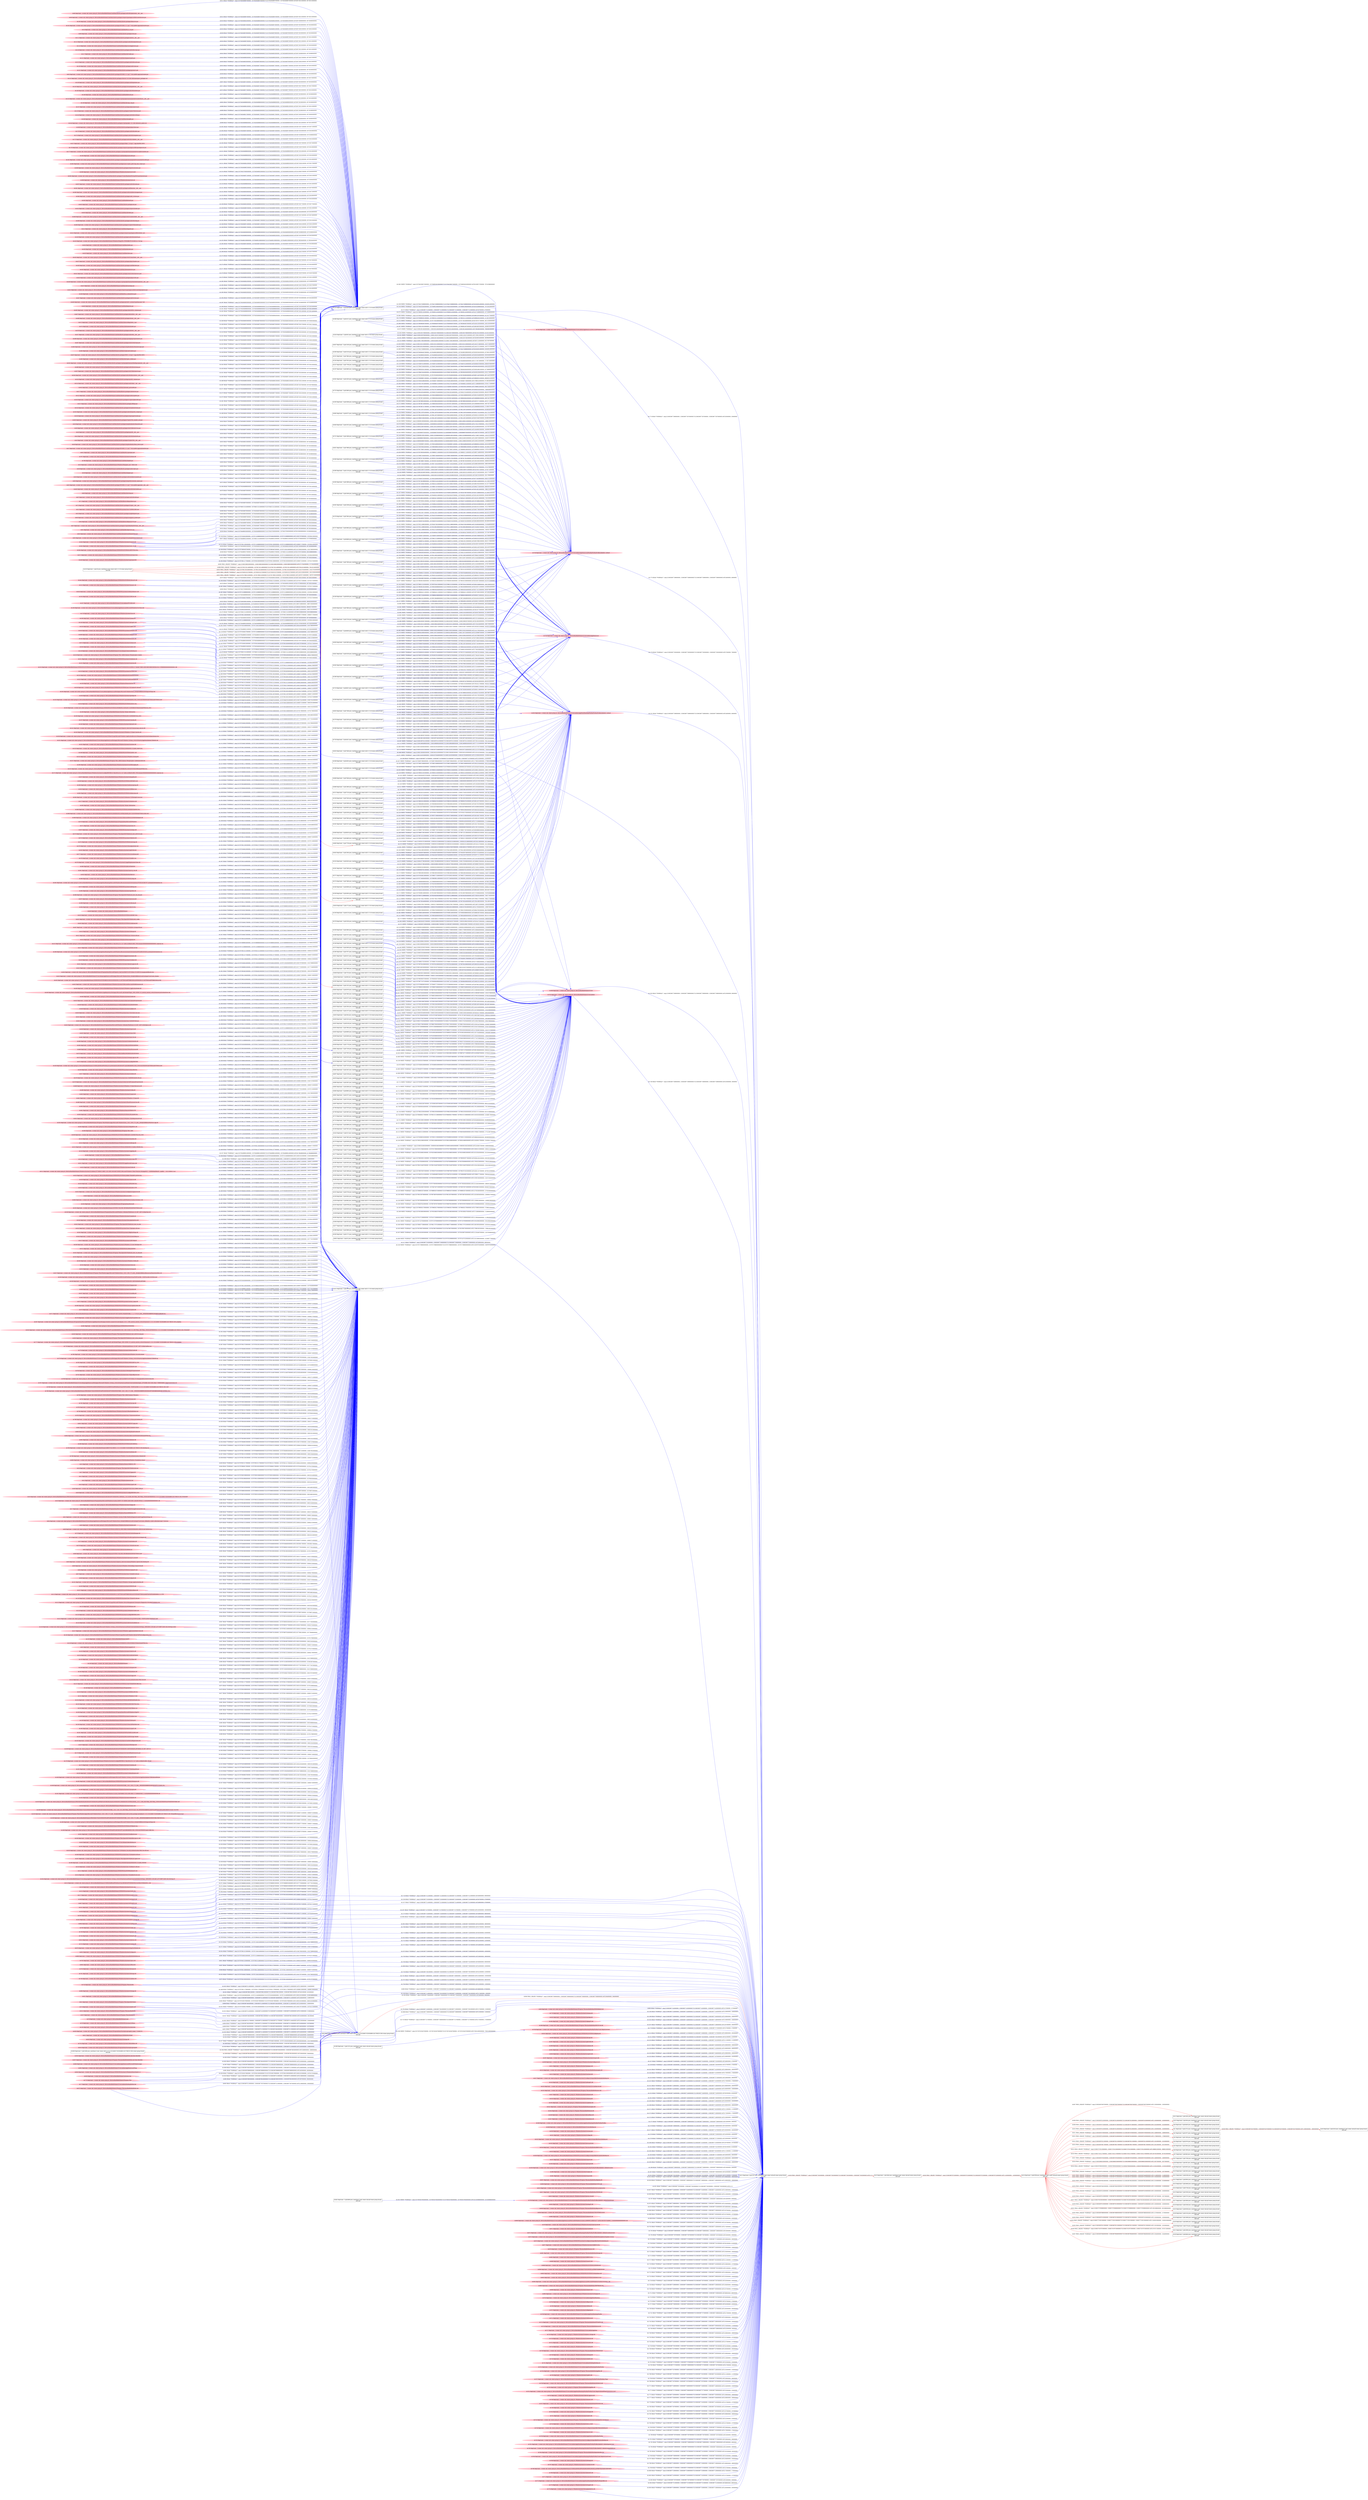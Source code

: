 digraph  {
rankdir=LR
"24"[color=black,label="id:24 HopCount: 2 pid:6788 proc_starttime:0 cmd: owner uid:null owner group id:null,\n null null", shape=box,style=solid];
"31"[color=black,label="id:31 HopCount: 3 pid:3592 proc_starttime:0 cmd: owner uid:null owner group id:null,\n null null", shape=box,style=solid];
"24" -> "31" [id=807,__obj="PROC_CREATE"color=red,label="id:807 PROC_CREATE **NORMAL**  seqs:[1558026679587000000, 1558026679587000000] T:[1558026679587000000, 1558026679587000000] relT:[-2285000000, -2285000000]",style=solid];
"32"[color=black,label="id:32 HopCount: 3 pid:364 proc_starttime:0 cmd: owner uid:null owner group id:null,\n null null", shape=box,style=solid];
"24" -> "32" [id=808,__obj="PROC_CREATE"color=red,label="id:808 PROC_CREATE **NORMAL**  seqs:[1558026679130000000, 1558026679130000000] T:[1558026679130000000, 1558026679130000000] relT:[-1828000000, -1828000000]",style=solid];
"0"[color=black,label="id:0 HopCount: 3 pid:6400 proc_starttime:0 cmd: owner uid:null owner group id:null,\n null null", shape=box,style=solid];
"24" -> "0" [id=809,__obj="PROC_CREATE"color=red,label="id:809 PROC_CREATE **NORMAL**  seqs:[1558026679726000000, 1558026679726000000] T:[1558026679726000000, 1558026679726000000] relT:[-2424000000, -2424000000]",style=solid];
"1"[color=black,label="id:1 HopCount: 3 pid:4732 proc_starttime:0 cmd: owner uid:null owner group id:null,\n null null", shape=box,style=solid];
"24" -> "1" [id=810,__obj="PROC_CREATE"color=red,label="id:810 PROC_CREATE **NORMAL**  seqs:[1558026679130000000, 1558026679130000000] T:[1558026679130000000, 1558026679130000000] relT:[-1828000000, -1828000000]",style=solid];
"2"[color=black,label="id:2 HopCount: 3 pid:2072 proc_starttime:0 cmd: owner uid:null owner group id:null,\n null null", shape=box,style=solid];
"24" -> "2" [id=811,__obj="PROC_CREATE"color=red,label="id:811 PROC_CREATE **NORMAL**  seqs:[1558026679790000000, 1558026679790000000] T:[1558026679790000000, 1558026679790000000] relT:[-2488000000, -2488000000]",style=solid];
"3"[color=black,label="id:3 HopCount: 3 pid:1280 proc_starttime:0 cmd: owner uid:null owner group id:null,\n null null", shape=box,style=solid];
"24" -> "3" [id=812,__obj="PROC_CREATE"color=red,label="id:812 PROC_CREATE **NORMAL**  seqs:[1558026679100000000, 1558026679100000000] T:[1558026679100000000, 1558026679100000000] relT:[-1798000000, -1798000000]",style=solid];
"4"[color=black,label="id:4 HopCount: 3 pid:5076 proc_starttime:0 cmd: owner uid:null owner group id:null,\n null null", shape=box,style=solid];
"24" -> "4" [id=813,__obj="PROC_CREATE"color=red,label="id:813 PROC_CREATE **NORMAL**  seqs:[1558026679212000000, 1558026679212000000] T:[1558026679212000000, 1558026679212000000] relT:[-1910000000, -1910000000]",style=solid];
"5"[color=black,label="id:5 HopCount: 3 pid:2944 proc_starttime:0 cmd: owner uid:null owner group id:null,\n null null", shape=box,style=solid];
"24" -> "5" [id=814,__obj="PROC_CREATE"color=red,label="id:814 PROC_CREATE **NORMAL**  seqs:[1558026679917000000, 1558026679917000000] T:[1558026679917000000, 1558026679917000000] relT:[-2615000000, -2615000000]",style=solid];
"6"[color=black,label="id:6 HopCount: 3 pid:1280 proc_starttime:0 cmd: owner uid:null owner group id:null,\n null null", shape=box,style=solid];
"24" -> "6" [id=815,__obj="PROC_CREATE"color=red,label="id:815 PROC_CREATE **NORMAL**  seqs:[1558027576133000000, 1558027576133000000] T:[1558027576133000000, 1558027576133000000] relT:[-898831000000, -898831000000]",style=solid];
"7"[color=black,label="id:7 HopCount: 3 pid:648 proc_starttime:0 cmd: owner uid:null owner group id:null,\n null null", shape=box,style=solid];
"24" -> "7" [id=816,__obj="PROC_CREATE"color=red,label="id:816 PROC_CREATE **NORMAL**  seqs:[1558027535127000000, 1558027535127000000] T:[1558027535127000000, 1558027535127000000] relT:[-857825000000, -857825000000]",style=solid];
"27"[color=black,label="id:27 HopCount: 3 pid:7336 proc_starttime:0 cmd: owner uid:null owner group id:null,\n null null", shape=box,style=solid];
"24" -> "27" [id=817,__obj="PROC_CREATE"color=red,label="id:817 PROC_CREATE **NORMAL**  seqs:[1558026679782000000, 1558026679782000000] T:[1558026679782000000, 1558026679782000000] relT:[-2480000000, -2480000000]",style=solid];
"8"[color=black,label="id:8 HopCount: 3 pid:592 proc_starttime:0 cmd: owner uid:null owner group id:null,\n null null", shape=box,style=solid];
"24" -> "8" [id=818,__obj="PROC_CREATE"color=red,label="id:818 PROC_CREATE **NORMAL**  seqs:[1558026680359000000, 1558026680359000000] T:[1558026680359000000, 1558026680359000000] relT:[-3057000000, -3057000000]",style=solid];
"9"[color=black,label="id:9 HopCount: 3 pid:4920 proc_starttime:0 cmd: owner uid:null owner group id:null,\n null null", shape=box,style=solid];
"24" -> "9" [id=819,__obj="PROC_CREATE"color=red,label="id:819 PROC_CREATE **NORMAL**  seqs:[1558026799583000000, 1558026799583000000] T:[1558026799583000000, 1558026799583000000] relT:[-122281000000, -122281000000]",style=solid];
"10"[color=black,label="id:10 HopCount: 3 pid:2624 proc_starttime:0 cmd: owner uid:null owner group id:null,\n null null", shape=box,style=solid];
"24" -> "10" [id=820,__obj="PROC_CREATE"color=red,label="id:820 PROC_CREATE **NORMAL**  seqs:[1558026679129000000, 1558026679129000000] T:[1558026679129000000, 1558026679129000000] relT:[-1827000000, -1827000000]",style=solid];
"11"[color=black,label="id:11 HopCount: 3 pid:6168 proc_starttime:0 cmd: owner uid:null owner group id:null,\n null null", shape=box,style=solid];
"24" -> "11" [id=821,__obj="PROC_CREATE"color=red,label="id:821 PROC_CREATE **NORMAL**  seqs:[1558026679448000000, 1558026679448000000] T:[1558026679448000000, 1558026679448000000] relT:[-2146000000, -2146000000]",style=solid];
"12"[color=black,label="id:12 HopCount: 3 pid:8004 proc_starttime:0 cmd: owner uid:null owner group id:null,\n null null", shape=box,style=solid];
"24" -> "12" [id=822,__obj="PROC_CREATE"color=red,label="id:822 PROC_CREATE **NORMAL**  seqs:[1558026679130000000, 1558026679130000000] T:[1558026679130000000, 1558026679130000000] relT:[-1828000000, -1828000000]",style=solid];
"13"[color=black,label="id:13 HopCount: 3 pid:4648 proc_starttime:0 cmd: owner uid:null owner group id:null,\n null null", shape=box,style=solid];
"24" -> "13" [id=823,__obj="PROC_CREATE"color=red,label="id:823 PROC_CREATE **NORMAL**  seqs:[1558026679618000000, 1558026679618000000] T:[1558026679618000000, 1558026679618000000] relT:[-2316000000, -2316000000]",style=solid];
"14"[color=black,label="id:14 HopCount: 3 pid:5748 proc_starttime:0 cmd: owner uid:null owner group id:null,\n null null", shape=box,style=solid];
"24" -> "14" [id=824,__obj="PROC_CREATE"color=red,label="id:824 PROC_CREATE **NORMAL**  seqs:[1558026679402000000, 1558026679402000000] T:[1558026679402000000, 1558026679402000000] relT:[-2100000000, -2100000000]",style=solid];
"15"[color=black,label="id:15 HopCount: 3 pid:3540 proc_starttime:0 cmd: owner uid:null owner group id:null,\n null null", shape=box,style=solid];
"24" -> "15" [id=825,__obj="PROC_CREATE"color=red,label="id:825 PROC_CREATE **NORMAL**  seqs:[1558026679130000000, 1558026679130000000] T:[1558026679130000000, 1558026679130000000] relT:[-1828000000, -1828000000]",style=solid];
"16"[color=black,label="id:16 HopCount: 3 pid:3752 proc_starttime:0 cmd: owner uid:null owner group id:null,\n null null", shape=box,style=solid];
"24" -> "16" [id=826,__obj="PROC_CREATE"color=red,label="id:826 PROC_CREATE **NORMAL**  seqs:[1558026679129000000, 1558026679129000000] T:[1558026679129000000, 1558026679129000000] relT:[-1827000000, -1827000000]",style=solid];
"17"[color=black,label="id:17 HopCount: 3 pid:3856 proc_starttime:0 cmd: owner uid:null owner group id:null,\n null null", shape=box,style=solid];
"24" -> "17" [id=827,__obj="PROC_CREATE"color=red,label="id:827 PROC_CREATE **NORMAL**  seqs:[1558027622953000000, 1558027622953000000] T:[1558027622953000000, 1558027622953000000] relT:[-945651000000, -945651000000]",style=solid];
"19"[color=black,label="id:19 HopCount: 3 pid:3548 proc_starttime:0 cmd: owner uid:null owner group id:null,\n null null", shape=box,style=solid];
"24" -> "19" [id=828,__obj="PROC_CREATE"color=red,label="id:828 PROC_CREATE **NORMAL**  seqs:[1558026679130000000, 1558026679130000000] T:[1558026679130000000, 1558026679130000000] relT:[-1828000000, -1828000000]",style=solid];
"22"[color=black,label="id:22 HopCount: 0 pid:7972 proc_starttime:0 cmd: owner uid:null owner group id:null,\n null null", shape=box,style=solid];
"23"[color=black,label="id:23 HopCount: 1 pid:2940 proc_starttime:0 cmd: owner uid:null owner group id:null,\n null null", shape=box,style=solid];
"22" -> "23" [id=829,__obj="PROC_CREATE"color=red,label="id:829 PROC_CREATE **NORMAL**  seqs:[1558026677302000000, 1558026677302000000] T:[1558026677302000000, 1558026677302000000] relT:[0, 0]",style=solid];
"23" -> "24" [id=830,__obj="PROC_CREATE"color=red,label="id:830 PROC_CREATE **NORMAL**  seqs:[1558026678752000000, 1558026678752000000] T:[1558026678752000000, 1558026678752000000] relT:[-1450000000, -1450000000]",style=solid];
"25"[color=black,label="id:25 HopCount: 3 pid:6548 proc_starttime:0 cmd: owner uid:null owner group id:null,\n null null", shape=box,style=solid];
"24" -> "25" [id=831,__obj="PROC_CREATE"color=red,label="id:831 PROC_CREATE **NORMAL**  seqs:[1558027578398000000, 1558027578398000000] T:[1558027578398000000, 1558027578398000000] relT:[-901096000000, -901096000000]",style=solid];
"26"[color=black,label="id:26 HopCount: 3 pid:4144 proc_starttime:0 cmd: owner uid:null owner group id:null,\n null null", shape=box,style=solid];
"24" -> "26" [id=832,__obj="PROC_CREATE"color=red,label="id:832 PROC_CREATE **NORMAL**  seqs:[1558026678880000000, 1558026678880000000] T:[1558026678880000000, 1558026678880000000] relT:[-1578000000, -1578000000]",style=solid];
"18"[color=black,label="id:18 HopCount: 3 pid:1608 proc_starttime:0 cmd: owner uid:null owner group id:null,\n null null", shape=box,style=solid];
"24" -> "18" [id=833,__obj="PROC_CREATE"color=red,label="id:833 PROC_CREATE **NORMAL**  seqs:[1558026679130000000, 1558026679130000000] T:[1558026679130000000, 1558026679130000000] relT:[-1828000000, -1828000000]",style=solid];
"20"[color=black,label="id:20 HopCount: 3 pid:4060 proc_starttime:0 cmd: owner uid:null owner group id:null,\n null null", shape=box,style=solid];
"24" -> "20" [id=834,__obj="PROC_CREATE"color=red,label="id:834 PROC_CREATE **NORMAL**  seqs:[1558027722912000000, 1558027722912000000] T:[1558027722912000000, 1558027722912000000] relT:[-1045610000000, -1045610000000]",style=solid];
"28"[color=black,label="id:28 HopCount: 3 pid:720 proc_starttime:0 cmd: owner uid:null owner group id:null,\n null null", shape=box,style=solid];
"24" -> "28" [id=835,__obj="PROC_CREATE"color=red,label="id:835 PROC_CREATE **NORMAL**  seqs:[1558026679212000000, 1558026679212000000] T:[1558026679212000000, 1558026679212000000] relT:[-1910000000, -1910000000]",style=solid];
"21"[color=black,label="id:21 HopCount: 3 pid:4360 proc_starttime:0 cmd: owner uid:null owner group id:null,\n null null", shape=box,style=solid];
"24" -> "21" [id=836,__obj="PROC_CREATE"color=red,label="id:836 PROC_CREATE **NORMAL**  seqs:[1558027547673000000, 1558027547673000000] T:[1558027547673000000, 1558027547673000000] relT:[-870371000000, -870371000000]",style=solid];
"29"[color=black,label="id:29 HopCount: 3 pid:6640 proc_starttime:0 cmd: owner uid:null owner group id:null,\n null null", shape=box,style=solid];
"24" -> "29" [id=837,__obj="PROC_CREATE"color=red,label="id:837 PROC_CREATE **NORMAL**  seqs:[1558026679646000000, 1558026679646000000] T:[1558026679646000000, 1558026679646000000] relT:[-2344000000, -2344000000]",style=solid];
"30"[color=black,label="id:30 HopCount: 4 pid:2016 proc_starttime:0 cmd: owner uid:null owner group id:null,\n null null", shape=box,style=solid];
"1" -> "30" [id=838,__obj="PROC_CREATE"color=red,label="id:838 PROC_CREATE **NORMAL**  seqs:[1558026679197000000, 1558026679197000000] T:[1558026679197000000, 1558026679197000000] relT:[-1895000000, -1895000000]",style=solid];
"52"[color=pink,label="id:52 HopCount: -4 owner uid: owner group id: /Device/HarddiskVolume2/Windows/Fonts/COPRGTL.TTF ", shape=oval,style=filled];
"312"[color=black,label="id:312 HopCount: -3 pid:200 proc_starttime:0 cmd: owner uid:S-1-5-18 owner group id:null,\n null null", shape=box,style=solid];
"52" -> "312" [id=839,__obj="READ"color=blue,label="id:839 READ **NORMAL**  seqs:[1557870613117000000, 1557870613117000000] T:[1557870613117000000, 1557870613117000000] relT:[156064185000000, 156064185000000]",style=solid];
"34"[color=pink,label="id:34 HopCount: -4 owner uid: owner group id: /Device/HarddiskVolume2/Program Files/OpenSSH-Win64/sshd.exe ", shape=oval,style=filled];
"34" -> "312" [id=840,__obj="READ"color=blue,label="id:840 READ **NORMAL**  seqs:[1557870884817000000, 1557870915832000000] T:[1557870884817000000, 1557870915832000000] relT:[155792485000000, 155761470000000]",style=solid];
"254"[color=pink,label="id:254 HopCount: -4 owner uid: owner group id: /Device/HarddiskVolume2/Windows/System32/SHCore.dll ", shape=oval,style=filled];
"316"[color=black,label="id:316 HopCount: -3 pid:6000 proc_starttime:0 cmd: owner uid:S-1-5-18 owner group id:null,\n null null", shape=box,style=solid];
"254" -> "316" [id=841,__obj="READ"color=blue,label="id:841 READ **NORMAL**  seqs:[1557945948999000000, 1557945948999000000] T:[1557945948999000000, 1557945948999000000] relT:[80728303000000, 80728303000000]",style=solid];
"37"[color=pink,label="id:37 HopCount: -4 owner uid: owner group id: /Device/HarddiskVolume2/WINDOWS/system32/gpapi.dll ", shape=oval,style=filled];
"37" -> "312" [id=842,__obj="READ"color=blue,label="id:842 READ **NORMAL**  seqs:[1557870915732000000, 1557870915732000000] T:[1557870915732000000, 1557870915732000000] relT:[155761570000000, 155761570000000]",style=solid];
"38"[color=pink,label="id:38 HopCount: -4 owner uid: owner group id: /Device/HarddiskVolume2/salt/bin/Lib/site-packages/zmq/backend/cython/utils.pyd ", shape=oval,style=filled];
"38" -> "316" [id=843,__obj="READ"color=blue,label="id:843 READ **NORMAL**  seqs:[1557945948912000000, 1557945949004000000] T:[1557945948912000000, 1557945948912000000] relT:[80728390000000, 80728390000000]",style=solid];
"621"[color=pink,label="id:621 HopCount: -3 owner uid: owner group id: /Device/HarddiskVolume2/Windows/System32 ", shape=oval,style=filled];
"621" -> "312" [id=844,__obj="READ"color=blue,label="id:844 READ **NORMAL**  seqs:[1557870326280000000, 1557871314836000000] T:[1557870326280000000, 1557871314836000000] relT:[156351022000000, 155362466000000]",style=solid];
"81"[color=pink,label="id:81 HopCount: -3 owner uid: owner group id: /Device/HarddiskVolume2/Program Files/OpenSSH-Win64 ", shape=oval,style=filled];
"81" -> "312" [id=845,__obj="READ"color=blue,label="id:845 READ **NORMAL**  seqs:[1557870326279000000, 1557870326279000000] T:[1557870326279000000, 1557870326279000000] relT:[156351023000000, 156351023000000]",style=solid];
"39"[color=pink,label="id:39 HopCount: -4 owner uid: owner group id: /Device/HarddiskVolume2/salt/bin/Lib/site-packages/win32/lib/win32con.pyc ", shape=oval,style=filled];
"39" -> "316" [id=846,__obj="READ"color=blue,label="id:846 READ **NORMAL**  seqs:[1557945948988000000, 1557945948988000000] T:[1557945948988000000, 1557945948988000000] relT:[80728314000000, 80728314000000]",style=solid];
"41"[color=pink,label="id:41 HopCount: -4 owner uid: owner group id: /Device/HarddiskVolume2/Windows/System32/RTWorkQ.dll ", shape=oval,style=filled];
"41" -> "312" [id=847,__obj="READ"color=blue,label="id:847 READ **NORMAL**  seqs:[1557870655288000000, 1557870655288000000] T:[1557870655288000000, 1557870655288000000] relT:[156022014000000, 156022014000000]",style=solid];
"42"[color=pink,label="id:42 HopCount: -4 owner uid: owner group id: /Device/HarddiskVolume2/Windows/bootstat.dat ", shape=oval,style=filled];
"42" -> "312" [id=848,__obj="READ"color=blue,label="id:848 READ **NORMAL**  seqs:[1557870910894000000, 1557870911039000000] T:[1557870910894000000, 1557870911039000000] relT:[155766408000000, 155766263000000]",style=solid];
"40"[color=pink,label="id:40 HopCount: -4 owner uid: owner group id: /Device/HarddiskVolume2/salt/bin/Lib/site-packages/psutil/__init__.pyc ", shape=oval,style=filled];
"40" -> "316" [id=849,__obj="READ"color=blue,label="id:849 READ **NORMAL**  seqs:[1557945948971000000, 1557945948971000000] T:[1557945948971000000, 1557945948971000000] relT:[80728331000000, 80728331000000]",style=solid];
"44"[color=pink,label="id:44 HopCount: -4 owner uid: owner group id: /Device/HarddiskVolume2/salt/bin/Lib/site-packages/salt/utils/hashutils.pyc ", shape=oval,style=filled];
"44" -> "316" [id=850,__obj="READ"color=blue,label="id:850 READ **NORMAL**  seqs:[1557945948987000000, 1557945948987000000] T:[1557945948987000000, 1557945948987000000] relT:[80728315000000, 80728315000000]",style=solid];
"43"[color=pink,label="id:43 HopCount: -4 owner uid: owner group id: /Device/HarddiskVolume2/salt/bin/Lib/site-packages/Crypto/Util/__init__.pyc ", shape=oval,style=filled];
"43" -> "316" [id=851,__obj="READ"color=blue,label="id:851 READ **NORMAL**  seqs:[1557945948970000000, 1557945948970000000] T:[1557945948970000000, 1557945948970000000] relT:[80728332000000, 80728332000000]",style=solid];
"45"[color=pink,label="id:45 HopCount: -4 owner uid: owner group id: /Device/HarddiskVolume2/Windows/SysWOW64/crypt32.dll ", shape=oval,style=filled];
"45" -> "312" [id=852,__obj="READ"color=blue,label="id:852 READ **NORMAL**  seqs:[1557870341850000000, 1557870341850000000] T:[1557870341850000000, 1557870341850000000] relT:[156335452000000, 156335452000000]",style=solid];
"46"[color=pink,label="id:46 HopCount: -4 owner uid: owner group id: /Device/HarddiskVolume2/Windows/rescache/_merged/3973815535/1289921488.pri ", shape=oval,style=filled];
"46" -> "312" [id=853,__obj="READ"color=blue,label="id:853 READ **NORMAL**  seqs:[1557870652420000000, 1557870652420000000] T:[1557870652420000000, 1557870652420000000] relT:[156024882000000, 156024882000000]",style=solid];
"209"[color=pink,label="id:209 HopCount: -4 owner uid: owner group id: /Device/HarddiskVolume2/Windows/System32/psapi.dll ", shape=oval,style=filled];
"209" -> "316" [id=854,__obj="READ"color=blue,label="id:854 READ **NORMAL**  seqs:[1557945949002000000, 1557945949002000000] T:[1557945949002000000, 1557945949002000000] relT:[80728300000000, 80728300000000]",style=solid];
"48"[color=pink,label="id:48 HopCount: -4 owner uid: owner group id: /Device/HarddiskVolume2/salt/bin/Lib/site-packages/zmq/backend/cython/_device.pyd ", shape=oval,style=filled];
"48" -> "316" [id=855,__obj="READ"color=blue,label="id:855 READ **NORMAL**  seqs:[1557945948913000000, 1557945949004000000] T:[1557945948913000000, 1557945949004000000] relT:[80728389000000, 80728298000000]",style=solid];
"345"[color=pink,label="id:345 HopCount: -2 owner uid: owner group id: /Device/HarddiskVolume2/Windows/System32/user32.dll ", shape=oval,style=filled];
"345" -> "316" [id=856,__obj="READ"color=blue,label="id:856 READ **NORMAL**  seqs:[1557944889330000000, 1557945948999000000] T:[1557945376363000000, 1557945376363000000] relT:[81300939000000, 81300939000000]",style=solid];
"47"[color=pink,label="id:47 HopCount: -4 owner uid: owner group id: /Device/HarddiskVolume2/salt/bin/Lib/site-packages/PyYAML-3.11-py2.7-win-amd64.egg/yaml/emitter.pyc ", shape=oval,style=filled];
"47" -> "316" [id=857,__obj="READ"color=blue,label="id:857 READ **NORMAL**  seqs:[1557945948974000000, 1557945948974000000] T:[1557945948974000000, 1557945948974000000] relT:[80728328000000, 80728328000000]",style=solid];
"49"[color=pink,label="id:49 HopCount: -4 owner uid: owner group id: /Device/HarddiskVolume2/WINDOWS/System32/config/DRIVERS.LOG1 ", shape=oval,style=filled];
"49" -> "312" [id=858,__obj="READ"color=blue,label="id:858 READ **NORMAL**  seqs:[1557870896330000000, 1557870896331000000] T:[1557870896330000000, 1557870896330000000] relT:[155780972000000, 155780972000000]",style=solid];
"50"[color=pink,label="id:50 HopCount: -4 owner uid: owner group id: /Device/HarddiskVolume2/PROGRAMDATA/MICROSOFT/WINDOWS/APPREPOSITORY/PACKAGES/MICROSOFT.WINDOWS.CORTANA_1.9.6.16299_NEUTRAL_NEUTRAL_CW5N1H2TXYEWY/S-1-5-21-231540947-922634896-4161786520-1001.PCKGDEP ", shape=oval,style=filled];
"50" -> "312" [id=859,__obj="READ"color=blue,label="id:859 READ **NORMAL**  seqs:[1557870652420000000, 1557870652420000000] T:[1557870652420000000, 1557870652420000000] relT:[156024882000000, 156024882000000]",style=solid];
"612"[color=pink,label="id:612 HopCount: -4 owner uid: owner group id: /Device/HarddiskVolume2/salt/bin/DLLs/pyexpat.pyd ", shape=oval,style=filled];
"612" -> "316" [id=860,__obj="READ"color=blue,label="id:860 READ **NORMAL**  seqs:[1557945949003000000, 1557945949003000000] T:[1557945949003000000, 1557945949003000000] relT:[80728299000000, 80728299000000]",style=solid];
"797"[color=pink,label="id:797 HopCount: -4 owner uid: owner group id: /Device/HarddiskVolume2/Windows/System32/urlmon.dll ", shape=oval,style=filled];
"797" -> "316" [id=861,__obj="READ"color=blue,label="id:861 READ **NORMAL**  seqs:[1557945949003000000, 1557945949003000000] T:[1557945949003000000, 1557945949003000000] relT:[80728299000000, 80728299000000]",style=solid];
"796"[color=pink,label="id:796 HopCount: -4 owner uid: owner group id: /Device/HarddiskVolume2/salt/bin/Lib/glob.pyc ", shape=oval,style=filled];
"796" -> "316" [id=862,__obj="READ"color=blue,label="id:862 READ **NORMAL**  seqs:[1557945948976000000, 1557945948976000000] T:[1557945948976000000, 1557945948976000000] relT:[80728326000000, 80728326000000]",style=solid];
"53"[color=pink,label="id:53 HopCount: -4 owner uid: owner group id: /Device/HarddiskVolume2/Windows/Temp/gen_py/2.7/dicts.dat ", shape=oval,style=filled];
"53" -> "316" [id=863,__obj="READ"color=blue,label="id:863 READ **NORMAL**  seqs:[1557945948976000000, 1557945948976000000] T:[1557945948976000000, 1557945948976000000] relT:[80728326000000, 80728326000000]",style=solid];
"35"[color=pink,label="id:35 HopCount: -4 owner uid: owner group id: /Device/HarddiskVolume2/ProgramData/Microsoft/Windows/Caches/{DDF571F2-BE98-426D-8288-1A9A39C3FDA2}.2.ver0x0000000000000001.db ", shape=oval,style=filled];
"35" -> "312" [id=864,__obj="READ"color=blue,label="id:864 READ **NORMAL**  seqs:[1557870613123000000, 1557870613123000000] T:[1557870613123000000, 1557870613123000000] relT:[156064179000000, 156064179000000]",style=solid];
"36"[color=pink,label="id:36 HopCount: -4 owner uid: owner group id: /Device/HarddiskVolume2/salt/bin/lib/site-packages/salt/scripts.pyc ", shape=oval,style=filled];
"36" -> "316" [id=865,__obj="READ"color=blue,label="id:865 READ **NORMAL**  seqs:[1557945948968000000, 1557945948968000000] T:[1557945948968000000, 1557945948968000000] relT:[80728334000000, 80728334000000]",style=solid];
"55"[color=pink,label="id:55 HopCount: -4 owner uid: owner group id: /Device/HarddiskVolume2/Windows/System32/dpapi.dll ", shape=oval,style=filled];
"55" -> "312" [id=866,__obj="READ"color=blue,label="id:866 READ **NORMAL**  seqs:[1557870654962000000, 1557870654962000000] T:[1557870654962000000, 1557870654962000000] relT:[156022340000000, 156022340000000]",style=solid];
"57"[color=pink,label="id:57 HopCount: -4 owner uid: owner group id: /Device/HarddiskVolume2/ProgramData/Microsoft/Storage Health/StorageEventsArchive.dat ", shape=oval,style=filled];
"57" -> "312" [id=867,__obj="READ"color=blue,label="id:867 READ **NORMAL**  seqs:[1557870915602000000, 1557870915602000000] T:[1557870915602000000, 1557870915602000000] relT:[155761700000000, 155761700000000]",style=solid];
"56"[color=pink,label="id:56 HopCount: -4 owner uid: owner group id: /Device/HarddiskVolume2/salt/bin/Lib/pipes.pyc ", shape=oval,style=filled];
"56" -> "316" [id=868,__obj="READ"color=blue,label="id:868 READ **NORMAL**  seqs:[1557945948987000000, 1557945948987000000] T:[1557945948987000000, 1557945948987000000] relT:[80728315000000, 80728315000000]",style=solid];
"58"[color=pink,label="id:58 HopCount: -4 owner uid: owner group id: /Device/HarddiskVolume2/Windows/Fonts/IMPRISHA.TTF ", shape=oval,style=filled];
"58" -> "312" [id=869,__obj="READ"color=blue,label="id:869 READ **NORMAL**  seqs:[1557870654592000000, 1557870654592000000] T:[1557870654592000000, 1557870654592000000] relT:[156022710000000, 156022710000000]",style=solid];
"59"[color=pink,label="id:59 HopCount: -4 owner uid: owner group id: /Device/HarddiskVolume2/salt/bin/Lib/site-packages/salt/serializers/yamlex.pyc ", shape=oval,style=filled];
"59" -> "316" [id=870,__obj="READ"color=blue,label="id:870 READ **NORMAL**  seqs:[1557945948972000000, 1557945948972000000] T:[1557945948972000000, 1557945948972000000] relT:[80728330000000, 80728330000000]",style=solid];
"61"[color=pink,label="id:61 HopCount: -4 owner uid: owner group id: /Device/HarddiskVolume2/Windows/System32/Windows.System.Profile.PlatformDiagnosticsAndUsageDataSettings.dll ", shape=oval,style=filled];
"61" -> "312" [id=871,__obj="READ"color=blue,label="id:871 READ **NORMAL**  seqs:[1557870611583000000, 1557870611583000000] T:[1557870611583000000, 1557870611583000000] relT:[156065719000000, 156065719000000]",style=solid];
"60"[color=pink,label="id:60 HopCount: -4 owner uid: owner group id: /Device/HarddiskVolume2/salt/bin/Lib/site-packages/zmq/utils/constant_names.pyc ", shape=oval,style=filled];
"60" -> "316" [id=872,__obj="READ"color=blue,label="id:872 READ **NORMAL**  seqs:[1557945948914000000, 1557945948978000000] T:[1557945948914000000, 1557945948914000000] relT:[80728388000000, 80728388000000]",style=solid];
"733"[color=pink,label="id:733 HopCount: -2 owner uid: owner group id: /Device/HarddiskVolume2/Program Files/mozilla ", shape=oval,style=filled];
"733" -> "312" [id=873,__obj="READ"color=blue,label="id:873 READ **NORMAL**  seqs:[1557870915595000000, 1557870915595000000] T:[1557870915595000000, 1557870915595000000] relT:[155761707000000, 155761707000000]",style=solid];
"62"[color=pink,label="id:62 HopCount: -4 owner uid: owner group id: /Device/HarddiskVolume2/salt/bin/Lib/site-packages/PyYAML-3.11-py2.7-win-amd64.egg/yaml/__init__.pyc ", shape=oval,style=filled];
"62" -> "316" [id=874,__obj="READ"color=blue,label="id:874 READ **NORMAL**  seqs:[1557945948973000000, 1557945948973000000] T:[1557945948973000000, 1557945948973000000] relT:[80728329000000, 80728329000000]",style=solid];
"64"[color=pink,label="id:64 HopCount: -4 owner uid: owner group id: /Device/HarddiskVolume2/Users/darpa/AppData/Local/Packages/Microsoft.WindowsStore_8wekyb3d8bbwe/LocalCache/perUserCache_0/69a0d1cc-be93-436b-8b40-ba8171b34544 ", shape=oval,style=filled];
"64" -> "312" [id=875,__obj="READ"color=blue,label="id:875 READ **NORMAL**  seqs:[1557870611584000000, 1557870611584000000] T:[1557870611584000000, 1557870611584000000] relT:[156065718000000, 156065718000000]",style=solid];
"65"[color=pink,label="id:65 HopCount: -4 owner uid: owner group id: /Device/HarddiskVolume2/Windows/System32/ntshrui.dll ", shape=oval,style=filled];
"65" -> "312" [id=876,__obj="READ"color=blue,label="id:876 READ **NORMAL**  seqs:[1557870613121000000, 1557870613150000000] T:[1557870613121000000, 1557870613150000000] relT:[156064181000000, 156064152000000]",style=solid];
"342"[color=pink,label="id:342 HopCount: -2 owner uid: owner group id: /Device/HarddiskVolume2/Windows/System32/ws2_32.dll ", shape=oval,style=filled];
"342" -> "316" [id=877,__obj="READ"color=blue,label="id:877 READ **NORMAL**  seqs:[1557944889322000000, 1557946121416000000] T:[1557944889322000000, 1557944889322000000] relT:[81787980000000, 81787980000000]",style=solid];
"66"[color=pink,label="id:66 HopCount: -4 owner uid: owner group id: /Device/HarddiskVolume2/salt/bin/Lib/string.pyc ", shape=oval,style=filled];
"66" -> "316" [id=878,__obj="READ"color=blue,label="id:878 READ **NORMAL**  seqs:[1557945948970000000, 1557945948970000000] T:[1557945948970000000, 1557945948970000000] relT:[80728332000000, 80728332000000]",style=solid];
"67"[color=pink,label="id:67 HopCount: -4 owner uid: owner group id: /Device/HarddiskVolume2/salt/bin/Lib/site-packages/salt/utils/sdb.pyc ", shape=oval,style=filled];
"67" -> "316" [id=879,__obj="READ"color=blue,label="id:879 READ **NORMAL**  seqs:[1557945948988000000, 1557945948988000000] T:[1557945948988000000, 1557945948988000000] relT:[80728314000000, 80728314000000]",style=solid];
"63"[color=black,label="id:63 HopCount: -2 pid:6420 proc_starttime:0 cmd: owner uid:S-1-5-21-231540947-922634896-4161786520-1004 owner group id:null,\n null null", shape=box,style=solid];
"63" -> "22" [id=880,__obj="PROC_CREATE"color=red,label="id:880 PROC_CREATE **NORMAL**  seqs:[1558026677008000000, 1558026677008000000] T:[1558026677008000000, 1558026677008000000] relT:[294000000, 294000000]",style=solid];
"69"[color=pink,label="id:69 HopCount: -4 owner uid: owner group id: /Device/HarddiskVolume2/WINDOWS/SYSTEM32/SPEECH_ONECORE/COMMON/WINDOWS.SPEECH.DICTATION.DLL ", shape=oval,style=filled];
"69" -> "312" [id=881,__obj="READ"color=blue,label="id:881 READ **NORMAL**  seqs:[1557870654624000000, 1557870654624000000] T:[1557870654624000000, 1557870654624000000] relT:[156022678000000, 156022678000000]",style=solid];
"70"[color=pink,label="id:70 HopCount: -4 owner uid: owner group id: /Device/HarddiskVolume2/Windows/System32/VoiceActivationManager.dll ", shape=oval,style=filled];
"70" -> "312" [id=882,__obj="READ"color=blue,label="id:882 READ **NORMAL**  seqs:[1557870654957000000, 1557870655083000000] T:[1557870654957000000, 1557870655083000000] relT:[156022345000000, 156022219000000]",style=solid];
"71"[color=pink,label="id:71 HopCount: -4 owner uid: owner group id: /Device/HarddiskVolume2/salt/bin/lib/encodings/aliases.pyc ", shape=oval,style=filled];
"71" -> "316" [id=883,__obj="READ"color=blue,label="id:883 READ **NORMAL**  seqs:[1557945948966000000, 1557945948966000000] T:[1557945948966000000, 1557945948966000000] relT:[80728336000000, 80728336000000]",style=solid];
"72"[color=pink,label="id:72 HopCount: -4 owner uid: owner group id: /Device/HarddiskVolume2/salt/bin/Lib/site-packages/Crypto/__init__.pyc ", shape=oval,style=filled];
"72" -> "316" [id=884,__obj="READ"color=blue,label="id:884 READ **NORMAL**  seqs:[1557945948970000000, 1557945948970000000] T:[1557945948970000000, 1557945948970000000] relT:[80728332000000, 80728332000000]",style=solid];
"68"[color=pink,label="id:68 HopCount: -2 owner uid: owner group id: /Device/HarddiskVolume2/Program Files/mozilla/firefox/WINMMBASE.dll ", shape=oval,style=filled];
"68" -> "22" [id=885,__obj="READ"color=blue,label="id:885 READ **NORMAL**  seqs:[1558026677145000000, 1558026677145000000] T:[1558026677145000000, 1558026677145000000] relT:[157000000, 157000000]",style=solid];
"74"[color=pink,label="id:74 HopCount: -4 owner uid: owner group id: /Device/HarddiskVolume2/Windows/System32/WinBioPlugIns/FaceRecognitionSensorAdapter.dll ", shape=oval,style=filled];
"74" -> "312" [id=886,__obj="READ"color=blue,label="id:886 READ **NORMAL**  seqs:[1557870655289000000, 1557870655289000000] T:[1557870655289000000, 1557870655289000000] relT:[156022013000000, 156022013000000]",style=solid];
"75"[color=pink,label="id:75 HopCount: -4 owner uid: owner group id: /Device/HarddiskVolume2/Windows/System32/rometadata.dll ", shape=oval,style=filled];
"75" -> "312" [id=887,__obj="READ"color=blue,label="id:887 READ **NORMAL**  seqs:[1557870611581000000, 1557870611581000000] T:[1557870611581000000, 1557870611581000000] relT:[156065721000000, 156065721000000]",style=solid];
"51"[color=pink,label="id:51 HopCount: -4 owner uid: owner group id: /Device/HarddiskVolume2/WINDOWS/system32/en-US/PING.EXE.mui ", shape=oval,style=filled];
"51" -> "316" [id=888,__obj="READ"color=blue,label="id:888 READ **NORMAL**  seqs:[1557946121414000000, 1557946121414000000] T:[1557946121414000000, 1557946121414000000] relT:[80555888000000, 80555888000000]",style=solid];
"33"[color=pink,label="id:33 HopCount: -4 owner uid: owner group id: /Device/HarddiskVolume2/salt/bin/Lib/site-packages/singledispatch.pyc ", shape=oval,style=filled];
"33" -> "316" [id=889,__obj="READ"color=blue,label="id:889 READ **NORMAL**  seqs:[1557945948976000000, 1557945948976000000] T:[1557945948976000000, 1557945948976000000] relT:[80728326000000, 80728326000000]",style=solid];
"73"[color=pink,label="id:73 HopCount: -2 owner uid: owner group id: /Device/HarddiskVolume2/Windows/System32/shell32.dll ", shape=oval,style=filled];
"73" -> "22" [id=890,__obj="READ"color=blue,label="id:890 READ **NORMAL**  seqs:[1558026677234000000, 1558026677235000000] T:[1558026677234000000, 1558026677235000000] relT:[68000000, 67000000]",style=solid];
"629"[color=pink,label="id:629 HopCount: -3 owner uid: owner group id: /Device/HarddiskVolume2/autoexec.bat ", shape=oval,style=filled];
"629" -> "63" [id=891,__obj="READ"color=blue,label="id:891 READ **NORMAL**  seqs:[1558026676899000000, 1558026676899000000] T:[1558026676899000000, 1558026676899000000] relT:[403000000, 403000000]",style=solid];
"675"[color=pink,label="id:675 HopCount: -2 owner uid: owner group id: /Device/HarddiskVolume2/Program Files/mozilla/firefox/firefox.exe ", shape=oval,style=filled];
"675" -> "63" [id=892,__obj="READ"color=blue,label="id:892 READ **NORMAL**  seqs:[1558026675116000000, 1558026677007000000] T:[1558026675116000000, 1558026677007000000] relT:[2186000000, 295000000]",style=solid];
"77"[color=pink,label="id:77 HopCount: -3 owner uid: owner group id: /Device/HarddiskVolume2/Users/admin/Desktop/firefox.lnk ", shape=oval,style=filled];
"77" -> "63" [id=893,__obj="READ"color=blue,label="id:893 READ **NORMAL**  seqs:[1558026676905000000, 1558026676918000000] T:[1558026676905000000, 1558026676918000000] relT:[397000000, 384000000]",style=solid];
"78"[color=pink,label="id:78 HopCount: -3 owner uid: owner group id: /Device/HarddiskVolume2/salt ", shape=oval,style=filled];
"78" -> "63" [id=894,__obj="READ"color=blue,label="id:894 READ **NORMAL**  seqs:[1558026674843000000, 1558026675115000000] T:[1558026674843000000, 1558026675115000000] relT:[2459000000, 2187000000]",style=solid];
"80"[color=pink,label="id:80 HopCount: -4 owner uid: owner group id: /Device/HarddiskVolume2/salt/bin/Lib/site-packages/msgpack/_packer.pyd ", shape=oval,style=filled];
"80" -> "316" [id=895,__obj="READ"color=blue,label="id:895 READ **NORMAL**  seqs:[1557945948916000000, 1557945949004000000] T:[1557945948916000000, 1557945949004000000] relT:[80728386000000, 80728298000000]",style=solid];
"79"[color=pink,label="id:79 HopCount: -3 owner uid: owner group id: /Device/HarddiskVolume2/WINDOWS/System32/Wbem ", shape=oval,style=filled];
"79" -> "63" [id=896,__obj="READ"color=blue,label="id:896 READ **NORMAL**  seqs:[1558026674840000000, 1558026675115000000] T:[1558026674840000000, 1558026675115000000] relT:[2462000000, 2187000000]",style=solid];
"762"[color=pink,label="id:762 HopCount: -2 owner uid: owner group id: /Device/HarddiskVolume2/Windows/System32/rpcss.dll ", shape=oval,style=filled];
"762" -> "312" [id=897,__obj="READ"color=blue,label="id:897 READ **NORMAL**  seqs:[1557870349424000000, 1557871318886000000] T:[1557870349424000000, 1557870915831000000] relT:[156327878000000, 155761471000000]",style=solid];
"81" -> "63" [id=898,__obj="READ"color=blue,label="id:898 READ **NORMAL**  seqs:[1558026674843000000, 1558026675116000000] T:[1558026674843000000, 1558026675116000000] relT:[2459000000, 2186000000]",style=solid];
"579"[color=pink,label="id:579 HopCount: -4 owner uid: owner group id: /Device/HarddiskVolume2/Windows/System32/en-US/tzutil.exe.mui ", shape=oval,style=filled];
"579" -> "312" [id=899,__obj="READ"color=blue,label="id:899 READ **NORMAL**  seqs:[1557870346485000000, 1557870346485000000] T:[1557870346485000000, 1557870346485000000] relT:[156330817000000, 156330817000000]",style=solid];
"85"[color=pink,label="id:85 HopCount: -4 owner uid: owner group id: /SystemRoot/system32/drivers/tsusbhub.sys ", shape=oval,style=filled];
"85" -> "312" [id=900,__obj="READ"color=blue,label="id:900 READ **NORMAL**  seqs:[1557870900021000000, 1557870900021000000] T:[1557870900021000000, 1557870900021000000] relT:[155777281000000, 155777281000000]",style=solid];
"84"[color=pink,label="id:84 HopCount: -4 owner uid: owner group id: /Device/HarddiskVolume2/salt/bin/lib/encodings/cp1252.pyc ", shape=oval,style=filled];
"84" -> "316" [id=901,__obj="READ"color=blue,label="id:901 READ **NORMAL**  seqs:[1557945948967000000, 1557945948967000000] T:[1557945948967000000, 1557945948967000000] relT:[80728335000000, 80728335000000]",style=solid];
"86"[color=pink,label="id:86 HopCount: -4 owner uid: owner group id: /Device/HarddiskVolume4/SYSTEM VOLUME INFORMATION/WPSETTINGS.DAT ", shape=oval,style=filled];
"86" -> "312" [id=902,__obj="READ"color=blue,label="id:902 READ **NORMAL**  seqs:[1557870915602000000, 1557870915602000000] T:[1557870915602000000, 1557870915602000000] relT:[155761700000000, 155761700000000]",style=solid];
"87"[color=pink,label="id:87 HopCount: -4 owner uid: owner group id: /Device/HarddiskVolume2/salt/bin/Lib/site-packages/Crypto/Random/Fortuna/__init__.pyc ", shape=oval,style=filled];
"87" -> "316" [id=903,__obj="READ"color=blue,label="id:903 READ **NORMAL**  seqs:[1557945948970000000, 1557945948970000000] T:[1557945948970000000, 1557945948970000000] relT:[80728332000000, 80728332000000]",style=solid];
"88"[color=pink,label="id:88 HopCount: -4 owner uid: owner group id: /Device/HarddiskVolume2/Windows/System32/msvcp110_win.dll ", shape=oval,style=filled];
"88" -> "312" [id=904,__obj="READ"color=blue,label="id:904 READ **NORMAL**  seqs:[1557870654589000000, 1557870849824000000] T:[1557870654589000000, 1557870849824000000] relT:[156022713000000, 155827478000000]",style=solid];
"91"[color=pink,label="id:91 HopCount: -4 owner uid: owner group id: /Device/HarddiskVolume2/salt/bin/lib/subprocess.pyc ", shape=oval,style=filled];
"91" -> "316" [id=905,__obj="READ"color=blue,label="id:905 READ **NORMAL**  seqs:[1557945948967000000, 1557945948967000000] T:[1557945948967000000, 1557945948967000000] relT:[80728335000000, 80728335000000]",style=solid];
"93"[color=pink,label="id:93 HopCount: -4 owner uid: owner group id: /Device/HarddiskVolume2/Windows/System32/Speech_OneCore/common/Windows.Speech.Pal.Desktop.dll ", shape=oval,style=filled];
"93" -> "312" [id=906,__obj="READ"color=blue,label="id:906 READ **NORMAL**  seqs:[1557870654624000000, 1557870654624000000] T:[1557870654624000000, 1557870654624000000] relT:[156022678000000, 156022678000000]",style=solid];
"90"[color=pink,label="id:90 HopCount: -4 owner uid: owner group id: /Device/HarddiskVolume2/Windows/System32/Windows.Networking.Connectivity.dll ", shape=oval,style=filled];
"90" -> "312" [id=907,__obj="READ"color=blue,label="id:907 READ **NORMAL**  seqs:[1557870611586000000, 1557870613149000000] T:[1557870611586000000, 1557870613149000000] relT:[156065716000000, 156064153000000]",style=solid];
"92"[color=pink,label="id:92 HopCount: -4 owner uid: owner group id: /Device/HarddiskVolume2/salt/bin/Lib/xml/etree/ElementTree.pyc ", shape=oval,style=filled];
"92" -> "316" [id=908,__obj="READ"color=blue,label="id:908 READ **NORMAL**  seqs:[1557945948977000000, 1557945948977000000] T:[1557945948977000000, 1557945948977000000] relT:[80728325000000, 80728325000000]",style=solid];
"94"[color=pink,label="id:94 HopCount: -4 owner uid: owner group id: /Device/HarddiskVolume2/WINDOWS/SYSTEM32/ConhostV2.dll ", shape=oval,style=filled];
"94" -> "312" [id=909,__obj="READ"color=blue,label="id:909 READ **NORMAL**  seqs:[1557870915828000000, 1557870915828000000] T:[1557870915828000000, 1557870915828000000] relT:[155761474000000, 155761474000000]",style=solid];
"95"[color=pink,label="id:95 HopCount: -4 owner uid: owner group id: /Device/HarddiskVolume2/salt/bin/Lib/site-packages/tornado/platform/common.pyc ", shape=oval,style=filled];
"95" -> "316" [id=910,__obj="READ"color=blue,label="id:910 READ **NORMAL**  seqs:[1557945948976000000, 1557945948976000000] T:[1557945948976000000, 1557945948976000000] relT:[80728326000000, 80728326000000]",style=solid];
"662"[color=pink,label="id:662 HopCount: -2 owner uid: owner group id: /Device/HarddiskVolume2/Windows/System32/fltLib.dll ", shape=oval,style=filled];
"662" -> "312" [id=911,__obj="READ"color=blue,label="id:911 READ **NORMAL**  seqs:[1557870613120000000, 1557870613149000000] T:[1557870613120000000, 1557870613120000000] relT:[156064182000000, 156064182000000]",style=solid];
"96"[color=pink,label="id:96 HopCount: -4 owner uid: owner group id: /Device/HarddiskVolume2/salt/bin/Lib/site-packages/salt/utils/openstack/__init__.pyc ", shape=oval,style=filled];
"96" -> "316" [id=912,__obj="READ"color=blue,label="id:912 READ **NORMAL**  seqs:[1557945948987000000, 1557945948987000000] T:[1557945948987000000, 1557945948987000000] relT:[80728315000000, 80728315000000]",style=solid];
"97"[color=pink,label="id:97 HopCount: -4 owner uid: owner group id: /Device/HarddiskVolume2/WINDOWS/System32/en-US/shell32.dll.mui ", shape=oval,style=filled];
"97" -> "312" [id=913,__obj="READ"color=blue,label="id:913 READ **NORMAL**  seqs:[1557870613121000000, 1557870613123000000] T:[1557870613121000000, 1557870613123000000] relT:[156064181000000, 156064179000000]",style=solid];
"99"[color=pink,label="id:99 HopCount: -4 owner uid: owner group id: /Device/HarddiskVolume2/WINDOWS/system32/edputil.dll ", shape=oval,style=filled];
"99" -> "312" [id=914,__obj="READ"color=blue,label="id:914 READ **NORMAL**  seqs:[1557870613150000000, 1557870613150000000] T:[1557870613150000000, 1557870613150000000] relT:[156064152000000, 156064152000000]",style=solid];
"98"[color=pink,label="id:98 HopCount: -4 owner uid: owner group id: /Device/HarddiskVolume2/salt/bin/Lib/site-packages/requests/packages/urllib3/contrib/socks.pyc ", shape=oval,style=filled];
"98" -> "316" [id=915,__obj="READ"color=blue,label="id:915 READ **NORMAL**  seqs:[1557945948987000000, 1557945948987000000] T:[1557945948987000000, 1557945948987000000] relT:[80728315000000, 80728315000000]",style=solid];
"100"[color=pink,label="id:100 HopCount: -4 owner uid: owner group id: /Device/HarddiskVolume2/salt/bin/Lib/site-packages/idna/core.pyc ", shape=oval,style=filled];
"100" -> "316" [id=916,__obj="READ"color=blue,label="id:916 READ **NORMAL**  seqs:[1557945948942000000, 1557945948985000000] T:[1557945948942000000, 1557945948942000000] relT:[80728360000000, 80728360000000]",style=solid];
"101"[color=pink,label="id:101 HopCount: -4 owner uid: owner group id: /Device/HarddiskVolume2/Windows/System32/Windows.Storage.ApplicationData.dll ", shape=oval,style=filled];
"101" -> "312" [id=917,__obj="READ"color=blue,label="id:917 READ **NORMAL**  seqs:[1557870849824000000, 1557870849824000000] T:[1557870849824000000, 1557870849824000000] relT:[155827478000000, 155827478000000]",style=solid];
"103"[color=pink,label="id:103 HopCount: -4 owner uid: owner group id: /Device/HarddiskVolume2/windows/system32/WINSTA.dll ", shape=oval,style=filled];
"103" -> "312" [id=918,__obj="READ"color=blue,label="id:918 READ **NORMAL**  seqs:[1557871204304000000, 1557871204319000000] T:[1557871204304000000, 1557871204304000000] relT:[155472998000000, 155472998000000]",style=solid];
"102"[color=pink,label="id:102 HopCount: -4 owner uid: owner group id: /Device/HarddiskVolume2/salt/bin/Lib/site-packages/PyYAML-3.11-py2.7-win-amd64.egg/yaml/resolver.pyc ", shape=oval,style=filled];
"102" -> "316" [id=919,__obj="READ"color=blue,label="id:919 READ **NORMAL**  seqs:[1557945948973000000, 1557945948973000000] T:[1557945948973000000, 1557945948973000000] relT:[80728329000000, 80728329000000]",style=solid];
"54"[color=pink,label="id:54 HopCount: -4 owner uid: owner group id: /Device/HarddiskVolume2/salt/bin/DLLs/_ssl.pyd ", shape=oval,style=filled];
"54" -> "316" [id=920,__obj="READ"color=blue,label="id:920 READ **NORMAL**  seqs:[1557945949001000000, 1557945949001000000] T:[1557945949001000000, 1557945949001000000] relT:[80728301000000, 80728301000000]",style=solid];
"104"[color=pink,label="id:104 HopCount: -3 owner uid: owner group id: /Device/HarddiskVolume2/ProgramData/chocolatey/bin ", shape=oval,style=filled];
"104" -> "63" [id=921,__obj="READ"color=blue,label="id:921 READ **NORMAL**  seqs:[1558026674843000000, 1558026675115000000] T:[1558026674843000000, 1558026675115000000] relT:[2459000000, 2187000000]",style=solid];
"105"[color=black,label="id:105 HopCount: -4 pid:28 proc_starttime:0 cmd: owner uid:S-1-5-18 owner group id:null,\n null null", shape=box,style=solid];
"310"[color=black,label="id:310 HopCount: -3 pid:7276 proc_starttime:0 cmd: owner uid:S-1-5-18 owner group id:null,\n null null", shape=box,style=solid];
"105" -> "310" [id=922,__obj="PROC_CREATE"color=red,label="id:922 PROC_CREATE **NORMAL**  seqs:[1557917880152000000, 1557917880152000000] T:[1557917880152000000, 1557917880152000000] relT:[108797150000000, 108797150000000]",style=solid];
"106"[color=pink,label="id:106 HopCount: -4 owner uid: owner group id: /Device/HarddiskVolume2/Users/admin/AppData/Local/Microsoft/Windows/UsrClass.dat ", shape=oval,style=filled];
"106" -> "310" [id=923,__obj="READ"color=blue,label="id:923 READ **NORMAL**  seqs:[1557918005059000000, 1557918005061000000] T:[1557918005059000000, 1557918005061000000] relT:[108672243000000, 108672241000000]",style=solid];
"107"[color=pink,label="id:107 HopCount: -4 owner uid: owner group id: /Device/HarddiskVolume2/Users/admin/NTUSER.DAT ", shape=oval,style=filled];
"107" -> "310" [id=924,__obj="READ"color=blue,label="id:924 READ **NORMAL**  seqs:[1557918005036000000, 1557918005037000000] T:[1557918005036000000, 1557918005037000000] relT:[108672266000000, 108672265000000]",style=solid];
"659"[color=black,label="id:659 HopCount: -3 pid:1332 proc_starttime:0 cmd: owner uid:S-1-5-18 owner group id:null,\n null null", shape=box,style=solid];
"105" -> "659" [id=925,__obj="PROC_CREATE"color=red,label="id:925 PROC_CREATE **NORMAL**  seqs:[1557881250248000000, 1557881250248000000] T:[1557881250248000000, 1557881250248000000] relT:[145427054000000, 145427054000000]",style=solid];
"89"[color=pink,label="id:89 HopCount: -4 owner uid: owner group id: /Device/HarddiskVolume2/salt/bin/Lib/site-packages/wmi.pyc ", shape=oval,style=filled];
"89" -> "316" [id=926,__obj="READ"color=blue,label="id:926 READ **NORMAL**  seqs:[1557945948976000000, 1557945948976000000] T:[1557945948976000000, 1557945948976000000] relT:[80728326000000, 80728326000000]",style=solid];
"703"[color=pink,label="id:703 HopCount: -2 owner uid: owner group id: /Device/HarddiskVolume2/Windows/System32/bcrypt.dll ", shape=oval,style=filled];
"703" -> "312" [id=927,__obj="READ"color=blue,label="id:927 READ **NORMAL**  seqs:[1557870611578000000, 1557870915731000000] T:[1557870611578000000, 1557870915731000000] relT:[156065724000000, 155761571000000]",style=solid];
"661"[color=black,label="id:661 HopCount: -3 pid:7236 proc_starttime:0 cmd: owner uid:S-1-5-18 owner group id:null,\n null null", shape=box,style=solid];
"106" -> "661" [id=928,__obj="READ"color=blue,label="id:928 READ **NORMAL**  seqs:[1557928030826000000, 1557928030827000000] T:[1557928030826000000, 1557928030827000000] relT:[98646476000000, 98646475000000]",style=solid];
"584"[color=pink,label="id:584 HopCount: -4 owner uid: owner group id: /Device/HarddiskVolume2/WINDOWS/SYSTEM32/NETUTILS.DLL ", shape=oval,style=filled];
"584" -> "316" [id=929,__obj="READ"color=blue,label="id:929 READ **NORMAL**  seqs:[1557945949002000000, 1557945949002000000] T:[1557945949002000000, 1557945949002000000] relT:[80728300000000, 80728300000000]",style=solid];
"111"[color=pink,label="id:111 HopCount: -4 owner uid: owner group id: /Device/HarddiskVolume2/salt/bin/Lib/site-packages/salt/cli/__init__.pyc ", shape=oval,style=filled];
"111" -> "316" [id=930,__obj="READ"color=blue,label="id:930 READ **NORMAL**  seqs:[1557945948987000000, 1557945948987000000] T:[1557945948987000000, 1557945948987000000] relT:[80728315000000, 80728315000000]",style=solid];
"137"[color=pink,label="id:137 HopCount: -4 owner uid: owner group id: /Device/HarddiskVolume2/WINDOWS/SysWOW64/kernelbase.dll ", shape=oval,style=filled];
"137" -> "312" [id=931,__obj="READ"color=blue,label="id:931 READ **NORMAL**  seqs:[1557870341850000000, 1557870341850000000] T:[1557870341850000000, 1557870341850000000] relT:[156335452000000, 156335452000000]",style=solid];
"113"[color=pink,label="id:113 HopCount: -4 owner uid: owner group id: /Device/HarddiskVolume2/WINDOWS/SYSTEMRESOURCES/WINDOWS.UI.SETTINGSAPPTHRESHOLD/SYSTEMSETTINGS/ASSETS/FONTS/MEMMDL2.2.2.TTF ", shape=oval,style=filled];
"113" -> "312" [id=932,__obj="READ"color=blue,label="id:932 READ **NORMAL**  seqs:[1557870652420000000, 1557870652420000000] T:[1557870652420000000, 1557870652420000000] relT:[156024882000000, 156024882000000]",style=solid];
"107" -> "661" [id=933,__obj="READ"color=blue,label="id:933 READ **NORMAL**  seqs:[1557928030801000000, 1557928030802000000] T:[1557928030801000000, 1557928030802000000] relT:[98646501000000, 98646500000000]",style=solid];
"112"[color=pink,label="id:112 HopCount: -4 owner uid: owner group id: /Device/HarddiskVolume2/salt/bin/Lib/site-packages/salt/utils/migrations.pyc ", shape=oval,style=filled];
"112" -> "316" [id=934,__obj="READ"color=blue,label="id:934 READ **NORMAL**  seqs:[1557945948987000000, 1557945948987000000] T:[1557945948987000000, 1557945948987000000] relT:[80728315000000, 80728315000000]",style=solid];
"105" -> "661" [id=935,__obj="PROC_CREATE"color=red,label="id:935 PROC_CREATE **NORMAL**  seqs:[1557926525237000000, 1557926525237000000] T:[1557926525237000000, 1557926525237000000] relT:[100152065000000, 100152065000000]",style=solid];
"114"[color=pink,label="id:114 HopCount: -4 owner uid: owner group id: /Device/HarddiskVolume2/salt/bin/lib/multiprocessing/process.pyc ", shape=oval,style=filled];
"114" -> "316" [id=936,__obj="READ"color=blue,label="id:936 READ **NORMAL**  seqs:[1557945948967000000, 1557945948967000000] T:[1557945948967000000, 1557945948967000000] relT:[80728335000000, 80728335000000]",style=solid];
"118"[color=pink,label="id:118 HopCount: -4 owner uid: owner group id: /Device/HarddiskVolume2/WINDOWS/System32/en-US/user32.dll.mui ", shape=oval,style=filled];
"118" -> "312" [id=937,__obj="READ"color=blue,label="id:937 READ **NORMAL**  seqs:[1557870915831000000, 1557870915831000000] T:[1557870915831000000, 1557870915831000000] relT:[155761471000000, 155761471000000]",style=solid];
"115"[color=pink,label="id:115 HopCount: -4 owner uid: owner group id: /Device/HarddiskVolume2/Windows/System32/winevt/Logs/Microsoft-Windows-DeviceManagement-Enterprise-Diagnostics-Provider%4Admin.evtx ", shape=oval,style=filled];
"115" -> "312" [id=938,__obj="READ"color=blue,label="id:938 READ **NORMAL**  seqs:[1557870341826000000, 1557870341826000000] T:[1557870341826000000, 1557870341826000000] relT:[156335476000000, 156335476000000]",style=solid];
"119"[color=pink,label="id:119 HopCount: -4 owner uid: owner group id: /Device/HarddiskVolume2/salt/bin/Lib/site-packages/salt/utils/crypt.pyc ", shape=oval,style=filled];
"119" -> "316" [id=939,__obj="READ"color=blue,label="id:939 READ **NORMAL**  seqs:[1557945948987000000, 1557945948987000000] T:[1557945948987000000, 1557945948987000000] relT:[80728315000000, 80728315000000]",style=solid];
"123"[color=pink,label="id:123 HopCount: -4 owner uid: owner group id: /Device/HarddiskVolume2/Windows/SysWOW64/msi.dll ", shape=oval,style=filled];
"123" -> "312" [id=940,__obj="READ"color=blue,label="id:940 READ **NORMAL**  seqs:[1557870341847000000, 1557870341850000000] T:[1557870341847000000, 1557870341850000000] relT:[156335455000000, 156335452000000]",style=solid];
"116"[color=pink,label="id:116 HopCount: -4 owner uid: owner group id: /Device/HarddiskVolume2/WINDOWS/system32/WindowsCodecs.dll ", shape=oval,style=filled];
"116" -> "312" [id=941,__obj="READ"color=blue,label="id:941 READ **NORMAL**  seqs:[1557870611177000000, 1557870849824000000] T:[1557870654961000000, 1557870654961000000] relT:[156022341000000, 156022341000000]",style=solid];
"117"[color=pink,label="id:117 HopCount: -4 owner uid: owner group id: /Device/HarddiskVolume2/salt/bin/Lib/Cookie.pyc ", shape=oval,style=filled];
"117" -> "316" [id=942,__obj="READ"color=blue,label="id:942 READ **NORMAL**  seqs:[1557945948932000000, 1557945948933000000] T:[1557945948933000000, 1557945948933000000] relT:[80728369000000, 80728369000000]",style=solid];
"120"[color=pink,label="id:120 HopCount: -4 owner uid: owner group id: /Device/HarddiskVolume2/WINDOWS/System32/config/DRIVERS.LOG2 ", shape=oval,style=filled];
"120" -> "312" [id=943,__obj="READ"color=blue,label="id:943 READ **NORMAL**  seqs:[1557870896330000000, 1557870896331000000] T:[1557870896330000000, 1557870896331000000] relT:[155780972000000, 155780971000000]",style=solid];
"122"[color=pink,label="id:122 HopCount: -4 owner uid: owner group id: /Device/HarddiskVolume2/WINDOWS/SERVICEPROFILES/LOCALSERVICE/APPDATA/LOCAL/FONTCACHE/~FONTCACHE-FONTFACE.DAT ", shape=oval,style=filled];
"122" -> "312" [id=944,__obj="READ"color=blue,label="id:944 READ **NORMAL**  seqs:[1557870652420000000, 1557870652420000000] T:[1557870652420000000, 1557870652420000000] relT:[156024882000000, 156024882000000]",style=solid];
"121"[color=pink,label="id:121 HopCount: -4 owner uid: owner group id: /Device/HarddiskVolume2/salt/bin/Lib/genericpath.pyc ", shape=oval,style=filled];
"121" -> "316" [id=945,__obj="READ"color=blue,label="id:945 READ **NORMAL**  seqs:[1557945948965000000, 1557945948965000000] T:[1557945948965000000, 1557945948965000000] relT:[80728337000000, 80728337000000]",style=solid];
"471"[color=pink,label="id:471 HopCount: -4 owner uid: owner group id: /Device/HarddiskVolume2/WINDOWS/SYSTEM32/LOCALE.NLS ", shape=oval,style=filled];
"471" -> "316" [id=946,__obj="READ"color=blue,label="id:946 READ **NORMAL**  seqs:[1557944889327000000, 1557946121414000000] T:[1557944889327000000, 1557946121414000000] relT:[81787975000000, 80555888000000]",style=solid];
"124"[color=pink,label="id:124 HopCount: -4 owner uid: owner group id: /Device/HarddiskVolume2/WINDOWS/system32/drivers/tsusbhub.sys ", shape=oval,style=filled];
"124" -> "312" [id=947,__obj="READ"color=blue,label="id:947 READ **NORMAL**  seqs:[1557870900020000000, 1557870900020000000] T:[1557870900020000000, 1557870900020000000] relT:[155777282000000, 155777282000000]",style=solid];
"701"[color=pink,label="id:701 HopCount: -2 owner uid: owner group id: /Device/HarddiskVolume2/Windows/System32/dwmapi.dll ", shape=oval,style=filled];
"701" -> "312" [id=948,__obj="READ"color=blue,label="id:948 READ **NORMAL**  seqs:[1557870611580000000, 1557870611580000000] T:[1557870611580000000, 1557870611580000000] relT:[156065722000000, 156065722000000]",style=solid];
"126"[color=pink,label="id:126 HopCount: -4 owner uid: owner group id: /Device/HarddiskVolume2/Users/darpa/AppData/Local/Packages/Microsoft.Windows.Cortana_cw5n1h2txyewy/LocalState/ConstraintIndex/Settings_{60f24f38-1c38-4eb1-a373-88872cd811de}/Settings.index ", shape=oval,style=filled];
"126" -> "312" [id=949,__obj="READ"color=blue,label="id:949 READ **NORMAL**  seqs:[1557870852573000000, 1557870852577000000] T:[1557870852573000000, 1557870852577000000] relT:[155824729000000, 155824725000000]",style=solid];
"125"[color=pink,label="id:125 HopCount: -4 owner uid: owner group id: /Device/HarddiskVolume2/salt/bin/Lib/site-packages/salt/utils/cache.pyc ", shape=oval,style=filled];
"125" -> "316" [id=950,__obj="READ"color=blue,label="id:950 READ **NORMAL**  seqs:[1557945948920000000, 1557945948979000000] T:[1557945948921000000, 1557945948979000000] relT:[80728381000000, 80728323000000]",style=solid];
"458"[color=pink,label="id:458 HopCount: -4 owner uid: owner group id: /Device/HarddiskVolume2/Windows/System32/powrprof.dll ", shape=oval,style=filled];
"458" -> "316" [id=951,__obj="READ"color=blue,label="id:951 READ **NORMAL**  seqs:[1557945949000000000, 1557945949000000000] T:[1557945949000000000, 1557945949000000000] relT:[80728302000000, 80728302000000]",style=solid];
"127"[color=pink,label="id:127 HopCount: -4 owner uid: owner group id: /Device/HarddiskVolume2/Windows/System32/Windows.ApplicationModel.Store.dll ", shape=oval,style=filled];
"127" -> "312" [id=952,__obj="READ"color=blue,label="id:952 READ **NORMAL**  seqs:[1557870613149000000, 1557870613149000000] T:[1557870613149000000, 1557870613149000000] relT:[156064153000000, 156064153000000]",style=solid];
"128"[color=pink,label="id:128 HopCount: -4 owner uid: owner group id: /Device/HarddiskVolume2/salt/bin/Lib/site-packages/salt/crypt.pyc ", shape=oval,style=filled];
"128" -> "316" [id=953,__obj="READ"color=blue,label="id:953 READ **NORMAL**  seqs:[1557945948977000000, 1557945948977000000] T:[1557945948977000000, 1557945948977000000] relT:[80728325000000, 80728325000000]",style=solid];
"130"[color=pink,label="id:130 HopCount: -4 owner uid: owner group id: /Device/HarddiskVolume2/WINDOWS/System32/Winevt/Logs/Microsoft-Windows-Kernel-PnP%4Configuration.evtx ", shape=oval,style=filled];
"130" -> "312" [id=954,__obj="READ"color=blue,label="id:954 READ **NORMAL**  seqs:[1557870897351000000, 1557870897354000000] T:[1557870897351000000, 1557870897354000000] relT:[155779951000000, 155779948000000]",style=solid];
"132"[color=pink,label="id:132 HopCount: -4 owner uid: owner group id: /Device/HarddiskVolume2/$MFT ", shape=oval,style=filled];
"132" -> "312" [id=955,__obj="READ"color=blue,label="id:955 READ **NORMAL**  seqs:[1557870341842000000, 1557870915594000000] T:[1557870341842000000, 1557870915594000000] relT:[156335460000000, 155761708000000]",style=solid];
"131"[color=pink,label="id:131 HopCount: -4 owner uid: owner group id: /Device/HarddiskVolume2/salt/bin/Lib/site-packages/pywin32.pth ", shape=oval,style=filled];
"131" -> "316" [id=956,__obj="READ"color=blue,label="id:956 READ **NORMAL**  seqs:[1557945948966000000, 1557945948966000000] T:[1557945948966000000, 1557945948966000000] relT:[80728336000000, 80728336000000]",style=solid];
"129"[color=pink,label="id:129 HopCount: -4 owner uid: owner group id: /Device/HarddiskVolume2/WINDOWS/SYSTEM32/WINBIOPLUGINS/WINBIOSTORAGEADAPTER.DLL ", shape=oval,style=filled];
"129" -> "312" [id=957,__obj="READ"color=blue,label="id:957 READ **NORMAL**  seqs:[1557870654957000000, 1557870654957000000] T:[1557870654957000000, 1557870654957000000] relT:[156022345000000, 156022345000000]",style=solid];
"82"[color=pink,label="id:82 HopCount: -4 owner uid: owner group id: /Device/HarddiskVolume2/Windows/Fonts/segmdl2.ttf ", shape=oval,style=filled];
"82" -> "312" [id=958,__obj="READ"color=blue,label="id:958 READ **NORMAL**  seqs:[1557870611587000000, 1557870652420000000] T:[1557870611587000000, 1557870611587000000] relT:[156065715000000, 156065715000000]",style=solid];
"83"[color=pink,label="id:83 HopCount: -4 owner uid: owner group id: /Device/HarddiskVolume2/salt/bin/Lib/site-packages/PyYAML-3.11-py2.7-win-amd64.egg/yaml/reader.pyc ", shape=oval,style=filled];
"83" -> "316" [id=959,__obj="READ"color=blue,label="id:959 READ **NORMAL**  seqs:[1557945948973000000, 1557945948973000000] T:[1557945948973000000, 1557945948973000000] relT:[80728329000000, 80728329000000]",style=solid];
"133"[color=pink,label="id:133 HopCount: -4 owner uid: owner group id: /Device/HarddiskVolume2/Windows/System32/win32u.dll ", shape=oval,style=filled];
"133" -> "312" [id=960,__obj="READ"color=blue,label="id:960 READ **NORMAL**  seqs:[1557870349423000000, 1557871204319000000] T:[1557870349423000000, 1557870915829000000] relT:[156327879000000, 155761473000000]",style=solid];
"134"[color=pink,label="id:134 HopCount: -4 owner uid: owner group id: /Device/HarddiskVolume2/USERS/DARPA/VIDEOS/DESKTOP.INI ", shape=oval,style=filled];
"134" -> "312" [id=961,__obj="READ"color=blue,label="id:961 READ **NORMAL**  seqs:[1557870613122000000, 1557870613123000000] T:[1557870613122000000, 1557870613123000000] relT:[156064180000000, 156064179000000]",style=solid];
"135"[color=pink,label="id:135 HopCount: -4 owner uid: owner group id: /Device/HarddiskVolume2/Windows/System32/ucrtbase.dll ", shape=oval,style=filled];
"135" -> "312" [id=962,__obj="READ"color=blue,label="id:962 READ **NORMAL**  seqs:[1557870349423000000, 1557871318888000000] T:[1557870349423000000, 1557871204303000000] relT:[156327879000000, 155472999000000]",style=solid];
"136"[color=pink,label="id:136 HopCount: -4 owner uid: owner group id: /Device/HarddiskVolume4 ", shape=oval,style=filled];
"136" -> "312" [id=963,__obj="READ"color=blue,label="id:963 READ **NORMAL**  seqs:[1557870326278000000, 1557871314835000000] T:[1557870326278000000, 1557871314835000000] relT:[156351024000000, 155362467000000]",style=solid];
"138"[color=pink,label="id:138 HopCount: -4 owner uid: owner group id: /Device/HarddiskVolume2/Windows/System32/winspool.drv ", shape=oval,style=filled];
"138" -> "312" [id=964,__obj="READ"color=blue,label="id:964 READ **NORMAL**  seqs:[1557870899955000000, 1557870899955000000] T:[1557870899955000000, 1557870899955000000] relT:[155777347000000, 155777347000000]",style=solid];
"140"[color=pink,label="id:140 HopCount: -4 owner uid: owner group id: /Device/HarddiskVolume2/Windows/System32/framedynos.dll ", shape=oval,style=filled];
"140" -> "312" [id=965,__obj="READ"color=blue,label="id:965 READ **NORMAL**  seqs:[1557871204303000000, 1557871204319000000] T:[1557871204303000000, 1557871204303000000] relT:[155472999000000, 155472999000000]",style=solid];
"141"[color=pink,label="id:141 HopCount: -4 owner uid: owner group id: /Device/HarddiskVolume2/salt/bin/Lib/site-packages/cheroot-5.8.0.dist-info/namespace_packages.txt ", shape=oval,style=filled];
"141" -> "316" [id=966,__obj="READ"color=blue,label="id:966 READ **NORMAL**  seqs:[1557945948929000000, 1557945948929000000] T:[1557945948929000000, 1557945948929000000] relT:[80728373000000, 80728373000000]",style=solid];
"139"[color=pink,label="id:139 HopCount: -4 owner uid: owner group id: /Device/HarddiskVolume2/salt/bin/Lib/site-packages/salt/log/mixins.pyc ", shape=oval,style=filled];
"139" -> "316" [id=967,__obj="READ"color=blue,label="id:967 READ **NORMAL**  seqs:[1557945948972000000, 1557945948972000000] T:[1557945948972000000, 1557945948972000000] relT:[80728330000000, 80728330000000]",style=solid];
"143"[color=pink,label="id:143 HopCount: -4 owner uid: owner group id: /Device/HarddiskVolume2/WINDOWS/system32/sppc.dll ", shape=oval,style=filled];
"143" -> "312" [id=968,__obj="READ"color=blue,label="id:968 READ **NORMAL**  seqs:[1557870349424000000, 1557870349427000000] T:[1557870349424000000, 1557870349427000000] relT:[156327878000000, 156327875000000]",style=solid];
"142"[color=pink,label="id:142 HopCount: -4 owner uid: owner group id: /Device/HarddiskVolume2/Windows/System32/Windows.Security.Authentication.Web.Core.dll ", shape=oval,style=filled];
"142" -> "312" [id=969,__obj="READ"color=blue,label="id:969 READ **NORMAL**  seqs:[1557870849823000000, 1557870849823000000] T:[1557870849823000000, 1557870849823000000] relT:[155827479000000, 155827479000000]",style=solid];
"444"[color=pink,label="id:444 HopCount: -4 owner uid: owner group id: /Device/HarddiskVolume2/WINDOWS/SYSTEM32/Secur32.dll ", shape=oval,style=filled];
"444" -> "316" [id=970,__obj="READ"color=blue,label="id:970 READ **NORMAL**  seqs:[1557945949001000000, 1557945949001000000] T:[1557945949001000000, 1557945949001000000] relT:[80728301000000, 80728301000000]",style=solid];
"145"[color=pink,label="id:145 HopCount: -4 owner uid: owner group id: /Device/HarddiskVolume2/salt/bin/Lib/site-packages/tornado/platform/__init__.pyc ", shape=oval,style=filled];
"145" -> "316" [id=971,__obj="READ"color=blue,label="id:971 READ **NORMAL**  seqs:[1557945948975000000, 1557945948975000000] T:[1557945948975000000, 1557945948975000000] relT:[80728327000000, 80728327000000]",style=solid];
"147"[color=pink,label="id:147 HopCount: -4 owner uid: owner group id: /Device/HarddiskVolume2/WINDOWS/SYSTEM32/UIAUTOMATIONCORE.DLL ", shape=oval,style=filled];
"147" -> "312" [id=972,__obj="READ"color=blue,label="id:972 READ **NORMAL**  seqs:[1557870611177000000, 1557870849823000000] T:[1557870611579000000, 1557870611579000000] relT:[156065723000000, 156065723000000]",style=solid];
"146"[color=pink,label="id:146 HopCount: -4 owner uid: owner group id: /Device/HarddiskVolume2/ProgramData ", shape=oval,style=filled];
"146" -> "312" [id=973,__obj="READ"color=blue,label="id:973 READ **NORMAL**  seqs:[1557870326279000000, 1557870915733000000] T:[1557870326279000000, 1557870915733000000] relT:[156351023000000, 155761569000000]",style=solid];
"148"[color=pink,label="id:148 HopCount: -4 owner uid: owner group id: /Device/HarddiskVolume2/salt/bin/Lib/site-packages/salt/utils/minion.pyc ", shape=oval,style=filled];
"148" -> "316" [id=974,__obj="READ"color=blue,label="id:974 READ **NORMAL**  seqs:[1557945948977000000, 1557945948977000000] T:[1557945948977000000, 1557945948977000000] relT:[80728325000000, 80728325000000]",style=solid];
"149"[color=pink,label="id:149 HopCount: -4 owner uid: owner group id: /Device/HarddiskVolume2/salt/bin/lib/locale.pyc ", shape=oval,style=filled];
"149" -> "316" [id=975,__obj="READ"color=blue,label="id:975 READ **NORMAL**  seqs:[1557945948966000000, 1557945948966000000] T:[1557945948966000000, 1557945948966000000] relT:[80728336000000, 80728336000000]",style=solid];
"150"[color=pink,label="id:150 HopCount: -4 owner uid: owner group id: /Device/HarddiskVolume2/WINDOWS/system32/MMDevAPI.DLL ", shape=oval,style=filled];
"150" -> "312" [id=976,__obj="READ"color=blue,label="id:976 READ **NORMAL**  seqs:[1557870654589000000, 1557870655289000000] T:[1557870654589000000, 1557870655289000000] relT:[156022713000000, 156022013000000]",style=solid];
"151"[color=pink,label="id:151 HopCount: -4 owner uid: owner group id: /Device/HarddiskVolume2/Windows/System32/Windows.UI.dll ", shape=oval,style=filled];
"151" -> "312" [id=977,__obj="READ"color=blue,label="id:977 READ **NORMAL**  seqs:[1557870611580000000, 1557870611580000000] T:[1557870611580000000, 1557870611580000000] relT:[156065722000000, 156065722000000]",style=solid];
"152"[color=pink,label="id:152 HopCount: -4 owner uid: owner group id: /Device/HarddiskVolume2/salt/bin/Lib/site-packages/cryptography/hazmat/primitives/interfaces/__init__.pyc ", shape=oval,style=filled];
"152" -> "316" [id=978,__obj="READ"color=blue,label="id:978 READ **NORMAL**  seqs:[1557945948986000000, 1557945948986000000] T:[1557945948986000000, 1557945948986000000] relT:[80728316000000, 80728316000000]",style=solid];
"212"[color=pink,label="id:212 HopCount: -4 owner uid: owner group id: /Device/HarddiskVolume2/Windows/System32/msasn1.dll ", shape=oval,style=filled];
"212" -> "316" [id=979,__obj="READ"color=blue,label="id:979 READ **NORMAL**  seqs:[1557944889322000000, 1557945949001000000] T:[1557944889322000000, 1557945949001000000] relT:[81787980000000, 80728301000000]",style=solid];
"154"[color=pink,label="id:154 HopCount: -4 owner uid: owner group id: /Device/HarddiskVolume2/WINDOWS/SYSTEM32/RTMEDIAFRAME.DLL ", shape=oval,style=filled];
"154" -> "312" [id=980,__obj="READ"color=blue,label="id:980 READ **NORMAL**  seqs:[1557870655288000000, 1557870655288000000] T:[1557870655288000000, 1557870655288000000] relT:[156022014000000, 156022014000000]",style=solid];
"155"[color=pink,label="id:155 HopCount: -4 owner uid: owner group id: /Device/HarddiskVolume2/WINDOWS/SYSTEM32/DMCMNUTILS.DLL ", shape=oval,style=filled];
"155" -> "312" [id=981,__obj="READ"color=blue,label="id:981 READ **NORMAL**  seqs:[1557870611578000000, 1557870655288000000] T:[1557870611578000000, 1557870654959000000] relT:[156065724000000, 156022343000000]",style=solid];
"156"[color=pink,label="id:156 HopCount: -4 owner uid: owner group id: /Device/HarddiskVolume2/salt/bin/Lib/copy_reg.pyc ", shape=oval,style=filled];
"156" -> "316" [id=982,__obj="READ"color=blue,label="id:982 READ **NORMAL**  seqs:[1557945948966000000, 1557945948966000000] T:[1557945948966000000, 1557945948966000000] relT:[80728336000000, 80728336000000]",style=solid];
"434"[color=pink,label="id:434 HopCount: -4 owner uid: owner group id: /Device/HarddiskVolume2/WINDOWS/system32/wbem/wbemsvc.dll ", shape=oval,style=filled];
"434" -> "316" [id=983,__obj="READ"color=blue,label="id:983 READ **NORMAL**  seqs:[1557945376366000000, 1557945949003000000] T:[1557945376366000000, 1557945376366000000] relT:[81300936000000, 81300936000000]",style=solid];
"153"[color=pink,label="id:153 HopCount: -4 owner uid: owner group id: /Device/HarddiskVolume2/Windows/System32/win32kbase.sys ", shape=oval,style=filled];
"153" -> "312" [id=984,__obj="READ"color=blue,label="id:984 READ **NORMAL**  seqs:[1557870611587000000, 1557870911680000000] T:[1557870611587000000, 1557870911680000000] relT:[156065715000000, 155765622000000]",style=solid];
"663"[color=black,label="id:663 HopCount: -3 pid:7756 proc_starttime:0 cmd: owner uid:S-1-5-18 owner group id:null,\n null null", shape=box,style=solid];
"105" -> "663" [id=985,__obj="PROC_CREATE"color=red,label="id:985 PROC_CREATE **NORMAL**  seqs:[1558023960260000000, 1558023960260000000] T:[1558023960260000000, 1558023960260000000] relT:[2717042000000, 2717042000000]",style=solid];
"157"[color=pink,label="id:157 HopCount: -4 owner uid: owner group id: /Device/HarddiskVolume2/salt/bin/Lib/site-packages/jinja2/parser.pyc ", shape=oval,style=filled];
"157" -> "316" [id=986,__obj="READ"color=blue,label="id:986 READ **NORMAL**  seqs:[1557945948981000000, 1557945948981000000] T:[1557945948981000000, 1557945948981000000] relT:[80728321000000, 80728321000000]",style=solid];
"108"[color=pink,label="id:108 HopCount: -4 owner uid: owner group id: /Device/HarddiskVolume2/ProgramData/Microsoft/Windows/ClipSVC ", shape=oval,style=filled];
"108" -> "312" [id=987,__obj="READ"color=blue,label="id:987 READ **NORMAL**  seqs:[1557870915733000000, 1557870915733000000] T:[1557870915733000000, 1557870915733000000] relT:[155761569000000, 155761569000000]",style=solid];
"109"[color=pink,label="id:109 HopCount: -4 owner uid: owner group id: /Device/HarddiskVolume2/WINDOWS/system32/conhost.exe ", shape=oval,style=filled];
"109" -> "312" [id=988,__obj="READ"color=blue,label="id:988 READ **NORMAL**  seqs:[1557870915828000000, 1557870915828000000] T:[1557870915828000000, 1557870915828000000] relT:[155761474000000, 155761474000000]",style=solid];
"314"[color=black,label="id:314 HopCount: -3 pid:1668 proc_starttime:0 cmd: owner uid:S-1-5-18 owner group id:null,\n null null", shape=box,style=solid];
"105" -> "314" [id=989,__obj="PROC_CREATE"color=red,label="id:989 PROC_CREATE **NORMAL**  seqs:[1557947161148000000, 1557947161148000000] T:[1557947161148000000, 1557947161148000000] relT:[79516154000000, 79516154000000]",style=solid];
"110"[color=pink,label="id:110 HopCount: -4 owner uid: owner group id: /Device/HarddiskVolume2/salt/bin/Lib/site-packages/Crypto/Util/strxor.pyd ", shape=oval,style=filled];
"110" -> "316" [id=990,__obj="READ"color=blue,label="id:990 READ **NORMAL**  seqs:[1557945949003000000, 1557945949003000000] T:[1557945949003000000, 1557945949003000000] relT:[80728299000000, 80728299000000]",style=solid];
"158"[color=pink,label="id:158 HopCount: -4 owner uid: owner group id: /Device/HarddiskVolume2/Windows/System32/dsreg.dll ", shape=oval,style=filled];
"158" -> "312" [id=991,__obj="READ"color=blue,label="id:991 READ **NORMAL**  seqs:[1557870654959000000, 1557870654959000000] T:[1557870654959000000, 1557870654959000000] relT:[156022343000000, 156022343000000]",style=solid];
"159"[color=pink,label="id:159 HopCount: -4 owner uid: owner group id: /Device/HarddiskVolume2/WINDOWS/system32/SearchFilterHost.exe ", shape=oval,style=filled];
"159" -> "312" [id=992,__obj="READ"color=blue,label="id:992 READ **NORMAL**  seqs:[1557870341614000000, 1557870341614000000] T:[1557870341614000000, 1557870341614000000] relT:[156335688000000, 156335688000000]",style=solid];
"160"[color=pink,label="id:160 HopCount: -4 owner uid: owner group id: /Device/HarddiskVolume2/Windows/System32/crypt32.dll ", shape=oval,style=filled];
"160" -> "312" [id=993,__obj="READ"color=blue,label="id:993 READ **NORMAL**  seqs:[1557870654958000000, 1557870915730000000] T:[1557870654958000000, 1557870915730000000] relT:[156022344000000, 155761572000000]",style=solid];
"161"[color=pink,label="id:161 HopCount: -4 owner uid: owner group id: /Device/HarddiskVolume2/WINDOWS/FONTS/STATICCACHE.DAT ", shape=oval,style=filled];
"161" -> "312" [id=994,__obj="READ"color=blue,label="id:994 READ **NORMAL**  seqs:[1557870611155000000, 1557870611155000000] T:[1557870611155000000, 1557870611155000000] relT:[156066147000000, 156066147000000]",style=solid];
"144"[color=pink,label="id:144 HopCount: -4 owner uid: owner group id: /Device/HarddiskVolume2/salt/bin/Lib/site-packages/salt/utils/verify.pyc ", shape=oval,style=filled];
"144" -> "316" [id=995,__obj="READ"color=blue,label="id:995 READ **NORMAL**  seqs:[1557945948917000000, 1557945948917000000] T:[1557945948917000000, 1557945948917000000] relT:[80728385000000, 80728385000000]",style=solid];
"163"[color=pink,label="id:163 HopCount: -4 owner uid: owner group id: /Device/HarddiskVolume2/ProgramData/Microsoft/Storage Health ", shape=oval,style=filled];
"163" -> "312" [id=996,__obj="READ"color=blue,label="id:996 READ **NORMAL**  seqs:[1557870915595000000, 1557870915596000000] T:[1557870915596000000, 1557870915596000000] relT:[155761706000000, 155761706000000]",style=solid];
"165"[color=pink,label="id:165 HopCount: -4 owner uid: owner group id: /Device/HarddiskVolume2/Windows/System32/UserDeviceRegistration.dll ", shape=oval,style=filled];
"165" -> "312" [id=997,__obj="READ"color=blue,label="id:997 READ **NORMAL**  seqs:[1557870849717000000, 1557870850289000000] T:[1557870849726000000, 1557870849821000000] relT:[155827576000000, 155827481000000]",style=solid];
"166"[color=pink,label="id:166 HopCount: -4 owner uid: owner group id: /Device/HarddiskVolume2/salt/bin/Lib/zipfile.pyc ", shape=oval,style=filled];
"166" -> "316" [id=998,__obj="READ"color=blue,label="id:998 READ **NORMAL**  seqs:[1557945948922000000, 1557945948922000000] T:[1557945948922000000, 1557945948922000000] relT:[80728380000000, 80728380000000]",style=solid];
"164"[color=pink,label="id:164 HopCount: -4 owner uid: owner group id: /Device/HarddiskVolume2/salt/bin/Lib/site-packages/cryptography-1.8.1.dist-info/entry_points.txt ", shape=oval,style=filled];
"164" -> "316" [id=999,__obj="READ"color=blue,label="id:999 READ **NORMAL**  seqs:[1557945948988000000, 1557945948988000000] T:[1557945948988000000, 1557945948988000000] relT:[80728314000000, 80728314000000]",style=solid];
"167"[color=pink,label="id:167 HopCount: -4 owner uid: owner group id: /Device/HarddiskVolume2/Windows/System32/WinTypes.dll ", shape=oval,style=filled];
"167" -> "312" [id=1000,__obj="READ"color=blue,label="id:1000 READ **NORMAL**  seqs:[1557870611176000000, 1557870849822000000] T:[1557870611578000000, 1557870654960000000] relT:[156065724000000, 156022342000000]",style=solid];
"169"[color=pink,label="id:169 HopCount: -4 owner uid: owner group id: /Device/HarddiskVolume2/PROGRAMDATA/MICROSOFT/WINDOWS DEFENDER/PLATFORM/4.18.1807.18075-0 ", shape=oval,style=filled];
"169" -> "312" [id=1001,__obj="READ"color=blue,label="id:1001 READ **NORMAL**  seqs:[1557870326280000000, 1557870326280000000] T:[1557870326280000000, 1557870326280000000] relT:[156351022000000, 156351022000000]",style=solid];
"168"[color=pink,label="id:168 HopCount: -4 owner uid: owner group id: /Device/HarddiskVolume2/salt/bin/Lib/site-packages/jinja2/lexer.pyc ", shape=oval,style=filled];
"168" -> "316" [id=1002,__obj="READ"color=blue,label="id:1002 READ **NORMAL**  seqs:[1557945948931000000, 1557945948931000000] T:[1557945948931000000, 1557945948931000000] relT:[80728371000000, 80728371000000]",style=solid];
"173"[color=pink,label="id:173 HopCount: -4 owner uid: owner group id: /Device/HarddiskVolume2/Windows/ImmersiveControlPanel/resources.pri ", shape=oval,style=filled];
"173" -> "312" [id=1003,__obj="READ"color=blue,label="id:1003 READ **NORMAL**  seqs:[1557870611155000000, 1557870611155000000] T:[1557870611155000000, 1557870611155000000] relT:[156066147000000, 156066147000000]",style=solid];
"170"[color=pink,label="id:170 HopCount: -4 owner uid: owner group id: /Device/HarddiskVolume2/salt/bin/Lib/site-packages/salt/utils/odict.pyc ", shape=oval,style=filled];
"170" -> "316" [id=1004,__obj="READ"color=blue,label="id:1004 READ **NORMAL**  seqs:[1557945948973000000, 1557945948973000000] T:[1557945948973000000, 1557945948973000000] relT:[80728329000000, 80728329000000]",style=solid];
"171"[color=pink,label="id:171 HopCount: -4 owner uid: owner group id: /Device/HarddiskVolume2/Windows/Fonts/GILSANUB.TTF ", shape=oval,style=filled];
"171" -> "312" [id=1005,__obj="READ"color=blue,label="id:1005 READ **NORMAL**  seqs:[1557870611584000000, 1557870611584000000] T:[1557870611584000000, 1557870611584000000] relT:[156065718000000, 156065718000000]",style=solid];
"174"[color=pink,label="id:174 HopCount: -4 owner uid: owner group id: /Device/HarddiskVolume2/salt/bin/Lib/site-packages/salt/utils/templates.pyc ", shape=oval,style=filled];
"174" -> "316" [id=1006,__obj="READ"color=blue,label="id:1006 READ **NORMAL**  seqs:[1557945948933000000, 1557945948982000000] T:[1557945948933000000, 1557945948933000000] relT:[80728369000000, 80728369000000]",style=solid];
"172"[color=pink,label="id:172 HopCount: -4 owner uid: owner group id: /Device/HarddiskVolume2/salt/bin/Lib/site-packages/salt/utils/validate/__init__.pyc ", shape=oval,style=filled];
"172" -> "316" [id=1007,__obj="READ"color=blue,label="id:1007 READ **NORMAL**  seqs:[1557945948977000000, 1557945948977000000] T:[1557945948977000000, 1557945948977000000] relT:[80728325000000, 80728325000000]",style=solid];
"594"[color=pink,label="id:594 HopCount: -3 owner uid: owner group id: /Device/HarddiskVolume2/Windows ", shape=oval,style=filled];
"594" -> "312" [id=1008,__obj="READ"color=blue,label="id:1008 READ **NORMAL**  seqs:[1557870326280000000, 1557871314836000000] T:[1557870326280000000, 1557871314836000000] relT:[156351022000000, 155362466000000]",style=solid];
"176"[color=pink,label="id:176 HopCount: -4 owner uid: owner group id: /Device/HarddiskVolume2/Windows/System32/config/DRIVERS{47a6a166-a514-11e7-a94e-ec0d9a05c860}.TM.blf ", shape=oval,style=filled];
"176" -> "312" [id=1009,__obj="READ"color=blue,label="id:1009 READ **NORMAL**  seqs:[1557870896391000000, 1557870896657000000] T:[1557870896391000000, 1557870896657000000] relT:[155780911000000, 155780645000000]",style=solid];
"178"[color=pink,label="id:178 HopCount: -4 owner uid: owner group id: /Device/HarddiskVolume2/Windows/System32/nsi.dll ", shape=oval,style=filled];
"178" -> "312" [id=1010,__obj="READ"color=blue,label="id:1010 READ **NORMAL**  seqs:[1557870611585000000, 1557870654738000000] T:[1557870611585000000, 1557870611585000000] relT:[156065717000000, 156065717000000]",style=solid];
"179"[color=pink,label="id:179 HopCount: -4 owner uid: owner group id: /Device/HarddiskVolume2/salt/bin/Lib/site-packages/requests/packages/urllib3/packages/six.pyc ", shape=oval,style=filled];
"179" -> "316" [id=1011,__obj="READ"color=blue,label="id:1011 READ **NORMAL**  seqs:[1557945948935000000, 1557945948983000000] T:[1557945948935000000, 1557945948983000000] relT:[80728367000000, 80728319000000]",style=solid];
"177"[color=pink,label="id:177 HopCount: -4 owner uid: owner group id: /Device/HarddiskVolume2/salt/bin/Lib/site-packages/cryptography/hazmat/primitives/ciphers/modes.pyc ", shape=oval,style=filled];
"177" -> "316" [id=1012,__obj="READ"color=blue,label="id:1012 READ **NORMAL**  seqs:[1557945948986000000, 1557945948986000000] T:[1557945948986000000, 1557945948986000000] relT:[80728316000000, 80728316000000]",style=solid];
"175"[color=pink,label="id:175 HopCount: -4 owner uid: owner group id: /Device/HarddiskVolume2/Windows/System32/winhttp.dll ", shape=oval,style=filled];
"175" -> "312" [id=1013,__obj="READ"color=blue,label="id:1013 READ **NORMAL**  seqs:[1557870435468000000, 1557870655288000000] T:[1557870435468000000, 1557870655288000000] relT:[156241834000000, 156022014000000]",style=solid];
"641"[color=black,label="id:641 HopCount: -3 pid:5528 proc_starttime:0 cmd: owner uid:S-1-5-18 owner group id:null,\n null null", shape=box,style=solid];
"739"[color=pink,label="id:739 HopCount: -2 owner uid: owner group id: /Device/HarddiskVolume2/Users/admin/AppData/Local/Mozilla/Firefox/Profiles/lxkehh21.default ", shape=oval,style=filled];
"641" -> "739" [id=1014,__obj="WRITE"color=blue,label="id:1014 WRITE **NORMAL**  seqs:[1557948733796000000, 1557948852263000000] T:[1557948733796000000, 1557948852263000000] relT:[77943506000000, 77825039000000]",style=solid];
"181"[color=pink,label="id:181 HopCount: -4 owner uid: owner group id: /Device/HarddiskVolume2/Windows/System32/en-US/netmsg.dll.mui ", shape=oval,style=filled];
"181" -> "312" [id=1015,__obj="READ"color=blue,label="id:1015 READ **NORMAL**  seqs:[1557870849762000000, 1557870849762000000] T:[1557870849762000000, 1557870849762000000] relT:[155827540000000, 155827540000000]",style=solid];
"183"[color=pink,label="id:183 HopCount: -4 owner uid: owner group id: /Device/HarddiskVolume2/WINDOWS/system32/wbem/fastprox.dll ", shape=oval,style=filled];
"183" -> "312" [id=1016,__obj="READ"color=blue,label="id:1016 READ **NORMAL**  seqs:[1557871204304000000, 1557871204319000000] T:[1557871204304000000, 1557871204304000000] relT:[155472998000000, 155472998000000]",style=solid];
"184"[color=pink,label="id:184 HopCount: -4 owner uid: owner group id: /Device/HarddiskVolume2/salt/bin/lib/json/encoder.pyc ", shape=oval,style=filled];
"184" -> "316" [id=1017,__obj="READ"color=blue,label="id:1017 READ **NORMAL**  seqs:[1557945948969000000, 1557945948969000000] T:[1557945948969000000, 1557945948969000000] relT:[80728333000000, 80728333000000]",style=solid];
"182"[color=pink,label="id:182 HopCount: -4 owner uid: owner group id: /Device/HarddiskVolume2/salt/bin/Lib/site-packages/cryptography/hazmat/primitives/asymmetric/utils.pyc ", shape=oval,style=filled];
"182" -> "316" [id=1018,__obj="READ"color=blue,label="id:1018 READ **NORMAL**  seqs:[1557945948986000000, 1557945948986000000] T:[1557945948986000000, 1557945948986000000] relT:[80728316000000, 80728316000000]",style=solid];
"663" -> "739" [id=1019,__obj="WRITE"color=blue,label="id:1019 WRITE **NORMAL**  seqs:[1558026135166000000, 1558026135166000000] T:[1558026135166000000, 1558026135166000000] relT:[542136000000, 542136000000]",style=solid];
"180"[color=pink,label="id:180 HopCount: -4 owner uid: owner group id: /Device/HarddiskVolume2/Users/darpa/AppData/Local/Packages/Microsoft.Windows.Cortana_cw5n1h2txyewy/AppData/Indexed DB/IndexedDB.jfm ", shape=oval,style=filled];
"180" -> "312" [id=1020,__obj="READ"color=blue,label="id:1020 READ **NORMAL**  seqs:[1557870849647000000, 1557870849647000000] T:[1557870849647000000, 1557870849647000000] relT:[155827655000000, 155827655000000]",style=solid];
"562"[color=black,label="id:562 HopCount: -3 pid:6804 proc_starttime:0 cmd: owner uid:S-1-5-18 owner group id:null,\n null null", shape=box,style=solid];
"562" -> "739" [id=1021,__obj="WRITE"color=blue,label="id:1021 WRITE **NORMAL**  seqs:[1557955798532000000, 1557955798532000000] T:[1557955798532000000, 1557955798532000000] relT:[70878770000000, 70878770000000]",style=solid];
"756"[color=pink,label="id:756 HopCount: -2 owner uid: owner group id: /Device/HarddiskVolume2/Windows/System32/combase.dll ", shape=oval,style=filled];
"756" -> "312" [id=1022,__obj="READ"color=blue,label="id:1022 READ **NORMAL**  seqs:[1557870349427000000, 1557871204319000000] T:[1557870349427000000, 1557871204319000000] relT:[156327875000000, 155472983000000]",style=solid];
"710"[color=black,label="id:710 HopCount: -3 pid:6812 proc_starttime:0 cmd: owner uid:S-1-5-18 owner group id:null,\n null null", shape=box,style=solid];
"710" -> "739" [id=1023,__obj="WRITE"color=blue,label="id:1023 WRITE **NORMAL**  seqs:[1557948153185000000, 1557948153185000000] T:[1557948153185000000, 1557948153185000000] relT:[78524117000000, 78524117000000]",style=solid];
"336"[color=black,label="id:336 HopCount: -3 pid:2676 proc_starttime:0 cmd: owner uid:S-1-5-18 owner group id:null,\n null null", shape=box,style=solid];
"336" -> "739" [id=1024,__obj="WRITE"color=blue,label="id:1024 WRITE **NORMAL**  seqs:[1558008459470000000, 1558014339892000000] T:[1558008459470000000, 1558014339892000000] relT:[18217832000000, 12337410000000]",style=solid];
"185"[color=pink,label="id:185 HopCount: -4 owner uid: owner group id: /Device/HarddiskVolume2/WINDOWS/system32/wbem/wbemprox.dll ", shape=oval,style=filled];
"185" -> "312" [id=1025,__obj="READ"color=blue,label="id:1025 READ **NORMAL**  seqs:[1557871318889000000, 1557871318889000000] T:[1557871318889000000, 1557871318889000000] relT:[155358413000000, 155358413000000]",style=solid];
"588"[color=black,label="id:588 HopCount: -3 pid:4648 proc_starttime:0 cmd: owner uid:S-1-5-18 owner group id:null,\n null null", shape=box,style=solid];
"588" -> "739" [id=1026,__obj="WRITE"color=blue,label="id:1026 WRITE **NORMAL**  seqs:[1558014258338000000, 1558014258338000000] T:[1558014258338000000, 1558014258338000000] relT:[12418964000000, 12418964000000]",style=solid];
"186"[color=pink,label="id:186 HopCount: -4 owner uid: owner group id: /Device/HarddiskVolume2/PROGRAM FILES/WINDOWSAPPS/MICROSOFT.WINDOWSSTORE_11811.1001.27.0_X64__8WEKYB3D8BBWE/MICROSOFT.UI.XAML.DLL ", shape=oval,style=filled];
"186" -> "312" [id=1027,__obj="READ"color=blue,label="id:1027 READ **NORMAL**  seqs:[1557870611582000000, 1557870611582000000] T:[1557870611582000000, 1557870611582000000] relT:[156065720000000, 156065720000000]",style=solid];
"187"[color=black,label="id:187 HopCount: -3 pid:5680 proc_starttime:0 cmd: owner uid:S-1-5-18 owner group id:null,\n null null", shape=box,style=solid];
"187" -> "739" [id=1028,__obj="WRITE"color=blue,label="id:1028 WRITE **NORMAL**  seqs:[1557964674940000000, 1557964674940000000] T:[1557964674940000000, 1557964674940000000] relT:[62002362000000, 62002362000000]",style=solid];
"695"[color=black,label="id:695 HopCount: -3 pid:6372 proc_starttime:0 cmd: owner uid:S-1-5-18 owner group id:null,\n null null", shape=box,style=solid];
"695" -> "739" [id=1029,__obj="WRITE"color=blue,label="id:1029 WRITE **NORMAL**  seqs:[1557961108742000000, 1557961108742000000] T:[1557961108742000000, 1557961108742000000] relT:[65568560000000, 65568560000000]",style=solid];
"245"[color=black,label="id:245 HopCount: -3 pid:852 proc_starttime:0 cmd: owner uid:S-1-5-18 owner group id:null,\n null null", shape=box,style=solid];
"245" -> "739" [id=1030,__obj="WRITE"color=blue,label="id:1030 WRITE **NORMAL**  seqs:[1558018557080000000, 1558018557080000000] T:[1558018557080000000, 1558018557080000000] relT:[8120222000000, 8120222000000]",style=solid];
"190"[color=pink,label="id:190 HopCount: -4 owner uid: owner group id: /Device/HarddiskVolume2/Windows/System32/mssprxy.dll ", shape=oval,style=filled];
"190" -> "312" [id=1031,__obj="READ"color=blue,label="id:1031 READ **NORMAL**  seqs:[1557870613121000000, 1557870613150000000] T:[1557870613121000000, 1557870613121000000] relT:[156064181000000, 156064181000000]",style=solid];
"191"[color=pink,label="id:191 HopCount: -4 owner uid: owner group id: /Device/HarddiskVolume2/ProgramData/Microsoft/Windows/Caches/{6AF0698E-D558-4F6E-9B3C-3716689AF493}.2.ver0x000000000000000b.db ", shape=oval,style=filled];
"191" -> "312" [id=1032,__obj="READ"color=blue,label="id:1032 READ **NORMAL**  seqs:[1557870613120000000, 1557870654961000000] T:[1557870613120000000, 1557870654961000000] relT:[156064182000000, 156022341000000]",style=solid];
"192"[color=pink,label="id:192 HopCount: -4 owner uid: owner group id: /Device/HarddiskVolume2/Windows/System32/linkinfo.dll ", shape=oval,style=filled];
"192" -> "312" [id=1033,__obj="READ"color=blue,label="id:1033 READ **NORMAL**  seqs:[1557870613150000000, 1557870613150000000] T:[1557870613150000000, 1557870613150000000] relT:[156064152000000, 156064152000000]",style=solid];
"193"[color=pink,label="id:193 HopCount: -4 owner uid: owner group id: /Device/HarddiskVolume2/PROGRAMDATA/MICROSOFT/WINDOWS/APPREPOSITORY/PACKAGES/WINDOWS.IMMERSIVECONTROLPANEL_10.0.1.1000_NEUTRAL_NEUTRAL_CW5N1H2TXYEWY/ACTIVATIONSTORE.DAT ", shape=oval,style=filled];
"193" -> "312" [id=1034,__obj="READ"color=blue,label="id:1034 READ **NORMAL**  seqs:[1557870652420000000, 1557870652420000000] T:[1557870652420000000, 1557870652420000000] relT:[156024882000000, 156024882000000]",style=solid];
"194"[color=pink,label="id:194 HopCount: -4 owner uid: owner group id: /Device/HarddiskVolume2/Windows/System32/smss.exe ", shape=oval,style=filled];
"194" -> "312" [id=1035,__obj="READ"color=blue,label="id:1035 READ **NORMAL**  seqs:[1557870911680000000, 1557870911681000000] T:[1557870911680000000, 1557870911681000000] relT:[155765622000000, 155765621000000]",style=solid];
"196"[color=pink,label="id:196 HopCount: -4 owner uid: owner group id: /Device/HarddiskVolume2/PROGRAM FILES/WINDOWSAPPS/MICROSOFT.WINDOWSSTORE_11811.1001.18.0_NEUTRAL_SPLIT.SCALE-100_8WEKYB3D8BBWE/ASSETS/APPTILES/SPLASHSCREEN.SCALE-100.PNG ", shape=oval,style=filled];
"196" -> "312" [id=1036,__obj="READ"color=blue,label="id:1036 READ **NORMAL**  seqs:[1557870611130000000, 1557870611130000000] T:[1557870611130000000, 1557870611130000000] relT:[156066172000000, 156066172000000]",style=solid];
"195"[color=pink,label="id:195 HopCount: -4 owner uid: owner group id: /Device/HarddiskVolume2/Program Files/WindowsApps/Microsoft.WindowsStore_11811.1001.27.0_x64__8wekyb3d8bbwe/microsoft.system.package.metadata/S-1-5-21-231540947-922634896-4161786520-1001-MergedResources-8.pri ", shape=oval,style=filled];
"195" -> "312" [id=1037,__obj="READ"color=blue,label="id:1037 READ **NORMAL**  seqs:[1557870611581000000, 1557870611581000000] T:[1557870611581000000, 1557870611581000000] relT:[156065721000000, 156065721000000]",style=solid];
"188"[color=pink,label="id:188 HopCount: -4 owner uid: owner group id: /Device/HarddiskVolume2/PROGRAM FILES/WINDOWSAPPS/MICROSOFT.WINDOWSSTORE_11811.1001.27.0_X64__8WEKYB3D8BBWE/WINSTORE.PREVIEW.DLL ", shape=oval,style=filled];
"188" -> "312" [id=1038,__obj="READ"color=blue,label="id:1038 READ **NORMAL**  seqs:[1557870611580000000, 1557870611580000000] T:[1557870611580000000, 1557870611580000000] relT:[156065722000000, 156065722000000]",style=solid];
"198"[color=pink,label="id:198 HopCount: -4 owner uid: owner group id: /Device/HarddiskVolume2/Users/darpa/AppData/Local/Packages/Microsoft.WindowsStore_8wekyb3d8bbwe/Settings/settings.dat ", shape=oval,style=filled];
"198" -> "312" [id=1039,__obj="READ"color=blue,label="id:1039 READ **NORMAL**  seqs:[1557870611582000000, 1557870611582000000] T:[1557870611582000000, 1557870611582000000] relT:[156065720000000, 156065720000000]",style=solid];
"279"[color=black,label="id:279 HopCount: -3 pid:7904 proc_starttime:0 cmd: owner uid:S-1-5-18 owner group id:null,\n null null", shape=box,style=solid];
"279" -> "739" [id=1040,__obj="WRITE"color=blue,label="id:1040 WRITE **NORMAL**  seqs:[1557942159171000000, 1557942159171000000] T:[1557942159171000000, 1557942159171000000] relT:[84518131000000, 84518131000000]",style=solid];
"197"[color=pink,label="id:197 HopCount: -4 owner uid: owner group id: /Device/HarddiskVolume2/WINDOWS/SYSTEM32/FWBASE.DLL ", shape=oval,style=filled];
"197" -> "312" [id=1041,__obj="READ"color=blue,label="id:1041 READ **NORMAL**  seqs:[1557870611585000000, 1557870611585000000] T:[1557870611585000000, 1557870611585000000] relT:[156065717000000, 156065717000000]",style=solid];
"199"[color=pink,label="id:199 HopCount: -4 owner uid: owner group id: /Device/HarddiskVolume2/WINDOWS/SYSTEMAPPS/MICROSOFT.AAD.BROKERPLUGIN_CW5N1H2TXYEWY/AAD.CORE.DLL ", shape=oval,style=filled];
"199" -> "312" [id=1042,__obj="READ"color=blue,label="id:1042 READ **NORMAL**  seqs:[1557870849821000000, 1557870849821000000] T:[1557870849821000000, 1557870849821000000] relT:[155827481000000, 155827481000000]",style=solid];
"640"[color=black,label="id:640 HopCount: -3 pid:2552 proc_starttime:0 cmd: owner uid:S-1-5-18 owner group id:null,\n null null", shape=box,style=solid];
"640" -> "739" [id=1043,__obj="WRITE"color=blue,label="id:1043 WRITE **NORMAL**  seqs:[1558008220658000000, 1558012009152000000] T:[1558008220658000000, 1558012009152000000] relT:[18456644000000, 14668150000000]",style=solid];
"201"[color=pink,label="id:201 HopCount: -4 owner uid: owner group id: /Device/HarddiskVolume2/Windows/System32/taskhostw.exe ", shape=oval,style=filled];
"201" -> "312" [id=1044,__obj="READ"color=blue,label="id:1044 READ **NORMAL**  seqs:[1557870616555000000, 1557870616555000000] T:[1557870616555000000, 1557870616555000000] relT:[156060747000000, 156060747000000]",style=solid];
"721"[color=black,label="id:721 HopCount: -3 pid:1068 proc_starttime:0 cmd: owner uid:S-1-5-18 owner group id:null,\n null null", shape=box,style=solid];
"721" -> "739" [id=1045,__obj="WRITE"color=blue,label="id:1045 WRITE **NORMAL**  seqs:[1558008669795000000, 1558008669795000000] T:[1558008669795000000, 1558008669795000000] relT:[18007507000000, 18007507000000]",style=solid];
"200"[color=pink,label="id:200 HopCount: -4 owner uid: owner group id: /Device/HarddiskVolume2/Program Files/OpenSSH-Win64/libcrypto-41.dll ", shape=oval,style=filled];
"200" -> "312" [id=1046,__obj="READ"color=blue,label="id:1046 READ **NORMAL**  seqs:[1557870883466000000, 1557870884822000000] T:[1557870883466000000, 1557870883466000000] relT:[155793836000000, 155793836000000]",style=solid];
"162"[color=pink,label="id:162 HopCount: -4 owner uid: owner group id: /Device/HarddiskVolume2/Users/darpa/Links/desktop.ini ", shape=oval,style=filled];
"162" -> "312" [id=1047,__obj="READ"color=blue,label="id:1047 READ **NORMAL**  seqs:[1557870613122000000, 1557870613123000000] T:[1557870613122000000, 1557870613122000000] relT:[156064180000000, 156064180000000]",style=solid];
"631"[color=black,label="id:631 HopCount: -3 pid:7688 proc_starttime:0 cmd: owner uid:S-1-5-18 owner group id:null,\n null null", shape=box,style=solid];
"631" -> "739" [id=1048,__obj="WRITE"color=blue,label="id:1048 WRITE **NORMAL**  seqs:[1557958068971000000, 1557963344994000000] T:[1557958068971000000, 1557963344994000000] relT:[68608331000000, 63332308000000]",style=solid];
"580"[color=black,label="id:580 HopCount: -3 pid:5856 proc_starttime:0 cmd: owner uid:S-1-5-18 owner group id:null,\n null null", shape=box,style=solid];
"580" -> "739" [id=1049,__obj="WRITE"color=blue,label="id:1049 WRITE **NORMAL**  seqs:[1557968074648000000, 1557968074648000000] T:[1557968074648000000, 1557968074648000000] relT:[58602654000000, 58602654000000]",style=solid];
"202"[color=pink,label="id:202 HopCount: -4 owner uid: owner group id: /Device/HarddiskVolume2/Windows/System32/win32k.sys ", shape=oval,style=filled];
"202" -> "312" [id=1050,__obj="READ"color=blue,label="id:1050 READ **NORMAL**  seqs:[1557870911680000000, 1557870911680000000] T:[1557870911680000000, 1557870911680000000] relT:[155765622000000, 155765622000000]",style=solid];
"560"[color=black,label="id:560 HopCount: -3 pid:1216 proc_starttime:0 cmd: owner uid:S-1-5-18 owner group id:null,\n null null", shape=box,style=solid];
"560" -> "739" [id=1051,__obj="WRITE"color=blue,label="id:1051 WRITE **NORMAL**  seqs:[1558022925723000000, 1558022925723000000] T:[1558022925723000000, 1558022925723000000] relT:[3751579000000, 3751579000000]",style=solid];
"727"[color=black,label="id:727 HopCount: -3 pid:5884 proc_starttime:0 cmd: owner uid:S-1-5-18 owner group id:null,\n null null", shape=box,style=solid];
"727" -> "739" [id=1052,__obj="WRITE"color=blue,label="id:1052 WRITE **NORMAL**  seqs:[1557952118962000000, 1557954572822000000] T:[1557952118962000000, 1557954572822000000] relT:[74558340000000, 72104480000000]",style=solid];
"203"[color=pink,label="id:203 HopCount: -4 owner uid: owner group id: /Device/HarddiskVolume2/Windows/System32/en-US/Windows.Security.Authentication.Web.Core.dll.mui ", shape=oval,style=filled];
"203" -> "312" [id=1053,__obj="READ"color=blue,label="id:1053 READ **NORMAL**  seqs:[1557870611583000000, 1557870611583000000] T:[1557870611583000000, 1557870611583000000] relT:[156065719000000, 156065719000000]",style=solid];
"676"[color=black,label="id:676 HopCount: -3 pid:2604 proc_starttime:0 cmd: owner uid:S-1-5-18 owner group id:null,\n null null", shape=box,style=solid];
"676" -> "739" [id=1054,__obj="WRITE"color=blue,label="id:1054 WRITE **NORMAL**  seqs:[1557946436205000000, 1557946436205000000] T:[1557946436205000000, 1557946436205000000] relT:[80241097000000, 80241097000000]",style=solid];
"298"[color=black,label="id:298 HopCount: -3 pid:6488 proc_starttime:0 cmd: owner uid:S-1-5-18 owner group id:null,\n null null", shape=box,style=solid];
"286"[color=pink,label="id:286 HopCount: -2 owner uid: owner group id: /Device/HarddiskVolume2/Users ", shape=oval,style=filled];
"298" -> "286" [id=1055,__obj="WRITE"color=blue,label="id:1055 WRITE **NORMAL**  seqs:[1557993015164000000, 1557993015164000000] T:[1557993015164000000, 1557993015164000000] relT:[33662138000000, 33662138000000]",style=solid];
"648"[color=black,label="id:648 HopCount: -3 pid:720 proc_starttime:0 cmd: owner uid:S-1-5-18 owner group id:null,\n null null", shape=box,style=solid];
"648" -> "286" [id=1056,__obj="WRITE"color=blue,label="id:1056 WRITE **NORMAL**  seqs:[1557902781637000000, 1557902781637000000] T:[1557902781637000000, 1557902781637000000] relT:[123895665000000, 123895665000000]",style=solid];
"206"[color=pink,label="id:206 HopCount: -4 owner uid: owner group id: /Device/HarddiskVolume2/WINDOWS/system32/en-US/winnlsres.dll.mui ", shape=oval,style=filled];
"206" -> "312" [id=1057,__obj="READ"color=blue,label="id:1057 READ **NORMAL**  seqs:[1557870654593000000, 1557870654593000000] T:[1557870654593000000, 1557870654593000000] relT:[156022709000000, 156022709000000]",style=solid];
"207"[color=pink,label="id:207 HopCount: -4 owner uid: owner group id: /Device/HarddiskVolume2/Program Files/OpenSSH-Win64/ssh-agent.exe ", shape=oval,style=filled];
"207" -> "312" [id=1058,__obj="READ"color=blue,label="id:1058 READ **NORMAL**  seqs:[1557870883468000000, 1557870883468000000] T:[1557870883468000000, 1557870883468000000] relT:[155793834000000, 155793834000000]",style=solid];
"208"[color=pink,label="id:208 HopCount: -4 owner uid: owner group id: /Device/HarddiskVolume2/WINDOWS/SYSTEM32/WINMETADATA/WINDOWS.UI.XAML.WINMD ", shape=oval,style=filled];
"208" -> "312" [id=1059,__obj="READ"color=blue,label="id:1059 READ **NORMAL**  seqs:[1557870611576000000, 1557870611577000000] T:[1557870611576000000, 1557870611576000000] relT:[156065726000000, 156065726000000]",style=solid];
"209" -> "312" [id=1060,__obj="READ"color=blue,label="id:1060 READ **NORMAL**  seqs:[1557871318888000000, 1557871318888000000] T:[1557871318888000000, 1557871318888000000] relT:[155358414000000, 155358414000000]",style=solid];
"210"[color=pink,label="id:210 HopCount: -4 owner uid: owner group id: /Device/HarddiskVolume2/Windows/System32/en-US/wbiosrvc.dll.mui ", shape=oval,style=filled];
"210" -> "312" [id=1061,__obj="READ"color=blue,label="id:1061 READ **NORMAL**  seqs:[1557870654959000000, 1557870654960000000] T:[1557870654960000000, 1557870654960000000] relT:[156022342000000, 156022342000000]",style=solid];
"211"[color=pink,label="id:211 HopCount: -4 owner uid: owner group id: /Device/HarddiskVolume2/WINDOWS/SysWOW64/oleaut32.dll ", shape=oval,style=filled];
"211" -> "312" [id=1062,__obj="READ"color=blue,label="id:1062 READ **NORMAL**  seqs:[1557870341850000000, 1557870341850000000] T:[1557870341850000000, 1557870341850000000] relT:[156335452000000, 156335452000000]",style=solid];
"214"[color=pink,label="id:214 HopCount: -4 owner uid: owner group id: /Device/HarddiskVolume2/Windows/System32/en-US/taskhostw.exe.mui ", shape=oval,style=filled];
"214" -> "312" [id=1063,__obj="READ"color=blue,label="id:1063 READ **NORMAL**  seqs:[1557870616556000000, 1557870616556000000] T:[1557870616556000000, 1557870616556000000] relT:[156060746000000, 156060746000000]",style=solid];
"204"[color=pink,label="id:204 HopCount: -4 owner uid: owner group id: /Device/HarddiskVolume2/Users/darpa/AppData/Local/Packages/Microsoft.Windows.Cortana_cw5n1h2txyewy/LocalState/ConstraintIndex/Settings_{60f24f38-1c38-4eb1-a373-88872cd811de}/Settings.ft ", shape=oval,style=filled];
"204" -> "312" [id=1064,__obj="READ"color=blue,label="id:1064 READ **NORMAL**  seqs:[1557870852592000000, 1557870852592000000] T:[1557870852592000000, 1557870852592000000] relT:[155824710000000, 155824710000000]",style=solid];
"213"[color=pink,label="id:213 HopCount: -4 owner uid: owner group id: /Device/HarddiskVolume2/USERS/DARPA/APPDATA/LOCAL/MICROSOFT/WINDOWS/CACHES/CVERSIONS.1.DB ", shape=oval,style=filled];
"213" -> "312" [id=1065,__obj="READ"color=blue,label="id:1065 READ **NORMAL**  seqs:[1557870613121000000, 1557870613123000000] T:[1557870613121000000, 1557870613123000000] relT:[156064181000000, 156064179000000]",style=solid];
"644"[color=black,label="id:644 HopCount: -3 pid:96 proc_starttime:0 cmd: owner uid:S-1-5-18 owner group id:null,\n null null", shape=box,style=solid];
"644" -> "286" [id=1066,__obj="WRITE"color=blue,label="id:1066 WRITE **NORMAL**  seqs:[1557868824969000000, 1557868824969000000] T:[1557868824969000000, 1557868824969000000] relT:[157852333000000, 157852333000000]",style=solid];
"212" -> "312" [id=1067,__obj="READ"color=blue,label="id:1067 READ **NORMAL**  seqs:[1557870435468000000, 1557870915731000000] T:[1557870435468000000, 1557870915731000000] relT:[156241834000000, 155761571000000]",style=solid];
"586"[color=black,label="id:586 HopCount: -3 pid:4512 proc_starttime:0 cmd: owner uid:S-1-5-18 owner group id:null,\n null null", shape=box,style=solid];
"586" -> "286" [id=1068,__obj="WRITE"color=blue,label="id:1068 WRITE **NORMAL**  seqs:[1557983864097000000, 1557983864097000000] T:[1557983864097000000, 1557983864097000000] relT:[42813205000000, 42813205000000]",style=solid];
"216"[color=pink,label="id:216 HopCount: -4 owner uid: owner group id: /Device/HarddiskVolume2/Windows/System32/csrss.exe ", shape=oval,style=filled];
"216" -> "312" [id=1069,__obj="READ"color=blue,label="id:1069 READ **NORMAL**  seqs:[1557870911681000000, 1557870911681000000] T:[1557870911681000000, 1557870911681000000] relT:[155765621000000, 155765621000000]",style=solid];
"302"[color=black,label="id:302 HopCount: -3 pid:4188 proc_starttime:0 cmd: owner uid:S-1-5-18 owner group id:null,\n null null", shape=box,style=solid];
"302" -> "286" [id=1070,__obj="WRITE"color=blue,label="id:1070 WRITE **NORMAL**  seqs:[1557936158467000000, 1557936158467000000] T:[1557936158467000000, 1557936158467000000] relT:[90518835000000, 90518835000000]",style=solid];
"215"[color=pink,label="id:215 HopCount: -4 owner uid: owner group id: /Device/HarddiskVolume2/WINDOWS/system32/ATL.DLL ", shape=oval,style=filled];
"215" -> "312" [id=1071,__obj="READ"color=blue,label="id:1071 READ **NORMAL**  seqs:[1557870899952000000, 1557870899955000000] T:[1557870899952000000, 1557870899955000000] relT:[155777350000000, 155777347000000]",style=solid];
"217"[color=pink,label="id:217 HopCount: -4 owner uid: owner group id: /Device/HarddiskVolume2/WINDOWS/SYSTEM32/SAMCLI.DLL ", shape=oval,style=filled];
"217" -> "312" [id=1072,__obj="READ"color=blue,label="id:1072 READ **NORMAL**  seqs:[1557870883467000000, 1557870884822000000] T:[1557870883467000000, 1557870884822000000] relT:[155793835000000, 155792480000000]",style=solid];
"743"[color=pink,label="id:743 HopCount: -2 owner uid: owner group id: /Device/HarddiskVolume2/Users/admin/AppData/Local/Microsoft/Windows/Caches ", shape=oval,style=filled];
"245" -> "743" [id=1073,__obj="WRITE"color=blue,label="id:1073 WRITE **NORMAL**  seqs:[1558019014640000000, 1558019014640000000] T:[1558019014640000000, 1558019014640000000] relT:[7662662000000, 7662662000000]",style=solid];
"189"[color=pink,label="id:189 HopCount: -4 owner uid: owner group id: /Device/HarddiskVolume2/Windows/System32/usermgrcli.dll ", shape=oval,style=filled];
"189" -> "312" [id=1074,__obj="READ"color=blue,label="id:1074 READ **NORMAL**  seqs:[1557870611582000000, 1557870611583000000] T:[1557870611583000000, 1557870611583000000] relT:[156065719000000, 156065719000000]",style=solid];
"586" -> "743" [id=1075,__obj="WRITE"color=blue,label="id:1075 WRITE **NORMAL**  seqs:[1557983951433000000, 1557983951433000000] T:[1557983951433000000, 1557983951433000000] relT:[42725869000000, 42725869000000]",style=solid];
"218"[color=pink,label="id:218 HopCount: -4 owner uid: owner group id: /Device/HarddiskVolume2/Users/darpa/Contacts/desktop.ini ", shape=oval,style=filled];
"218" -> "312" [id=1076,__obj="READ"color=blue,label="id:1076 READ **NORMAL**  seqs:[1557870613122000000, 1557870613123000000] T:[1557870613122000000, 1557870613123000000] relT:[156064180000000, 156064179000000]",style=solid];
"646"[color=black,label="id:646 HopCount: -3 pid:6816 proc_starttime:0 cmd: owner uid:S-1-5-18 owner group id:null,\n null null", shape=box,style=solid];
"740"[color=pink,label="id:740 HopCount: -2 owner uid: owner group id: /Device/HarddiskVolume2/Users/admin/AppData/Local ", shape=oval,style=filled];
"646" -> "740" [id=1077,__obj="WRITE"color=blue,label="id:1077 WRITE **NORMAL**  seqs:[1557966077397000000, 1557966077397000000] T:[1557966077397000000, 1557966077397000000] relT:[60599905000000, 60599905000000]",style=solid];
"640" -> "740" [id=1078,__obj="WRITE"color=blue,label="id:1078 WRITE **NORMAL**  seqs:[1558009062024000000, 1558009062024000000] T:[1558009062024000000, 1558009062024000000] relT:[17615278000000, 17615278000000]",style=solid];
"219"[color=pink,label="id:219 HopCount: -4 owner uid: owner group id: /Device/HarddiskVolume2/Program Files (x86)/Common Files/Java/Java Update ", shape=oval,style=filled];
"219" -> "312" [id=1079,__obj="READ"color=blue,label="id:1079 READ **NORMAL**  seqs:[1557870341843000000, 1557870341843000000] T:[1557870341843000000, 1557870341843000000] relT:[156335459000000, 156335459000000]",style=solid];
"306"[color=black,label="id:306 HopCount: -3 pid:5736 proc_starttime:0 cmd: owner uid:S-1-5-18 owner group id:null,\n null null", shape=box,style=solid];
"306" -> "740" [id=1080,__obj="WRITE"color=blue,label="id:1080 WRITE **NORMAL**  seqs:[1557958692572000000, 1557958763486000000] T:[1557958692572000000, 1557958763486000000] relT:[67984730000000, 67913816000000]",style=solid];
"650"[color=black,label="id:650 HopCount: -3 pid:7660 proc_starttime:0 cmd: owner uid:S-1-5-18 owner group id:null,\n null null", shape=box,style=solid];
"650" -> "740" [id=1081,__obj="WRITE"color=blue,label="id:1081 WRITE **NORMAL**  seqs:[1558018468398000000, 1558023738100000000] T:[1558018468398000000, 1558023738100000000] relT:[8208904000000, 2939202000000]",style=solid];
"627"[color=black,label="id:627 HopCount: -3 pid:6656 proc_starttime:0 cmd: owner uid:S-1-5-18 owner group id:null,\n null null", shape=box,style=solid];
"627" -> "740" [id=1082,__obj="WRITE"color=blue,label="id:1082 WRITE **NORMAL**  seqs:[1558012550220000000, 1558012550220000000] T:[1558012550220000000, 1558012550220000000] relT:[14127082000000, 14127082000000]",style=solid];
"221"[color=pink,label="id:221 HopCount: -4 owner uid: owner group id: /Device/HarddiskVolume2/WINDOWS/system32/winbioext.dll ", shape=oval,style=filled];
"221" -> "312" [id=1083,__obj="READ"color=blue,label="id:1083 READ **NORMAL**  seqs:[1557870654959000000, 1557870655288000000] T:[1557870654959000000, 1557870654959000000] relT:[156022343000000, 156022343000000]",style=solid];
"687"[color=pink,label="id:687 HopCount: -2 owner uid: owner group id: /Device/HarddiskVolume2/windows/system32/WTSAPI32.dll ", shape=oval,style=filled];
"687" -> "312" [id=1084,__obj="READ"color=blue,label="id:1084 READ **NORMAL**  seqs:[1557870349424000000, 1557870910183000000] T:[1557870349424000000, 1557870910183000000] relT:[156327878000000, 155767119000000]",style=solid];
"222"[color=pink,label="id:222 HopCount: -4 owner uid: owner group id: /Device/HarddiskVolume2/Windows/System32/userenv.dll ", shape=oval,style=filled];
"222" -> "312" [id=1085,__obj="READ"color=blue,label="id:1085 READ **NORMAL**  seqs:[1557870611176000000, 1557870915732000000] T:[1557870611581000000, 1557870915732000000] relT:[156065721000000, 155761570000000]",style=solid];
"223"[color=pink,label="id:223 HopCount: -4 owner uid: owner group id: /Device/HarddiskVolume2/WINDOWS/SYSTEM32/CONFIG/SYSTEMPROFILE/APPDATA/LOCAL/MICROSOFT/WINDOWS/CACHES/{17A6A947-B905-4D30-88C9-B63C603DA134}.3.VER0X0000000000000001.DB ", shape=oval,style=filled];
"223" -> "312" [id=1086,__obj="READ"color=blue,label="id:1086 READ **NORMAL**  seqs:[1557870654961000000, 1557870654961000000] T:[1557870654961000000, 1557870654961000000] relT:[156022341000000, 156022341000000]",style=solid];
"220"[color=pink,label="id:220 HopCount: -4 owner uid: owner group id: /Device/HarddiskVolume2/WINDOWS/system32/svchost.exe ", shape=oval,style=filled];
"220" -> "312" [id=1087,__obj="READ"color=blue,label="id:1087 READ **NORMAL**  seqs:[1557870435467000000, 1557870655287000000] T:[1557870435467000000, 1557870654958000000] relT:[156241835000000, 156022344000000]",style=solid];
"630"[color=black,label="id:630 HopCount: -3 pid:2600 proc_starttime:0 cmd: owner uid:S-1-5-18 owner group id:null,\n null null", shape=box,style=solid];
"630" -> "740" [id=1088,__obj="WRITE"color=blue,label="id:1088 WRITE **NORMAL**  seqs:[1557958937035000000, 1557959310223000000] T:[1557958937035000000, 1557959310223000000] relT:[67740267000000, 67367079000000]",style=solid];
"224"[color=pink,label="id:224 HopCount: -4 owner uid: owner group id: /Device/HarddiskVolume2/USERS/DARPA/DESKTOP/DESKTOP.INI ", shape=oval,style=filled];
"224" -> "312" [id=1089,__obj="READ"color=blue,label="id:1089 READ **NORMAL**  seqs:[1557870613122000000, 1557870613123000000] T:[1557870613122000000, 1557870613122000000] relT:[156064180000000, 156064180000000]",style=solid];
"296"[color=black,label="id:296 HopCount: -3 pid:6548 proc_starttime:0 cmd: owner uid:S-1-5-18 owner group id:null,\n null null", shape=box,style=solid];
"296" -> "740" [id=1090,__obj="WRITE"color=blue,label="id:1090 WRITE **NORMAL**  seqs:[1558019788011000000, 1558019788011000000] T:[1558019788011000000, 1558019788011000000] relT:[6889291000000, 6889291000000]",style=solid];
"226"[color=pink,label="id:226 HopCount: -4 owner uid: owner group id: /Device/HarddiskVolume2/Windows/System32/advapi32.dll ", shape=oval,style=filled];
"226" -> "312" [id=1091,__obj="READ"color=blue,label="id:1091 READ **NORMAL**  seqs:[1557870435468000000, 1557871204319000000] T:[1557870435468000000, 1557871204319000000] relT:[156241834000000, 155472983000000]",style=solid];
"316" -> "740" [id=1092,__obj="WRITE"color=blue,label="id:1092 WRITE **NORMAL**  seqs:[1557945308575000000, 1557946934916000000] T:[1557945308575000000, 1557946934916000000] relT:[81368727000000, 79742386000000]",style=solid];
"225"[color=pink,label="id:225 HopCount: -4 owner uid: owner group id: /Device/HarddiskVolume2/Windows/System32/policymanager.dll ", shape=oval,style=filled];
"225" -> "312" [id=1093,__obj="READ"color=blue,label="id:1093 READ **NORMAL**  seqs:[1557870654738000000, 1557870654738000000] T:[1557870654738000000, 1557870654738000000] relT:[156022564000000, 156022564000000]",style=solid];
"655"[color=black,label="id:655 HopCount: -3 pid:7268 proc_starttime:0 cmd: owner uid:S-1-5-18 owner group id:null,\n null null", shape=box,style=solid];
"655" -> "740" [id=1094,__obj="WRITE"color=blue,label="id:1094 WRITE **NORMAL**  seqs:[1558013363060000000, 1558024932327000000] T:[1558013363060000000, 1558024932327000000] relT:[13314242000000, 1744975000000]",style=solid];
"229"[color=pink,label="id:229 HopCount: -4 owner uid: owner group id: /Device/HarddiskVolume2/Windows/Fonts/GLECB.TTF ", shape=oval,style=filled];
"229" -> "312" [id=1095,__obj="READ"color=blue,label="id:1095 READ **NORMAL**  seqs:[1557870611581000000, 1557870611581000000] T:[1557870611581000000, 1557870611581000000] relT:[156065721000000, 156065721000000]",style=solid];
"256"[color=black,label="id:256 HopCount: -3 pid:8116 proc_starttime:0 cmd: owner uid:S-1-5-18 owner group id:null,\n null null", shape=box,style=solid];
"256" -> "740" [id=1096,__obj="WRITE"color=blue,label="id:1096 WRITE **NORMAL**  seqs:[1557960239649000000, 1557960479309000000] T:[1557960239649000000, 1557960479309000000] relT:[66437653000000, 66197993000000]",style=solid];
"228"[color=pink,label="id:228 HopCount: -4 owner uid: owner group id: /Device/HarddiskVolume2/WINDOWS/SYSTEM32/en-US/ConhostV2.dll.mui ", shape=oval,style=filled];
"228" -> "312" [id=1097,__obj="READ"color=blue,label="id:1097 READ **NORMAL**  seqs:[1557870915831000000, 1557870915831000000] T:[1557870915831000000, 1557870915831000000] relT:[155761471000000, 155761471000000]",style=solid];
"205"[color=pink,label="id:205 HopCount: -4 owner uid: owner group id: /Device/HarddiskVolume2/Users/admin/AppData/Local/Packages/Microsoft.WindowsStore_8wekyb3d8bbwe/Settings/settings.dat ", shape=oval,style=filled];
"205" -> "312" [id=1098,__obj="READ"color=blue,label="id:1098 READ **NORMAL**  seqs:[1557870611587000000, 1557870611587000000] T:[1557870611587000000, 1557870611587000000] relT:[156065715000000, 156065715000000]",style=solid];
"562" -> "740" [id=1099,__obj="WRITE"color=blue,label="id:1099 WRITE **NORMAL**  seqs:[1557955335940000000, 1557955798532000000] T:[1557955335940000000, 1557955798532000000] relT:[71341362000000, 70878770000000]",style=solid];
"336" -> "740" [id=1100,__obj="WRITE"color=blue,label="id:1100 WRITE **NORMAL**  seqs:[1558014339892000000, 1558017603182000000] T:[1558014339892000000, 1558017603182000000] relT:[12337410000000, 9074120000000]",style=solid];
"230"[color=pink,label="id:230 HopCount: -4 owner uid: owner group id: /Device/HarddiskVolume2/Windows/System32/profapi.dll ", shape=oval,style=filled];
"230" -> "312" [id=1101,__obj="READ"color=blue,label="id:1101 READ **NORMAL**  seqs:[1557870349424000000, 1557870915831000000] T:[1557870349424000000, 1557870915831000000] relT:[156327878000000, 155761471000000]",style=solid];
"676" -> "740" [id=1102,__obj="WRITE"color=blue,label="id:1102 WRITE **NORMAL**  seqs:[1557946436231000000, 1557950980484000000] T:[1557946436231000000, 1557950980484000000] relT:[80241071000000, 75696818000000]",style=solid];
"331"[color=pink,label="id:331 HopCount: -2 owner uid: owner group id: /Device/HarddiskVolume2/Windows/System32/oleaut32.dll ", shape=oval,style=filled];
"331" -> "312" [id=1103,__obj="READ"color=blue,label="id:1103 READ **NORMAL**  seqs:[1557870349427000000, 1557870915832000000] T:[1557870611577000000, 1557870915832000000] relT:[156065725000000, 155761470000000]",style=solid];
"695" -> "740" [id=1104,__obj="WRITE"color=blue,label="id:1104 WRITE **NORMAL**  seqs:[1557961159761000000, 1557961159761000000] T:[1557961159761000000, 1557961159761000000] relT:[65517541000000, 65517541000000]",style=solid];
"233"[color=pink,label="id:233 HopCount: -4 owner uid: owner group id: /Device/HarddiskVolume2/USERS/DARPA/APPDATA/LOCAL/PACKAGES/MICROSOFT.AAD.BROKERPLUGIN_CW5N1H2TXYEWY/SETTINGS/SETTINGS.DAT ", shape=oval,style=filled];
"233" -> "312" [id=1105,__obj="READ"color=blue,label="id:1105 READ **NORMAL**  seqs:[1557870849761000000, 1557870849761000000] T:[1557870849761000000, 1557870849761000000] relT:[155827541000000, 155827541000000]",style=solid];
"234"[color=pink,label="id:234 HopCount: -4 owner uid: owner group id: /Device/HarddiskVolume2/WINDOWS/SYSTEM32/D2D1.DLL ", shape=oval,style=filled];
"234" -> "312" [id=1106,__obj="READ"color=blue,label="id:1106 READ **NORMAL**  seqs:[1557870611581000000, 1557870655288000000] T:[1557870611581000000, 1557870655288000000] relT:[156065721000000, 156022014000000]",style=solid];
"235"[color=pink,label="id:235 HopCount: -4 owner uid: owner group id: /Device/HarddiskVolume2/WINDOWS/SYSTEM32/WINBIOPLUGINS/EN-US/WINBIOSTORAGEADAPTER.DLL.MUI ", shape=oval,style=filled];
"235" -> "312" [id=1107,__obj="READ"color=blue,label="id:1107 READ **NORMAL**  seqs:[1557870654960000000, 1557870654960000000] T:[1557870654960000000, 1557870654960000000] relT:[156022342000000, 156022342000000]",style=solid];
"238"[color=pink,label="id:238 HopCount: -4 owner uid: owner group id: /Device/HarddiskVolume2/System Volume Information ", shape=oval,style=filled];
"238" -> "312" [id=1108,__obj="READ"color=blue,label="id:1108 READ **NORMAL**  seqs:[1557870915596000000, 1557870915596000000] T:[1557870915596000000, 1557870915596000000] relT:[155761706000000, 155761706000000]",style=solid];
"236"[color=pink,label="id:236 HopCount: -4 owner uid: owner group id: /Device/HarddiskVolume2/WINDOWS/SYSTEM32/EN-US/WININET.DLL.MUI ", shape=oval,style=filled];
"236" -> "312" [id=1109,__obj="READ"color=blue,label="id:1109 READ **NORMAL**  seqs:[1557870652420000000, 1557870652420000000] T:[1557870652420000000, 1557870652420000000] relT:[156024882000000, 156024882000000]",style=solid];
"231"[color=black,label="id:231 HopCount: -3 pid:7964 proc_starttime:0 cmd: owner uid:S-1-5-18 owner group id:null,\n null null", shape=box,style=solid];
"231" -> "740" [id=1110,__obj="WRITE"color=blue,label="id:1110 WRITE **NORMAL**  seqs:[1557967324371000000, 1557967508747000000] T:[1557967324371000000, 1557967508747000000] relT:[59352931000000, 59168555000000]",style=solid];
"329"[color=pink,label="id:329 HopCount: -2 owner uid: owner group id: /Device/HarddiskVolume2/Windows/System32/imm32.dll ", shape=oval,style=filled];
"329" -> "312" [id=1111,__obj="READ"color=blue,label="id:1111 READ **NORMAL**  seqs:[1557870613118000000, 1557870915832000000] T:[1557870613118000000, 1557870915832000000] relT:[156064184000000, 155761470000000]",style=solid];
"314" -> "740" [id=1112,__obj="WRITE"color=blue,label="id:1112 WRITE **NORMAL**  seqs:[1557947736127000000, 1557947736127000000] T:[1557947736127000000, 1557947736127000000] relT:[78941175000000, 78941175000000]",style=solid];
"729"[color=black,label="id:729 HopCount: -3 pid:4912 proc_starttime:0 cmd: owner uid:S-1-5-18 owner group id:null,\n null null", shape=box,style=solid];
"705"[color=pink,label="id:705 HopCount: -2 owner uid: owner group id: /Device/HarddiskVolume2/Users/admin ", shape=oval,style=filled];
"729" -> "705" [id=1113,__obj="WRITE"color=blue,label="id:1113 WRITE **NORMAL**  seqs:[1558018964986000000, 1558019689804000000] T:[1558018964986000000, 1558019689804000000] relT:[7712316000000, 6987498000000]",style=solid];
"653"[color=black,label="id:653 HopCount: -3 pid:7648 proc_starttime:0 cmd: owner uid:S-1-5-18 owner group id:null,\n null null", shape=box,style=solid];
"653" -> "740" [id=1114,__obj="WRITE"color=blue,label="id:1114 WRITE **NORMAL**  seqs:[1558014520223000000, 1558019372348000000] T:[1558014520223000000, 1558019372348000000] relT:[12157079000000, 7304954000000]",style=solid];
"237"[color=pink,label="id:237 HopCount: -4 owner uid: owner group id: /Device/HarddiskVolume2/WINDOWS/system32/umrdp.dll ", shape=oval,style=filled];
"237" -> "312" [id=1115,__obj="READ"color=blue,label="id:1115 READ **NORMAL**  seqs:[1557870899950000000, 1557870899955000000] T:[1557870899950000000, 1557870899950000000] relT:[155777352000000, 155777352000000]",style=solid];
"326"[color=black,label="id:326 HopCount: -3 pid:2984 proc_starttime:0 cmd: owner uid:S-1-5-18 owner group id:null,\n null null", shape=box,style=solid];
"326" -> "740" [id=1116,__obj="WRITE"color=blue,label="id:1116 WRITE **NORMAL**  seqs:[1558009242809000000, 1558009242809000000] T:[1558009242809000000, 1558009242809000000] relT:[17434493000000, 17434493000000]",style=solid];
"239"[color=black,label="id:239 HopCount: -3 pid:7952 proc_starttime:0 cmd: owner uid:S-1-5-18 owner group id:null,\n null null", shape=box,style=solid];
"239" -> "705" [id=1117,__obj="WRITE"color=blue,label="id:1117 WRITE **NORMAL**  seqs:[1557918021737000000, 1557924385607000000] T:[1557918021737000000, 1557924385607000000] relT:[108655565000000, 102291695000000]",style=solid];
"699"[color=black,label="id:699 HopCount: -3 pid:5572 proc_starttime:0 cmd: owner uid:S-1-5-18 owner group id:null,\n null null", shape=box,style=solid];
"699" -> "740" [id=1118,__obj="WRITE"color=blue,label="id:1118 WRITE **NORMAL**  seqs:[1558015836269000000, 1558016419354000000] T:[1558015836269000000, 1558016419354000000] relT:[10841033000000, 10257948000000]",style=solid];
"240"[color=pink,label="id:240 HopCount: -4 owner uid: owner group id: /Device/HarddiskVolume2/Windows/System32/kernel32.dll ", shape=oval,style=filled];
"240" -> "312" [id=1119,__obj="READ"color=blue,label="id:1119 READ **NORMAL**  seqs:[1557870349423000000, 1557871204318000000] T:[1557870349423000000, 1557871204318000000] relT:[156327879000000, 155472984000000]",style=solid];
"241"[color=pink,label="id:241 HopCount: -4 owner uid: owner group id: /Device/HarddiskVolume2/WINDOWS/System32/Speech_OneCore/Common/sapi_onecore.dll ", shape=oval,style=filled];
"241" -> "312" [id=1120,__obj="READ"color=blue,label="id:1120 READ **NORMAL**  seqs:[1557870654590000000, 1557870654737000000] T:[1557870654590000000, 1557870654590000000] relT:[156022712000000, 156022712000000]",style=solid];
"710" -> "740" [id=1121,__obj="WRITE"color=blue,label="id:1121 WRITE **NORMAL**  seqs:[1557942708187000000, 1557957698580000000] T:[1557942708187000000, 1557957698580000000] relT:[83969115000000, 68978722000000]",style=solid];
"242"[color=black,label="id:242 HopCount: -3 pid:312 proc_starttime:0 cmd: owner uid:S-1-5-18 owner group id:null,\n null null", shape=box,style=solid];
"242" -> "705" [id=1122,__obj="WRITE"color=blue,label="id:1122 WRITE **NORMAL**  seqs:[1557848313128000000, 1557849164495000000] T:[1557848313128000000, 1557849164495000000] relT:[178364174000000, 177512807000000]",style=solid];
"243"[color=pink,label="id:243 HopCount: -4 owner uid: owner group id: /Device/HarddiskVolume2/Windows/System32/Windows.UI.Xaml.Controls.dll ", shape=oval,style=filled];
"243" -> "312" [id=1123,__obj="READ"color=blue,label="id:1123 READ **NORMAL**  seqs:[1557870611586000000, 1557870611586000000] T:[1557870611586000000, 1557870611586000000] relT:[156065716000000, 156065716000000]",style=solid];
"244"[color=black,label="id:244 HopCount: -3 pid:7624 proc_starttime:0 cmd: owner uid:S-1-5-18 owner group id:null,\n null null", shape=box,style=solid];
"244" -> "740" [id=1124,__obj="WRITE"color=blue,label="id:1124 WRITE **NORMAL**  seqs:[1557954946584000000, 1557954946584000000] T:[1557954946584000000, 1557954946584000000] relT:[71730718000000, 71730718000000]",style=solid];
"245" -> "705" [id=1125,__obj="WRITE"color=blue,label="id:1125 WRITE **NORMAL**  seqs:[1558017306199000000, 1558020449915000000] T:[1558017306199000000, 1558020449915000000] relT:[9371103000000, 6227387000000]",style=solid];
"247"[color=black,label="id:247 HopCount: -3 pid:7788 proc_starttime:0 cmd: owner uid:S-1-5-18 owner group id:null,\n null null", shape=box,style=solid];
"247" -> "740" [id=1126,__obj="WRITE"color=blue,label="id:1126 WRITE **NORMAL**  seqs:[1557940874226000000, 1557940874226000000] T:[1557940874226000000, 1557940874226000000] relT:[85803076000000, 85803076000000]",style=solid];
"248"[color=black,label="id:248 HopCount: -3 pid:7356 proc_starttime:0 cmd: owner uid:S-1-5-18 owner group id:null,\n null null", shape=box,style=solid];
"248" -> "705" [id=1127,__obj="WRITE"color=blue,label="id:1127 WRITE **NORMAL**  seqs:[1558023245464000000, 1558023245465000000] T:[1558023245464000000, 1558023245465000000] relT:[3431838000000, 3431837000000]",style=solid];
"258"[color=pink,label="id:258 HopCount: -4 owner uid: owner group id: /Device/HarddiskVolume2/WINDOWS/System32/Winevt/Logs/Microsoft-Windows-ApplicationResourceManagementSystem%4Operational.evtx ", shape=oval,style=filled];
"258" -> "312" [id=1128,__obj="READ"color=blue,label="id:1128 READ **NORMAL**  seqs:[1557870850057000000, 1557870850057000000] T:[1557870850057000000, 1557870850057000000] relT:[155827245000000, 155827245000000]",style=solid];
"250"[color=pink,label="id:250 HopCount: -4 owner uid: owner group id: /Device/HarddiskVolume2/Windows/System32/gdi32.dll ", shape=oval,style=filled];
"250" -> "312" [id=1129,__obj="READ"color=blue,label="id:1129 READ **NORMAL**  seqs:[1557870349427000000, 1557871318889000000] T:[1557870435468000000, 1557871204303000000] relT:[156241834000000, 155472999000000]",style=solid];
"251"[color=pink,label="id:251 HopCount: -4 owner uid: owner group id: /Device/HarddiskVolume2/Users/darpa/AppData/Local/Packages/Microsoft.Windows.Cortana_cw5n1h2txyewy/AppData/Indexed DB/edb.chk ", shape=oval,style=filled];
"251" -> "312" [id=1130,__obj="READ"color=blue,label="id:1130 READ **NORMAL**  seqs:[1557870849647000000, 1557870849647000000] T:[1557870849647000000, 1557870849647000000] relT:[155827655000000, 155827655000000]",style=solid];
"252"[color=pink,label="id:252 HopCount: -4 owner uid: owner group id: /Device/HarddiskVolume2/Windows/System32/sechost.dll ", shape=oval,style=filled];
"252" -> "312" [id=1131,__obj="READ"color=blue,label="id:1131 READ **NORMAL**  seqs:[1557870346474000000, 1557871204319000000] T:[1557870346474000000, 1557871204302000000] relT:[156330828000000, 155473000000000]",style=solid];
"253"[color=pink,label="id:253 HopCount: -4 owner uid: owner group id: /Device/HarddiskVolume2/WINDOWS/SYSTEM32/WINDOWS.UI.XAML.MAPS.DLL ", shape=oval,style=filled];
"253" -> "312" [id=1132,__obj="READ"color=blue,label="id:1132 READ **NORMAL**  seqs:[1557870611585000000, 1557870611585000000] T:[1557870611585000000, 1557870611585000000] relT:[156065717000000, 156065717000000]",style=solid];
"246"[color=pink,label="id:246 HopCount: -4 owner uid: owner group id: /Device/HarddiskVolume2/WINDOWS/SYSTEM32/d3d11.dll ", shape=oval,style=filled];
"246" -> "312" [id=1133,__obj="READ"color=blue,label="id:1133 READ **NORMAL**  seqs:[1557870611176000000, 1557870611176000000] T:[1557870611176000000, 1557870611176000000] relT:[156066126000000, 156066126000000]",style=solid];
"560" -> "740" [id=1134,__obj="WRITE"color=blue,label="id:1134 WRITE **NORMAL**  seqs:[1558023298731000000, 1558023298731000000] T:[1558023298731000000, 1558023298731000000] relT:[3378571000000, 3378571000000]",style=solid];
"254" -> "312" [id=1135,__obj="READ"color=blue,label="id:1135 READ **NORMAL**  seqs:[1557870349427000000, 1557870915830000000] T:[1557870435468000000, 1557870915830000000] relT:[156241834000000, 155761472000000]",style=solid];
"300"[color=black,label="id:300 HopCount: -3 pid:2516 proc_starttime:0 cmd: owner uid:S-1-5-18 owner group id:null,\n null null", shape=box,style=solid];
"300" -> "740" [id=1136,__obj="WRITE"color=blue,label="id:1136 WRITE **NORMAL**  seqs:[1557943844457000000, 1557943883289000000] T:[1557943844457000000, 1557943883289000000] relT:[82832845000000, 82794013000000]",style=solid];
"249"[color=black,label="id:249 HopCount: -3 pid:6508 proc_starttime:0 cmd: owner uid:S-1-5-18 owner group id:null,\n null null", shape=box,style=solid];
"249" -> "705" [id=1137,__obj="WRITE"color=blue,label="id:1137 WRITE **NORMAL**  seqs:[1557962723584000000, 1557966408013000000] T:[1557962723584000000, 1557966408013000000] relT:[63953718000000, 60269289000000]",style=solid];
"580" -> "740" [id=1138,__obj="WRITE"color=blue,label="id:1138 WRITE **NORMAL**  seqs:[1557967917301000000, 1557967917301000000] T:[1557967917301000000, 1557967917301000000] relT:[58760001000000, 58760001000000]",style=solid];
"255"[color=pink,label="id:255 HopCount: -4 owner uid: owner group id: /Device/HarddiskVolume2/Windows/System32/Windows.Energy.dll ", shape=oval,style=filled];
"255" -> "312" [id=1139,__obj="READ"color=blue,label="id:1139 READ **NORMAL**  seqs:[1557870611586000000, 1557870611586000000] T:[1557870611586000000, 1557870611586000000] relT:[156065716000000, 156065716000000]",style=solid];
"669"[color=black,label="id:669 HopCount: -3 pid:1660 proc_starttime:0 cmd: owner uid:S-1-5-18 owner group id:null,\n null null", shape=box,style=solid];
"669" -> "740" [id=1140,__obj="WRITE"color=blue,label="id:1140 WRITE **NORMAL**  seqs:[1558025034700000000, 1558026135184000000] T:[1558025034700000000, 1558026135184000000] relT:[1642602000000, 542118000000]",style=solid];
"256" -> "705" [id=1141,__obj="WRITE"color=blue,label="id:1141 WRITE **NORMAL**  seqs:[1557959814510000000, 1557960446080000000] T:[1557959814510000000, 1557960446080000000] relT:[66862792000000, 66231222000000]",style=solid];
"573"[color=black,label="id:573 HopCount: -3 pid:5000 proc_starttime:0 cmd: owner uid:S-1-5-18 owner group id:null,\n null null", shape=box,style=solid];
"573" -> "740" [id=1142,__obj="WRITE"color=blue,label="id:1142 WRITE **NORMAL**  seqs:[1557950638339000000, 1557950638339000000] T:[1557950638339000000, 1557950638339000000] relT:[76038963000000, 76038963000000]",style=solid];
"257"[color=pink,label="id:257 HopCount: -4 owner uid: owner group id: /Device/HarddiskVolume2/Program Files (x86)/Common Files/Java/Java Update/jusched.exe ", shape=oval,style=filled];
"257" -> "312" [id=1143,__obj="READ"color=blue,label="id:1143 READ **NORMAL**  seqs:[1557870341849000000, 1557870341850000000] T:[1557870341849000000, 1557870341850000000] relT:[156335453000000, 156335452000000]",style=solid];
"249" -> "740" [id=1144,__obj="WRITE"color=blue,label="id:1144 WRITE **NORMAL**  seqs:[1557962723583000000, 1557966643286000000] T:[1557962723583000000, 1557966643286000000] relT:[63953719000000, 60034016000000]",style=solid];
"259"[color=black,label="id:259 HopCount: -3 pid:7040 proc_starttime:0 cmd: owner uid:S-1-5-18 owner group id:null,\n null null", shape=box,style=solid];
"259" -> "705" [id=1145,__obj="WRITE"color=blue,label="id:1145 WRITE **NORMAL**  seqs:[1557960535229000000, 1557960834781000000] T:[1557960535229000000, 1557960834781000000] relT:[66142073000000, 65842521000000]",style=solid];
"581"[color=black,label="id:581 HopCount: -3 pid:1820 proc_starttime:0 cmd: owner uid:S-1-5-18 owner group id:null,\n null null", shape=box,style=solid];
"581" -> "740" [id=1146,__obj="WRITE"color=blue,label="id:1146 WRITE **NORMAL**  seqs:[1557958068971000000, 1557958068971000000] T:[1557958068971000000, 1557958068971000000] relT:[68608331000000, 68608331000000]",style=solid];
"260"[color=pink,label="id:260 HopCount: -4 owner uid: owner group id: /Device/HarddiskVolume2/Windows/System32/CoreMessaging.dll ", shape=oval,style=filled];
"260" -> "312" [id=1147,__obj="READ"color=blue,label="id:1147 READ **NORMAL**  seqs:[1557870611176000000, 1557870654589000000] T:[1557870611176000000, 1557870654589000000] relT:[156066126000000, 156022713000000]",style=solid];
"232"[color=pink,label="id:232 HopCount: -4 owner uid: owner group id: /Device/HarddiskVolume2/WINDOWS/SYSTEM32/WINBIOPLUGINS/NUIVOICEWBSADAPTERS.DLL ", shape=oval,style=filled];
"232" -> "312" [id=1148,__obj="READ"color=blue,label="id:1148 READ **NORMAL**  seqs:[1557870654957000000, 1557870655112000000] T:[1557870654957000000, 1557870655084000000] relT:[156022345000000, 156022218000000]",style=solid];
"721" -> "740" [id=1149,__obj="WRITE"color=blue,label="id:1149 WRITE **NORMAL**  seqs:[1558009510931000000, 1558012335980000000] T:[1558009510931000000, 1558012335980000000] relT:[17166371000000, 14341322000000]",style=solid];
"261"[color=black,label="id:261 HopCount: -3 pid:7080 proc_starttime:0 cmd: owner uid:S-1-5-18 owner group id:null,\n null null", shape=box,style=solid];
"261" -> "705" [id=1150,__obj="WRITE"color=blue,label="id:1150 WRITE **NORMAL**  seqs:[1558008587921000000, 1558008587922000000] T:[1558008587921000000, 1558008587922000000] relT:[18089381000000, 18089380000000]",style=solid];
"588" -> "740" [id=1151,__obj="WRITE"color=blue,label="id:1151 WRITE **NORMAL**  seqs:[1558014986654000000, 1558014986654000000] T:[1558014986654000000, 1558014986654000000] relT:[11690648000000, 11690648000000]",style=solid];
"723"[color=black,label="id:723 HopCount: -3 pid:3880 proc_starttime:0 cmd: owner uid:S-1-5-18 owner group id:null,\n null null", shape=box,style=solid];
"723" -> "740" [id=1152,__obj="WRITE"color=blue,label="id:1152 WRITE **NORMAL**  seqs:[1557946272010000000, 1557952787236000000] T:[1557946272010000000, 1557952787236000000] relT:[80405292000000, 73890066000000]",style=solid];
"263"[color=black,label="id:263 HopCount: -3 pid:5588 proc_starttime:0 cmd: owner uid:S-1-5-18 owner group id:null,\n null null", shape=box,style=solid];
"263" -> "705" [id=1153,__obj="WRITE"color=blue,label="id:1153 WRITE **NORMAL**  seqs:[1557967987317000000, 1557969507965000000] T:[1557967987317000000, 1557969507965000000] relT:[58689985000000, 57169337000000]",style=solid];
"272"[color=pink,label="id:272 HopCount: -4 owner uid: owner group id: /Device/HarddiskVolume2/Windows/System32/config/DRIVERS{47a6a166-a514-11e7-a94e-ec0d9a05c860}.TMContainer00000000000000000002.regtrans-ms ", shape=oval,style=filled];
"272" -> "312" [id=1154,__obj="READ"color=blue,label="id:1154 READ **NORMAL**  seqs:[1557870896655000000, 1557870896656000000] T:[1557870896655000000, 1557870896656000000] relT:[155780647000000, 155780646000000]",style=solid];
"267"[color=pink,label="id:267 HopCount: -4 owner uid: owner group id: /Device/HarddiskVolume2/Windows/System32/imagehlp.dll ", shape=oval,style=filled];
"267" -> "312" [id=1155,__obj="READ"color=blue,label="id:1155 READ **NORMAL**  seqs:[1557870611580000000, 1557870654737000000] T:[1557870611580000000, 1557870654737000000] relT:[156065722000000, 156022565000000]",style=solid];
"268"[color=pink,label="id:268 HopCount: -4 owner uid: owner group id: /Device/HarddiskVolume2/WINDOWS/SYSTEM32/NETAPI32.dll ", shape=oval,style=filled];
"268" -> "312" [id=1156,__obj="READ"color=blue,label="id:1156 READ **NORMAL**  seqs:[1557870883467000000, 1557870884818000000] T:[1557870883467000000, 1557870884818000000] relT:[155793835000000, 155792484000000]",style=solid];
"269"[color=pink,label="id:269 HopCount: -4 owner uid: owner group id: /Device/HarddiskVolume2/Windows/System32/mfsensorgroup.dll ", shape=oval,style=filled];
"269" -> "312" [id=1157,__obj="READ"color=blue,label="id:1157 READ **NORMAL**  seqs:[1557870654960000000, 1557870654960000000] T:[1557870654960000000, 1557870654960000000] relT:[156022342000000, 156022342000000]",style=solid];
"265"[color=pink,label="id:265 HopCount: -4 owner uid: owner group id: /Device/HarddiskVolume2/WINDOWS/system32/DllHost.exe ", shape=oval,style=filled];
"265" -> "312" [id=1158,__obj="READ"color=blue,label="id:1158 READ **NORMAL**  seqs:[1557870849420000000, 1557870849649000000] T:[1557870849420000000, 1557870849649000000] relT:[155827882000000, 155827653000000]",style=solid];
"261" -> "740" [id=1159,__obj="WRITE"color=blue,label="id:1159 WRITE **NORMAL**  seqs:[1558009259189000000, 1558009259189000000] T:[1558009259189000000, 1558009259189000000] relT:[17418113000000, 17418113000000]",style=solid];
"259" -> "740" [id=1160,__obj="WRITE"color=blue,label="id:1160 WRITE **NORMAL**  seqs:[1557961247105000000, 1557961247105000000] T:[1557961247105000000, 1557961247105000000] relT:[65430197000000, 65430197000000]",style=solid];
"264"[color=black,label="id:264 HopCount: -3 pid:7092 proc_starttime:0 cmd: owner uid:S-1-5-18 owner group id:null,\n null null", shape=box,style=solid];
"264" -> "705" [id=1161,__obj="WRITE"color=blue,label="id:1161 WRITE **NORMAL**  seqs:[1557926983343000000, 1557930111293000000] T:[1557926983343000000, 1557930111293000000] relT:[99693959000000, 96566009000000]",style=solid];
"248" -> "740" [id=1162,__obj="WRITE"color=blue,label="id:1162 WRITE **NORMAL**  seqs:[1558023355957000000, 1558023355957000000] T:[1558023355957000000, 1558023355957000000] relT:[3321345000000, 3321345000000]",style=solid];
"643"[color=black,label="id:643 HopCount: -3 pid:2364 proc_starttime:0 cmd: owner uid:S-1-5-18 owner group id:null,\n null null", shape=box,style=solid];
"643" -> "740" [id=1163,__obj="WRITE"color=blue,label="id:1163 WRITE **NORMAL**  seqs:[1557944148818000000, 1557944148818000000] T:[1557944148818000000, 1557944148818000000] relT:[82528484000000, 82528484000000]",style=solid];
"270"[color=black,label="id:270 HopCount: -3 pid:6296 proc_starttime:0 cmd: owner uid:S-1-5-18 owner group id:null,\n null null", shape=box,style=solid];
"270" -> "705" [id=1164,__obj="WRITE"color=blue,label="id:1164 WRITE **NORMAL**  seqs:[1557892416985000000, 1557892416985000000] T:[1557892416985000000, 1557892416985000000] relT:[134260317000000, 134260317000000]",style=solid];
"595"[color=black,label="id:595 HopCount: -3 pid:1896 proc_starttime:0 cmd: owner uid:S-1-5-18 owner group id:null,\n null null", shape=box,style=solid];
"595" -> "740" [id=1165,__obj="WRITE"color=blue,label="id:1165 WRITE **NORMAL**  seqs:[1557957461896000000, 1557965551401000000] T:[1557957461896000000, 1557965551401000000] relT:[69215406000000, 61125901000000]",style=solid];
"591"[color=black,label="id:591 HopCount: -3 pid:2296 proc_starttime:0 cmd: owner uid:S-1-5-18 owner group id:null,\n null null", shape=box,style=solid];
"591" -> "740" [id=1166,__obj="WRITE"color=blue,label="id:1166 WRITE **NORMAL**  seqs:[1557941473904000000, 1557959942333000000] T:[1557941473904000000, 1557959942333000000] relT:[85203398000000, 66734969000000]",style=solid];
"271"[color=black,label="id:271 HopCount: -3 pid:6528 proc_starttime:0 cmd: owner uid:S-1-5-18 owner group id:null,\n null null", shape=box,style=solid];
"271" -> "705" [id=1167,__obj="WRITE"color=blue,label="id:1167 WRITE **NORMAL**  seqs:[1557977346364000000, 1557988368116000000] T:[1557977346364000000, 1557988368116000000] relT:[49330938000000, 38309186000000]",style=solid];
"729" -> "740" [id=1168,__obj="WRITE"color=blue,label="id:1168 WRITE **NORMAL**  seqs:[1558019621862000000, 1558019875482000000] T:[1558019621862000000, 1558019875482000000] relT:[7055440000000, 6801820000000]",style=solid];
"273"[color=black,label="id:273 HopCount: -3 pid:6696 proc_starttime:0 cmd: owner uid:S-1-5-18 owner group id:null,\n null null", shape=box,style=solid];
"273" -> "740" [id=1169,__obj="WRITE"color=blue,label="id:1169 WRITE **NORMAL**  seqs:[1557946174749000000, 1557946174749000000] T:[1557946174749000000, 1557946174749000000] relT:[80502553000000, 80502553000000]",style=solid];
"273" -> "705" [id=1170,__obj="WRITE"color=blue,label="id:1170 WRITE **NORMAL**  seqs:[1557945611557000000, 1557945881922000000] T:[1557945611557000000, 1557945881922000000] relT:[81065745000000, 80795380000000]",style=solid];
"558"[color=black,label="id:558 HopCount: -3 pid:4004 proc_starttime:0 cmd: owner uid:S-1-5-18 owner group id:null,\n null null", shape=box,style=solid];
"558" -> "740" [id=1171,__obj="WRITE"color=blue,label="id:1171 WRITE **NORMAL**  seqs:[1557950891408000000, 1557951600766000000] T:[1557950891408000000, 1557951600766000000] relT:[75785894000000, 75076536000000]",style=solid];
"271" -> "740" [id=1172,__obj="WRITE"color=blue,label="id:1172 WRITE **NORMAL**  seqs:[1557969189530000000, 1557969189530000000] T:[1557969189530000000, 1557969189530000000] relT:[57487772000000, 57487772000000]",style=solid];
"274"[color=black,label="id:274 HopCount: -3 pid:7580 proc_starttime:0 cmd: owner uid:S-1-5-18 owner group id:null,\n null null", shape=box,style=solid];
"274" -> "705" [id=1173,__obj="WRITE"color=blue,label="id:1173 WRITE **NORMAL**  seqs:[1558013040855000000, 1558015943452000000] T:[1558013040855000000, 1558015943452000000] relT:[13636447000000, 10733850000000]",style=solid];
"274" -> "740" [id=1174,__obj="WRITE"color=blue,label="id:1174 WRITE **NORMAL**  seqs:[1558012991831000000, 1558016245903000000] T:[1558012991831000000, 1558016245903000000] relT:[13685471000000, 10431399000000]",style=solid];
"578"[color=black,label="id:578 HopCount: -3 pid:5356 proc_starttime:0 cmd: owner uid:S-1-5-18 owner group id:null,\n null null", shape=box,style=solid];
"578" -> "740" [id=1175,__obj="WRITE"color=blue,label="id:1175 WRITE **NORMAL**  seqs:[1558020553559000000, 1558025981217000000] T:[1558020553559000000, 1558025981217000000] relT:[6123743000000, 696085000000]",style=solid];
"275"[color=black,label="id:275 HopCount: -3 pid:5600 proc_starttime:0 cmd: owner uid:S-1-5-18 owner group id:null,\n null null", shape=box,style=solid];
"275" -> "705" [id=1176,__obj="WRITE"color=blue,label="id:1176 WRITE **NORMAL**  seqs:[1558024246345000000, 1558026218452000000] T:[1558024246345000000, 1558026218452000000] relT:[2430957000000, 458850000000]",style=solid];
"620"[color=black,label="id:620 HopCount: -3 pid:2740 proc_starttime:0 cmd: owner uid:S-1-5-18 owner group id:null,\n null null", shape=box,style=solid];
"620" -> "740" [id=1177,__obj="WRITE"color=blue,label="id:1177 WRITE **NORMAL**  seqs:[1558019605673000000, 1558024019986000000] T:[1558019605673000000, 1558024019986000000] relT:[7071629000000, 2657316000000]",style=solid];
"586" -> "740" [id=1178,__obj="WRITE"color=blue,label="id:1178 WRITE **NORMAL**  seqs:[1557959692921000000, 1557985531152000000] T:[1557959692921000000, 1557985531152000000] relT:[66984381000000, 41146150000000]",style=solid];
"276"[color=black,label="id:276 HopCount: -3 pid:172 proc_starttime:0 cmd: owner uid:S-1-5-18 owner group id:null,\n null null", shape=box,style=solid];
"276" -> "705" [id=1179,__obj="WRITE"color=blue,label="id:1179 WRITE **NORMAL**  seqs:[1557870176092000000, 1557870176092000000] T:[1557870176092000000, 1557870176092000000] relT:[156501210000000, 156501210000000]",style=solid];
"616"[color=black,label="id:616 HopCount: -3 pid:172 proc_starttime:0 cmd: owner uid:S-1-5-18 owner group id:null,\n null null", shape=box,style=solid];
"616" -> "740" [id=1180,__obj="WRITE"color=blue,label="id:1180 WRITE **NORMAL**  seqs:[1558024780170000000, 1558025173900000000] T:[1558024780170000000, 1558025173900000000] relT:[1897132000000, 1503402000000]",style=solid];
"608"[color=black,label="id:608 HopCount: -3 pid:7848 proc_starttime:0 cmd: owner uid:S-1-5-18 owner group id:null,\n null null", shape=box,style=solid];
"608" -> "740" [id=1181,__obj="WRITE"color=blue,label="id:1181 WRITE **NORMAL**  seqs:[1558026436787000000, 1558026436787000000] T:[1558026436787000000, 1558026436787000000] relT:[240515000000, 240515000000]",style=solid];
"277"[color=black,label="id:277 HopCount: -3 pid:5176 proc_starttime:0 cmd: owner uid:S-1-5-18 owner group id:null,\n null null", shape=box,style=solid];
"277" -> "705" [id=1182,__obj="WRITE"color=blue,label="id:1182 WRITE **NORMAL**  seqs:[1557925356852000000, 1557925356852000000] T:[1557925356852000000, 1557925356852000000] relT:[101320450000000, 101320450000000]",style=solid];
"187" -> "740" [id=1183,__obj="WRITE"color=blue,label="id:1183 WRITE **NORMAL**  seqs:[1557963052611000000, 1557964940494000000] T:[1557963052611000000, 1557964940494000000] relT:[63624691000000, 61736808000000]",style=solid];
"280"[color=black,label="id:280 HopCount: -3 pid:2372 proc_starttime:0 cmd: owner uid:S-1-5-18 owner group id:null,\n null null", shape=box,style=solid];
"280" -> "740" [id=1184,__obj="WRITE"color=blue,label="id:1184 WRITE **NORMAL**  seqs:[1557966151333000000, 1557967054413000000] T:[1557966151333000000, 1557967054413000000] relT:[60525969000000, 59622889000000]",style=solid];
"278"[color=black,label="id:278 HopCount: -3 pid:1828 proc_starttime:0 cmd: owner uid:S-1-5-18 owner group id:null,\n null null", shape=box,style=solid];
"278" -> "705" [id=1185,__obj="WRITE"color=blue,label="id:1185 WRITE **NORMAL**  seqs:[1557943929748000000, 1557943929749000000] T:[1557943929748000000, 1557943929749000000] relT:[82747554000000, 82747553000000]",style=solid];
"599"[color=black,label="id:599 HopCount: -3 pid:4336 proc_starttime:0 cmd: owner uid:S-1-5-18 owner group id:null,\n null null", shape=box,style=solid];
"599" -> "740" [id=1186,__obj="WRITE"color=blue,label="id:1186 WRITE **NORMAL**  seqs:[1557967654279000000, 1557969342964000000] T:[1557967654279000000, 1557969342964000000] relT:[59023023000000, 57334338000000]",style=solid];
"281"[color=black,label="id:281 HopCount: -3 pid:2512 proc_starttime:0 cmd: owner uid:S-1-5-18 owner group id:null,\n null null", shape=box,style=solid];
"281" -> "740" [id=1187,__obj="WRITE"color=blue,label="id:1187 WRITE **NORMAL**  seqs:[1558009544393000000, 1558009544393000000] T:[1558009544393000000, 1558009544393000000] relT:[17132909000000, 17132909000000]",style=solid];
"279" -> "705" [id=1188,__obj="WRITE"color=blue,label="id:1188 WRITE **NORMAL**  seqs:[1557940507452000000, 1557940507452000000] T:[1557940507452000000, 1557940507452000000] relT:[86169850000000, 86169850000000]",style=solid];
"279" -> "740" [id=1189,__obj="WRITE"color=blue,label="id:1189 WRITE **NORMAL**  seqs:[1557940444775000000, 1557942357616000000] T:[1557940444775000000, 1557942357616000000] relT:[86232527000000, 84319686000000]",style=solid];
"324"[color=black,label="id:324 HopCount: -3 pid:3916 proc_starttime:0 cmd: owner uid:S-1-5-18 owner group id:null,\n null null", shape=box,style=solid];
"324" -> "740" [id=1190,__obj="WRITE"color=blue,label="id:1190 WRITE **NORMAL**  seqs:[1558016660674000000, 1558018288612000000] T:[1558016660674000000, 1558018288612000000] relT:[10016628000000, 8388690000000]",style=solid];
"280" -> "705" [id=1191,__obj="WRITE"color=blue,label="id:1191 WRITE **NORMAL**  seqs:[1557964963192000000, 1557966293504000000] T:[1557964963192000000, 1557966293504000000] relT:[61714110000000, 60383798000000]",style=solid];
"641" -> "740" [id=1192,__obj="WRITE"color=blue,label="id:1192 WRITE **NORMAL**  seqs:[1557950820251000000, 1557953747184000000] T:[1557950820251000000, 1557953747184000000] relT:[75857051000000, 72930118000000]",style=solid];
"298" -> "740" [id=1193,__obj="WRITE"color=blue,label="id:1193 WRITE **NORMAL**  seqs:[1557998154968000000, 1557998154968000000] T:[1557998154968000000, 1557998154968000000] relT:[28522334000000, 28522334000000]",style=solid];
"770"[color=pink,label="id:770 HopCount: -2 owner uid: owner group id: /Windows/System32/winmm.dll ", shape=oval,style=filled];
"770" -> "22" [id=1194,__obj="READ"color=blue,label="id:1194 READ **NORMAL**  seqs:[1558026677144000000, 1558026677144000000] T:[1558026677144000000, 1558026677144000000] relT:[158000000, 158000000]",style=solid];
"281" -> "705" [id=1195,__obj="WRITE"color=blue,label="id:1195 WRITE **NORMAL**  seqs:[1558008820049000000, 1558009560679000000] T:[1558008820049000000, 1558009560679000000] relT:[17857253000000, 17116623000000]",style=solid];
"631" -> "740" [id=1196,__obj="WRITE"color=blue,label="id:1196 WRITE **NORMAL**  seqs:[1557956789345000000, 1557968568661000000] T:[1557956789345000000, 1557968568661000000] relT:[69887957000000, 58108641000000]",style=solid];
"596"[color=black,label="id:596 HopCount: -3 pid:5308 proc_starttime:0 cmd: owner uid:S-1-5-18 owner group id:null,\n null null", shape=box,style=solid];
"596" -> "740" [id=1197,__obj="WRITE"color=blue,label="id:1197 WRITE **NORMAL**  seqs:[1557940952436000000, 1557945437667000000] T:[1557940952436000000, 1557945437667000000] relT:[85724866000000, 81239635000000]",style=solid];
"282"[color=pink,label="id:282 HopCount: -2 owner uid: owner group id: /Windows/System32/profapi.dll ", shape=oval,style=filled];
"282" -> "22" [id=1198,__obj="READ"color=blue,label="id:1198 READ **NORMAL**  seqs:[1558026677194000000, 1558026677194000000] T:[1558026677194000000, 1558026677194000000] relT:[108000000, 108000000]",style=solid];
"283"[color=black,label="id:283 HopCount: -3 pid:5008 proc_starttime:0 cmd: owner uid:S-1-5-18 owner group id:null,\n null null", shape=box,style=solid];
"283" -> "705" [id=1199,__obj="WRITE"color=blue,label="id:1199 WRITE **NORMAL**  seqs:[1557963036211000000, 1557963853677000000] T:[1557963036211000000, 1557963853677000000] relT:[63641091000000, 62823625000000]",style=solid];
"263" -> "740" [id=1200,__obj="WRITE"color=blue,label="id:1200 WRITE **NORMAL**  seqs:[1557967969530000000, 1557967969530000000] T:[1557967969530000000, 1557967969530000000] relT:[58707772000000, 58707772000000]",style=solid];
"245" -> "740" [id=1201,__obj="WRITE"color=blue,label="id:1201 WRITE **NORMAL**  seqs:[1558019287083000000, 1558021561672000000] T:[1558019287083000000, 1558021561672000000] relT:[7390219000000, 5115630000000]",style=solid];
"284"[color=pink,label="id:284 HopCount: -2 owner uid: owner group id: /Windows/System32/cfgmgr32.dll ", shape=oval,style=filled];
"284" -> "22" [id=1202,__obj="READ"color=blue,label="id:1202 READ **NORMAL**  seqs:[1558026677146000000, 1558026677146000000] T:[1558026677146000000, 1558026677146000000] relT:[156000000, 156000000]",style=solid];
"285"[color=black,label="id:285 HopCount: -3 pid:5504 proc_starttime:0 cmd: owner uid:S-1-5-18 owner group id:null,\n null null", shape=box,style=solid];
"285" -> "705" [id=1203,__obj="WRITE"color=blue,label="id:1203 WRITE **NORMAL**  seqs:[1557847858066000000, 1557847858066000000] T:[1557847858066000000, 1557847858066000000] relT:[178819236000000, 178819236000000]",style=solid];
"727" -> "740" [id=1204,__obj="WRITE"color=blue,label="id:1204 WRITE **NORMAL**  seqs:[1557952118965000000, 1557952396199000000] T:[1557952118965000000, 1557952396199000000] relT:[74558337000000, 74281103000000]",style=solid];
"286" -> "22" [id=1205,__obj="READ"color=blue,label="id:1205 READ **NORMAL**  seqs:[1558026677269000000, 1558026677299000000] T:[1558026677269000000, 1558026677296000000] relT:[33000000, 6000000]",style=solid];
"287"[color=black,label="id:287 HopCount: -3 pid:4912 proc_starttime:0 cmd: owner uid:S-1-5-18 owner group id:null,\n null null", shape=box,style=solid];
"287" -> "705" [id=1206,__obj="WRITE"color=blue,label="id:1206 WRITE **NORMAL**  seqs:[1557891254497000000, 1557891254497000000] T:[1557891254497000000, 1557891254497000000] relT:[135422805000000, 135422805000000]",style=solid];
"289"[color=pink,label="id:289 HopCount: -2 owner uid: owner group id: /Device/HarddiskVolume2/Program Files/mozilla/firefox/MSVCP140.dll ", shape=oval,style=filled];
"289" -> "22" [id=1207,__obj="READ"color=blue,label="id:1207 READ **NORMAL**  seqs:[1558026677135000000, 1558026677138000000] T:[1558026677135000000, 1558026677138000000] relT:[167000000, 164000000]",style=solid];
"288"[color=black,label="id:288 HopCount: -3 pid:2232 proc_starttime:0 cmd: owner uid:null owner group id:null,\n null null", shape=box,style=solid];
"748"[color=pink,label="id:748 HopCount: -2 owner uid: owner group id: /Device/HarddiskVolume2/Users/admin/AppData/Roaming/Mozilla/Firefox/Crash Reports/events ", shape=oval,style=filled];
"288" -> "748" [id=1208,__obj="WRITE"color=blue,label="id:1208 WRITE **NORMAL**  seqs:[1557267435407000000, 1557267435407000000] T:[1557267435407000000, 1557267435407000000] relT:[759241895000000, 759241895000000]",style=solid];
"303"[color=pink,label="id:303 HopCount: -2 owner uid: owner group id: /Device/HarddiskVolume2/Users/admin/AppData/Roaming/Mozilla/Firefox/Profiles/lxkehh21.default ", shape=oval,style=filled];
"316" -> "303" [id=1209,__obj="WRITE"color=blue,label="id:1209 WRITE **NORMAL**  seqs:[1557944733688000000, 1557944733688000000] T:[1557944733688000000, 1557944733688000000] relT:[81943614000000, 81943614000000]",style=solid];
"290"[color=black,label="id:290 HopCount: -3 pid:7972 proc_starttime:0 cmd: owner uid:S-1-5-18 owner group id:null,\n null null", shape=box,style=solid];
"290" -> "705" [id=1210,__obj="WRITE"color=blue,label="id:1210 WRITE **NORMAL**  seqs:[1557967654288000000, 1557967654288000000] T:[1557967654288000000, 1557967654288000000] relT:[59023014000000, 59023014000000]",style=solid];
"651"[color=black,label="id:651 HopCount: -3 pid:4512 proc_starttime:0 cmd: owner uid:S-1-5-18 owner group id:null,\n null null", shape=box,style=solid];
"651" -> "303" [id=1211,__obj="WRITE"color=blue,label="id:1211 WRITE **NORMAL**  seqs:[1558014461640000000, 1558015019373000000] T:[1558014461640000000, 1558015019373000000] relT:[12215662000000, 11657929000000]",style=solid];
"340"[color=black,label="id:340 HopCount: -3 pid:6088 proc_starttime:0 cmd: owner uid:S-1-5-18 owner group id:null,\n null null", shape=box,style=solid];
"340" -> "303" [id=1212,__obj="WRITE"color=blue,label="id:1212 WRITE **NORMAL**  seqs:[1557942708105000000, 1557942708105000000] T:[1557942708105000000, 1557942708105000000] relT:[83969197000000, 83969197000000]",style=solid];
"291"[color=pink,label="id:291 HopCount: -2 owner uid: owner group id: /Device/HarddiskVolume2/WINDOWS/SYSTEM32/dbghelp.dll ", shape=oval,style=filled];
"291" -> "22" [id=1213,__obj="READ"color=blue,label="id:1213 READ **NORMAL**  seqs:[1558026677136000000, 1558026677137000000] T:[1558026677136000000, 1558026677137000000] relT:[166000000, 165000000]",style=solid];
"292"[color=black,label="id:292 HopCount: -3 pid:1068 proc_starttime:0 cmd: owner uid:S-1-5-18 owner group id:null,\n null null", shape=box,style=solid];
"292" -> "705" [id=1214,__obj="WRITE"color=blue,label="id:1214 WRITE **NORMAL**  seqs:[1557980765975000000, 1557981973161000000] T:[1557980765975000000, 1557981973161000000] relT:[45911327000000, 44704141000000]",style=solid];
"640" -> "303" [id=1215,__obj="WRITE"color=blue,label="id:1215 WRITE **NORMAL**  seqs:[1558002240676000000, 1558012401428000000] T:[1558002240676000000, 1558012401428000000] relT:[24436626000000, 14275874000000]",style=solid];
"710" -> "303" [id=1216,__obj="WRITE"color=blue,label="id:1216 WRITE **NORMAL**  seqs:[1557943056153000000, 1557957505002000000] T:[1557943056153000000, 1557957505002000000] relT:[83621149000000, 69172300000000]",style=solid];
"293"[color=pink,label="id:293 HopCount: -2 owner uid: owner group id: /Device/HarddiskVolume2/Windows/System32/ole32.dll ", shape=oval,style=filled];
"293" -> "22" [id=1217,__obj="READ"color=blue,label="id:1217 READ **NORMAL**  seqs:[1558026677235000000, 1558026677236000000] T:[1558026677236000000, 1558026677236000000] relT:[66000000, 66000000]",style=solid];
"294"[color=black,label="id:294 HopCount: -3 pid:2148 proc_starttime:0 cmd: owner uid:S-1-5-18 owner group id:null,\n null null", shape=box,style=solid];
"294" -> "705" [id=1218,__obj="WRITE"color=blue,label="id:1218 WRITE **NORMAL**  seqs:[1558020092101000000, 1558021116353000000] T:[1558020092101000000, 1558021116353000000] relT:[6585201000000, 5560949000000]",style=solid];
"699" -> "303" [id=1219,__obj="WRITE"color=blue,label="id:1219 WRITE **NORMAL**  seqs:[1558016396415000000, 1558016396415000000] T:[1558016396415000000, 1558016396415000000] relT:[10280887000000, 10280887000000]",style=solid];
"599" -> "303" [id=1220,__obj="WRITE"color=blue,label="id:1220 WRITE **NORMAL**  seqs:[1557973278202000000, 1557976331783000000] T:[1557973278202000000, 1557976331783000000] relT:[53399100000000, 50345519000000]",style=solid];
"295"[color=pink,label="id:295 HopCount: -2 owner uid: owner group id: /Windows/System32/bcrypt.dll ", shape=oval,style=filled];
"295" -> "22" [id=1221,__obj="READ"color=blue,label="id:1221 READ **NORMAL**  seqs:[1558026677261000000, 1558026677261000000] T:[1558026677261000000, 1558026677261000000] relT:[41000000, 41000000]",style=solid];
"296" -> "705" [id=1222,__obj="WRITE"color=blue,label="id:1222 WRITE **NORMAL**  seqs:[1558017121096000000, 1558020074379000000] T:[1558017121096000000, 1558020074379000000] relT:[9556206000000, 6602923000000]",style=solid];
"637"[color=black,label="id:637 HopCount: -3 pid:4228 proc_starttime:0 cmd: owner uid:S-1-5-18 owner group id:null,\n null null", shape=box,style=solid];
"637" -> "303" [id=1223,__obj="WRITE"color=blue,label="id:1223 WRITE **NORMAL**  seqs:[1557982803073000000, 1557982803073000000] T:[1557982803073000000, 1557982803073000000] relT:[43874229000000, 43874229000000]",style=solid];
"596" -> "303" [id=1224,__obj="WRITE"color=blue,label="id:1224 WRITE **NORMAL**  seqs:[1557943528197000000, 1557943629116000000] T:[1557943528197000000, 1557943629116000000] relT:[83149105000000, 83048186000000]",style=solid];
"297"[color=pink,label="id:297 HopCount: -2 owner uid: owner group id: /Windows/System32/gdi32full.dll ", shape=oval,style=filled];
"297" -> "22" [id=1225,__obj="READ"color=blue,label="id:1225 READ **NORMAL**  seqs:[1558026677191000000, 1558026677191000000] T:[1558026677191000000, 1558026677191000000] relT:[111000000, 111000000]",style=solid];
"298" -> "705" [id=1226,__obj="WRITE"color=blue,label="id:1226 WRITE **NORMAL**  seqs:[1557993015161000000, 1557993015163000000] T:[1557993015161000000, 1557993015163000000] relT:[33662141000000, 33662139000000]",style=solid];
"299"[color=pink,label="id:299 HopCount: -2 owner uid: owner group id: /Windows/System32/combase.dll ", shape=oval,style=filled];
"299" -> "22" [id=1227,__obj="READ"color=blue,label="id:1227 READ **NORMAL**  seqs:[1558026677193000000, 1558026677193000000] T:[1558026677193000000, 1558026677193000000] relT:[109000000, 109000000]",style=solid];
"300" -> "705" [id=1228,__obj="WRITE"color=blue,label="id:1228 WRITE **NORMAL**  seqs:[1557943860853000000, 1557943860854000000] T:[1557943860853000000, 1557943860854000000] relT:[82816449000000, 82816448000000]",style=solid];
"301"[color=pink,label="id:301 HopCount: -2 owner uid: owner group id: /Windows/System32/ucrtbase.dll ", shape=oval,style=filled];
"301" -> "22" [id=1229,__obj="READ"color=blue,label="id:1229 READ **NORMAL**  seqs:[1558026677133000000, 1558026677133000000] T:[1558026677133000000, 1558026677133000000] relT:[169000000, 169000000]",style=solid];
"302" -> "705" [id=1230,__obj="WRITE"color=blue,label="id:1230 WRITE **NORMAL**  seqs:[1557936158428000000, 1557936158429000000] T:[1557936158428000000, 1557936158429000000] relT:[90518874000000, 90518873000000]",style=solid];
"303" -> "22" [id=1231,__obj="READ"color=blue,label="id:1231 READ **NORMAL**  seqs:[1558026677298000000, 1558026677299000000] T:[1558026677298000000, 1558026677298000000] relT:[4000000, 4000000]",style=solid];
"304"[color=black,label="id:304 HopCount: -3 pid:7980 proc_starttime:0 cmd: owner uid:S-1-5-18 owner group id:null,\n null null", shape=box,style=solid];
"304" -> "705" [id=1232,__obj="WRITE"color=blue,label="id:1232 WRITE **NORMAL**  seqs:[1557949781525000000, 1557949848867000000] T:[1557949781525000000, 1557949848867000000] relT:[76895777000000, 76828435000000]",style=solid];
"305"[color=pink,label="id:305 HopCount: -2 owner uid: owner group id: /Windows/System32/crypt32.dll ", shape=oval,style=filled];
"305" -> "22" [id=1233,__obj="READ"color=blue,label="id:1233 READ **NORMAL**  seqs:[1558026677194000000, 1558026677194000000] T:[1558026677194000000, 1558026677194000000] relT:[108000000, 108000000]",style=solid];
"306" -> "705" [id=1234,__obj="WRITE"color=blue,label="id:1234 WRITE **NORMAL**  seqs:[1557958289670000000, 1557959893235000000] T:[1557958289670000000, 1557959893235000000] relT:[68387632000000, 66784067000000]",style=solid];
"307"[color=pink,label="id:307 HopCount: -2 owner uid: owner group id: /Device/HarddiskVolume2/Windows/System32/usp10.dll ", shape=oval,style=filled];
"307" -> "22" [id=1235,__obj="READ"color=blue,label="id:1235 READ **NORMAL**  seqs:[1558026677196000000, 1558026677197000000] T:[1558026677196000000, 1558026677197000000] relT:[106000000, 105000000]",style=solid];
"308"[color=black,label="id:308 HopCount: -3 pid:5240 proc_starttime:0 cmd: owner uid:S-1-5-18 owner group id:null,\n null null", shape=box,style=solid];
"308" -> "705" [id=1236,__obj="WRITE"color=blue,label="id:1236 WRITE **NORMAL**  seqs:[1557902855359000000, 1557903202038000000] T:[1557902855359000000, 1557903202038000000] relT:[123821943000000, 123475264000000]",style=solid];
"309"[color=pink,label="id:309 HopCount: -2 owner uid: owner group id: /Device/HarddiskVolume2/Windows/System32/dbgcore.dll ", shape=oval,style=filled];
"309" -> "22" [id=1237,__obj="READ"color=blue,label="id:1237 READ **NORMAL**  seqs:[1558026677254000000, 1558026677255000000] T:[1558026677254000000, 1558026677255000000] relT:[48000000, 47000000]",style=solid];
"310" -> "705" [id=1238,__obj="WRITE"color=blue,label="id:1238 WRITE **NORMAL**  seqs:[1557920553578000000, 1557920553578000000] T:[1557920553578000000, 1557920553578000000] relT:[106123724000000, 106123724000000]",style=solid];
"311"[color=pink,label="id:311 HopCount: -2 owner uid: owner group id: /Windows/System32/propsys.dll ", shape=oval,style=filled];
"311" -> "22" [id=1239,__obj="READ"color=blue,label="id:1239 READ **NORMAL**  seqs:[1558026677265000000, 1558026677265000000] T:[1558026677265000000, 1558026677265000000] relT:[37000000, 37000000]",style=solid];
"312" -> "705" [id=1240,__obj="WRITE"color=blue,label="id:1240 WRITE **NORMAL**  seqs:[1557872798600000000, 1557872798600000000] T:[1557872798600000000, 1557872798600000000] relT:[153878702000000, 153878702000000]",style=solid];
"313"[color=pink,label="id:313 HopCount: -2 owner uid: owner group id: /Device/HarddiskVolume2/Program Files/mozilla/firefox/mozglue.dll ", shape=oval,style=filled];
"313" -> "22" [id=1241,__obj="READ"color=blue,label="id:1241 READ **NORMAL**  seqs:[1558026677133000000, 1558026677142000000] T:[1558026677133000000, 1558026677142000000] relT:[169000000, 160000000]",style=solid];
"314" -> "705" [id=1242,__obj="WRITE"color=blue,label="id:1242 WRITE **NORMAL**  seqs:[1557947262440000000, 1557947262440000000] T:[1557947262440000000, 1557947262440000000] relT:[79414862000000, 79414862000000]",style=solid];
"315"[color=pink,label="id:315 HopCount: -2 owner uid: owner group id: /Windows/System32/sechost.dll ", shape=oval,style=filled];
"315" -> "22" [id=1243,__obj="READ"color=blue,label="id:1243 READ **NORMAL**  seqs:[1558026677132000000, 1558026677132000000] T:[1558026677132000000, 1558026677132000000] relT:[170000000, 170000000]",style=solid];
"316" -> "705" [id=1244,__obj="WRITE"color=blue,label="id:1244 WRITE **NORMAL**  seqs:[1557944333403000000, 1557946951684000000] T:[1557944333403000000, 1557946951684000000] relT:[82343899000000, 79725618000000]",style=solid];
"317"[color=pink,label="id:317 HopCount: -2 owner uid: owner group id: /Device/HarddiskVolume2/WINDOWS/system32/config/systemprofile/Downloads/desktop.ini ", shape=oval,style=filled];
"317" -> "22" [id=1245,__obj="READ"color=blue,label="id:1245 READ **NORMAL**  seqs:[1558026677274000000, 1558026677274000000] T:[1558026677274000000, 1558026677274000000] relT:[28000000, 28000000]",style=solid];
"318"[color=black,label="id:318 HopCount: -3 pid:68 proc_starttime:0 cmd: owner uid:S-1-5-18 owner group id:null,\n null null", shape=box,style=solid];
"318" -> "705" [id=1246,__obj="WRITE"color=blue,label="id:1246 WRITE **NORMAL**  seqs:[1557875232744000000, 1557877850582000000] T:[1557875232744000000, 1557877850582000000] relT:[151444558000000, 148826720000000]",style=solid];
"319"[color=pink,label="id:319 HopCount: -2 owner uid: owner group id: /Windows/System32/advapi32.dll ", shape=oval,style=filled];
"319" -> "22" [id=1247,__obj="READ"color=blue,label="id:1247 READ **NORMAL**  seqs:[1558026677132000000, 1558026677132000000] T:[1558026677132000000, 1558026677132000000] relT:[170000000, 170000000]",style=solid];
"320"[color=black,label="id:320 HopCount: -3 pid:4444 proc_starttime:0 cmd: owner uid:S-1-5-18 owner group id:null,\n null null", shape=box,style=solid];
"320" -> "705" [id=1248,__obj="WRITE"color=blue,label="id:1248 WRITE **NORMAL**  seqs:[1557934309070000000, 1557940740723000000] T:[1557934309070000000, 1557940740723000000] relT:[92368232000000, 85936579000000]",style=solid];
"321"[color=pink,label="id:321 HopCount: -2 owner uid: owner group id: /Device/HarddiskVolume2/Program Files/mozilla/firefox ", shape=oval,style=filled];
"321" -> "22" [id=1249,__obj="READ"color=blue,label="id:1249 READ **NORMAL**  seqs:[1558026677128000000, 1558026677301000000] T:[1558026677128000000, 1558026677301000000] relT:[174000000, 1000000]",style=solid];
"322"[color=black,label="id:322 HopCount: -3 pid:3756 proc_starttime:0 cmd: owner uid:S-1-5-18 owner group id:null,\n null null", shape=box,style=solid];
"322" -> "705" [id=1250,__obj="WRITE"color=blue,label="id:1250 WRITE **NORMAL**  seqs:[1557898853472000000, 1557898853472000000] T:[1557898853472000000, 1557898853472000000] relT:[127823830000000, 127823830000000]",style=solid];
"323"[color=pink,label="id:323 HopCount: -2 owner uid: owner group id: /Device/HarddiskVolume2/Windows/System32/vcruntime140.dll ", shape=oval,style=filled];
"323" -> "22" [id=1251,__obj="READ"color=blue,label="id:1251 READ **NORMAL**  seqs:[1558026677136000000, 1558026677141000000] T:[1558026677136000000, 1558026677138000000] relT:[166000000, 164000000]",style=solid];
"324" -> "705" [id=1252,__obj="WRITE"color=blue,label="id:1252 WRITE **NORMAL**  seqs:[1558016778924000000, 1558018288613000000] T:[1558016778924000000, 1558018288613000000] relT:[9898378000000, 8388689000000]",style=solid];
"325"[color=pink,label="id:325 HopCount: -2 owner uid: owner group id: /Device/HarddiskVolume2/Program Files/mozilla/firefox/nss3.dll ", shape=oval,style=filled];
"325" -> "22" [id=1253,__obj="READ"color=blue,label="id:1253 READ **NORMAL**  seqs:[1558026677142000000, 1558026677144000000] T:[1558026677142000000, 1558026677144000000] relT:[160000000, 158000000]",style=solid];
"326" -> "705" [id=1254,__obj="WRITE"color=blue,label="id:1254 WRITE **NORMAL**  seqs:[1558011338650000000, 1558011338651000000] T:[1558011338650000000, 1558011338651000000] relT:[15338652000000, 15338651000000]",style=solid];
"327"[color=pink,label="id:327 HopCount: -2 owner uid: owner group id: /Windows/System32/ntmarta.dll ", shape=oval,style=filled];
"327" -> "22" [id=1255,__obj="READ"color=blue,label="id:1255 READ **NORMAL**  seqs:[1558026677240000000, 1558026677240000000] T:[1558026677240000000, 1558026677240000000] relT:[62000000, 62000000]",style=solid];
"328"[color=black,label="id:328 HopCount: -3 pid:4944 proc_starttime:0 cmd: owner uid:S-1-5-18 owner group id:null,\n null null", shape=box,style=solid];
"328" -> "705" [id=1256,__obj="WRITE"color=blue,label="id:1256 WRITE **NORMAL**  seqs:[1557881330708000000, 1557897588765000000] T:[1557881330708000000, 1557897588765000000] relT:[145346594000000, 129088537000000]",style=solid];
"329" -> "22" [id=1257,__obj="READ"color=blue,label="id:1257 READ **NORMAL**  seqs:[1558026677214000000, 1558026677215000000] T:[1558026677214000000, 1558026677215000000] relT:[88000000, 87000000]",style=solid];
"330"[color=black,label="id:330 HopCount: -3 pid:884 proc_starttime:0 cmd: owner uid:S-1-5-18 owner group id:null,\n null null", shape=box,style=solid];
"330" -> "705" [id=1258,__obj="WRITE"color=blue,label="id:1258 WRITE **NORMAL**  seqs:[1557907608066000000, 1557907608066000000] T:[1557907608066000000, 1557907608066000000] relT:[119069236000000, 119069236000000]",style=solid];
"331" -> "22" [id=1259,__obj="READ"color=blue,label="id:1259 READ **NORMAL**  seqs:[1558026677235000000, 1558026677235000000] T:[1558026677235000000, 1558026677235000000] relT:[67000000, 67000000]",style=solid];
"332"[color=black,label="id:332 HopCount: -3 pid:6788 proc_starttime:0 cmd: owner uid:S-1-5-18 owner group id:null,\n null null", shape=box,style=solid];
"332" -> "705" [id=1260,__obj="WRITE"color=blue,label="id:1260 WRITE **NORMAL**  seqs:[1557894676418000000, 1557897367857000000] T:[1557894676418000000, 1557897367857000000] relT:[132000884000000, 129309445000000]",style=solid];
"333"[color=pink,label="id:333 HopCount: -2 owner uid: owner group id: /Windows/System32/clbcatq.dll ", shape=oval,style=filled];
"333" -> "22" [id=1261,__obj="READ"color=blue,label="id:1261 READ **NORMAL**  seqs:[1558026677263000000, 1558026677263000000] T:[1558026677263000000, 1558026677263000000] relT:[39000000, 39000000]",style=solid];
"334"[color=black,label="id:334 HopCount: -3 pid:6280 proc_starttime:0 cmd: owner uid:S-1-5-18 owner group id:null,\n null null", shape=box,style=solid];
"334" -> "705" [id=1262,__obj="WRITE"color=blue,label="id:1262 WRITE **NORMAL**  seqs:[1557999281278000000, 1557999281278000000] T:[1557999281278000000, 1557999281278000000] relT:[27396024000000, 27396024000000]",style=solid];
"335"[color=pink,label="id:335 HopCount: -2 owner uid: owner group id: /Windows/System32/cryptbase.dll ", shape=oval,style=filled];
"335" -> "22" [id=1263,__obj="READ"color=blue,label="id:1263 READ **NORMAL**  seqs:[1558026677139000000, 1558026677139000000] T:[1558026677139000000, 1558026677139000000] relT:[163000000, 163000000]",style=solid];
"336" -> "705" [id=1264,__obj="WRITE"color=blue,label="id:1264 WRITE **NORMAL**  seqs:[1558010503032000000, 1558018271260000000] T:[1558010503032000000, 1558018271260000000] relT:[16174270000000, 8406042000000]",style=solid];
"337"[color=pink,label="id:337 HopCount: -2 owner uid: owner group id: /Device/HarddiskVolume2/Program Files/desktop.ini ", shape=oval,style=filled];
"337" -> "22" [id=1265,__obj="READ"color=blue,label="id:1265 READ **NORMAL**  seqs:[1558026677294000000, 1558026677294000000] T:[1558026677294000000, 1558026677294000000] relT:[8000000, 8000000]",style=solid];
"338"[color=black,label="id:338 HopCount: -3 pid:868 proc_starttime:0 cmd: owner uid:S-1-5-18 owner group id:null,\n null null", shape=box,style=solid];
"338" -> "705" [id=1266,__obj="WRITE"color=blue,label="id:1266 WRITE **NORMAL**  seqs:[1557955388206000000, 1557955388207000000] T:[1557955388206000000, 1557955388207000000] relT:[71289096000000, 71289095000000]",style=solid];
"339"[color=pink,label="id:339 HopCount: -2 owner uid: owner group id: /Device/HarddiskVolume2/WINDOWS/SYSTEM32/VERSION.dll ", shape=oval,style=filled];
"339" -> "22" [id=1267,__obj="READ"color=blue,label="id:1267 READ **NORMAL**  seqs:[1558026677137000000, 1558026677137000000] T:[1558026677137000000, 1558026677137000000] relT:[165000000, 165000000]",style=solid];
"341"[color=pink,label="id:341 HopCount: -2 owner uid: owner group id: /Program Files/mozilla/firefox/mozglue.dll ", shape=oval,style=filled];
"341" -> "22" [id=1268,__obj="READ"color=blue,label="id:1268 READ **NORMAL**  seqs:[1558026677134000000, 1558026677134000000] T:[1558026677134000000, 1558026677134000000] relT:[168000000, 168000000]",style=solid];
"342" -> "22" [id=1269,__obj="READ"color=blue,label="id:1269 READ **NORMAL**  seqs:[1558026677147000000, 1558026677147000000] T:[1558026677147000000, 1558026677147000000] relT:[155000000, 155000000]",style=solid];
"343"[color=pink,label="id:343 HopCount: -2 owner uid: owner group id: /Device/HarddiskVolume2/WINDOWS/system32/windows.storage.dll ", shape=oval,style=filled];
"343" -> "22" [id=1270,__obj="READ"color=blue,label="id:1270 READ **NORMAL**  seqs:[1558026677234000000, 1558026677234000000] T:[1558026677234000000, 1558026677234000000] relT:[68000000, 68000000]",style=solid];
"344"[color=pink,label="id:344 HopCount: -2 owner uid: owner group id: /Program Files/mozilla/firefox/xul.dll ", shape=oval,style=filled];
"344" -> "22" [id=1271,__obj="READ"color=blue,label="id:1271 READ **NORMAL**  seqs:[1558026677191000000, 1558026677191000000] T:[1558026677191000000, 1558026677191000000] relT:[111000000, 111000000]",style=solid];
"345" -> "22" [id=1272,__obj="READ"color=blue,label="id:1272 READ **NORMAL**  seqs:[1558026677215000000, 1558026677215000000] T:[1558026677215000000, 1558026677215000000] relT:[87000000, 87000000]",style=solid];
"346"[color=pink,label="id:346 HopCount: -2 owner uid: owner group id: /Windows/System32/KernelBase.dll ", shape=oval,style=filled];
"346" -> "22" [id=1273,__obj="READ"color=blue,label="id:1273 READ **NORMAL**  seqs:[1558026677129000000, 1558026677129000000] T:[1558026677129000000, 1558026677129000000] relT:[173000000, 173000000]",style=solid];
"347"[color=pink,label="id:347 HopCount: -2 owner uid: owner group id: /Windows/System32/winmmbase.dll ", shape=oval,style=filled];
"347" -> "22" [id=1274,__obj="READ"color=blue,label="id:1274 READ **NORMAL**  seqs:[1558026677146000000, 1558026677146000000] T:[1558026677146000000, 1558026677146000000] relT:[156000000, 156000000]",style=solid];
"348"[color=pink,label="id:348 HopCount: -2 owner uid: owner group id: /Device/HarddiskVolume2/Users/admin/AppData/Roaming/Mozilla/Firefox/Profiles ", shape=oval,style=filled];
"348" -> "22" [id=1275,__obj="READ"color=blue,label="id:1275 READ **NORMAL**  seqs:[1558026677299000000, 1558026677299000000] T:[1558026677299000000, 1558026677299000000] relT:[3000000, 3000000]",style=solid];
"349"[color=pink,label="id:349 HopCount: -2 owner uid: owner group id: /Device/HarddiskVolume2/Users/desktop.ini ", shape=oval,style=filled];
"349" -> "22" [id=1276,__obj="READ"color=blue,label="id:1276 READ **NORMAL**  seqs:[1558026677268000000, 1558026677268000000] T:[1558026677268000000, 1558026677268000000] relT:[34000000, 34000000]",style=solid];
"350"[color=pink,label="id:350 HopCount: -2 owner uid: owner group id: /Windows/System32/version.dll ", shape=oval,style=filled];
"350" -> "22" [id=1277,__obj="READ"color=blue,label="id:1277 READ **NORMAL**  seqs:[1558026677137000000, 1558026677137000000] T:[1558026677137000000, 1558026677137000000] relT:[165000000, 165000000]",style=solid];
"351"[color=pink,label="id:351 HopCount: -2 owner uid: owner group id: /Windows/System32/cldapi.dll ", shape=oval,style=filled];
"351" -> "22" [id=1278,__obj="READ"color=blue,label="id:1278 READ **NORMAL**  seqs:[1558026677259000000, 1558026677259000000] T:[1558026677259000000, 1558026677259000000] relT:[43000000, 43000000]",style=solid];
"352"[color=pink,label="id:352 HopCount: -2 owner uid: owner group id: /Device/HarddiskVolume2/WINDOWS/system32/config/systemprofile/Music/desktop.ini ", shape=oval,style=filled];
"352" -> "22" [id=1279,__obj="READ"color=blue,label="id:1279 READ **NORMAL**  seqs:[1558026677272000000, 1558026677272000000] T:[1558026677272000000, 1558026677272000000] relT:[30000000, 30000000]",style=solid];
"353"[color=pink,label="id:353 HopCount: -2 owner uid: owner group id: /Windows/System32/msvcp140.dll ", shape=oval,style=filled];
"353" -> "22" [id=1280,__obj="READ"color=blue,label="id:1280 READ **NORMAL**  seqs:[1558026677135000000, 1558026677135000000] T:[1558026677135000000, 1558026677135000000] relT:[167000000, 167000000]",style=solid];
"354"[color=pink,label="id:354 HopCount: -2 owner uid: owner group id: /Device/HarddiskVolume2/Program Files/mozilla/firefox/KBDUS.DLL ", shape=oval,style=filled];
"354" -> "22" [id=1281,__obj="READ"color=blue,label="id:1281 READ **NORMAL**  seqs:[1558026677241000000, 1558026677241000000] T:[1558026677241000000, 1558026677241000000] relT:[61000000, 61000000]",style=solid];
"355"[color=pink,label="id:355 HopCount: -2 owner uid: owner group id: /Windows/System32/win32u.dll ", shape=oval,style=filled];
"355" -> "22" [id=1282,__obj="READ"color=blue,label="id:1282 READ **NORMAL**  seqs:[1558026677191000000, 1558026677191000000] T:[1558026677191000000, 1558026677191000000] relT:[111000000, 111000000]",style=solid];
"356"[color=pink,label="id:356 HopCount: -2 owner uid: owner group id: /Device/HarddiskVolume2/WINDOWS/system32/config/systemprofile/Documents/desktop.ini ", shape=oval,style=filled];
"356" -> "22" [id=1283,__obj="READ"color=blue,label="id:1283 READ **NORMAL**  seqs:[1558026677272000000, 1558026677272000000] T:[1558026677272000000, 1558026677272000000] relT:[30000000, 30000000]",style=solid];
"357"[color=pink,label="id:357 HopCount: -2 owner uid: owner group id: /Windows/System32/rpcrt4.dll ", shape=oval,style=filled];
"357" -> "22" [id=1284,__obj="READ"color=blue,label="id:1284 READ **NORMAL**  seqs:[1558026677133000000, 1558026677133000000] T:[1558026677133000000, 1558026677133000000] relT:[169000000, 169000000]",style=solid];
"358"[color=pink,label="id:358 HopCount: -2 owner uid: owner group id: /Windows/System32/powrprof.dll ", shape=oval,style=filled];
"358" -> "22" [id=1285,__obj="READ"color=blue,label="id:1285 READ **NORMAL**  seqs:[1558026677194000000, 1558026677194000000] T:[1558026677194000000, 1558026677194000000] relT:[108000000, 108000000]",style=solid];
"359"[color=pink,label="id:359 HopCount: -2 owner uid: owner group id: /Device/HarddiskVolume2/Users/admin/AppData/Roaming/Mozilla/Firefox/Profiles/lxkehh21.default/crashes ", shape=oval,style=filled];
"359" -> "22" [id=1286,__obj="READ"color=blue,label="id:1286 READ **NORMAL**  seqs:[1558026677299000000, 1558026677299000000] T:[1558026677299000000, 1558026677299000000] relT:[3000000, 3000000]",style=solid];
"360"[color=pink,label="id:360 HopCount: -2 owner uid: owner group id: /Windows/System32/aepic.dll ", shape=oval,style=filled];
"360" -> "22" [id=1287,__obj="READ"color=blue,label="id:1287 READ **NORMAL**  seqs:[1558026677260000000, 1558026677260000000] T:[1558026677260000000, 1558026677260000000] relT:[42000000, 42000000]",style=solid];
"664"[color=pink,label="id:664 HopCount: -2 owner uid: owner group id: /Device/HarddiskVolume2/Windows/System32/cryptbase.dll ", shape=oval,style=filled];
"664" -> "312" [id=1288,__obj="READ"color=blue,label="id:1288 READ **NORMAL**  seqs:[1557870654591000000, 1557870884819000000] T:[1557870654591000000, 1557870884819000000] relT:[156022711000000, 155792483000000]",style=solid];
"363"[color=pink,label="id:363 HopCount: -4 owner uid: owner group id: /Device/HarddiskVolume2/WINDOWS/SYSTEM32/wbemcomn.dll ", shape=oval,style=filled];
"363" -> "312" [id=1289,__obj="READ"color=blue,label="id:1289 READ **NORMAL**  seqs:[1557871204304000000, 1557871318888000000] T:[1557871204304000000, 1557871204304000000] relT:[155472998000000, 155472998000000]",style=solid];
"364"[color=pink,label="id:364 HopCount: -4 owner uid: owner group id: /Device/HarddiskVolume2/WINDOWS/system32/wbem/en-US/WmiApSrv.exe.mui ", shape=oval,style=filled];
"364" -> "312" [id=1290,__obj="READ"color=blue,label="id:1290 READ **NORMAL**  seqs:[1557871318886000000, 1557871318886000000] T:[1557871318886000000, 1557871318886000000] relT:[155358416000000, 155358416000000]",style=solid];
"227"[color=pink,label="id:227 HopCount: -4 owner uid: owner group id: /Device/HarddiskVolume2/Windows/System32/winnlsres.dll ", shape=oval,style=filled];
"227" -> "312" [id=1291,__obj="READ"color=blue,label="id:1291 READ **NORMAL**  seqs:[1557870654623000000, 1557870654623000000] T:[1557870654623000000, 1557870654623000000] relT:[156022679000000, 156022679000000]",style=solid];
"365"[color=pink,label="id:365 HopCount: -4 owner uid: owner group id: /Device/HarddiskVolume4/System Volume Information ", shape=oval,style=filled];
"365" -> "312" [id=1292,__obj="READ"color=blue,label="id:1292 READ **NORMAL**  seqs:[1557870915597000000, 1557870915597000000] T:[1557870915597000000, 1557870915597000000] relT:[155761705000000, 155761705000000]",style=solid];
"366"[color=pink,label="id:366 HopCount: -4 owner uid: owner group id: /Device/HarddiskVolume2/WINDOWS/SYSTEM32/DATAEXCHANGE.DLL ", shape=oval,style=filled];
"366" -> "312" [id=1293,__obj="READ"color=blue,label="id:1293 READ **NORMAL**  seqs:[1557870611582000000, 1557870611582000000] T:[1557870611582000000, 1557870611582000000] relT:[156065720000000, 156065720000000]",style=solid];
"368"[color=pink,label="id:368 HopCount: -4 owner uid: owner group id: /Device/HarddiskVolume2/WINDOWS/IMMERSIVECONTROLPANEL/EN-US/SYSTEMSETTINGS.EXE.MUI ", shape=oval,style=filled];
"368" -> "312" [id=1294,__obj="READ"color=blue,label="id:1294 READ **NORMAL**  seqs:[1557870652420000000, 1557870652420000000] T:[1557870652420000000, 1557870652420000000] relT:[156024882000000, 156024882000000]",style=solid];
"369"[color=pink,label="id:369 HopCount: -4 owner uid: owner group id: /Device/HarddiskVolume2/Windows/System32/KeywordDetectorMsftSidAdapter.dll ", shape=oval,style=filled];
"369" -> "312" [id=1295,__obj="READ"color=blue,label="id:1295 READ **NORMAL**  seqs:[1557870655287000000, 1557870655287000000] T:[1557870655287000000, 1557870655287000000] relT:[156022015000000, 156022015000000]",style=solid];
"370"[color=pink,label="id:370 HopCount: -4 owner uid: owner group id: /Device/HarddiskVolume2/ProgramData/Microsoft/Windows ", shape=oval,style=filled];
"370" -> "312" [id=1296,__obj="READ"color=blue,label="id:1296 READ **NORMAL**  seqs:[1557870915733000000, 1557870915733000000] T:[1557870915733000000, 1557870915733000000] relT:[155761569000000, 155761569000000]",style=solid];
"371"[color=pink,label="id:371 HopCount: -4 owner uid: owner group id: /Device/HarddiskVolume2/WINDOWS/system32/en-US ", shape=oval,style=filled];
"371" -> "312" [id=1297,__obj="READ"color=blue,label="id:1297 READ **NORMAL**  seqs:[1557870326281000000, 1557871314836000000] T:[1557870326281000000, 1557871314836000000] relT:[156351021000000, 155362466000000]",style=solid];
"367"[color=pink,label="id:367 HopCount: -4 owner uid: owner group id: /Device/HarddiskVolume2/WINDOWS/System32/wshqos.dll ", shape=oval,style=filled];
"367" -> "312" [id=1298,__obj="READ"color=blue,label="id:1298 READ **NORMAL**  seqs:[1557870884820000000, 1557870884820000000] T:[1557870884820000000, 1557870884820000000] relT:[155792482000000, 155792482000000]",style=solid];
"373"[color=pink,label="id:373 HopCount: -4 owner uid: owner group id: /Device/HarddiskVolume2/Program Files/OpenSSH-Win64/ssh_host_ed25519_key ", shape=oval,style=filled];
"373" -> "312" [id=1299,__obj="READ"color=blue,label="id:1299 READ **NORMAL**  seqs:[1557870884820000000, 1557870884820000000] T:[1557870884820000000, 1557870884820000000] relT:[155792482000000, 155792482000000]",style=solid];
"374"[color=pink,label="id:374 HopCount: -4 owner uid: owner group id: /Device/HarddiskVolume2/WINDOWS/system32/XmlLite.dll ", shape=oval,style=filled];
"374" -> "312" [id=1300,__obj="READ"color=blue,label="id:1300 READ **NORMAL**  seqs:[1557870611578000000, 1557870611578000000] T:[1557870611578000000, 1557870611578000000] relT:[156065724000000, 156065724000000]",style=solid];
"375"[color=pink,label="id:375 HopCount: -4 owner uid: owner group id: /Device/HarddiskVolume2/WINDOWS/SYSTEM32/wevtapi.dll ", shape=oval,style=filled];
"375" -> "312" [id=1301,__obj="READ"color=blue,label="id:1301 READ **NORMAL**  seqs:[1557870910183000000, 1557870910183000000] T:[1557870910183000000, 1557870910183000000] relT:[155767119000000, 155767119000000]",style=solid];
"376"[color=pink,label="id:376 HopCount: -4 owner uid: owner group id: /Device/HarddiskVolume2/Windows/System32/threadpoolwinrt.dll ", shape=oval,style=filled];
"376" -> "312" [id=1302,__obj="READ"color=blue,label="id:1302 READ **NORMAL**  seqs:[1557870611582000000, 1557870654737000000] T:[1557870611582000000, 1557870654591000000] relT:[156065720000000, 156022711000000]",style=solid];
"262"[color=pink,label="id:262 HopCount: -4 owner uid: owner group id: /Device/HarddiskVolume2/Windows/System32/gdi32full.dll ", shape=oval,style=filled];
"262" -> "312" [id=1303,__obj="READ"color=blue,label="id:1303 READ **NORMAL**  seqs:[1557870349423000000, 1557871204319000000] T:[1557870349423000000, 1557870915830000000] relT:[156327879000000, 155761472000000]",style=solid];
"765"[color=pink,label="id:765 HopCount: -2 owner uid: owner group id: /Device/HarddiskVolume2/Windows/System32/aepic.dll ", shape=oval,style=filled];
"765" -> "312" [id=1304,__obj="READ"color=blue,label="id:1304 READ **NORMAL**  seqs:[1557870611584000000, 1557870849824000000] T:[1557870611584000000, 1557870611584000000] relT:[156065718000000, 156065718000000]",style=solid];
"377"[color=pink,label="id:377 HopCount: -4 owner uid: owner group id: /Device/HarddiskVolume2/Windows/System32/StructuredQuery.dll ", shape=oval,style=filled];
"377" -> "312" [id=1305,__obj="READ"color=blue,label="id:1305 READ **NORMAL**  seqs:[1557870654593000000, 1557870654961000000] T:[1557870654593000000, 1557870654961000000] relT:[156022709000000, 156022341000000]",style=solid];
"378"[color=pink,label="id:378 HopCount: -4 owner uid: owner group id: /Device/HarddiskVolume2/Windows/System32/tasklist.exe ", shape=oval,style=filled];
"378" -> "312" [id=1306,__obj="READ"color=blue,label="id:1306 READ **NORMAL**  seqs:[1557871204302000000, 1557871204302000000] T:[1557871204302000000, 1557871204302000000] relT:[155473000000000, 155473000000000]",style=solid];
"379"[color=pink,label="id:379 HopCount: -4 owner uid: owner group id: /Device/HarddiskVolume2/Windows/System32/AppXDeploymentClient.dll ", shape=oval,style=filled];
"379" -> "312" [id=1307,__obj="READ"color=blue,label="id:1307 READ **NORMAL**  seqs:[1557870910149000000, 1557870910183000000] T:[1557870910149000000, 1557870910183000000] relT:[155767153000000, 155767119000000]",style=solid];
"380"[color=pink,label="id:380 HopCount: -4 owner uid: owner group id: /Device/HarddiskVolume2/WINDOWS/REGISTRATION ", shape=oval,style=filled];
"380" -> "312" [id=1308,__obj="READ"color=blue,label="id:1308 READ **NORMAL**  seqs:[1557870326280000000, 1557870915597000000] T:[1557870326280000000, 1557870915597000000] relT:[156351022000000, 155761705000000]",style=solid];
"381"[color=pink,label="id:381 HopCount: -4 owner uid: owner group id: /Device/HarddiskVolume2/Windows/System32/msvcp_win.dll ", shape=oval,style=filled];
"381" -> "312" [id=1309,__obj="READ"color=blue,label="id:1309 READ **NORMAL**  seqs:[1557870349427000000, 1557871318889000000] T:[1557870349427000000, 1557871318889000000] relT:[156327875000000, 155358413000000]",style=solid];
"382"[color=pink,label="id:382 HopCount: -4 owner uid: owner group id: /Device/HarddiskVolume2/PROGRAMDATA/ORACLE ", shape=oval,style=filled];
"382" -> "312" [id=1310,__obj="READ"color=blue,label="id:1310 READ **NORMAL**  seqs:[1557870915596000000, 1557870915596000000] T:[1557870915596000000, 1557870915596000000] relT:[155761706000000, 155761706000000]",style=solid];
"383"[color=pink,label="id:383 HopCount: -4 owner uid: owner group id: /Device/HarddiskVolume2/salt/bin/Lib/site-packages/asn1crypto/_perf/_big_num_ctypes.pyc ", shape=oval,style=filled];
"383" -> "316" [id=1311,__obj="READ"color=blue,label="id:1311 READ **NORMAL**  seqs:[1557945948941000000, 1557945948985000000] T:[1557945948941000000, 1557945948985000000] relT:[80728361000000, 80728317000000]",style=solid];
"398"[color=pink,label="id:398 HopCount: -4 owner uid: owner group id: /Device/HarddiskVolume2/salt/bin/Lib/site-packages/requests/sessions.pyc ", shape=oval,style=filled];
"398" -> "316" [id=1312,__obj="READ"color=blue,label="id:1312 READ **NORMAL**  seqs:[1557945948987000000, 1557945948987000000] T:[1557945948987000000, 1557945948987000000] relT:[80728315000000, 80728315000000]",style=solid];
"250" -> "316" [id=1313,__obj="READ"color=blue,label="id:1313 READ **NORMAL**  seqs:[1557944889321000000, 1557945948999000000] T:[1557944889321000000, 1557945948999000000] relT:[81787981000000, 80728303000000]",style=solid];
"386"[color=pink,label="id:386 HopCount: -4 owner uid: owner group id: /Device/HarddiskVolume2/Windows/System32/srvcli.dll ", shape=oval,style=filled];
"386" -> "316" [id=1314,__obj="READ"color=blue,label="id:1314 READ **NORMAL**  seqs:[1557945376365000000, 1557945949002000000] T:[1557945376365000000, 1557945949002000000] relT:[81300937000000, 80728300000000]",style=solid];
"385"[color=pink,label="id:385 HopCount: -4 owner uid: owner group id: /Device/HarddiskVolume2/salt/bin/Lib/site-packages/Crypto/Random/Fortuna/FortunaGenerator.pyc ", shape=oval,style=filled];
"385" -> "316" [id=1315,__obj="READ"color=blue,label="id:1315 READ **NORMAL**  seqs:[1557945948971000000, 1557945948971000000] T:[1557945948971000000, 1557945948971000000] relT:[80728331000000, 80728331000000]",style=solid];
"759"[color=pink,label="id:759 HopCount: -2 owner uid: owner group id: /Device/HarddiskVolume2/Windows/System32/propsys.dll ", shape=oval,style=filled];
"759" -> "312" [id=1316,__obj="READ"color=blue,label="id:1316 READ **NORMAL**  seqs:[1557870611176000000, 1557870899952000000] T:[1557870611176000000, 1557870899952000000] relT:[156066126000000, 155777350000000]",style=solid];
"744"[color=pink,label="id:744 HopCount: -2 owner uid: owner group id: /Device/HarddiskVolume2/Windows/System32/ntmarta.dll ", shape=oval,style=filled];
"744" -> "312" [id=1317,__obj="READ"color=blue,label="id:1317 READ **NORMAL**  seqs:[1557870654590000000, 1557871318889000000] T:[1557870654590000000, 1557870884819000000] relT:[156022712000000, 155792483000000]",style=solid];
"388"[color=pink,label="id:388 HopCount: -4 owner uid: owner group id: /Device/HarddiskVolume2/Windows/System32/sfc.dll ", shape=oval,style=filled];
"388" -> "316" [id=1318,__obj="READ"color=blue,label="id:1318 READ **NORMAL**  seqs:[1557945948918000000, 1557945949004000000] T:[1557945948918000000, 1557945948918000000] relT:[80728384000000, 80728384000000]",style=solid];
"387"[color=pink,label="id:387 HopCount: -4 owner uid: owner group id: /Device/HarddiskVolume2/salt/bin/Lib/site-packages/salt/utils/smb.pyc ", shape=oval,style=filled];
"387" -> "316" [id=1319,__obj="READ"color=blue,label="id:1319 READ **NORMAL**  seqs:[1557945948988000000, 1557945948988000000] T:[1557945948988000000, 1557945948988000000] relT:[80728314000000, 80728314000000]",style=solid];
"389"[color=pink,label="id:389 HopCount: -4 owner uid: owner group id: /Device/HarddiskVolume2/WINDOWS/SYSTEM32/dxgi.dll ", shape=oval,style=filled];
"389" -> "312" [id=1320,__obj="READ"color=blue,label="id:1320 READ **NORMAL**  seqs:[1557870611581000000, 1557870611581000000] T:[1557870611581000000, 1557870611581000000] relT:[156065721000000, 156065721000000]",style=solid];
"391"[color=pink,label="id:391 HopCount: -4 owner uid: owner group id: /Device/HarddiskVolume2/salt/bin/Lib/site-packages/salt/beacons/__init__.pyc ", shape=oval,style=filled];
"391" -> "316" [id=1321,__obj="READ"color=blue,label="id:1321 READ **NORMAL**  seqs:[1557945948932000000, 1557945948932000000] T:[1557945948932000000, 1557945948932000000] relT:[80728370000000, 80728370000000]",style=solid];
"390"[color=pink,label="id:390 HopCount: -4 owner uid: owner group id: /Device/HarddiskVolume2/salt/bin/Lib/site-packages/salt/serializers/msgpack.pyc ", shape=oval,style=filled];
"390" -> "316" [id=1322,__obj="READ"color=blue,label="id:1322 READ **NORMAL**  seqs:[1557945948929000000, 1557945948930000000] T:[1557945948930000000, 1557945948930000000] relT:[80728372000000, 80728372000000]",style=solid];
"392"[color=pink,label="id:392 HopCount: -4 owner uid: owner group id: /Device/HarddiskVolume2/Users/darpa/AppData/Roaming/Microsoft/Windows/Recent/AutomaticDestinations/5f7b5f1e01b83767.automaticDestinations-ms ", shape=oval,style=filled];
"392" -> "312" [id=1323,__obj="READ"color=blue,label="id:1323 READ **NORMAL**  seqs:[1557870341700000000, 1557870613123000000] T:[1557870341700000000, 1557870613121000000] relT:[156335602000000, 156064181000000]",style=solid];
"394"[color=pink,label="id:394 HopCount: -4 owner uid: owner group id: /Device/HarddiskVolume2/salt/bin/Lib/site-packages/salt/_version.pyc ", shape=oval,style=filled];
"394" -> "316" [id=1324,__obj="READ"color=blue,label="id:1324 READ **NORMAL**  seqs:[1557945948974000000, 1557945948974000000] T:[1557945948974000000, 1557945948974000000] relT:[80728328000000, 80728328000000]",style=solid];
"393"[color=pink,label="id:393 HopCount: -4 owner uid: owner group id: /Device/HarddiskVolume2/salt/bin/lib/shutil.pyc ", shape=oval,style=filled];
"393" -> "316" [id=1325,__obj="READ"color=blue,label="id:1325 READ **NORMAL**  seqs:[1557945948969000000, 1557945948969000000] T:[1557945948969000000, 1557945948969000000] relT:[80728333000000, 80728333000000]",style=solid];
"372"[color=pink,label="id:372 HopCount: -4 owner uid: owner group id: /Device/HarddiskVolume2/WINDOWS/system32/defrag.exe ", shape=oval,style=filled];
"372" -> "312" [id=1326,__obj="READ"color=blue,label="id:1326 READ **NORMAL**  seqs:[1557870326283000000, 1557870915832000000] T:[1557870915832000000, 1557870915832000000] relT:[155761470000000, 155761470000000]",style=solid];
"395"[color=pink,label="id:395 HopCount: -4 owner uid: owner group id: /Device/HarddiskVolume2/Windows/System32/profext.dll ", shape=oval,style=filled];
"395" -> "312" [id=1327,__obj="READ"color=blue,label="id:1327 READ **NORMAL**  seqs:[1557870611585000000, 1557870611585000000] T:[1557870611585000000, 1557870611585000000] relT:[156065717000000, 156065717000000]",style=solid];
"396"[color=pink,label="id:396 HopCount: -4 owner uid: owner group id: /Device/HarddiskVolume2/Program Files/OpenSSH-Win64/ssh_host_dsa_key.pub ", shape=oval,style=filled];
"396" -> "312" [id=1328,__obj="READ"color=blue,label="id:1328 READ **NORMAL**  seqs:[1557870884819000000, 1557870884820000000] T:[1557870884819000000, 1557870884819000000] relT:[155792483000000, 155792483000000]",style=solid];
"397"[color=pink,label="id:397 HopCount: -4 owner uid: owner group id: /Device/HarddiskVolume2/Windows/System32/mswsock.dll ", shape=oval,style=filled];
"397" -> "312" [id=1329,__obj="READ"color=blue,label="id:1329 READ **NORMAL**  seqs:[1557870654592000000, 1557870883469000000] T:[1557870654592000000, 1557870883469000000] relT:[156022710000000, 155793833000000]",style=solid];
"399"[color=pink,label="id:399 HopCount: -4 owner uid: owner group id: /Device/HarddiskVolume2/Windows/System32/clbcatq.dll ", shape=oval,style=filled];
"399" -> "312" [id=1330,__obj="READ"color=blue,label="id:1330 READ **NORMAL**  seqs:[1557870611176000000, 1557871204319000000] T:[1557870613118000000, 1557870915831000000] relT:[156064184000000, 155761471000000]",style=solid];
"384"[color=pink,label="id:384 HopCount: -4 owner uid: owner group id: /Device/HarddiskVolume2/windows/system32/devrtl.DLL ", shape=oval,style=filled];
"384" -> "312" [id=1331,__obj="READ"color=blue,label="id:1331 READ **NORMAL**  seqs:[1557870899951000000, 1557870899955000000] T:[1557870899951000000, 1557870899955000000] relT:[155777351000000, 155777347000000]",style=solid];
"293" -> "316" [id=1332,__obj="READ"color=blue,label="id:1332 READ **NORMAL**  seqs:[1557944889321000000, 1557945949001000000] T:[1557944889321000000, 1557945949001000000] relT:[81787981000000, 80728301000000]",style=solid];
"400"[color=pink,label="id:400 HopCount: -4 owner uid: owner group id: /Device/HarddiskVolume1 ", shape=oval,style=filled];
"400" -> "312" [id=1333,__obj="READ"color=blue,label="id:1333 READ **NORMAL**  seqs:[1557870326278000000, 1557871314835000000] T:[1557870326279000000, 1557871314835000000] relT:[156351023000000, 155362467000000]",style=solid];
"423"[color=pink,label="id:423 HopCount: -4 owner uid: owner group id: /Device/HarddiskVolume2/WINDOWS/SYSTEM32/MSWB7.DLL ", shape=oval,style=filled];
"423" -> "312" [id=1334,__obj="READ"color=blue,label="id:1334 READ **NORMAL**  seqs:[1557870655289000000, 1557870655289000000] T:[1557870655289000000, 1557870655289000000] relT:[156022013000000, 156022013000000]",style=solid];
"401"[color=pink,label="id:401 HopCount: -4 owner uid: owner group id: /Device/HarddiskVolume2/Program Files/OpenSSH-Win64/sshd_config ", shape=oval,style=filled];
"401" -> "312" [id=1335,__obj="READ"color=blue,label="id:1335 READ **NORMAL**  seqs:[1557870883467000000, 1557870884820000000] T:[1557870883468000000, 1557870884820000000] relT:[155793834000000, 155792482000000]",style=solid];
"402"[color=pink,label="id:402 HopCount: -4 owner uid: owner group id: /Device/HarddiskVolume2/salt/bin/Lib/site-packages/six.pyc ", shape=oval,style=filled];
"402" -> "316" [id=1336,__obj="READ"color=blue,label="id:1336 READ **NORMAL**  seqs:[1557945948925000000, 1557945948980000000] T:[1557945948925000000, 1557945948925000000] relT:[80728377000000, 80728377000000]",style=solid];
"594" -> "316" [id=1337,__obj="READ"color=blue,label="id:1337 READ **NORMAL**  seqs:[1557944888814000000, 1557944888814000000] T:[1557944888814000000, 1557944888814000000] relT:[81788488000000, 81788488000000]",style=solid];
"424"[color=pink,label="id:424 HopCount: -4 owner uid: owner group id: /Device/HarddiskVolume2/salt/bin/Lib/site-packages/requests/hooks.pyc ", shape=oval,style=filled];
"424" -> "316" [id=1338,__obj="READ"color=blue,label="id:1338 READ **NORMAL**  seqs:[1557945948987000000, 1557945948987000000] T:[1557945948987000000, 1557945948987000000] relT:[80728315000000, 80728315000000]",style=solid];
"405"[color=pink,label="id:405 HopCount: -4 owner uid: owner group id: /Device/HarddiskVolume2/WINDOWS/SYSTEM32/winbrand.dll ", shape=oval,style=filled];
"405" -> "312" [id=1339,__obj="READ"color=blue,label="id:1339 READ **NORMAL**  seqs:[1557870349427000000, 1557870349427000000] T:[1557870349427000000, 1557870349427000000] relT:[156327875000000, 156327875000000]",style=solid];
"403"[color=pink,label="id:403 HopCount: -4 owner uid: owner group id: /Device/HarddiskVolume2/salt/bin/Lib/token.pyc ", shape=oval,style=filled];
"403" -> "316" [id=1340,__obj="READ"color=blue,label="id:1340 READ **NORMAL**  seqs:[1557945948974000000, 1557945948974000000] T:[1557945948974000000, 1557945948974000000] relT:[80728328000000, 80728328000000]",style=solid];
"408"[color=pink,label="id:408 HopCount: -4 owner uid: owner group id: /Device/HarddiskVolume2/salt/bin/Lib/site-packages/win32comext/shell/__init__.pyc ", shape=oval,style=filled];
"408" -> "316" [id=1341,__obj="READ"color=blue,label="id:1341 READ **NORMAL**  seqs:[1557945948928000000, 1557945948980000000] T:[1557945948928000000, 1557945948928000000] relT:[80728374000000, 80728374000000]",style=solid];
"406"[color=pink,label="id:406 HopCount: -4 owner uid: owner group id: /Device/HarddiskVolume2/salt/bin/Lib/site-packages/salt/utils/xdg.pyc ", shape=oval,style=filled];
"406" -> "316" [id=1342,__obj="READ"color=blue,label="id:1342 READ **NORMAL**  seqs:[1557945948977000000, 1557945948977000000] T:[1557945948977000000, 1557945948977000000] relT:[80728325000000, 80728325000000]",style=solid];
"407"[color=pink,label="id:407 HopCount: -4 owner uid: owner group id: /Device/HarddiskVolume2/WINDOWS/System32/en-US/windows.storage.dll.mui ", shape=oval,style=filled];
"407" -> "312" [id=1343,__obj="READ"color=blue,label="id:1343 READ **NORMAL**  seqs:[1557870849761000000, 1557870849761000000] T:[1557870849761000000, 1557870849761000000] relT:[155827541000000, 155827541000000]",style=solid];
"615"[color=pink,label="id:615 HopCount: -2 owner uid: owner group id: /Device/HarddiskVolume2/Windows/System32/wintrust.dll ", shape=oval,style=filled];
"615" -> "312" [id=1344,__obj="READ"color=blue,label="id:1344 READ **NORMAL**  seqs:[1557870611585000000, 1557870915731000000] T:[1557870611585000000, 1557870915731000000] relT:[156065717000000, 155761571000000]",style=solid];
"410"[color=pink,label="id:410 HopCount: -4 owner uid: owner group id: /Device/HarddiskVolume2/Windows/System32/dnsapi.dll ", shape=oval,style=filled];
"410" -> "312" [id=1345,__obj="READ"color=blue,label="id:1345 READ **NORMAL**  seqs:[1557870654738000000, 1557870654738000000] T:[1557870654738000000, 1557870654738000000] relT:[156022564000000, 156022564000000]",style=solid];
"409"[color=pink,label="id:409 HopCount: -4 owner uid: owner group id: /Device/HarddiskVolume2/salt/bin/Lib/site-packages/Crypto/Util/number.pyc ", shape=oval,style=filled];
"409" -> "316" [id=1346,__obj="READ"color=blue,label="id:1346 READ **NORMAL**  seqs:[1557945948971000000, 1557945948971000000] T:[1557945948971000000, 1557945948971000000] relT:[80728331000000, 80728331000000]",style=solid];
"411"[color=pink,label="id:411 HopCount: -4 owner uid: owner group id: /Device/HarddiskVolume2/WINDOWS/SYSTEM32/en-US/tzres.dll.mui ", shape=oval,style=filled];
"411" -> "312" [id=1347,__obj="READ"color=blue,label="id:1347 READ **NORMAL**  seqs:[1557870346475000000, 1557870346475000000] T:[1557870346475000000, 1557870346475000000] relT:[156330827000000, 156330827000000]",style=solid];
"412"[color=pink,label="id:412 HopCount: -4 owner uid: owner group id: /Device/HarddiskVolume2/salt/bin/Lib/pprint.pyc ", shape=oval,style=filled];
"412" -> "316" [id=1348,__obj="READ"color=blue,label="id:1348 READ **NORMAL**  seqs:[1557945948927000000, 1557945948980000000] T:[1557945948927000000, 1557945948927000000] relT:[80728375000000, 80728375000000]",style=solid];
"414"[color=pink,label="id:414 HopCount: -4 owner uid: owner group id: /Device/HarddiskVolume2/Windows/Fonts/segoeuil.ttf ", shape=oval,style=filled];
"414" -> "312" [id=1349,__obj="READ"color=blue,label="id:1349 READ **NORMAL**  seqs:[1557870652420000000, 1557870652420000000] T:[1557870652420000000, 1557870652420000000] relT:[156024882000000, 156024882000000]",style=solid];
"413"[color=pink,label="id:413 HopCount: -4 owner uid: owner group id: /Device/HarddiskVolume2/salt/bin/Lib/site-packages/requests/packages/urllib3/util/ssl_.pyc ", shape=oval,style=filled];
"413" -> "316" [id=1350,__obj="READ"color=blue,label="id:1350 READ **NORMAL**  seqs:[1557945948936000000, 1557945948983000000] T:[1557945948936000000, 1557945948936000000] relT:[80728366000000, 80728366000000]",style=solid];
"415"[color=pink,label="id:415 HopCount: -4 owner uid: owner group id: /Device/HarddiskVolume2/Windows/System32/config/DRIVERS{47a6a166-a514-11e7-a94e-ec0d9a05c860}.TMContainer00000000000000000001.regtrans-ms ", shape=oval,style=filled];
"415" -> "312" [id=1351,__obj="READ"color=blue,label="id:1351 READ **NORMAL**  seqs:[1557870896654000000, 1557870896660000000] T:[1557870896654000000, 1557870896660000000] relT:[155780648000000, 155780642000000]",style=solid];
"226" -> "316" [id=1352,__obj="READ"color=blue,label="id:1352 READ **NORMAL**  seqs:[1557944889320000000, 1557945948999000000] T:[1557944889320000000, 1557945948999000000] relT:[81787982000000, 80728303000000]",style=solid];
"417"[color=pink,label="id:417 HopCount: -4 owner uid: owner group id: /Device/HarddiskVolume2/WINDOWS/System32/WMICLNT.dll ", shape=oval,style=filled];
"417" -> "312" [id=1353,__obj="READ"color=blue,label="id:1353 READ **NORMAL**  seqs:[1557871318889000000, 1557871318889000000] T:[1557871318889000000, 1557871318889000000] relT:[155358413000000, 155358413000000]",style=solid];
"418"[color=pink,label="id:418 HopCount: -4 owner uid: owner group id: /Device/HarddiskVolume2/salt/bin/Lib/site-packages/salt/utils/xmlutil.pyc ", shape=oval,style=filled];
"418" -> "316" [id=1354,__obj="READ"color=blue,label="id:1354 READ **NORMAL**  seqs:[1557945948982000000, 1557945948982000000] T:[1557945948982000000, 1557945948982000000] relT:[80728320000000, 80728320000000]",style=solid];
"416"[color=pink,label="id:416 HopCount: -4 owner uid: owner group id: /Device/HarddiskVolume2/Windows/Temp/TA1-FIVEDIRECTI-20190514-1745.log ", shape=oval,style=filled];
"416" -> "316" [id=1355,__obj="READ"color=blue,label="id:1355 READ **NORMAL**  seqs:[1557944891038000000, 1557944891038000000] T:[1557944891038000000, 1557944891038000000] relT:[81786264000000, 81786264000000]",style=solid];
"266"[color=pink,label="id:266 HopCount: -4 owner uid: owner group id: /Device/HarddiskVolume2/Users/darpa/AppData/Roaming/Microsoft/Windows/Recent/AutomaticDestinations/f01b4d95cf55d32a.automaticDestinations-ms ", shape=oval,style=filled];
"266" -> "312" [id=1356,__obj="READ"color=blue,label="id:1356 READ **NORMAL**  seqs:[1557870613121000000, 1557870613121000000] T:[1557870613121000000, 1557870613121000000] relT:[156064181000000, 156064181000000]",style=solid];
"419"[color=pink,label="id:419 HopCount: -4 owner uid: owner group id: /Device/HarddiskVolume2/Windows/apppatch/sysmain.sdb ", shape=oval,style=filled];
"419" -> "312" [id=1357,__obj="READ"color=blue,label="id:1357 READ **NORMAL**  seqs:[1557870611577000000, 1557870611577000000] T:[1557870611577000000, 1557870611577000000] relT:[156065725000000, 156065725000000]",style=solid];
"420"[color=pink,label="id:420 HopCount: -4 owner uid: owner group id: /Device/HarddiskVolume2/WINDOWS/system32/Cabinet.dll ", shape=oval,style=filled];
"420" -> "312" [id=1358,__obj="READ"color=blue,label="id:1358 READ **NORMAL**  seqs:[1557870611584000000, 1557870613149000000] T:[1557870611584000000, 1557870613149000000] relT:[156065718000000, 156064153000000]",style=solid];
"421"[color=pink,label="id:421 HopCount: -4 owner uid: owner group id: /Device/HarddiskVolume2/Windows/System32/kernel.appcore.dll ", shape=oval,style=filled];
"421" -> "312" [id=1359,__obj="READ"color=blue,label="id:1359 READ **NORMAL**  seqs:[1557870349424000000, 1557871204304000000] T:[1557870349424000000, 1557871204304000000] relT:[156327878000000, 155472998000000]",style=solid];
"422"[color=pink,label="id:422 HopCount: -4 owner uid: owner group id: /Device/HarddiskVolume2/Windows/System32/en-US/umrdp.dll.mui ", shape=oval,style=filled];
"422" -> "312" [id=1360,__obj="READ"color=blue,label="id:1360 READ **NORMAL**  seqs:[1557870899952000000, 1557870899953000000] T:[1557870899952000000, 1557870899953000000] relT:[155777350000000, 155777349000000]",style=solid];
"404"[color=pink,label="id:404 HopCount: -4 owner uid: owner group id: /Device/HarddiskVolume2/ProgramData/Microsoft/Speech_OneCore/SR/SV10-EV100/en-US-N/MV101/naspmodelfileslist.bin ", shape=oval,style=filled];
"404" -> "312" [id=1361,__obj="READ"color=blue,label="id:1361 READ **NORMAL**  seqs:[1557870654623000000, 1557870654623000000] T:[1557870654623000000, 1557870654623000000] relT:[156022679000000, 156022679000000]",style=solid];
"425"[color=pink,label="id:425 HopCount: -4 owner uid: owner group id: /Device/HarddiskVolume2/Users/darpa/AppData/Local/Packages/Microsoft.WindowsStore_8wekyb3d8bbwe/LocalCache/perUserCache_0/index ", shape=oval,style=filled];
"425" -> "312" [id=1362,__obj="READ"color=blue,label="id:1362 READ **NORMAL**  seqs:[1557870611584000000, 1557870611584000000] T:[1557870611584000000, 1557870611584000000] relT:[156065718000000, 156065718000000]",style=solid];
"454"[color=pink,label="id:454 HopCount: -4 owner uid: owner group id: /Device/HarddiskVolume2/salt/bin/Lib/dis.pyc ", shape=oval,style=filled];
"454" -> "316" [id=1363,__obj="READ"color=blue,label="id:1363 READ **NORMAL**  seqs:[1557945948974000000, 1557945948974000000] T:[1557945948974000000, 1557945948974000000] relT:[80728328000000, 80728328000000]",style=solid];
"455"[color=pink,label="id:455 HopCount: -4 owner uid: owner group id: /Device/HarddiskVolume2/WINDOWS/SYSTEMRESOURCES/WINDOWS.UI.SETTINGSAPPTHRESHOLD/WINDOWS.UI.SETTINGSAPPTHRESHOLD.PRI ", shape=oval,style=filled];
"455" -> "312" [id=1364,__obj="READ"color=blue,label="id:1364 READ **NORMAL**  seqs:[1557870652420000000, 1557870652420000000] T:[1557870652420000000, 1557870652420000000] relT:[156024882000000, 156024882000000]",style=solid];
"430"[color=pink,label="id:430 HopCount: -4 owner uid: owner group id: /Device/HarddiskVolume2/WINDOWS/system32/NTASN1.dll ", shape=oval,style=filled];
"430" -> "312" [id=1365,__obj="READ"color=blue,label="id:1365 READ **NORMAL**  seqs:[1557870654959000000, 1557870849824000000] T:[1557870654959000000, 1557870849824000000] relT:[156022343000000, 155827478000000]",style=solid];
"429"[color=pink,label="id:429 HopCount: -4 owner uid: owner group id: /Device/HarddiskVolume2/salt/bin/lib/shlex.pyc ", shape=oval,style=filled];
"429" -> "316" [id=1366,__obj="READ"color=blue,label="id:1366 READ **NORMAL**  seqs:[1557945948969000000, 1557945948969000000] T:[1557945948969000000, 1557945948969000000] relT:[80728333000000, 80728333000000]",style=solid];
"434" -> "312" [id=1367,__obj="READ"color=blue,label="id:1367 READ **NORMAL**  seqs:[1557871318889000000, 1557871318889000000] T:[1557871318889000000, 1557871318889000000] relT:[155358413000000, 155358413000000]",style=solid];
"432"[color=pink,label="id:432 HopCount: -4 owner uid: owner group id: /Device/HarddiskVolume2/Windows/System32/MicrosoftAccountWAMExtension.dll ", shape=oval,style=filled];
"432" -> "312" [id=1368,__obj="READ"color=blue,label="id:1368 READ **NORMAL**  seqs:[1557870654593000000, 1557870654624000000] T:[1557870654593000000, 1557870654593000000] relT:[156022709000000, 156022709000000]",style=solid];
"433"[color=pink,label="id:433 HopCount: -4 owner uid: owner group id: /Device/HarddiskVolume2/salt/bin/Lib/os.pyc ", shape=oval,style=filled];
"433" -> "316" [id=1369,__obj="READ"color=blue,label="id:1369 READ **NORMAL**  seqs:[1557945948965000000, 1557945948965000000] T:[1557945948965000000, 1557945948965000000] relT:[80728337000000, 80728337000000]",style=solid];
"435"[color=pink,label="id:435 HopCount: -4 owner uid: owner group id: /Device/HarddiskVolume2/salt/bin/Lib/site-packages/win32com/client/__init__.pyc ", shape=oval,style=filled];
"435" -> "316" [id=1370,__obj="READ"color=blue,label="id:1370 READ **NORMAL**  seqs:[1557945948976000000, 1557945948976000000] T:[1557945948976000000, 1557945948976000000] relT:[80728326000000, 80728326000000]",style=solid];
"436"[color=pink,label="id:436 HopCount: -4 owner uid: owner group id: /Device/HarddiskVolume2/Windows/System32/Windows.ApplicationModel.dll ", shape=oval,style=filled];
"436" -> "312" [id=1371,__obj="READ"color=blue,label="id:1371 READ **NORMAL**  seqs:[1557870654591000000, 1557870654591000000] T:[1557870654591000000, 1557870654591000000] relT:[156022711000000, 156022711000000]",style=solid];
"438"[color=pink,label="id:438 HopCount: -4 owner uid: owner group id: /Device/HarddiskVolume2/ProgramData/Microsoft/Windows/AppRepository/Packages/Microsoft.AAD.BrokerPlugin_1000.16299.15.0_neutral_neutral_cw5n1h2txyewy/ActivationStore.dat ", shape=oval,style=filled];
"438" -> "312" [id=1372,__obj="READ"color=blue,label="id:1372 READ **NORMAL**  seqs:[1557870849762000000, 1557870849762000000] T:[1557870849762000000, 1557870849762000000] relT:[155827540000000, 155827540000000]",style=solid];
"437"[color=pink,label="id:437 HopCount: -4 owner uid: owner group id: /Device/HarddiskVolume2/salt/bin/Lib/site-packages/jinja2/loaders.pyc ", shape=oval,style=filled];
"437" -> "316" [id=1373,__obj="READ"color=blue,label="id:1373 READ **NORMAL**  seqs:[1557945948932000000, 1557945948932000000] T:[1557945948932000000, 1557945948932000000] relT:[80728370000000, 80728370000000]",style=solid];
"439"[color=pink,label="id:439 HopCount: -4 owner uid: owner group id: /Device/HarddiskVolume2/salt/bin/Lib/site-packages/salt/fileclient.pyc ", shape=oval,style=filled];
"439" -> "316" [id=1374,__obj="READ"color=blue,label="id:1374 READ **NORMAL**  seqs:[1557945948982000000, 1557945948982000000] T:[1557945948982000000, 1557945948982000000] relT:[80728320000000, 80728320000000]",style=solid];
"440"[color=pink,label="id:440 HopCount: -4 owner uid: owner group id: /Device/HarddiskVolume2/Windows/System32/ntdll.dll ", shape=oval,style=filled];
"440" -> "312" [id=1375,__obj="READ"color=blue,label="id:1375 READ **NORMAL**  seqs:[1557870346474000000, 1557871204318000000] T:[1557870346474000000, 1557871204318000000] relT:[156330828000000, 155472984000000]",style=solid];
"442"[color=pink,label="id:442 HopCount: -4 owner uid: owner group id: /Device/HarddiskVolume2/Windows/System32/OneCoreCommonProxyStub.dll ", shape=oval,style=filled];
"442" -> "312" [id=1376,__obj="READ"color=blue,label="id:1376 READ **NORMAL**  seqs:[1557870654593000000, 1557870849823000000] T:[1557870654593000000, 1557870849823000000] relT:[156022709000000, 155827479000000]",style=solid];
"443"[color=pink,label="id:443 HopCount: -4 owner uid: owner group id: /Device/HarddiskVolume2/salt/bin/Lib/email/errors.pyc ", shape=oval,style=filled];
"443" -> "316" [id=1377,__obj="READ"color=blue,label="id:1377 READ **NORMAL**  seqs:[1557945948923000000, 1557945948923000000] T:[1557945948923000000, 1557945948923000000] relT:[80728379000000, 80728379000000]",style=solid];
"441"[color=pink,label="id:441 HopCount: -4 owner uid: owner group id: /Device/HarddiskVolume2/salt/bin/Lib/site-packages/win32/win32process.pyd ", shape=oval,style=filled];
"441" -> "316" [id=1378,__obj="READ"color=blue,label="id:1378 READ **NORMAL**  seqs:[1557945949005000000, 1557945949005000000] T:[1557945949005000000, 1557945949005000000] relT:[80728297000000, 80728297000000]",style=solid];
"445"[color=pink,label="id:445 HopCount: -4 owner uid: owner group id: /Device/HarddiskVolume2/salt/bin/Lib/site-packages/jinja2/utils.pyc ", shape=oval,style=filled];
"445" -> "316" [id=1379,__obj="READ"color=blue,label="id:1379 READ **NORMAL**  seqs:[1557945948981000000, 1557945948981000000] T:[1557945948981000000, 1557945948981000000] relT:[80728321000000, 80728321000000]",style=solid];
"446"[color=pink,label="id:446 HopCount: -4 owner uid: owner group id: /Device/HarddiskVolume2/USERS/DARPA/MUSIC/DESKTOP.INI ", shape=oval,style=filled];
"446" -> "312" [id=1380,__obj="READ"color=blue,label="id:1380 READ **NORMAL**  seqs:[1557870613122000000, 1557870613123000000] T:[1557870613122000000, 1557870613123000000] relT:[156064180000000, 156064179000000]",style=solid];
"448"[color=pink,label="id:448 HopCount: -4 owner uid: owner group id: /Device/HarddiskVolume2/Windows/System32/mfplat.dll ", shape=oval,style=filled];
"448" -> "312" [id=1381,__obj="READ"color=blue,label="id:1381 READ **NORMAL**  seqs:[1557870654960000000, 1557870654960000000] T:[1557870654960000000, 1557870654960000000] relT:[156022342000000, 156022342000000]",style=solid];
"449"[color=pink,label="id:449 HopCount: -4 owner uid: owner group id: /Device/HarddiskVolume2/salt/bin/Lib/site-packages/cryptography/hazmat/backends/openssl/__init__.pyc ", shape=oval,style=filled];
"449" -> "316" [id=1382,__obj="READ"color=blue,label="id:1382 READ **NORMAL**  seqs:[1557945948942000000, 1557945948985000000] T:[1557945948942000000, 1557945948942000000] relT:[80728360000000, 80728360000000]",style=solid];
"447"[color=pink,label="id:447 HopCount: -4 owner uid: owner group id: /Device/HarddiskVolume2/salt/bin/Lib/warnings.pyc ", shape=oval,style=filled];
"447" -> "316" [id=1383,__obj="READ"color=blue,label="id:1383 READ **NORMAL**  seqs:[1557945948965000000, 1557945948965000000] T:[1557945948965000000, 1557945948965000000] relT:[80728337000000, 80728337000000]",style=solid];
"444" -> "312" [id=1384,__obj="READ"color=blue,label="id:1384 READ **NORMAL**  seqs:[1557870883469000000, 1557870915731000000] T:[1557870915731000000, 1557870915731000000] relT:[155761571000000, 155761571000000]",style=solid];
"498"[color=pink,label="id:498 HopCount: -4 owner uid: owner group id: /Device/HarddiskVolume2/Windows/System32/cfgmgr32.dll ", shape=oval,style=filled];
"498" -> "316" [id=1385,__obj="READ"color=blue,label="id:1385 READ **NORMAL**  seqs:[1557944889330000000, 1557945948999000000] T:[1557944889330000000, 1557945948999000000] relT:[81787972000000, 80728303000000]",style=solid];
"450"[color=pink,label="id:450 HopCount: -4 owner uid: owner group id: /Device/HarddiskVolume2/WINDOWS/system32/en-US/svchost.exe.mui ", shape=oval,style=filled];
"450" -> "312" [id=1386,__obj="READ"color=blue,label="id:1386 READ **NORMAL**  seqs:[1557870899953000000, 1557870899953000000] T:[1557870899953000000, 1557870899953000000] relT:[155777349000000, 155777349000000]",style=solid];
"451"[color=pink,label="id:451 HopCount: -4 owner uid: owner group id: /Device/HarddiskVolume2/Windows/System32/CoreUIComponents.dll ", shape=oval,style=filled];
"451" -> "312" [id=1387,__obj="READ"color=blue,label="id:1387 READ **NORMAL**  seqs:[1557870611580000000, 1557870654737000000] T:[1557870611580000000, 1557870654592000000] relT:[156065722000000, 156022710000000]",style=solid];
"452"[color=pink,label="id:452 HopCount: -4 owner uid: owner group id: /Device/HarddiskVolume2/Windows/System32/en-US/ESENT.dll.mui ", shape=oval,style=filled];
"452" -> "312" [id=1388,__obj="READ"color=blue,label="id:1388 READ **NORMAL**  seqs:[1557870849647000000, 1557870849647000000] T:[1557870849647000000, 1557870849647000000] relT:[155827655000000, 155827655000000]",style=solid];
"453"[color=pink,label="id:453 HopCount: -4 owner uid: owner group id: /Device/HarddiskVolume2/ProgramData/Microsoft/Windows Defender/Platform/4.18.1807.18075-0/MsMpLics.dll ", shape=oval,style=filled];
"453" -> "312" [id=1389,__obj="READ"color=blue,label="id:1389 READ **NORMAL**  seqs:[1557870915732000000, 1557870915732000000] T:[1557870915732000000, 1557870915732000000] relT:[155761570000000, 155761570000000]",style=solid];
"431"[color=pink,label="id:431 HopCount: -4 owner uid: owner group id: /Device/HarddiskVolume2/salt/bin/Lib/site-packages/requests/packages/urllib3/contrib/pyopenssl.pyc ", shape=oval,style=filled];
"431" -> "316" [id=1390,__obj="READ"color=blue,label="id:1390 READ **NORMAL**  seqs:[1557945948937000000, 1557945948984000000] T:[1557945948937000000, 1557945948984000000] relT:[80728365000000, 80728318000000]",style=solid];
"456"[color=pink,label="id:456 HopCount: -4 owner uid: owner group id: /Device/HarddiskVolume2/Windows/System32/rpcrt4.dll ", shape=oval,style=filled];
"456" -> "312" [id=1391,__obj="READ"color=blue,label="id:1391 READ **NORMAL**  seqs:[1557870349423000000, 1557871318888000000] T:[1557870349423000000, 1557871318888000000] relT:[156327879000000, 155358414000000]",style=solid];
"458" -> "312" [id=1392,__obj="READ"color=blue,label="id:1392 READ **NORMAL**  seqs:[1557870611177000000, 1557870915830000000] T:[1557870611580000000, 1557870915830000000] relT:[156065722000000, 155761472000000]",style=solid];
"459"[color=pink,label="id:459 HopCount: -4 owner uid: owner group id: /Device/HarddiskVolume2/salt/bin/DLLs/_elementtree.pyd ", shape=oval,style=filled];
"459" -> "316" [id=1393,__obj="READ"color=blue,label="id:1393 READ **NORMAL**  seqs:[1557945949003000000, 1557945949003000000] T:[1557945949003000000, 1557945949003000000] relT:[80728299000000, 80728299000000]",style=solid];
"457"[color=pink,label="id:457 HopCount: -4 owner uid: owner group id: /Device/HarddiskVolume2/salt/bin/Lib/site-packages/salt/version.pyc ", shape=oval,style=filled];
"457" -> "316" [id=1394,__obj="READ"color=blue,label="id:1394 READ **NORMAL**  seqs:[1557945948974000000, 1557945948974000000] T:[1557945948974000000, 1557945948974000000] relT:[80728328000000, 80728328000000]",style=solid];
"462"[color=pink,label="id:462 HopCount: -4 owner uid: owner group id: /Device/HarddiskVolume2/Windows/System32/msctf.dll ", shape=oval,style=filled];
"462" -> "312" [id=1395,__obj="READ"color=blue,label="id:1395 READ **NORMAL**  seqs:[1557870326290000000, 1557870915831000000] T:[1557870611582000000, 1557870915831000000] relT:[156065720000000, 155761471000000]",style=solid];
"461"[color=pink,label="id:461 HopCount: -4 owner uid: owner group id: /Device/HarddiskVolume2/Windows/System32/mrt100.dll ", shape=oval,style=filled];
"461" -> "312" [id=1396,__obj="READ"color=blue,label="id:1396 READ **NORMAL**  seqs:[1557870611578000000, 1557870611578000000] T:[1557870611578000000, 1557870611578000000] relT:[156065724000000, 156065724000000]",style=solid];
"460"[color=pink,label="id:460 HopCount: -4 owner uid: owner group id: /Device/HarddiskVolume2/salt/bin/Lib/site-packages/pywin32_system32/pythoncom27.dll ", shape=oval,style=filled];
"460" -> "316" [id=1397,__obj="READ"color=blue,label="id:1397 READ **NORMAL**  seqs:[1557945949003000000, 1557945949003000000] T:[1557945949003000000, 1557945949003000000] relT:[80728299000000, 80728299000000]",style=solid];
"466"[color=pink,label="id:466 HopCount: -4 owner uid: owner group id: /Device/HarddiskVolume2/Windows/System32/wbem/wmiutils.dll ", shape=oval,style=filled];
"466" -> "312" [id=1398,__obj="READ"color=blue,label="id:1398 READ **NORMAL**  seqs:[1557871318889000000, 1557871318889000000] T:[1557871318889000000, 1557871318889000000] relT:[155358413000000, 155358413000000]",style=solid];
"463"[color=pink,label="id:463 HopCount: -4 owner uid: owner group id: /Device/HarddiskVolume2/salt/bin/lib/pstats.pyc ", shape=oval,style=filled];
"463" -> "316" [id=1399,__obj="READ"color=blue,label="id:1399 READ **NORMAL**  seqs:[1557945948969000000, 1557945948969000000] T:[1557945948969000000, 1557945948969000000] relT:[80728333000000, 80728333000000]",style=solid];
"464"[color=pink,label="id:464 HopCount: -4 owner uid: owner group id: /Device/HarddiskVolume2/WINDOWS/GLOBALIZATION/SORTING ", shape=oval,style=filled];
"464" -> "312" [id=1400,__obj="READ"color=blue,label="id:1400 READ **NORMAL**  seqs:[1557870326280000000, 1557870915734000000] T:[1557870326280000000, 1557870915734000000] relT:[156351022000000, 155761568000000]",style=solid];
"465"[color=pink,label="id:465 HopCount: -4 owner uid: owner group id: /Device/HarddiskVolume2/salt/bin/Lib/site-packages/dateutil/tz/_common.pyc ", shape=oval,style=filled];
"465" -> "316" [id=1401,__obj="READ"color=blue,label="id:1401 READ **NORMAL**  seqs:[1557945948988000000, 1557945948988000000] T:[1557945948988000000, 1557945948988000000] relT:[80728314000000, 80728314000000]",style=solid];
"467"[color=pink,label="id:467 HopCount: -4 owner uid: owner group id: /Device/HarddiskVolume2/salt/bin/Lib/site-packages/dateutil/tz/__init__.pyc ", shape=oval,style=filled];
"467" -> "316" [id=1402,__obj="READ"color=blue,label="id:1402 READ **NORMAL**  seqs:[1557945948988000000, 1557945948988000000] T:[1557945948988000000, 1557945948988000000] relT:[80728314000000, 80728314000000]",style=solid];
"468"[color=pink,label="id:468 HopCount: -4 owner uid: owner group id: /Device/HarddiskVolume2/Windows/System32/FaceProcessor.dll ", shape=oval,style=filled];
"468" -> "312" [id=1403,__obj="READ"color=blue,label="id:1403 READ **NORMAL**  seqs:[1557870655083000000, 1557870655287000000] T:[1557870655083000000, 1557870655287000000] relT:[156022219000000, 156022015000000]",style=solid];
"470"[color=pink,label="id:470 HopCount: -4 owner uid: owner group id: /Device/HarddiskVolume2/USERS/DARPA/ONEDRIVE/DESKTOP.INI ", shape=oval,style=filled];
"470" -> "312" [id=1404,__obj="READ"color=blue,label="id:1404 READ **NORMAL**  seqs:[1557870613122000000, 1557870613123000000] T:[1557870613122000000, 1557870613122000000] relT:[156064180000000, 156064180000000]",style=solid];
"469"[color=pink,label="id:469 HopCount: -4 owner uid: owner group id: /Device/HarddiskVolume2/salt/bin/Lib/site-packages/enum/__init__.pyc ", shape=oval,style=filled];
"469" -> "316" [id=1405,__obj="READ"color=blue,label="id:1405 READ **NORMAL**  seqs:[1557945948984000000, 1557945948984000000] T:[1557945948984000000, 1557945948984000000] relT:[80728318000000, 80728318000000]",style=solid];
"472"[color=pink,label="id:472 HopCount: -4 owner uid: owner group id: /Device/HarddiskVolume2/salt/bin/Lib/encodings/latin_1.pyc ", shape=oval,style=filled];
"472" -> "316" [id=1406,__obj="READ"color=blue,label="id:1406 READ **NORMAL**  seqs:[1557945948920000000, 1557945948979000000] T:[1557945948920000000, 1557945948920000000] relT:[80728382000000, 80728382000000]",style=solid];
"473"[color=pink,label="id:473 HopCount: -4 owner uid: owner group id: /Device/HarddiskVolume2/Windows/System32/twinapi.appcore.dll ", shape=oval,style=filled];
"473" -> "312" [id=1407,__obj="READ"color=blue,label="id:1407 READ **NORMAL**  seqs:[1557870611176000000, 1557870849822000000] T:[1557870611579000000, 1557870611579000000] relT:[156065723000000, 156065723000000]",style=solid];
"475"[color=pink,label="id:475 HopCount: -4 owner uid: owner group id: /Device/HarddiskVolume2/WINDOWS/System32/config/DRIVERS ", shape=oval,style=filled];
"475" -> "312" [id=1408,__obj="READ"color=blue,label="id:1408 READ **NORMAL**  seqs:[1557870896329000000, 1557870896660000000] T:[1557870896329000000, 1557870896359000000] relT:[155780973000000, 155780943000000]",style=solid];
"474"[color=pink,label="id:474 HopCount: -4 owner uid: owner group id: /Device/HarddiskVolume2/salt/bin/Lib/htmlentitydefs.pyc ", shape=oval,style=filled];
"474" -> "316" [id=1409,__obj="READ"color=blue,label="id:1409 READ **NORMAL**  seqs:[1557945948975000000, 1557945948975000000] T:[1557945948975000000, 1557945948975000000] relT:[80728327000000, 80728327000000]",style=solid];
"471" -> "312" [id=1410,__obj="READ"color=blue,label="id:1410 READ **NORMAL**  seqs:[1557870349423000000, 1557871318886000000] T:[1557870349423000000, 1557871318886000000] relT:[156327879000000, 155358416000000]",style=solid];
"476"[color=pink,label="id:476 HopCount: -4 owner uid: owner group id: /Device/HarddiskVolume2/salt/bin/lib/site-packages/salt/ext/__init__.pyc ", shape=oval,style=filled];
"476" -> "316" [id=1411,__obj="READ"color=blue,label="id:1411 READ **NORMAL**  seqs:[1557945948968000000, 1557945948968000000] T:[1557945948968000000, 1557945948968000000] relT:[80728334000000, 80728334000000]",style=solid];
"631" -> "303" [id=1412,__obj="WRITE"color=blue,label="id:1412 WRITE **NORMAL**  seqs:[1557957780671000000, 1557968698169000000] T:[1557957780671000000, 1557968698169000000] relT:[68896631000000, 57979133000000]",style=solid];
"339" -> "312" [id=1413,__obj="READ"color=blue,label="id:1413 READ **NORMAL**  seqs:[1557870915731000000, 1557870915731000000] T:[1557870915731000000, 1557870915731000000] relT:[155761571000000, 155761571000000]",style=solid];
"426"[color=pink,label="id:426 HopCount: -4 owner uid: owner group id: /Device/HarddiskVolume2/USERS/ADMIN/APPDATA/LOCAL/PACKAGES/MICROSOFT.AAD.BROKERPLUGIN_CW5N1H2TXYEWY/SETTINGS/SETTINGS.DAT ", shape=oval,style=filled];
"426" -> "312" [id=1414,__obj="READ"color=blue,label="id:1414 READ **NORMAL**  seqs:[1557870849762000000, 1557870849762000000] T:[1557870849762000000, 1557870849762000000] relT:[155827540000000, 155827540000000]",style=solid];
"428"[color=pink,label="id:428 HopCount: -4 owner uid: owner group id: /Device/HarddiskVolume2/WINDOWS/system32/wincorlib.DLL ", shape=oval,style=filled];
"428" -> "312" [id=1415,__obj="READ"color=blue,label="id:1415 READ **NORMAL**  seqs:[1557870849823000000, 1557870849823000000] T:[1557870849823000000, 1557870849823000000] relT:[155827479000000, 155827479000000]",style=solid];
"427"[color=pink,label="id:427 HopCount: -4 owner uid: owner group id: /Device/HarddiskVolume2/salt/bin/lib/site-packages/salt/utils/__init__.pyc ", shape=oval,style=filled];
"427" -> "316" [id=1416,__obj="READ"color=blue,label="id:1416 READ **NORMAL**  seqs:[1557945948969000000, 1557945948969000000] T:[1557945948969000000, 1557945948969000000] relT:[80728333000000, 80728333000000]",style=solid];
"695" -> "303" [id=1417,__obj="WRITE"color=blue,label="id:1417 WRITE **NORMAL**  seqs:[1557961045992000000, 1557961159729000000] T:[1557961045992000000, 1557961159729000000] relT:[65631310000000, 65517573000000]",style=solid];
"298" -> "303" [id=1418,__obj="WRITE"color=blue,label="id:1418 WRITE **NORMAL**  seqs:[1557993632432000000, 1558000825307000000] T:[1557993632432000000, 1558000825307000000] relT:[33044870000000, 25851995000000]",style=solid];
"477"[color=pink,label="id:477 HopCount: -4 owner uid: owner group id: /Device/HarddiskVolume2/Windows/System32/winbio.dll ", shape=oval,style=filled];
"477" -> "312" [id=1419,__obj="READ"color=blue,label="id:1419 READ **NORMAL**  seqs:[1557870654737000000, 1557870654737000000] T:[1557870654737000000, 1557870654737000000] relT:[156022565000000, 156022565000000]",style=solid];
"560" -> "303" [id=1420,__obj="WRITE"color=blue,label="id:1420 WRITE **NORMAL**  seqs:[1558022925697000000, 1558023855531000000] T:[1558022925697000000, 1558023855531000000] relT:[3751605000000, 2821771000000]",style=solid];
"281" -> "303" [id=1421,__obj="WRITE"color=blue,label="id:1421 WRITE **NORMAL**  seqs:[1558008459447000000, 1558009457100000000] T:[1558008459447000000, 1558009457100000000] relT:[18217855000000, 17220202000000]",style=solid];
"478"[color=pink,label="id:478 HopCount: -4 owner uid: owner group id: /Device/HarddiskVolume2/WINDOWS/System32/en-US/KERNELBASE.dll.mui ", shape=oval,style=filled];
"478" -> "312" [id=1422,__obj="READ"color=blue,label="id:1422 READ **NORMAL**  seqs:[1557870849762000000, 1557871204318000000] T:[1557871204304000000, 1557871204304000000] relT:[155472998000000, 155472998000000]",style=solid];
"279" -> "303" [id=1423,__obj="WRITE"color=blue,label="id:1423 WRITE **NORMAL**  seqs:[1557942488507000000, 1557943593638000000] T:[1557942488507000000, 1557943593638000000] relT:[84188795000000, 83083664000000]",style=solid];
"479"[color=pink,label="id:479 HopCount: -4 owner uid: owner group id: /Device/HarddiskVolume2/Windows/System32/OneCoreUAPCommonProxyStub.dll ", shape=oval,style=filled];
"479" -> "312" [id=1424,__obj="READ"color=blue,label="id:1424 READ **NORMAL**  seqs:[1557870611176000000, 1557870849823000000] T:[1557870611176000000, 1557870849823000000] relT:[156066126000000, 155827479000000]",style=solid];
"480"[color=black,label="id:480 HopCount: -3 pid:2512 proc_starttime:0 cmd: owner uid:S-1-5-18 owner group id:null,\n null null", shape=box,style=solid];
"480" -> "303" [id=1425,__obj="WRITE"color=blue,label="id:1425 WRITE **NORMAL**  seqs:[1557997210764000000, 1557997210764000000] T:[1557997210764000000, 1557997210764000000] relT:[29466538000000, 29466538000000]",style=solid];
"634"[color=black,label="id:634 HopCount: -3 pid:7896 proc_starttime:0 cmd: owner uid:S-1-5-18 owner group id:null,\n null null", shape=box,style=solid];
"634" -> "303" [id=1426,__obj="WRITE"color=blue,label="id:1426 WRITE **NORMAL**  seqs:[1557976880992000000, 1557984971720000000] T:[1557976880992000000, 1557984971720000000] relT:[49796310000000, 41705582000000]",style=solid];
"543"[color=pink,label="id:543 HopCount: -4 owner uid: owner group id: /Device/HarddiskVolume2/WINDOWS/SYSTEM32/tzres.dll ", shape=oval,style=filled];
"543" -> "316" [id=1427,__obj="READ"color=blue,label="id:1427 READ **NORMAL**  seqs:[1557944889324000000, 1557945949000000000] T:[1557944889324000000, 1557945949000000000] relT:[81787978000000, 80728302000000]",style=solid];
"294" -> "303" [id=1428,__obj="WRITE"color=blue,label="id:1428 WRITE **NORMAL**  seqs:[1558020031288000000, 1558020108442000000] T:[1558020031288000000, 1558020108442000000] relT:[6646014000000, 6568860000000]",style=solid];
"486"[color=pink,label="id:486 HopCount: -4 owner uid: owner group id: /Device/HarddiskVolume2/Windows/System32/Windows.UI.Xaml.Resources.dll ", shape=oval,style=filled];
"486" -> "312" [id=1429,__obj="READ"color=blue,label="id:1429 READ **NORMAL**  seqs:[1557870611579000000, 1557870611580000000] T:[1557870611579000000, 1557870611580000000] relT:[156065723000000, 156065722000000]",style=solid];
"488"[color=pink,label="id:488 HopCount: -4 owner uid: owner group id: /Device/HarddiskVolume2/Windows/System32/wldp.dll ", shape=oval,style=filled];
"488" -> "312" [id=1430,__obj="READ"color=blue,label="id:1430 READ **NORMAL**  seqs:[1557870655288000000, 1557870910183000000] T:[1557870899951000000, 1557870910149000000] relT:[155777351000000, 155767153000000]",style=solid];
"489"[color=pink,label="id:489 HopCount: -4 owner uid: owner group id: /Device/HarddiskVolume2/salt/bin/Lib/site-packages/packaging/requirements.pyc ", shape=oval,style=filled];
"489" -> "316" [id=1431,__obj="READ"color=blue,label="id:1431 READ **NORMAL**  seqs:[1557945948927000000, 1557945948980000000] T:[1557945948927000000, 1557945948980000000] relT:[80728375000000, 80728322000000]",style=solid];
"487"[color=pink,label="id:487 HopCount: -4 owner uid: owner group id: /Device/HarddiskVolume2/salt/bin/Lib/site-packages/win32/win32api.pyd ", shape=oval,style=filled];
"487" -> "316" [id=1432,__obj="READ"color=blue,label="id:1432 READ **NORMAL**  seqs:[1557945949001000000, 1557945949001000000] T:[1557945949001000000, 1557945949001000000] relT:[80728301000000, 80728301000000]",style=solid];
"492"[color=pink,label="id:492 HopCount: -4 owner uid: owner group id: /Device/HarddiskVolume2/Windows/System32/sspicli.dll ", shape=oval,style=filled];
"492" -> "312" [id=1433,__obj="READ"color=blue,label="id:1433 READ **NORMAL**  seqs:[1557870611584000000, 1557871204319000000] T:[1557870611584000000, 1557871204319000000] relT:[156065718000000, 155472983000000]",style=solid];
"491"[color=pink,label="id:491 HopCount: -4 owner uid: owner group id: /Device/HarddiskVolume2/Windows/System32/Windows.UI.Xaml.dll ", shape=oval,style=filled];
"491" -> "312" [id=1434,__obj="READ"color=blue,label="id:1434 READ **NORMAL**  seqs:[1557870849823000000, 1557870849823000000] T:[1557870849823000000, 1557870849823000000] relT:[155827479000000, 155827479000000]",style=solid];
"490"[color=pink,label="id:490 HopCount: -4 owner uid: owner group id: /Device/HarddiskVolume2/salt/bin/Lib/site-packages/zmq/backend/cython/message.pyd ", shape=oval,style=filled];
"490" -> "316" [id=1435,__obj="READ"color=blue,label="id:1435 READ **NORMAL**  seqs:[1557945948912000000, 1557945949004000000] T:[1557945948912000000, 1557945949004000000] relT:[80728390000000, 80728298000000]",style=solid];
"496"[color=pink,label="id:496 HopCount: -4 owner uid: owner group id: /Device/HarddiskVolume2/Windows/System32/FaceProcessorCore.dll ", shape=oval,style=filled];
"496" -> "312" [id=1436,__obj="READ"color=blue,label="id:1436 READ **NORMAL**  seqs:[1557870654957000000, 1557870655287000000] T:[1557870654957000000, 1557870654957000000] relT:[156022345000000, 156022345000000]",style=solid];
"493"[color=pink,label="id:493 HopCount: -4 owner uid: owner group id: /Device/HarddiskVolume2/salt/bin/Scripts/salt-minion.pyc ", shape=oval,style=filled];
"493" -> "316" [id=1437,__obj="READ"color=blue,label="id:1437 READ **NORMAL**  seqs:[1557945948968000000, 1557945948968000000] T:[1557945948968000000, 1557945948968000000] relT:[80728334000000, 80728334000000]",style=solid];
"494"[color=pink,label="id:494 HopCount: -4 owner uid: owner group id: /Device/HarddiskVolume2/Windows/System32/netmsg.dll ", shape=oval,style=filled];
"494" -> "312" [id=1438,__obj="READ"color=blue,label="id:1438 READ **NORMAL**  seqs:[1557870611586000000, 1557870849762000000] T:[1557870611586000000, 1557870849762000000] relT:[156065716000000, 155827540000000]",style=solid];
"497"[color=pink,label="id:497 HopCount: -4 owner uid: owner group id: /Device/HarddiskVolume2/salt/bin/Lib/site-packages/WMI-1.4.9-py2.7.egg-info/PKG-INFO ", shape=oval,style=filled];
"497" -> "316" [id=1439,__obj="READ"color=blue,label="id:1439 READ **NORMAL**  seqs:[1557945948928000000, 1557945948928000000] T:[1557945948928000000, 1557945948928000000] relT:[80728374000000, 80728374000000]",style=solid];
"495"[color=pink,label="id:495 HopCount: -4 owner uid: owner group id: /Device/HarddiskVolume2/salt/bin/Lib/ctypes/_endian.pyc ", shape=oval,style=filled];
"495" -> "316" [id=1440,__obj="READ"color=blue,label="id:1440 READ **NORMAL**  seqs:[1557945948972000000, 1557945948972000000] T:[1557945948972000000, 1557945948972000000] relT:[80728330000000, 80728330000000]",style=solid];
"481"[color=pink,label="id:481 HopCount: -4 owner uid: owner group id: /Device/HarddiskVolume2/Windows/Fonts/GOTHICB.TTF ", shape=oval,style=filled];
"481" -> "312" [id=1441,__obj="READ"color=blue,label="id:1441 READ **NORMAL**  seqs:[1557870611581000000, 1557870611581000000] T:[1557870611581000000, 1557870611581000000] relT:[156065721000000, 156065721000000]",style=solid];
"498" -> "312" [id=1442,__obj="READ"color=blue,label="id:1442 READ **NORMAL**  seqs:[1557870349424000000, 1557870915830000000] T:[1557870349424000000, 1557870915830000000] relT:[156327878000000, 155761472000000]",style=solid];
"500"[color=pink,label="id:500 HopCount: -4 owner uid: owner group id: /Device/HarddiskVolume2/WINDOWS/SYSTEM32/WLANAPI.DLL ", shape=oval,style=filled];
"500" -> "312" [id=1443,__obj="READ"color=blue,label="id:1443 READ **NORMAL**  seqs:[1557870613119000000, 1557870613149000000] T:[1557870613119000000, 1557870613149000000] relT:[156064183000000, 156064153000000]",style=solid];
"502"[color=pink,label="id:502 HopCount: -4 owner uid: owner group id: /Device/HarddiskVolume2/salt/bin/Lib/site-packages/cryptography/hazmat/bindings/openssl/__init__.pyc ", shape=oval,style=filled];
"502" -> "316" [id=1444,__obj="READ"color=blue,label="id:1444 READ **NORMAL**  seqs:[1557945948938000000, 1557945948984000000] T:[1557945948938000000, 1557945948938000000] relT:[80728364000000, 80728364000000]",style=solid];
"499"[color=pink,label="id:499 HopCount: -4 owner uid: owner group id: /Device/HarddiskVolume2/salt/bin/Lib/site-packages/salt/utils/zeromq.pyc ", shape=oval,style=filled];
"499" -> "316" [id=1445,__obj="READ"color=blue,label="id:1445 READ **NORMAL**  seqs:[1557945948921000000, 1557945948979000000] T:[1557945948921000000, 1557945948979000000] relT:[80728381000000, 80728323000000]",style=solid];
"336" -> "303" [id=1446,__obj="WRITE"color=blue,label="id:1446 WRITE **NORMAL**  seqs:[1558008613958000000, 1558018271257000000] T:[1558008613958000000, 1558018271257000000] relT:[18063344000000, 8406045000000]",style=solid];
"501"[color=pink,label="id:501 HopCount: -4 owner uid: owner group id: /Device/HarddiskVolume2/Windows/System32/Windows.StateRepositoryPS.dll ", shape=oval,style=filled];
"501" -> "312" [id=1447,__obj="READ"color=blue,label="id:1447 READ **NORMAL**  seqs:[1557870611586000000, 1557870611586000000] T:[1557870611586000000, 1557870611586000000] relT:[156065716000000, 156065716000000]",style=solid];
"503"[color=pink,label="id:503 HopCount: -4 owner uid: owner group id: /Device/HarddiskVolume2/Program Files/WindowsApps/Microsoft.WindowsStore_11811.1001.27.0_x64__8wekyb3d8bbwe/WinStore.App.dll ", shape=oval,style=filled];
"503" -> "312" [id=1448,__obj="READ"color=blue,label="id:1448 READ **NORMAL**  seqs:[1557870611577000000, 1557870611577000000] T:[1557870611577000000, 1557870611577000000] relT:[156065725000000, 156065725000000]",style=solid];
"505"[color=pink,label="id:505 HopCount: -4 owner uid: owner group id: /Device/HarddiskVolume2/Windows/System32/MapsBtSvc.dll ", shape=oval,style=filled];
"505" -> "312" [id=1449,__obj="READ"color=blue,label="id:1449 READ **NORMAL**  seqs:[1557870435521000000, 1557870435521000000] T:[1557870435521000000, 1557870435521000000] relT:[156241781000000, 156241781000000]",style=solid];
"507"[color=pink,label="id:507 HopCount: -4 owner uid: owner group id: /Device/HarddiskVolume2/salt/bin/Lib/site-packages/win32/lib/winerror.pyc ", shape=oval,style=filled];
"507" -> "316" [id=1450,__obj="READ"color=blue,label="id:1450 READ **NORMAL**  seqs:[1557945948976000000, 1557945948976000000] T:[1557945948976000000, 1557945948976000000] relT:[80728326000000, 80728326000000]",style=solid];
"504"[color=pink,label="id:504 HopCount: -4 owner uid: owner group id: /Device/HarddiskVolume2/salt/bin/Lib/site-packages/salt/utils/decorators/__init__.pyc ", shape=oval,style=filled];
"504" -> "316" [id=1451,__obj="READ"color=blue,label="id:1451 READ **NORMAL**  seqs:[1557945948974000000, 1557945948974000000] T:[1557945948974000000, 1557945948974000000] relT:[80728328000000, 80728328000000]",style=solid];
"280" -> "303" [id=1452,__obj="WRITE"color=blue,label="id:1452 WRITE **NORMAL**  seqs:[1557965091581000000, 1557965583668000000] T:[1557965091581000000, 1557965583668000000] relT:[61585721000000, 61093634000000]",style=solid];
"296" -> "303" [id=1453,__obj="WRITE"color=blue,label="id:1453 WRITE **NORMAL**  seqs:[1558013090028000000, 1558013090028000000] T:[1558013090028000000, 1558013090028000000] relT:[13587274000000, 13587274000000]",style=solid];
"506"[color=pink,label="id:506 HopCount: -4 owner uid: owner group id: /Device/HarddiskVolume2/Program Files (x86) ", shape=oval,style=filled];
"506" -> "312" [id=1454,__obj="READ"color=blue,label="id:1454 READ **NORMAL**  seqs:[1557870341842000000, 1557870341843000000] T:[1557870341842000000, 1557870341842000000] relT:[156335460000000, 156335460000000]",style=solid];
"271" -> "303" [id=1455,__obj="WRITE"color=blue,label="id:1455 WRITE **NORMAL**  seqs:[1557979208218000000, 1557988377239000000] T:[1557979208218000000, 1557988377239000000] relT:[47469084000000, 38300063000000]",style=solid];
"508"[color=pink,label="id:508 HopCount: -4 owner uid: owner group id: /Device/HarddiskVolume2/WINDOWS/SYSTEM32/WBEM/EN-US/WMIUTILS.DLL.MUI ", shape=oval,style=filled];
"508" -> "312" [id=1456,__obj="READ"color=blue,label="id:1456 READ **NORMAL**  seqs:[1557871204304000000, 1557871204305000000] T:[1557871204305000000, 1557871204305000000] relT:[155472997000000, 155472997000000]",style=solid];
"509"[color=black,label="id:509 HopCount: -3 pid:4624 proc_starttime:0 cmd: owner uid:S-1-5-18 owner group id:null,\n null null", shape=box,style=solid];
"509" -> "303" [id=1457,__obj="WRITE"color=blue,label="id:1457 WRITE **NORMAL**  seqs:[1557849073984000000, 1557849073984000000] T:[1557849073984000000, 1557849073984000000] relT:[177603318000000, 177603318000000]",style=solid];
"326" -> "303" [id=1458,__obj="WRITE"color=blue,label="id:1458 WRITE **NORMAL**  seqs:[1558011730902000000, 1558011730902000000] T:[1558011730902000000, 1558011730902000000] relT:[14946400000000, 14946400000000]",style=solid];
"510"[color=pink,label="id:510 HopCount: -4 owner uid: owner group id: /Device/HarddiskVolume2/Windows/System32/rmclient.dll ", shape=oval,style=filled];
"510" -> "312" [id=1459,__obj="READ"color=blue,label="id:1459 READ **NORMAL**  seqs:[1557870611176000000, 1557870849822000000] T:[1557870654962000000, 1557870654962000000] relT:[156022340000000, 156022340000000]",style=solid];
"620" -> "303" [id=1460,__obj="WRITE"color=blue,label="id:1460 WRITE **NORMAL**  seqs:[1558018539273000000, 1558022890267000000] T:[1558018539273000000, 1558022890267000000] relT:[8138029000000, 3787035000000]",style=solid];
"256" -> "303" [id=1461,__obj="WRITE"color=blue,label="id:1461 WRITE **NORMAL**  seqs:[1557959814495000000, 1557959830866000000] T:[1557959814495000000, 1557959830866000000] relT:[66862807000000, 66846436000000]",style=solid];
"513"[color=pink,label="id:513 HopCount: -4 owner uid: owner group id: /Device/HarddiskVolume2/Windows/System32/shlwapi.dll ", shape=oval,style=filled];
"513" -> "312" [id=1462,__obj="READ"color=blue,label="id:1462 READ **NORMAL**  seqs:[1557870613149000000, 1557871204319000000] T:[1557870613149000000, 1557871204319000000] relT:[156064153000000, 155472983000000]",style=solid];
"515"[color=pink,label="id:515 HopCount: -4 owner uid: owner group id: /Device/HarddiskVolume2/WINDOWS/SYSTEM32/WINDOWS.UI.XAML.PHONE.DLL ", shape=oval,style=filled];
"515" -> "312" [id=1463,__obj="READ"color=blue,label="id:1463 READ **NORMAL**  seqs:[1557870611585000000, 1557870611585000000] T:[1557870611585000000, 1557870611585000000] relT:[156065717000000, 156065717000000]",style=solid];
"430" -> "316" [id=1464,__obj="READ"color=blue,label="id:1464 READ **NORMAL**  seqs:[1557944889331000000, 1557944889331000000] T:[1557944889331000000, 1557944889331000000] relT:[81787971000000, 81787971000000]",style=solid];
"516"[color=pink,label="id:516 HopCount: -4 owner uid: owner group id: /Device/HarddiskVolume2/salt/bin/Lib/site-packages/psutil/_common.pyc ", shape=oval,style=filled];
"516" -> "316" [id=1465,__obj="READ"color=blue,label="id:1465 READ **NORMAL**  seqs:[1557945948971000000, 1557945948971000000] T:[1557945948971000000, 1557945948971000000] relT:[80728331000000, 80728331000000]",style=solid];
"514"[color=pink,label="id:514 HopCount: -4 owner uid: owner group id: /Device/HarddiskVolume2/salt/bin/Lib/site-packages/salt/client/__init__.pyc ", shape=oval,style=filled];
"514" -> "316" [id=1466,__obj="READ"color=blue,label="id:1466 READ **NORMAL**  seqs:[1557945948981000000, 1557945948981000000] T:[1557945948981000000, 1557945948981000000] relT:[80728321000000, 80728321000000]",style=solid];
"362"[color=pink,label="id:362 HopCount: -4 owner uid: owner group id: /Device/HarddiskVolume2/salt/bin/Lib/email/_parseaddr.pyc ", shape=oval,style=filled];
"362" -> "316" [id=1467,__obj="READ"color=blue,label="id:1467 READ **NORMAL**  seqs:[1557945948924000000, 1557945948925000000] T:[1557945948924000000, 1557945948924000000] relT:[80728378000000, 80728378000000]",style=solid];
"606"[color=pink,label="id:606 HopCount: -3 owner uid: owner group id: /Device/HarddiskVolume2/Windows/System32/twinapi.dll ", shape=oval,style=filled];
"606" -> "312" [id=1468,__obj="READ"color=blue,label="id:1468 READ **NORMAL**  seqs:[1557870611176000000, 1557870611176000000] T:[1557870611176000000, 1557870611176000000] relT:[156066126000000, 156066126000000]",style=solid];
"518"[color=pink,label="id:518 HopCount: -4 owner uid: owner group id: /Device/HarddiskVolume2/Windows/System32/apphelp.dll ", shape=oval,style=filled];
"518" -> "312" [id=1469,__obj="READ"color=blue,label="id:1469 READ **NORMAL**  seqs:[1557870611577000000, 1557870611577000000] T:[1557870611577000000, 1557870611577000000] relT:[156065725000000, 156065725000000]",style=solid];
"178" -> "316" [id=1470,__obj="READ"color=blue,label="id:1470 READ **NORMAL**  seqs:[1557946121416000000, 1557946121416000000] T:[1557946121416000000, 1557946121416000000] relT:[80555886000000, 80555886000000]",style=solid];
"517"[color=pink,label="id:517 HopCount: -4 owner uid: owner group id: /Device/HarddiskVolume2/salt/bin/lib/site-packages/salt/ext/six.pyc ", shape=oval,style=filled];
"517" -> "316" [id=1471,__obj="READ"color=blue,label="id:1471 READ **NORMAL**  seqs:[1557945948968000000, 1557945948968000000] T:[1557945948968000000, 1557945948968000000] relT:[80728334000000, 80728334000000]",style=solid];
"519"[color=pink,label="id:519 HopCount: -4 owner uid: owner group id: /Device/HarddiskVolume2/WINDOWS/FONTS/SEGUISB.TTF ", shape=oval,style=filled];
"519" -> "312" [id=1472,__obj="READ"color=blue,label="id:1472 READ **NORMAL**  seqs:[1557870611587000000, 1557870611587000000] T:[1557870611587000000, 1557870611587000000] relT:[156065715000000, 156065715000000]",style=solid];
"522"[color=pink,label="id:522 HopCount: -4 owner uid: owner group id: /Device/HarddiskVolume2/salt/bin/Lib/site-packages/salt/syspaths.pyc ", shape=oval,style=filled];
"522" -> "316" [id=1473,__obj="READ"color=blue,label="id:1473 READ **NORMAL**  seqs:[1557945948977000000, 1557945948977000000] T:[1557945948977000000, 1557945948977000000] relT:[80728325000000, 80728325000000]",style=solid];
"521"[color=pink,label="id:521 HopCount: -4 owner uid: owner group id: /Device/HarddiskVolume2/WINDOWS/AppPatch/drvmain.sdb ", shape=oval,style=filled];
"521" -> "312" [id=1474,__obj="READ"color=blue,label="id:1474 READ **NORMAL**  seqs:[1557870900020000000, 1557870900021000000] T:[1557870900020000000, 1557870900021000000] relT:[155777282000000, 155777281000000]",style=solid];
"520"[color=pink,label="id:520 HopCount: -4 owner uid: owner group id: /Device/HarddiskVolume2/salt/bin/Lib/site-packages/Crypto/Cipher/AES.pyc ", shape=oval,style=filled];
"520" -> "316" [id=1475,__obj="READ"color=blue,label="id:1475 READ **NORMAL**  seqs:[1557945948971000000, 1557945948971000000] T:[1557945948971000000, 1557945948971000000] relT:[80728331000000, 80728331000000]",style=solid];
"525"[color=pink,label="id:525 HopCount: -4 owner uid: owner group id: /Device/HarddiskVolume2/Windows/System32/tdh.dll ", shape=oval,style=filled];
"525" -> "312" [id=1476,__obj="READ"color=blue,label="id:1476 READ **NORMAL**  seqs:[1557870910183000000, 1557870910183000000] T:[1557870910183000000, 1557870910183000000] relT:[155767119000000, 155767119000000]",style=solid];
"754"[color=pink,label="id:754 HopCount: -2 owner uid: owner group id: /Device/HarddiskVolume2/Windows/System32/KernelBase.dll ", shape=oval,style=filled];
"754" -> "312" [id=1477,__obj="READ"color=blue,label="id:1477 READ **NORMAL**  seqs:[1557870346474000000, 1557871204302000000] T:[1557870346474000000, 1557871204302000000] relT:[156330828000000, 155473000000000]",style=solid];
"575"[color=pink,label="id:575 HopCount: -4 owner uid: owner group id: /Device/HarddiskVolume2/Windows/System32/winnsi.dll ", shape=oval,style=filled];
"575" -> "316" [id=1478,__obj="READ"color=blue,label="id:1478 READ **NORMAL**  seqs:[1557946121414000000, 1557946121416000000] T:[1557946121414000000, 1557946121414000000] relT:[80555888000000, 80555888000000]",style=solid];
"511"[color=pink,label="id:511 HopCount: -4 owner uid: owner group id: /Device/HarddiskVolume2/Windows/System32/CatRoot/{F750E6C3-38EE-11D1-85E5-00C04FC295EE}/Microsoft-Windows-Client-Features-Package0012~31bf3856ad364e35~amd64~~10.0.16299.15.cat ", shape=oval,style=filled];
"511" -> "312" [id=1479,__obj="READ"color=blue,label="id:1479 READ **NORMAL**  seqs:[1557870655114000000, 1557870655162000000] T:[1557870655114000000, 1557870655139000000] relT:[156022188000000, 156022163000000]",style=solid];
"523"[color=pink,label="id:523 HopCount: -4 owner uid: owner group id: /Device/HarddiskVolume2/WINDOWS/SYSTEM32/DIRECTMANIPULATION.DLL ", shape=oval,style=filled];
"523" -> "312" [id=1480,__obj="READ"color=blue,label="id:1480 READ **NORMAL**  seqs:[1557870611586000000, 1557870611586000000] T:[1557870611586000000, 1557870611586000000] relT:[156065716000000, 156065716000000]",style=solid];
"527"[color=pink,label="id:527 HopCount: -4 owner uid: owner group id: /Device/HarddiskVolume2/salt/bin/Lib/site-packages/cffi/api.pyc ", shape=oval,style=filled];
"527" -> "316" [id=1481,__obj="READ"color=blue,label="id:1481 READ **NORMAL**  seqs:[1557945948943000000, 1557945948951000000] T:[1557945948943000000, 1557945948943000000] relT:[80728359000000, 80728359000000]",style=solid];
"524"[color=pink,label="id:524 HopCount: -4 owner uid: owner group id: /Device/HarddiskVolume2/salt/bin/Lib/site-packages/tornado/iostream.pyc ", shape=oval,style=filled];
"524" -> "316" [id=1482,__obj="READ"color=blue,label="id:1482 READ **NORMAL**  seqs:[1557945948919000000, 1557945948919000000] T:[1557945948919000000, 1557945948919000000] relT:[80728383000000, 80728383000000]",style=solid];
"512"[color=black,label="id:512 HopCount: -3 pid:7216 proc_starttime:0 cmd: owner uid:S-1-5-18 owner group id:null,\n null null", shape=box,style=solid];
"512" -> "303" [id=1483,__obj="WRITE"color=blue,label="id:1483 WRITE **NORMAL**  seqs:[1557995581024000000, 1558001704381000000] T:[1557995581024000000, 1558001704381000000] relT:[31096278000000, 24972921000000]",style=solid];
"526"[color=pink,label="id:526 HopCount: -4 owner uid: owner group id: /Device/HarddiskVolume2/Windows/System32/msvcrt.dll ", shape=oval,style=filled];
"526" -> "312" [id=1484,__obj="READ"color=blue,label="id:1484 READ **NORMAL**  seqs:[1557870346474000000, 1557870915829000000] T:[1557870346474000000, 1557870915829000000] relT:[156330828000000, 155761473000000]",style=solid];
"528"[color=pink,label="id:528 HopCount: -4 owner uid: owner group id: /Device/HarddiskVolume2/Windows/System32/IPHLPAPI.DLL ", shape=oval,style=filled];
"528" -> "312" [id=1485,__obj="READ"color=blue,label="id:1485 READ **NORMAL**  seqs:[1557870611585000000, 1557870899951000000] T:[1557870611585000000, 1557870899951000000] relT:[156065717000000, 155777351000000]",style=solid];
"530"[color=pink,label="id:530 HopCount: -4 owner uid: owner group id: /Device/HarddiskVolume2/WINDOWS/FONTS/SEGOEUI.TTF ", shape=oval,style=filled];
"530" -> "312" [id=1486,__obj="READ"color=blue,label="id:1486 READ **NORMAL**  seqs:[1557870652420000000, 1557870652420000000] T:[1557870652420000000, 1557870652420000000] relT:[156024882000000, 156024882000000]",style=solid];
"533"[color=pink,label="id:533 HopCount: -4 owner uid: owner group id: /Device/HarddiskVolume2/salt/bin/Lib/site-packages/salt/utils/psutil_compat.pyc ", shape=oval,style=filled];
"533" -> "316" [id=1487,__obj="READ"color=blue,label="id:1487 READ **NORMAL**  seqs:[1557945948981000000, 1557945948981000000] T:[1557945948981000000, 1557945948981000000] relT:[80728321000000, 80728321000000]",style=solid];
"529"[color=pink,label="id:529 HopCount: -4 owner uid: owner group id: /Device/HarddiskVolume2/salt/bin/Lib/site-packages/zmq/sugar/tracker.pyc ", shape=oval,style=filled];
"529" -> "316" [id=1488,__obj="READ"color=blue,label="id:1488 READ **NORMAL**  seqs:[1557945948915000000, 1557945948978000000] T:[1557945948915000000, 1557945948978000000] relT:[80728387000000, 80728324000000]",style=solid];
"531"[color=black,label="id:531 HopCount: -3 pid:5368 proc_starttime:0 cmd: owner uid:S-1-5-18 owner group id:null,\n null null", shape=box,style=solid];
"531" -> "303" [id=1489,__obj="WRITE"color=blue,label="id:1489 WRITE **NORMAL**  seqs:[1557986406824000000, 1557993068383000000] T:[1557986406824000000, 1557993068383000000] relT:[40270478000000, 33608919000000]",style=solid];
"532"[color=pink,label="id:532 HopCount: -4 owner uid: owner group id: /Device/HarddiskVolume2/Windows/System32/webplatstorageserver.dll ", shape=oval,style=filled];
"532" -> "312" [id=1490,__obj="READ"color=blue,label="id:1490 READ **NORMAL**  seqs:[1557870849451000000, 1557870849650000000] T:[1557870849451000000, 1557870849650000000] relT:[155827851000000, 155827652000000]",style=solid];
"482"[color=pink,label="id:482 HopCount: -4 owner uid: owner group id: /Device/HarddiskVolume2/$Secure:$SDS ", shape=oval,style=filled];
"482" -> "312" [id=1491,__obj="READ"color=blue,label="id:1491 READ **NORMAL**  seqs:[1557870326280000000, 1557870326280000000] T:[1557870326280000000, 1557870326280000000] relT:[156351022000000, 156351022000000]",style=solid];
"484"[color=pink,label="id:484 HopCount: -4 owner uid: owner group id: /Device/HarddiskVolume2/ProgramData/Microsoft/Windows/Caches/cversions.2.db ", shape=oval,style=filled];
"484" -> "312" [id=1492,__obj="READ"color=blue,label="id:1492 READ **NORMAL**  seqs:[1557870613123000000, 1557870613123000000] T:[1557870613123000000, 1557870613123000000] relT:[156064179000000, 156064179000000]",style=solid];
"485"[color=pink,label="id:485 HopCount: -4 owner uid: owner group id: /Device/HarddiskVolume2/salt/bin/Lib/site-packages/Crypto/Util/_number_new.pyc ", shape=oval,style=filled];
"485" -> "316" [id=1493,__obj="READ"color=blue,label="id:1493 READ **NORMAL**  seqs:[1557945948971000000, 1557945948971000000] T:[1557945948971000000, 1557945948971000000] relT:[80728331000000, 80728331000000]",style=solid];
"483"[color=pink,label="id:483 HopCount: -4 owner uid: owner group id: /Device/HarddiskVolume2/salt/bin/Lib/site-packages/dateutil/relativedelta.pyc ", shape=oval,style=filled];
"483" -> "316" [id=1494,__obj="READ"color=blue,label="id:1494 READ **NORMAL**  seqs:[1557945948988000000, 1557945948988000000] T:[1557945948988000000, 1557945948988000000] relT:[80728314000000, 80728314000000]",style=solid];
"655" -> "303" [id=1495,__obj="WRITE"color=blue,label="id:1495 WRITE **NORMAL**  seqs:[1558011707642000000, 1558025193081000000] T:[1558011707642000000, 1558025193081000000] relT:[14969660000000, 1484221000000]",style=solid];
"591" -> "303" [id=1496,__obj="WRITE"color=blue,label="id:1496 WRITE **NORMAL**  seqs:[1557942159171000000, 1557956463534000000] T:[1557942159171000000, 1557956463534000000] relT:[84518131000000, 70213768000000]",style=solid];
"534"[color=pink,label="id:534 HopCount: -4 owner uid: owner group id: /Device/HarddiskVolume2/ProgramData/Microsoft ", shape=oval,style=filled];
"534" -> "312" [id=1497,__obj="READ"color=blue,label="id:1497 READ **NORMAL**  seqs:[1557870326279000000, 1557870915733000000] T:[1557870326279000000, 1557870915733000000] relT:[156351023000000, 155761569000000]",style=solid];
"653" -> "303" [id=1498,__obj="WRITE"color=blue,label="id:1498 WRITE **NORMAL**  seqs:[1558013363082000000, 1558019424163000000] T:[1558013363082000000, 1558019424163000000] relT:[13314220000000, 7253139000000]",style=solid];
"273" -> "303" [id=1499,__obj="WRITE"color=blue,label="id:1499 WRITE **NORMAL**  seqs:[1557946097411000000, 1557946130123000000] T:[1557946097411000000, 1557946130123000000] relT:[80579891000000, 80547179000000]",style=solid];
"535"[color=pink,label="id:535 HopCount: -4 owner uid: owner group id: /Device/HarddiskVolume2/SYSTEM VOLUME INFORMATION/WPSETTINGS.DAT ", shape=oval,style=filled];
"535" -> "312" [id=1500,__obj="READ"color=blue,label="id:1500 READ **NORMAL**  seqs:[1557870915602000000, 1557870915602000000] T:[1557870915602000000, 1557870915602000000] relT:[155761700000000, 155761700000000]",style=solid];
"245" -> "303" [id=1501,__obj="WRITE"color=blue,label="id:1501 WRITE **NORMAL**  seqs:[1558018468948000000, 1558022037462000000] T:[1558018468948000000, 1558022037462000000] relT:[8208354000000, 4639840000000]",style=solid];
"343" -> "312" [id=1502,__obj="READ"color=blue,label="id:1502 READ **NORMAL**  seqs:[1557870349424000000, 1557870915830000000] T:[1557870349424000000, 1557870915830000000] relT:[156327878000000, 155761472000000]",style=solid];
"588" -> "303" [id=1503,__obj="WRITE"color=blue,label="id:1503 WRITE **NORMAL**  seqs:[1558012871760000000, 1558014986677000000] T:[1558012871760000000, 1558014986677000000] relT:[13805542000000, 11690625000000]",style=solid];
"248" -> "303" [id=1504,__obj="WRITE"color=blue,label="id:1504 WRITE **NORMAL**  seqs:[1558022180523000000, 1558023913516000000] T:[1558022180523000000, 1558023913516000000] relT:[4496779000000, 2763786000000]",style=solid];
"537"[color=pink,label="id:537 HopCount: -4 owner uid: owner group id: /Device/HarddiskVolume2/salt/bin/Lib/site-packages/Mako-1.0.6-py2.7.egg-info/PKG-INFO ", shape=oval,style=filled];
"537" -> "316" [id=1505,__obj="READ"color=blue,label="id:1505 READ **NORMAL**  seqs:[1557945948929000000, 1557945948929000000] T:[1557945948929000000, 1557945948929000000] relT:[80728373000000, 80728373000000]",style=solid];
"538"[color=pink,label="id:538 HopCount: -4 owner uid: owner group id: /Device/HarddiskVolume2/ProgramData/Microsoft/Windows Defender/Platform/4.18.1807.18075-0/MpClient.dll ", shape=oval,style=filled];
"538" -> "312" [id=1506,__obj="READ"color=blue,label="id:1506 READ **NORMAL**  seqs:[1557870915731000000, 1557870915731000000] T:[1557870915731000000, 1557870915731000000] relT:[155761571000000, 155761571000000]",style=solid];
"539"[color=pink,label="id:539 HopCount: -4 owner uid: owner group id: /Device/HarddiskVolume2/Windows/System32/samlib.dll ", shape=oval,style=filled];
"539" -> "312" [id=1507,__obj="READ"color=blue,label="id:1507 READ **NORMAL**  seqs:[1557870884820000000, 1557870884822000000] T:[1557870884820000000, 1557870884820000000] relT:[155792482000000, 155792482000000]",style=solid];
"540"[color=pink,label="id:540 HopCount: -4 owner uid: owner group id: /Device/HarddiskVolume2/Windows/System32/bcryptprimitives.dll ", shape=oval,style=filled];
"540" -> "312" [id=1508,__obj="READ"color=blue,label="id:1508 READ **NORMAL**  seqs:[1557870349424000000, 1557871318888000000] T:[1557870349424000000, 1557871318888000000] relT:[156327878000000, 155358414000000]",style=solid];
"715"[color=pink,label="id:715 HopCount: -2 owner uid: owner group id: /Device/HarddiskVolume2/Windows/System32/cryptsp.dll ", shape=oval,style=filled];
"715" -> "312" [id=1509,__obj="READ"color=blue,label="id:1509 READ **NORMAL**  seqs:[1557870613119000000, 1557870884822000000] T:[1557870613119000000, 1557870884822000000] relT:[156064183000000, 155792480000000]",style=solid];
"342" -> "312" [id=1510,__obj="READ"color=blue,label="id:1510 READ **NORMAL**  seqs:[1557870611585000000, 1557871318888000000] T:[1557870611585000000, 1557871318888000000] relT:[156065717000000, 155358414000000]",style=solid];
"669" -> "303" [id=1511,__obj="WRITE"color=blue,label="id:1511 WRITE **NORMAL**  seqs:[1558025173894000000, 1558025173894000000] T:[1558025173894000000, 1558025173894000000] relT:[1503408000000, 1503408000000]",style=solid];
"542"[color=pink,label="id:542 HopCount: -4 owner uid: owner group id: /Device/HarddiskVolume2/Program Files/OpenSSH-Win64/ssh_host_rsa_key ", shape=oval,style=filled];
"542" -> "312" [id=1512,__obj="READ"color=blue,label="id:1512 READ **NORMAL**  seqs:[1557870884820000000, 1557870884820000000] T:[1557870884820000000, 1557870884820000000] relT:[155792482000000, 155792482000000]",style=solid];
"586" -> "303" [id=1513,__obj="WRITE"color=blue,label="id:1513 WRITE **NORMAL**  seqs:[1557959310225000000, 1557977561946000000] T:[1557959310225000000, 1557977561946000000] relT:[67367077000000, 49115356000000]",style=solid];
"541"[color=pink,label="id:541 HopCount: -4 owner uid: owner group id: /Device/HarddiskVolume2/WINDOWS/system32/en-US/propsys.dll.mui ", shape=oval,style=filled];
"541" -> "312" [id=1514,__obj="READ"color=blue,label="id:1514 READ **NORMAL**  seqs:[1557870613120000000, 1557870654961000000] T:[1557870613120000000, 1557870654961000000] relT:[156064182000000, 156022341000000]",style=solid];
"543" -> "312" [id=1515,__obj="READ"color=blue,label="id:1515 READ **NORMAL**  seqs:[1557870654591000000, 1557870884822000000] T:[1557870654591000000, 1557870884822000000] relT:[156022711000000, 155792480000000]",style=solid];
"581" -> "303" [id=1516,__obj="WRITE"color=blue,label="id:1516 WRITE **NORMAL**  seqs:[1557955814883000000, 1557959487756000000] T:[1557955814883000000, 1557959487756000000] relT:[70862419000000, 67189546000000]",style=solid];
"545"[color=pink,label="id:545 HopCount: -4 owner uid: owner group id: /Device/HarddiskVolume2/WINDOWS/system32/flightsettings.dll ", shape=oval,style=filled];
"545" -> "312" [id=1517,__obj="READ"color=blue,label="id:1517 READ **NORMAL**  seqs:[1557870654592000000, 1557870654738000000] T:[1557870654592000000, 1557870654592000000] relT:[156022710000000, 156022710000000]",style=solid];
"643" -> "303" [id=1518,__obj="WRITE"color=blue,label="id:1518 WRITE **NORMAL**  seqs:[1557943929748000000, 1557943929748000000] T:[1557943929748000000, 1557943929748000000] relT:[82747554000000, 82747554000000]",style=solid];
"544"[color=pink,label="id:544 HopCount: -4 owner uid: owner group id: /Device/HarddiskVolume2/Windows/System32/drivers/watchdog.sys ", shape=oval,style=filled];
"544" -> "312" [id=1519,__obj="READ"color=blue,label="id:1519 READ **NORMAL**  seqs:[1557870911680000000, 1557870911681000000] T:[1557870911680000000, 1557870911681000000] relT:[155765622000000, 155765621000000]",style=solid];
"670"[color=pink,label="id:670 HopCount: -2 owner uid: owner group id: /Device/HarddiskVolume2/Windows/Globalization/Sorting/SortDefault.nls ", shape=oval,style=filled];
"670" -> "312" [id=1520,__obj="READ"color=blue,label="id:1520 READ **NORMAL**  seqs:[1557870346474000000, 1557871204318000000] T:[1557870346474000000, 1557871204304000000] relT:[156330828000000, 155472998000000]",style=solid];
"546"[color=black,label="id:546 HopCount: -3 pid:6392 proc_starttime:0 cmd: owner uid:S-1-5-18 owner group id:null,\n null null", shape=box,style=solid];
"546" -> "303" [id=1521,__obj="WRITE"color=blue,label="id:1521 WRITE **NORMAL**  seqs:[1558016267686000000, 1558016267686000000] T:[1558016267686000000, 1558016267686000000] relT:[10409616000000, 10409616000000]",style=solid];
"547"[color=pink,label="id:547 HopCount: -4 owner uid: owner group id: /Device/HarddiskVolume2/WINDOWS/system32/DEVOBJ.dll ", shape=oval,style=filled];
"547" -> "312" [id=1522,__obj="READ"color=blue,label="id:1522 READ **NORMAL**  seqs:[1557870611176000000, 1557870899955000000] T:[1557870611176000000, 1557870899955000000] relT:[156066126000000, 155777347000000]",style=solid];
"548"[color=black,label="id:548 HopCount: -3 pid:7804 proc_starttime:0 cmd: owner uid:S-1-5-18 owner group id:null,\n null null", shape=box,style=solid];
"548" -> "303" [id=1523,__obj="WRITE"color=blue,label="id:1523 WRITE **NORMAL**  seqs:[1558010025675000000, 1558010619643000000] T:[1558010025675000000, 1558010619643000000] relT:[16651627000000, 16057659000000]",style=solid];
"549"[color=pink,label="id:549 HopCount: -4 owner uid: owner group id: /Device/HarddiskVolume2/Windows/System32/Windows.UI.Core.TextInput.dll ", shape=oval,style=filled];
"549" -> "312" [id=1524,__obj="READ"color=blue,label="id:1524 READ **NORMAL**  seqs:[1557870611582000000, 1557870611582000000] T:[1557870611582000000, 1557870611582000000] relT:[156065720000000, 156065720000000]",style=solid];
"550"[color=black,label="id:550 HopCount: -3 pid:4960 proc_starttime:0 cmd: owner uid:S-1-5-18 owner group id:null,\n null null", shape=box,style=solid];
"550" -> "303" [id=1525,__obj="WRITE"color=blue,label="id:1525 WRITE **NORMAL**  seqs:[1557990010059000000, 1557990421158000000] T:[1557990010059000000, 1557990421158000000] relT:[36667243000000, 36256144000000]",style=solid];
"551"[color=pink,label="id:551 HopCount: -4 owner uid: owner group id: /Device/HarddiskVolume2/WINDOWS/GLOBALIZATION ", shape=oval,style=filled];
"551" -> "312" [id=1526,__obj="READ"color=blue,label="id:1526 READ **NORMAL**  seqs:[1557870326280000000, 1557870915734000000] T:[1557870326280000000, 1557870915734000000] relT:[156351022000000, 155761568000000]",style=solid];
"552"[color=pink,label="id:552 HopCount: -4 owner uid: owner group id: /Device/HarddiskVolume2/Program Files/OpenSSH-Win64/ssh_host_rsa_key.pub ", shape=oval,style=filled];
"552" -> "312" [id=1527,__obj="READ"color=blue,label="id:1527 READ **NORMAL**  seqs:[1557870884819000000, 1557870884820000000] T:[1557870884819000000, 1557870884820000000] relT:[155792483000000, 155792482000000]",style=solid];
"553"[color=pink,label="id:553 HopCount: -4 owner uid: owner group id: /Device/HarddiskVolume2/PROGRAMDATA/MICROSOFT/WINDOWS DEFENDER ", shape=oval,style=filled];
"553" -> "312" [id=1528,__obj="READ"color=blue,label="id:1528 READ **NORMAL**  seqs:[1557870326279000000, 1557870326279000000] T:[1557870326279000000, 1557870326279000000] relT:[156351023000000, 156351023000000]",style=solid];
"556"[color=pink,label="id:556 HopCount: -4 owner uid: owner group id: /Device/HarddiskVolume2/Windows/System32/Windows.Media.dll ", shape=oval,style=filled];
"556" -> "312" [id=1529,__obj="READ"color=blue,label="id:1529 READ **NORMAL**  seqs:[1557870654960000000, 1557870654960000000] T:[1557870654960000000, 1557870654960000000] relT:[156022342000000, 156022342000000]",style=solid];
"554"[color=pink,label="id:554 HopCount: -4 owner uid: owner group id: /Device/HarddiskVolume2/Windows/System32/slui.exe ", shape=oval,style=filled];
"554" -> "312" [id=1530,__obj="READ"color=blue,label="id:1530 READ **NORMAL**  seqs:[1557870349423000000, 1557870349426000000] T:[1557870349423000000, 1557870349426000000] relT:[156327879000000, 156327876000000]",style=solid];
"274" -> "303" [id=1531,__obj="WRITE"color=blue,label="id:1531 WRITE **NORMAL**  seqs:[1558013436733000000, 1558015891593000000] T:[1558013436733000000, 1558015891593000000] relT:[13240569000000, 10785709000000]",style=solid];
"249" -> "303" [id=1532,__obj="WRITE"color=blue,label="id:1532 WRITE **NORMAL**  seqs:[1557964218120000000, 1557967168496000000] T:[1557964218120000000, 1557967168496000000] relT:[62459182000000, 59508806000000]",style=solid];
"555"[color=pink,label="id:555 HopCount: -4 owner uid: owner group id: /Device/HarddiskVolume2/Windows/System32/wwapi.dll ", shape=oval,style=filled];
"555" -> "312" [id=1533,__obj="READ"color=blue,label="id:1533 READ **NORMAL**  seqs:[1557870613119000000, 1557870613119000000] T:[1557870613119000000, 1557870613119000000] relT:[156064183000000, 156064183000000]",style=solid];
"340" -> "705" [id=1534,__obj="WRITE"color=blue,label="id:1534 WRITE **NORMAL**  seqs:[1557940322465000000, 1557940322465000000] T:[1557940322465000000, 1557940322465000000] relT:[86354837000000, 86354837000000]",style=solid];
"723" -> "303" [id=1535,__obj="WRITE"color=blue,label="id:1535 WRITE **NORMAL**  seqs:[1557943192540000000, 1557958257024000000] T:[1557943192540000000, 1557958257024000000] relT:[83484762000000, 68420278000000]",style=solid];
"293" -> "312" [id=1536,__obj="READ"color=blue,label="id:1536 READ **NORMAL**  seqs:[1557870349424000000, 1557871318886000000] T:[1557870349424000000, 1557871318886000000] relT:[156327878000000, 155358416000000]",style=solid];
"557"[color=pink,label="id:557 HopCount: -4 owner uid: owner group id: /Device/HarddiskVolume2/Program Files/WindowsApps/Microsoft.WindowsStore_11811.1001.27.0_x64__8wekyb3d8bbwe/Resources/Fonts/StorMDL2.ttf ", shape=oval,style=filled];
"557" -> "312" [id=1537,__obj="READ"color=blue,label="id:1537 READ **NORMAL**  seqs:[1557870611586000000, 1557870611586000000] T:[1557870611586000000, 1557870611586000000] relT:[156065716000000, 156065716000000]",style=solid];
"727" -> "303" [id=1538,__obj="WRITE"color=blue,label="id:1538 WRITE **NORMAL**  seqs:[1557952118963000000, 1557952275285000000] T:[1557952118963000000, 1557952275285000000] relT:[74558339000000, 74402017000000]",style=solid];
"558" -> "705" [id=1539,__obj="WRITE"color=blue,label="id:1539 WRITE **NORMAL**  seqs:[1557950721388000000, 1557952045562000000] T:[1557950721388000000, 1557952045562000000] relT:[75955914000000, 74631740000000]",style=solid];
"290" -> "303" [id=1540,__obj="WRITE"color=blue,label="id:1540 WRITE **NORMAL**  seqs:[1557968917810000000, 1557968917810000000] T:[1557968917810000000, 1557968917810000000] relT:[57759492000000, 57759492000000]",style=solid];
"559"[color=pink,label="id:559 HopCount: -4 owner uid: owner group id: /Device/HarddiskVolume2/WINDOWS/SERVICEPROFILES/LOCALSERVICE/APPDATA/LOCAL/FONTCACHE/~FONTCACHE-SYSTEM.DAT ", shape=oval,style=filled];
"559" -> "312" [id=1541,__obj="READ"color=blue,label="id:1541 READ **NORMAL**  seqs:[1557870611581000000, 1557870611581000000] T:[1557870611581000000, 1557870611581000000] relT:[156065721000000, 156065721000000]",style=solid];
"536"[color=pink,label="id:536 HopCount: -4 owner uid: owner group id: /Device/HarddiskVolume2/PROGRAMDATA/MICROSOFT/WINDOWS DEFENDER/PLATFORM ", shape=oval,style=filled];
"536" -> "312" [id=1542,__obj="READ"color=blue,label="id:1542 READ **NORMAL**  seqs:[1557870326280000000, 1557870326280000000] T:[1557870326280000000, 1557870326280000000] relT:[156351022000000, 156351022000000]",style=solid];
"580" -> "303" [id=1543,__obj="WRITE"color=blue,label="id:1543 WRITE **NORMAL**  seqs:[1557967366677000000, 1557967687282000000] T:[1557967366677000000, 1557967687282000000] relT:[59310625000000, 58990020000000]",style=solid];
"560" -> "705" [id=1544,__obj="WRITE"color=blue,label="id:1544 WRITE **NORMAL**  seqs:[1558022829683000000, 1558023855533000000] T:[1558022829683000000, 1558023855533000000] relT:[3847619000000, 2821769000000]",style=solid];
"676" -> "303" [id=1545,__obj="WRITE"color=blue,label="id:1545 WRITE **NORMAL**  seqs:[1557946436204000000, 1557948153184000000] T:[1557946436204000000, 1557948153184000000] relT:[80241098000000, 78524118000000]",style=solid];
"561"[color=pink,label="id:561 HopCount: -4 owner uid: owner group id: /Device/HarddiskVolume2/WINDOWS/system32/logoncli.dll ", shape=oval,style=filled];
"561" -> "312" [id=1546,__obj="READ"color=blue,label="id:1546 READ **NORMAL**  seqs:[1557870611582000000, 1557870884818000000] T:[1557870611582000000, 1557870884818000000] relT:[156065720000000, 155792484000000]",style=solid];
"641" -> "303" [id=1547,__obj="WRITE"color=blue,label="id:1547 WRITE **NORMAL**  seqs:[1557948733795000000, 1557952937915000000] T:[1557948733795000000, 1557952937915000000] relT:[77943507000000, 73739387000000]",style=solid];
"345" -> "312" [id=1548,__obj="READ"color=blue,label="id:1548 READ **NORMAL**  seqs:[1557870349426000000, 1557871318889000000] T:[1557870349426000000, 1557871318889000000] relT:[156327876000000, 155358413000000]",style=solid];
"562" -> "705" [id=1549,__obj="WRITE"color=blue,label="id:1549 WRITE **NORMAL**  seqs:[1557955246537000000, 1557956103517000000] T:[1557955246537000000, 1557956103517000000] relT:[71430765000000, 70573785000000]",style=solid];
"721" -> "303" [id=1550,__obj="WRITE"color=blue,label="id:1550 WRITE **NORMAL**  seqs:[1558008669796000000, 1558010246555000000] T:[1558008669796000000, 1558010246555000000] relT:[18007506000000, 16430747000000]",style=solid];
"647"[color=black,label="id:647 HopCount: -3 pid:2180 proc_starttime:0 cmd: owner uid:S-1-5-18 owner group id:null,\n null null", shape=box,style=solid];
"647" -> "303" [id=1551,__obj="WRITE"color=blue,label="id:1551 WRITE **NORMAL**  seqs:[1558010201565000000, 1558010201565000000] T:[1558010201565000000, 1558010201565000000] relT:[16475737000000, 16475737000000]",style=solid];
"563"[color=black,label="id:563 HopCount: -3 pid:1548 proc_starttime:0 cmd: owner uid:S-1-5-18 owner group id:null,\n null null", shape=box,style=solid];
"563" -> "705" [id=1552,__obj="WRITE"color=blue,label="id:1552 WRITE **NORMAL**  seqs:[1557914712808000000, 1557914712808000000] T:[1557914712808000000, 1557914712808000000] relT:[111964494000000, 111964494000000]",style=solid];
"566"[color=pink,label="id:566 HopCount: -4 owner uid: owner group id: /Device/HarddiskVolume2/windows/system32/newdev.dll ", shape=oval,style=filled];
"566" -> "312" [id=1553,__obj="READ"color=blue,label="id:1553 READ **NORMAL**  seqs:[1557870899951000000, 1557870899955000000] T:[1557870899951000000, 1557870899955000000] relT:[155777351000000, 155777347000000]",style=solid];
"567"[color=pink,label="id:567 HopCount: -4 owner uid: owner group id: /Device/HarddiskVolume2/Windows/System32/rasadhlp.dll ", shape=oval,style=filled];
"567" -> "312" [id=1554,__obj="READ"color=blue,label="id:1554 READ **NORMAL**  seqs:[1557870611586000000, 1557870654593000000] T:[1557870611586000000, 1557870654593000000] relT:[156065716000000, 156022709000000]",style=solid];
"568"[color=pink,label="id:568 HopCount: -4 owner uid: owner group id: /Device/HarddiskVolume2/Windows/System32/iertutil.dll ", shape=oval,style=filled];
"568" -> "312" [id=1555,__obj="READ"color=blue,label="id:1555 READ **NORMAL**  seqs:[1557870611177000000, 1557870849650000000] T:[1557870611579000000, 1557870613119000000] relT:[156065723000000, 156064183000000]",style=solid];
"572"[color=pink,label="id:572 HopCount: -4 owner uid: owner group id: /Device/HarddiskVolume2/WINDOWS/system32/ztrace_maps.dll ", shape=oval,style=filled];
"572" -> "312" [id=1556,__obj="READ"color=blue,label="id:1556 READ **NORMAL**  seqs:[1557870435466000000, 1557870435521000000] T:[1557870435466000000, 1557870435466000000] relT:[156241836000000, 156241836000000]",style=solid];
"569"[color=pink,label="id:569 HopCount: -4 owner uid: owner group id: /Device/HarddiskVolume2/WINDOWS/SYSTEM32/resourcepolicyclient.dll ", shape=oval,style=filled];
"569" -> "312" [id=1557,__obj="READ"color=blue,label="id:1557 READ **NORMAL**  seqs:[1557870611581000000, 1557870611581000000] T:[1557870611581000000, 1557870611581000000] relT:[156065721000000, 156065721000000]",style=solid];
"187" -> "303" [id=1558,__obj="WRITE"color=blue,label="id:1558 WRITE **NORMAL**  seqs:[1557964674918000000, 1557965064564000000] T:[1557964674918000000, 1557965064564000000] relT:[62002384000000, 61612738000000]",style=solid];
"608" -> "303" [id=1559,__obj="WRITE"color=blue,label="id:1559 WRITE **NORMAL**  seqs:[1558024997689000000, 1558024997689000000] T:[1558024997689000000, 1558024997689000000] relT:[1679613000000, 1679613000000]",style=solid];
"570"[color=pink,label="id:570 HopCount: -4 owner uid: owner group id: /Device/HarddiskVolume2/Windows/System32/vaultcli.dll ", shape=oval,style=filled];
"570" -> "312" [id=1560,__obj="READ"color=blue,label="id:1560 READ **NORMAL**  seqs:[1557870654738000000, 1557870849823000000] T:[1557870654738000000, 1557870849823000000] relT:[156022564000000, 155827479000000]",style=solid];
"564"[color=black,label="id:564 HopCount: -3 pid:320 proc_starttime:0 cmd: owner uid:S-1-5-18 owner group id:null,\n null null", shape=box,style=solid];
"564" -> "705" [id=1561,__obj="WRITE"color=blue,label="id:1561 WRITE **NORMAL**  seqs:[1557871257659000000, 1557871257659000000] T:[1557871257659000000, 1557871257659000000] relT:[155419643000000, 155419643000000]",style=solid];
"562" -> "303" [id=1562,__obj="WRITE"color=blue,label="id:1562 WRITE **NORMAL**  seqs:[1557954572822000000, 1557954572822000000] T:[1557954572822000000, 1557954572822000000] relT:[72104480000000, 72104480000000]",style=solid];
"571"[color=pink,label="id:571 HopCount: -4 owner uid: owner group id: /Device/HarddiskVolume2/PROGRAM FILES/WINDOWSAPPS/MICROSOFT.NET.NATIVE.FRAMEWORK.1.7_1.7.27413.0_X64__8WEKYB3D8BBWE/SHAREDLIBRARY.DLL ", shape=oval,style=filled];
"571" -> "312" [id=1563,__obj="READ"color=blue,label="id:1563 READ **NORMAL**  seqs:[1557870611578000000, 1557870611578000000] T:[1557870611578000000, 1557870611578000000] relT:[156065724000000, 156065724000000]",style=solid];
"573" -> "705" [id=1564,__obj="WRITE"color=blue,label="id:1564 WRITE **NORMAL**  seqs:[1557951435604000000, 1557954930179000000] T:[1557951435604000000, 1557954930179000000] relT:[75241698000000, 71747123000000]",style=solid];
"574"[color=black,label="id:574 HopCount: -3 pid:7888 proc_starttime:0 cmd: owner uid:S-1-5-18 owner group id:null,\n null null", shape=box,style=solid];
"574" -> "303" [id=1565,__obj="WRITE"color=blue,label="id:1565 WRITE **NORMAL**  seqs:[1557966890989000000, 1557966890989000000] T:[1557966890989000000, 1557966890989000000] relT:[59786313000000, 59786313000000]",style=solid];
"576"[color=pink,label="id:576 HopCount: -4 owner uid: owner group id: /Device/HarddiskVolume2/Windows/System32/ApplicationFrameHost.exe ", shape=oval,style=filled];
"576" -> "312" [id=1566,__obj="READ"color=blue,label="id:1566 READ **NORMAL**  seqs:[1557870611175000000, 1557870611175000000] T:[1557870611175000000, 1557870611175000000] relT:[156066127000000, 156066127000000]",style=solid];
"729" -> "303" [id=1567,__obj="WRITE"color=blue,label="id:1567 WRITE **NORMAL**  seqs:[1558019676141000000, 1558019676141000000] T:[1558019676141000000, 1558019676141000000] relT:[7001161000000, 7001161000000]",style=solid];
"575" -> "312" [id=1568,__obj="READ"color=blue,label="id:1568 READ **NORMAL**  seqs:[1557870654592000000, 1557870654593000000] T:[1557870654593000000, 1557870654593000000] relT:[156022709000000, 156022709000000]",style=solid];
"577"[color=black,label="id:577 HopCount: -3 pid:680 proc_starttime:0 cmd: owner uid:S-1-5-18 owner group id:null,\n null null", shape=box,style=solid];
"577" -> "705" [id=1569,__obj="WRITE"color=blue,label="id:1569 WRITE **NORMAL**  seqs:[1557880577268000000, 1557881173751000000] T:[1557880577268000000, 1557881173751000000] relT:[146100034000000, 145503551000000]",style=solid];
"627" -> "303" [id=1570,__obj="WRITE"color=blue,label="id:1570 WRITE **NORMAL**  seqs:[1558004416605000000, 1558011567234000000] T:[1558004416605000000, 1558011567234000000] relT:[22260697000000, 15110068000000]",style=solid];
"652"[color=pink,label="id:652 HopCount: -2 owner uid: owner group id: /Device/HarddiskVolume2/Windows/System32/cldapi.dll ", shape=oval,style=filled];
"652" -> "312" [id=1571,__obj="READ"color=blue,label="id:1571 READ **NORMAL**  seqs:[1557870611583000000, 1557870849824000000] T:[1557870611583000000, 1557870849824000000] relT:[156065719000000, 155827478000000]",style=solid];
"263" -> "303" [id=1572,__obj="WRITE"color=blue,label="id:1572 WRITE **NORMAL**  seqs:[1557967987339000000, 1557968003845000000] T:[1557967987339000000, 1557968003845000000] relT:[58689963000000, 58673457000000]",style=solid];
"578" -> "705" [id=1573,__obj="WRITE"color=blue,label="id:1573 WRITE **NORMAL**  seqs:[1558026072390000000, 1558026166617000000] T:[1558026072390000000, 1558026166617000000] relT:[604912000000, 510685000000]",style=solid];
"663" -> "303" [id=1574,__obj="WRITE"color=blue,label="id:1574 WRITE **NORMAL**  seqs:[1558026135165000000, 1558026135166000000] T:[1558026135165000000, 1558026135166000000] relT:[542137000000, 542136000000]",style=solid];
"324" -> "303" [id=1575,__obj="WRITE"color=blue,label="id:1575 WRITE **NORMAL**  seqs:[1558016778926000000, 1558017653660000000] T:[1558016778926000000, 1558017653660000000] relT:[9898376000000, 9023642000000]",style=solid];
"580" -> "705" [id=1576,__obj="WRITE"color=blue,label="id:1576 WRITE **NORMAL**  seqs:[1557967716242000000, 1557967716242000000] T:[1557967716242000000, 1557967716242000000] relT:[58961060000000, 58961060000000]",style=solid];
"587"[color=pink,label="id:587 HopCount: -4 owner uid: owner group id: /Device/HarddiskVolume2/ProgramData/Microsoft/Windows/AppRepository/Packages/windows.immersivecontrolpanel_10.0.1.1000_neutral_neutral_cw5n1h2txyewy/S-1-5-21-231540947-922634896-4161786520-1001.pckgdep ", shape=oval,style=filled];
"587" -> "312" [id=1577,__obj="READ"color=blue,label="id:1577 READ **NORMAL**  seqs:[1557870652420000000, 1557870652420000000] T:[1557870652420000000, 1557870652420000000] relT:[156024882000000, 156024882000000]",style=solid];
"582"[color=pink,label="id:582 HopCount: -4 owner uid: owner group id: /Device/HarddiskVolume2/WINDOWS/SYSWOW64 ", shape=oval,style=filled];
"582" -> "312" [id=1578,__obj="READ"color=blue,label="id:1578 READ **NORMAL**  seqs:[1557870341843000000, 1557870341843000000] T:[1557870341843000000, 1557870341843000000] relT:[156335459000000, 156335459000000]",style=solid];
"583"[color=pink,label="id:583 HopCount: -4 owner uid: owner group id: /Device/HarddiskVolume2/PROGRAMDATA/MICROSOFT/WINDOWS/APPREPOSITORY/PACKAGES/MICROSOFT.AAD.BROKERPLUGIN_1000.16299.15.0_NEUTRAL_NEUTRAL_CW5N1H2TXYEWY/S-1-5-21-231540947-922634896-4161786520-1001.PCKGDEP ", shape=oval,style=filled];
"583" -> "312" [id=1579,__obj="READ"color=blue,label="id:1579 READ **NORMAL**  seqs:[1557870849761000000, 1557870849761000000] T:[1557870849761000000, 1557870849761000000] relT:[155827541000000, 155827541000000]",style=solid];
"584" -> "312" [id=1580,__obj="READ"color=blue,label="id:1580 READ **NORMAL**  seqs:[1557870883467000000, 1557871204319000000] T:[1557870883467000000, 1557871204319000000] relT:[155793835000000, 155472983000000]",style=solid];
"585"[color=pink,label="id:585 HopCount: -4 owner uid: owner group id: /Device/HarddiskVolume2/Program Files/OpenSSH-Win64/ssh_host_ed25519_key.pub ", shape=oval,style=filled];
"585" -> "312" [id=1581,__obj="READ"color=blue,label="id:1581 READ **NORMAL**  seqs:[1557870884820000000, 1557870884820000000] T:[1557870884820000000, 1557870884820000000] relT:[155792482000000, 155792482000000]",style=solid];
"595" -> "303" [id=1582,__obj="WRITE"color=blue,label="id:1582 WRITE **NORMAL**  seqs:[1557957200947000000, 1557965551529000000] T:[1557957200947000000, 1557965551529000000] relT:[69476355000000, 61125773000000]",style=solid];
"578" -> "303" [id=1583,__obj="WRITE"color=blue,label="id:1583 WRITE **NORMAL**  seqs:[1558020433573000000, 1558026166642000000] T:[1558020433573000000, 1558026166642000000] relT:[6243729000000, 510660000000]",style=solid];
"581" -> "705" [id=1584,__obj="WRITE"color=blue,label="id:1584 WRITE **NORMAL**  seqs:[1557955279216000000, 1557959086131000000] T:[1557955279216000000, 1557959086131000000] relT:[71398086000000, 67591171000000]",style=solid];
"650" -> "303" [id=1585,__obj="WRITE"color=blue,label="id:1585 WRITE **NORMAL**  seqs:[1558020160532000000, 1558023794046000000] T:[1558020160532000000, 1558023794046000000] relT:[6516770000000, 2883256000000]",style=solid];
"306" -> "303" [id=1586,__obj="WRITE"color=blue,label="id:1586 WRITE **NORMAL**  seqs:[1557958021145000000, 1557961613454000000] T:[1557958021145000000, 1557961613454000000] relT:[68656157000000, 65063848000000]",style=solid];
"586" -> "705" [id=1587,__obj="WRITE"color=blue,label="id:1587 WRITE **NORMAL**  seqs:[1557958120323000000, 1557968091097000000] T:[1557958120323000000, 1557968091097000000] relT:[68556979000000, 58586205000000]",style=solid];
"646" -> "303" [id=1588,__obj="WRITE"color=blue,label="id:1588 WRITE **NORMAL**  seqs:[1557966071801000000, 1557967152138000000] T:[1557966071801000000, 1557967152138000000] relT:[60605501000000, 59525164000000]",style=solid];
"630" -> "303" [id=1589,__obj="WRITE"color=blue,label="id:1589 WRITE **NORMAL**  seqs:[1557958937034000000, 1557961108740000000] T:[1557958937034000000, 1557961108740000000] relT:[67740268000000, 65568562000000]",style=solid];
"588" -> "705" [id=1590,__obj="WRITE"color=blue,label="id:1590 WRITE **NORMAL**  seqs:[1558013511669000000, 1558013610052000000] T:[1558013511669000000, 1558013610052000000] relT:[13165633000000, 13067250000000]",style=solid];
"259" -> "303" [id=1591,__obj="WRITE"color=blue,label="id:1591 WRITE **NORMAL**  seqs:[1557961393536000000, 1557961393536000000] T:[1557961393536000000, 1557961393536000000] relT:[65283766000000, 65283766000000]",style=solid];
"565"[color=pink,label="id:565 HopCount: -4 owner uid: owner group id: /Device/HarddiskVolume2/Program Files/OpenSSH-Win64/ssh_host_ecdsa_key.pub ", shape=oval,style=filled];
"565" -> "312" [id=1592,__obj="READ"color=blue,label="id:1592 READ **NORMAL**  seqs:[1557870884819000000, 1557870884820000000] T:[1557870884820000000, 1557870884820000000] relT:[155792482000000, 155792482000000]",style=solid];
"589"[color=black,label="id:589 HopCount: -3 pid:5996 proc_starttime:0 cmd: owner uid:S-1-5-18 owner group id:null,\n null null", shape=box,style=solid];
"589" -> "705" [id=1593,__obj="WRITE"color=blue,label="id:1593 WRITE **NORMAL**  seqs:[1557847995700000000, 1557847995700000000] T:[1557847995700000000, 1557847995700000000] relT:[178681602000000, 178681602000000]",style=solid];
"590"[color=black,label="id:590 HopCount: -3 pid:2460 proc_starttime:0 cmd: owner uid:S-1-5-21-231540947-922634896-4161786520-1004 owner group id:null,\n null null", shape=box,style=solid];
"590" -> "63" [id=1594,__obj="PROC_CREATE"color=red,label="id:1594 PROC_CREATE **NORMAL**  seqs:[1558026674834000000, 1558026674834000000] T:[1558026674834000000, 1558026674834000000] relT:[2468000000, 2468000000]",style=solid];
"591" -> "705" [id=1595,__obj="WRITE"color=blue,label="id:1595 WRITE **NORMAL**  seqs:[1557936099339000000, 1557958613014000000] T:[1557936099339000000, 1557958613014000000] relT:[90577963000000, 68064288000000]",style=solid];
"592"[color=pink,label="id:592 HopCount: -3 owner uid: owner group id: /Device/HarddiskVolume2/Users/admin/Desktop/firefox.lnk:Zone.Identifier ", shape=oval,style=filled];
"592" -> "63" [id=1596,__obj="READ"color=blue,label="id:1596 READ **NORMAL**  seqs:[1558026676918000000, 1558026676918000000] T:[1558026676918000000, 1558026676918000000] relT:[384000000, 384000000]",style=solid];
"593"[color=black,label="id:593 HopCount: -3 pid:2172 proc_starttime:0 cmd: owner uid:S-1-5-18 owner group id:null,\n null null", shape=box,style=solid];
"593" -> "705" [id=1597,__obj="WRITE"color=blue,label="id:1597 WRITE **NORMAL**  seqs:[1557914332835000000, 1557916298733000000] T:[1557914332835000000, 1557916298733000000] relT:[112344467000000, 110378569000000]",style=solid];
"594" -> "63" [id=1598,__obj="READ"color=blue,label="id:1598 READ **NORMAL**  seqs:[1558026674838000000, 1558026675114000000] T:[1558026674838000000, 1558026675114000000] relT:[2464000000, 2188000000]",style=solid];
"754" -> "63" [id=1599,__obj="READ"color=blue,label="id:1599 READ **NORMAL**  seqs:[1558026676902000000, 1558026676902000000] T:[1558026676902000000, 1558026676902000000] relT:[400000000, 400000000]",style=solid];
"595" -> "705" [id=1600,__obj="WRITE"color=blue,label="id:1600 WRITE **NORMAL**  seqs:[1557957250046000000, 1557966071670000000] T:[1557957250046000000, 1557966071670000000] relT:[69427256000000, 60605632000000]",style=solid];
"337" -> "63" [id=1601,__obj="READ"color=blue,label="id:1601 READ **NORMAL**  seqs:[1558026675117000000, 1558026675118000000] T:[1558026675117000000, 1558026675118000000] relT:[2185000000, 2184000000]",style=solid];
"596" -> "705" [id=1602,__obj="WRITE"color=blue,label="id:1602 WRITE **NORMAL**  seqs:[1557922496104000000, 1557948544718000000] T:[1557922496104000000, 1557948544718000000] relT:[104181198000000, 78132584000000]",style=solid];
"597"[color=pink,label="id:597 HopCount: -3 owner uid: owner group id: /Device/HarddiskVolume2/Program Files/mozilla/firefox/firefox.exe:Zone.Identifier ", shape=oval,style=filled];
"597" -> "63" [id=1603,__obj="READ"color=blue,label="id:1603 READ **NORMAL**  seqs:[1558026676918000000, 1558026676918000000] T:[1558026676918000000, 1558026676918000000] relT:[384000000, 384000000]",style=solid];
"599" -> "705" [id=1604,__obj="WRITE"color=blue,label="id:1604 WRITE **NORMAL**  seqs:[1557967572685000000, 1557967572685000000] T:[1557967572685000000, 1557967572685000000] relT:[59104617000000, 59104617000000]",style=solid];
"600"[color=pink,label="id:600 HopCount: -3 owner uid: owner group id: /Device/HarddiskVolume2/Users/admin/AppData/Local/Microsoft/WindowsApps ", shape=oval,style=filled];
"600" -> "63" [id=1605,__obj="READ"color=blue,label="id:1605 READ **NORMAL**  seqs:[1558026674844000000, 1558026674844000000] T:[1558026674844000000, 1558026674844000000] relT:[2458000000, 2458000000]",style=solid];
"601"[color=black,label="id:601 HopCount: -3 pid:32 proc_starttime:0 cmd: owner uid:S-1-5-18 owner group id:null,\n null null", shape=box,style=solid];
"601" -> "705" [id=1606,__obj="WRITE"color=blue,label="id:1606 WRITE **NORMAL**  seqs:[1557873520699000000, 1557874107525000000] T:[1557873520699000000, 1557874107525000000] relT:[153156603000000, 152569777000000]",style=solid];
"602"[color=pink,label="id:602 HopCount: -3 owner uid: owner group id: /Device/HarddiskVolume2/Users/admin/AppData/Local/Temp ", shape=oval,style=filled];
"602" -> "63" [id=1607,__obj="READ"color=blue,label="id:1607 READ **NORMAL**  seqs:[1558026676899000000, 1558026676899000000] T:[1558026676899000000, 1558026676899000000] relT:[403000000, 403000000]",style=solid];
"603"[color=black,label="id:603 HopCount: -3 pid:5876 proc_starttime:0 cmd: owner uid:S-1-5-18 owner group id:null,\n null null", shape=box,style=solid];
"603" -> "705" [id=1608,__obj="WRITE"color=blue,label="id:1608 WRITE **NORMAL**  seqs:[1557891917938000000, 1557903251402000000] T:[1557891917938000000, 1557903251402000000] relT:[134759364000000, 123425900000000]",style=solid];
"604"[color=pink,label="id:604 HopCount: -3 owner uid: owner group id: /Device/HarddiskVolume2/WINDOWS/System32/WindowsPowerShell/v1.0 ", shape=oval,style=filled];
"604" -> "63" [id=1609,__obj="READ"color=blue,label="id:1609 READ **NORMAL**  seqs:[1558026674842000000, 1558026675115000000] T:[1558026674842000000, 1558026675115000000] relT:[2460000000, 2187000000]",style=solid];
"361"[color=pink,label="id:361 HopCount: -2 owner uid: owner group id: /Windows/System32/msctf.dll ", shape=oval,style=filled];
"361" -> "22" [id=1610,__obj="READ"color=blue,label="id:1610 READ **NORMAL**  seqs:[1558026677281000000, 1558026677281000000] T:[1558026677281000000, 1558026677281000000] relT:[21000000, 21000000]",style=solid];
"605"[color=black,label="id:605 HopCount: -3 pid:7904 proc_starttime:0 cmd: owner uid:S-1-5-18 owner group id:null,\n null null", shape=box,style=solid];
"605" -> "705" [id=1611,__obj="WRITE"color=blue,label="id:1611 WRITE **NORMAL**  seqs:[1558020334085000000, 1558022283018000000] T:[1558020334085000000, 1558022283018000000] relT:[6343217000000, 4394284000000]",style=solid];
"606" -> "63" [id=1612,__obj="READ"color=blue,label="id:1612 READ **NORMAL**  seqs:[1558026676901000000, 1558026676901000000] T:[1558026676901000000, 1558026676901000000] relT:[401000000, 401000000]",style=solid];
"73" -> "63" [id=1613,__obj="READ"color=blue,label="id:1613 READ **NORMAL**  seqs:[1558026675143000000, 1558026675143000000] T:[1558026675143000000, 1558026675143000000] relT:[2159000000, 2159000000]",style=solid];
"607"[color=pink,label="id:607 HopCount: -2 owner uid: owner group id: /Device/HarddiskVolume2/Program Files/mozilla/firefox/dbghelp.dll ", shape=oval,style=filled];
"607" -> "22" [id=1614,__obj="READ"color=blue,label="id:1614 READ **NORMAL**  seqs:[1558026677136000000, 1558026677136000000] T:[1558026677136000000, 1558026677136000000] relT:[166000000, 166000000]",style=solid];
"608" -> "705" [id=1615,__obj="WRITE"color=blue,label="id:1615 WRITE **NORMAL**  seqs:[1558024120241000000, 1558026300238000000] T:[1558024120241000000, 1558026300238000000] relT:[2557061000000, 377064000000]",style=solid];
"775"[color=pink,label="id:775 HopCount: -2 owner uid: owner group id: /Device/HarddiskVolume2/Program Files ", shape=oval,style=filled];
"775" -> "63" [id=1616,__obj="READ"color=blue,label="id:1616 READ **NORMAL**  seqs:[1558026675116000000, 1558026675118000000] T:[1558026675116000000, 1558026675118000000] relT:[2186000000, 2184000000]",style=solid];
"321" -> "63" [id=1617,__obj="READ"color=blue,label="id:1617 READ **NORMAL**  seqs:[1558026674843000000, 1558026676921000000] T:[1558026674843000000, 1558026676921000000] relT:[2459000000, 381000000]",style=solid];
"609"[color=pink,label="id:609 HopCount: -2 owner uid: owner group id: /Device/HarddiskVolume2/Program Files/mozilla/firefox/USP10.dll ", shape=oval,style=filled];
"609" -> "22" [id=1618,__obj="READ"color=blue,label="id:1618 READ **NORMAL**  seqs:[1558026677196000000, 1558026677196000000] T:[1558026677196000000, 1558026677196000000] relT:[106000000, 106000000]",style=solid];
"610"[color=black,label="id:610 HopCount: -3 pid:5472 proc_starttime:0 cmd: owner uid:S-1-5-18 owner group id:null,\n null null", shape=box,style=solid];
"610" -> "705" [id=1619,__obj="WRITE"color=blue,label="id:1619 WRITE **NORMAL**  seqs:[1557917000405000000, 1557917872887000000] T:[1557917000405000000, 1557917872887000000] relT:[109676897000000, 108804415000000]",style=solid];
"611"[color=pink,label="id:611 HopCount: -3 owner uid: owner group id: /Device/HarddiskVolume2/WINDOWS/TEMP ", shape=oval,style=filled];
"611" -> "63" [id=1620,__obj="READ"color=blue,label="id:1620 READ **NORMAL**  seqs:[1558026676898000000, 1558026676898000000] T:[1558026676898000000, 1558026676898000000] relT:[404000000, 404000000]",style=solid];
"613"[color=pink,label="id:613 HopCount: -2 owner uid: owner group id: /Device/HarddiskVolume2/Program Files/mozilla/firefox/browser/.purgecaches ", shape=oval,style=filled];
"613" -> "22" [id=1621,__obj="READ"color=blue,label="id:1621 READ **NORMAL**  seqs:[1558026677302000000, 1558026677302000000] T:[1558026677302000000, 1558026677302000000] relT:[0, 0]",style=solid];
"614"[color=black,label="id:614 HopCount: -3 pid:8156 proc_starttime:0 cmd: owner uid:S-1-5-18 owner group id:null,\n null null", shape=box,style=solid];
"614" -> "705" [id=1622,__obj="WRITE"color=blue,label="id:1622 WRITE **NORMAL**  seqs:[1557918170457000000, 1557918170457000000] T:[1557918170457000000, 1557918170457000000] relT:[108506845000000, 108506845000000]",style=solid];
"615" -> "22" [id=1623,__obj="READ"color=blue,label="id:1623 READ **NORMAL**  seqs:[1558026677236000000, 1558026677236000000] T:[1558026677236000000, 1558026677236000000] relT:[66000000, 66000000]",style=solid];
"618"[color=pink,label="id:618 HopCount: -3 owner uid: owner group id: /Windows/System32/twinapi.dll ", shape=oval,style=filled];
"618" -> "63" [id=1624,__obj="READ"color=blue,label="id:1624 READ **NORMAL**  seqs:[1558026676901000000, 1558026676901000000] T:[1558026676901000000, 1558026676901000000] relT:[401000000, 401000000]",style=solid];
"616" -> "705" [id=1625,__obj="WRITE"color=blue,label="id:1625 WRITE **NORMAL**  seqs:[1558024501008000000, 1558025378326000000] T:[1558024501008000000, 1558025378326000000] relT:[2176294000000, 1298976000000]",style=solid];
"619"[color=pink,label="id:619 HopCount: -3 owner uid: owner group id: /Device/HarddiskVolume2/ProgramData/Oracle/Java/javapath ", shape=oval,style=filled];
"619" -> "63" [id=1626,__obj="READ"color=blue,label="id:1626 READ **NORMAL**  seqs:[1558026674839000000, 1558026675114000000] T:[1558026674839000000, 1558026675114000000] relT:[2463000000, 2188000000]",style=solid];
"617"[color=pink,label="id:617 HopCount: -2 owner uid: owner group id: /Device/HarddiskVolume2/Program Files/mozilla/firefox/WINMM.dll ", shape=oval,style=filled];
"617" -> "22" [id=1627,__obj="READ"color=blue,label="id:1627 READ **NORMAL**  seqs:[1558026677144000000, 1558026677144000000] T:[1558026677144000000, 1558026677144000000] relT:[158000000, 158000000]",style=solid];
"620" -> "705" [id=1628,__obj="WRITE"color=blue,label="id:1628 WRITE **NORMAL**  seqs:[1558019323138000000, 1558023984546000000] T:[1558019323138000000, 1558023984546000000] relT:[7354164000000, 2692756000000]",style=solid];
"621" -> "63" [id=1629,__obj="READ"color=blue,label="id:1629 READ **NORMAL**  seqs:[1558026674838000000, 1558026675114000000] T:[1558026674838000000, 1558026675114000000] relT:[2464000000, 2188000000]",style=solid];
"622"[color=pink,label="id:622 HopCount: -2 owner uid: owner group id: /Windows/System32/msvcp_win.dll ", shape=oval,style=filled];
"622" -> "22" [id=1630,__obj="READ"color=blue,label="id:1630 READ **NORMAL**  seqs:[1558026677192000000, 1558026677192000000] T:[1558026677192000000, 1558026677192000000] relT:[110000000, 110000000]",style=solid];
"623"[color=black,label="id:623 HopCount: -3 pid:2564 proc_starttime:0 cmd: owner uid:S-1-5-18 owner group id:null,\n null null", shape=box,style=solid];
"623" -> "705" [id=1631,__obj="WRITE"color=blue,label="id:1631 WRITE **NORMAL**  seqs:[1558012742504000000, 1558012742504000000] T:[1558012742504000000, 1558012742504000000] relT:[13934798000000, 13934798000000]",style=solid];
"733" -> "63" [id=1632,__obj="READ"color=blue,label="id:1632 READ **NORMAL**  seqs:[1558026675116000000, 1558026675118000000] T:[1558026675116000000, 1558026675118000000] relT:[2186000000, 2184000000]",style=solid];
"624"[color=black,label="id:624 HopCount: -3 pid:1472 proc_starttime:0 cmd: owner uid:S-1-5-18 owner group id:null,\n null null", shape=box,style=solid];
"624" -> "705" [id=1633,__obj="WRITE"color=blue,label="id:1633 WRITE **NORMAL**  seqs:[1557893175855000000, 1557896278582000000] T:[1557893175855000000, 1557896278582000000] relT:[133501447000000, 130398720000000]",style=solid];
"625"[color=black,label="id:625 HopCount: -3 pid:304 proc_starttime:0 cmd: owner uid:S-1-5-18 owner group id:null,\n null null", shape=box,style=solid];
"625" -> "705" [id=1634,__obj="WRITE"color=blue,label="id:1634 WRITE **NORMAL**  seqs:[1557871330009000000, 1557871330009000000] T:[1557871330009000000, 1557871330009000000] relT:[155347293000000, 155347293000000]",style=solid];
"626"[color=pink,label="id:626 HopCount: -3 owner uid: owner group id: /Device/HarddiskVolume2/ProgramData/Oracle/Java/javapath_target_715365579 ", shape=oval,style=filled];
"626" -> "63" [id=1635,__obj="READ"color=blue,label="id:1635 READ **NORMAL**  seqs:[1558026674839000000, 1558026675114000000] T:[1558026674839000000, 1558026675114000000] relT:[2463000000, 2188000000]",style=solid];
"627" -> "705" [id=1636,__obj="WRITE"color=blue,label="id:1636 WRITE **NORMAL**  seqs:[1558010298420000000, 1558010298420000000] T:[1558010298420000000, 1558010298420000000] relT:[16378882000000, 16378882000000]",style=solid];
"628"[color=black,label="id:628 HopCount: -3 pid:2424 proc_starttime:0 cmd: owner uid:S-1-5-18 owner group id:null,\n null null", shape=box,style=solid];
"628" -> "705" [id=1637,__obj="WRITE"color=blue,label="id:1637 WRITE **NORMAL**  seqs:[1557899027215000000, 1557902450029000000] T:[1557899027215000000, 1557902450029000000] relT:[127650087000000, 124227273000000]",style=solid];
"630" -> "705" [id=1638,__obj="WRITE"color=blue,label="id:1638 WRITE **NORMAL**  seqs:[1557958420784000000, 1557960818455000000] T:[1557958420784000000, 1557960818455000000] relT:[68256518000000, 65858847000000]",style=solid];
"631" -> "705" [id=1639,__obj="WRITE"color=blue,label="id:1639 WRITE **NORMAL**  seqs:[1557957605834000000, 1557968632713000000] T:[1557957605834000000, 1557968632713000000] relT:[69071468000000, 58044589000000]",style=solid];
"632"[color=black,label="id:632 HopCount: -3 pid:8148 proc_starttime:0 cmd: owner uid:S-1-5-18 owner group id:null,\n null null", shape=box,style=solid];
"632" -> "705" [id=1640,__obj="WRITE"color=blue,label="id:1640 WRITE **NORMAL**  seqs:[1557909901874000000, 1557910632495000000] T:[1557909901874000000, 1557910632495000000] relT:[116775428000000, 116044807000000]",style=solid];
"633"[color=black,label="id:633 HopCount: -3 pid:7904 proc_starttime:0 cmd: owner uid:S-1-5-18 owner group id:null,\n null null", shape=box,style=solid];
"633" -> "705" [id=1641,__obj="WRITE"color=blue,label="id:1641 WRITE **NORMAL**  seqs:[1557907226742000000, 1557910056993000000] T:[1557907226742000000, 1557910056993000000] relT:[119450560000000, 116620309000000]",style=solid];
"634" -> "705" [id=1642,__obj="WRITE"color=blue,label="id:1642 WRITE **NORMAL**  seqs:[1557986653288000000, 1557986670486000000] T:[1557986653288000000, 1557986670486000000] relT:[40024014000000, 40006816000000]",style=solid];
"635"[color=black,label="id:635 HopCount: -3 pid:8080 proc_starttime:0 cmd: owner uid:S-1-5-18 owner group id:null,\n null null", shape=box,style=solid];
"635" -> "705" [id=1643,__obj="WRITE"color=blue,label="id:1643 WRITE **NORMAL**  seqs:[1557849429993000000, 1557849429993000000] T:[1557849429993000000, 1557849429993000000] relT:[177247309000000, 177247309000000]",style=solid];
"636"[color=black,label="id:636 HopCount: -3 pid:4648 proc_starttime:0 cmd: owner uid:S-1-5-18 owner group id:null,\n null null", shape=box,style=solid];
"636" -> "705" [id=1644,__obj="WRITE"color=blue,label="id:1644 WRITE **NORMAL**  seqs:[1557882371053000000, 1557882371053000000] T:[1557882371053000000, 1557882371053000000] relT:[144306249000000, 144306249000000]",style=solid];
"637" -> "705" [id=1645,__obj="WRITE"color=blue,label="id:1645 WRITE **NORMAL**  seqs:[1557967724751000000, 1557983864096000000] T:[1557967724751000000, 1557983864096000000] relT:[58952551000000, 42813206000000]",style=solid];
"638"[color=black,label="id:638 HopCount: -3 pid:244 proc_starttime:0 cmd: owner uid:S-1-5-18 owner group id:null,\n null null", shape=box,style=solid];
"638" -> "705" [id=1646,__obj="WRITE"color=blue,label="id:1646 WRITE **NORMAL**  seqs:[1557847714210000000, 1557847714210000000] T:[1557847714210000000, 1557847714210000000] relT:[178963092000000, 178963092000000]",style=solid];
"639"[color=black,label="id:639 HopCount: -3 pid:1716 proc_starttime:0 cmd: owner uid:S-1-5-18 owner group id:null,\n null null", shape=box,style=solid];
"639" -> "705" [id=1647,__obj="WRITE"color=blue,label="id:1647 WRITE **NORMAL**  seqs:[1557925643262000000, 1557928072569000000] T:[1557925643262000000, 1557928072569000000] relT:[101034040000000, 98604733000000]",style=solid];
"640" -> "705" [id=1648,__obj="WRITE"color=blue,label="id:1648 WRITE **NORMAL**  seqs:[1558008220679000000, 1558008220679000000] T:[1558008220679000000, 1558008220679000000] relT:[18456623000000, 18456623000000]",style=solid];
"641" -> "705" [id=1649,__obj="WRITE"color=blue,label="id:1649 WRITE **NORMAL**  seqs:[1557950654713000000, 1557953812700000000] T:[1557950654713000000, 1557953812700000000] relT:[76022589000000, 72864602000000]",style=solid];
"642"[color=black,label="id:642 HopCount: -3 pid:7940 proc_starttime:0 cmd: owner uid:S-1-5-18 owner group id:null,\n null null", shape=box,style=solid];
"642" -> "705" [id=1650,__obj="WRITE"color=blue,label="id:1650 WRITE **NORMAL**  seqs:[1557885038815000000, 1557888742771000000] T:[1557885038815000000, 1557888742771000000] relT:[141638487000000, 137934531000000]",style=solid];
"643" -> "705" [id=1651,__obj="WRITE"color=blue,label="id:1651 WRITE **NORMAL**  seqs:[1557944006091000000, 1557944182970000000] T:[1557944006091000000, 1557944182970000000] relT:[82671211000000, 82494332000000]",style=solid];
"644" -> "705" [id=1652,__obj="WRITE"color=blue,label="id:1652 WRITE **NORMAL**  seqs:[1557868824968000000, 1557869162911000000] T:[1557868824968000000, 1557869162911000000] relT:[157852334000000, 157514391000000]",style=solid];
"645"[color=black,label="id:645 HopCount: -3 pid:8908 proc_starttime:0 cmd: owner uid:null owner group id:null,\n null null", shape=box,style=solid];
"736"[color=pink,label="id:736 HopCount: -2 owner uid: owner group id: /Device/HarddiskVolume2/Users/admin/AppData/Roaming/Mozilla/Firefox/Profiles/lxkehh21.default/minidumps ", shape=oval,style=filled];
"645" -> "736" [id=1653,__obj="WRITE"color=blue,label="id:1653 WRITE **NORMAL**  seqs:[1557605047604000000, 1557605047604000000] T:[1557605047604000000, 1557605047604000000] relT:[421629698000000, 421629698000000]",style=solid];
"595" -> "739" [id=1654,__obj="WRITE"color=blue,label="id:1654 WRITE **NORMAL**  seqs:[1557958937033000000, 1557961045992000000] T:[1557958937033000000, 1557961045992000000] relT:[67740269000000, 65631310000000]",style=solid];
"646" -> "705" [id=1655,__obj="WRITE"color=blue,label="id:1655 WRITE **NORMAL**  seqs:[1557967152135000000, 1557967152135000000] T:[1557967152135000000, 1557967152135000000] relT:[59525167000000, 59525167000000]",style=solid];
"647" -> "739" [id=1656,__obj="WRITE"color=blue,label="id:1656 WRITE **NORMAL**  seqs:[1558010201556000000, 1558010201556000000] T:[1558010201556000000, 1558010201556000000] relT:[16475746000000, 16475746000000]",style=solid];
"648" -> "705" [id=1657,__obj="WRITE"color=blue,label="id:1657 WRITE **NORMAL**  seqs:[1557902781635000000, 1557908353594000000] T:[1557902781635000000, 1557908353594000000] relT:[123895667000000, 118323708000000]",style=solid];
"630" -> "739" [id=1658,__obj="WRITE"color=blue,label="id:1658 WRITE **NORMAL**  seqs:[1557959387692000000, 1557961343416000000] T:[1557959387692000000, 1557961343416000000] relT:[67289610000000, 65333886000000]",style=solid];
"296" -> "739" [id=1659,__obj="WRITE"color=blue,label="id:1659 WRITE **NORMAL**  seqs:[1558013382154000000, 1558020071846000000] T:[1558013382154000000, 1558020071846000000] relT:[13295148000000, 6605456000000]",style=solid];
"649"[color=black,label="id:649 HopCount: -3 pid:5416 proc_starttime:0 cmd: owner uid:S-1-5-18 owner group id:null,\n null null", shape=box,style=solid];
"649" -> "705" [id=1660,__obj="WRITE"color=blue,label="id:1660 WRITE **NORMAL**  seqs:[1557878506749000000, 1557878651182000000] T:[1557878506749000000, 1557878651182000000] relT:[148170553000000, 148026120000000]",style=solid];
"591" -> "739" [id=1661,__obj="WRITE"color=blue,label="id:1661 WRITE **NORMAL**  seqs:[1557947920611000000, 1557954077310000000] T:[1557947920611000000, 1557954077310000000] relT:[78756691000000, 72599992000000]",style=solid];
"729" -> "739" [id=1662,__obj="WRITE"color=blue,label="id:1662 WRITE **NORMAL**  seqs:[1558019605673000000, 1558019605673000000] T:[1558019605673000000, 1558019605673000000] relT:[7071629000000, 7071629000000]",style=solid];
"650" -> "705" [id=1663,__obj="WRITE"color=blue,label="id:1663 WRITE **NORMAL**  seqs:[1558020176594000000, 1558023163309000000] T:[1558020176594000000, 1558023163309000000] relT:[6500708000000, 3513993000000]",style=solid];
"723" -> "739" [id=1664,__obj="WRITE"color=blue,label="id:1664 WRITE **NORMAL**  seqs:[1557946690784000000, 1557958203812000000] T:[1557946690784000000, 1557958203812000000] relT:[79986518000000, 68473490000000]",style=solid];
"650" -> "739" [id=1665,__obj="WRITE"color=blue,label="id:1665 WRITE **NORMAL**  seqs:[1558022869643000000, 1558022869643000000] T:[1558022869643000000, 1558022869643000000] relT:[3807659000000, 3807659000000]",style=solid];
"775" -> "22" [id=1666,__obj="READ"color=blue,label="id:1666 READ **NORMAL**  seqs:[1558026677289000000, 1558026677290000000] T:[1558026677289000000, 1558026677290000000] relT:[13000000, 12000000]",style=solid];
"651" -> "705" [id=1667,__obj="WRITE"color=blue,label="id:1667 WRITE **NORMAL**  seqs:[1558016070432000000, 1558016070432000000] T:[1558016070432000000, 1558016070432000000] relT:[10606870000000, 10606870000000]",style=solid];
"249" -> "739" [id=1668,__obj="WRITE"color=blue,label="id:1668 WRITE **NORMAL**  seqs:[1557966944211000000, 1557966944211000000] T:[1557966944211000000, 1557966944211000000] relT:[59733091000000, 59733091000000]",style=solid];
"300" -> "739" [id=1669,__obj="WRITE"color=blue,label="id:1669 WRITE **NORMAL**  seqs:[1557944733688000000, 1557944733688000000] T:[1557944733688000000, 1557944733688000000] relT:[81943614000000, 81943614000000]",style=solid];
"652" -> "22" [id=1670,__obj="READ"color=blue,label="id:1670 READ **NORMAL**  seqs:[1558026677259000000, 1558026677263000000] T:[1558026677259000000, 1558026677259000000] relT:[43000000, 43000000]",style=solid];
"653" -> "705" [id=1671,__obj="WRITE"color=blue,label="id:1671 WRITE **NORMAL**  seqs:[1558013420359000000, 1558016278349000000] T:[1558013420359000000, 1558016278349000000] relT:[13256943000000, 10398953000000]",style=solid];
"263" -> "739" [id=1672,__obj="WRITE"color=blue,label="id:1672 WRITE **NORMAL**  seqs:[1557967987340000000, 1557968003845000000] T:[1557967987340000000, 1557968003845000000] relT:[58689962000000, 58673457000000]",style=solid];
"627" -> "739" [id=1673,__obj="WRITE"color=blue,label="id:1673 WRITE **NORMAL**  seqs:[1558010148171000000, 1558010148171000000] T:[1558010148171000000, 1558010148171000000] relT:[16529131000000, 16529131000000]",style=solid];
"654"[color=pink,label="id:654 HopCount: -2 owner uid: owner group id: /Windows/System32/msimg32.dll ", shape=oval,style=filled];
"654" -> "22" [id=1674,__obj="READ"color=blue,label="id:1674 READ **NORMAL**  seqs:[1558026677198000000, 1558026677198000000] T:[1558026677198000000, 1558026677198000000] relT:[104000000, 104000000]",style=solid];
"655" -> "705" [id=1675,__obj="WRITE"color=blue,label="id:1675 WRITE **NORMAL**  seqs:[1558015654298000000, 1558025443802000000] T:[1558015654298000000, 1558025443802000000] relT:[11023004000000, 1233500000000]",style=solid];
"581" -> "739" [id=1676,__obj="WRITE"color=blue,label="id:1676 WRITE **NORMAL**  seqs:[1557957955805000000, 1557957955805000000] T:[1557957955805000000, 1557957955805000000] relT:[68721497000000, 68721497000000]",style=solid];
"280" -> "739" [id=1677,__obj="WRITE"color=blue,label="id:1677 WRITE **NORMAL**  seqs:[1557965091584000000, 1557965201580000000] T:[1557965091584000000, 1557965201580000000] relT:[61585718000000, 61475722000000]",style=solid];
"656"[color=pink,label="id:656 HopCount: -2 owner uid: owner group id: /Device/HarddiskVolume2/Program Files/mozilla/firefox/dbgcore.DLL ", shape=oval,style=filled];
"656" -> "22" [id=1678,__obj="READ"color=blue,label="id:1678 READ **NORMAL**  seqs:[1558026677254000000, 1558026677254000000] T:[1558026677254000000, 1558026677254000000] relT:[48000000, 48000000]",style=solid];
"657"[color=black,label="id:657 HopCount: -3 pid:7416 proc_starttime:0 cmd: owner uid:S-1-5-18 owner group id:null,\n null null", shape=box,style=solid];
"657" -> "705" [id=1679,__obj="WRITE"color=blue,label="id:1679 WRITE **NORMAL**  seqs:[1557934654260000000, 1557934963439000000] T:[1557934654260000000, 1557934963439000000] relT:[92023042000000, 91713863000000]",style=solid];
"658"[color=pink,label="id:658 HopCount: -2 owner uid: owner group id: /Device/HarddiskVolume2/Program Files/mozilla/firefox/VCRUNTIME140.dll ", shape=oval,style=filled];
"658" -> "22" [id=1680,__obj="READ"color=blue,label="id:1680 READ **NORMAL**  seqs:[1558026677135000000, 1558026677138000000] T:[1558026677135000000, 1558026677138000000] relT:[167000000, 164000000]",style=solid];
"278" -> "739" [id=1681,__obj="WRITE"color=blue,label="id:1681 WRITE **NORMAL**  seqs:[1557942674769000000, 1557942674769000000] T:[1557942674769000000, 1557942674769000000] relT:[84002533000000, 84002533000000]",style=solid];
"655" -> "739" [id=1682,__obj="WRITE"color=blue,label="id:1682 WRITE **NORMAL**  seqs:[1558012064995000000, 1558024932301000000] T:[1558012064995000000, 1558024932301000000] relT:[14612307000000, 1745001000000]",style=solid];
"659" -> "705" [id=1683,__obj="WRITE"color=blue,label="id:1683 WRITE **NORMAL**  seqs:[1557882515807000000, 1557882515807000000] T:[1557882515807000000, 1557882515807000000] relT:[144161495000000, 144161495000000]",style=solid];
"340" -> "739" [id=1684,__obj="WRITE"color=blue,label="id:1684 WRITE **NORMAL**  seqs:[1557943356266000000, 1557943356266000000] T:[1557943356266000000, 1557943356266000000] relT:[83321036000000, 83321036000000]",style=solid];
"586" -> "739" [id=1685,__obj="WRITE"color=blue,label="id:1685 WRITE **NORMAL**  seqs:[1557958154332000000, 1557964553125000000] T:[1557958154332000000, 1557964553125000000] relT:[68522970000000, 62124177000000]",style=solid];
"660"[color=pink,label="id:660 HopCount: -2 owner uid: owner group id: /Windows/System32/oleaut32.dll ", shape=oval,style=filled];
"660" -> "22" [id=1686,__obj="READ"color=blue,label="id:1686 READ **NORMAL**  seqs:[1558026677195000000, 1558026677195000000] T:[1558026677195000000, 1558026677195000000] relT:[107000000, 107000000]",style=solid];
"661" -> "705" [id=1687,__obj="WRITE"color=blue,label="id:1687 WRITE **NORMAL**  seqs:[1557927518353000000, 1557930713795000000] T:[1557927518353000000, 1557930713795000000] relT:[99158949000000, 95963507000000]",style=solid];
"274" -> "739" [id=1688,__obj="WRITE"color=blue,label="id:1688 WRITE **NORMAL**  seqs:[1558013436716000000, 1558013436716000000] T:[1558013436716000000, 1558013436716000000] relT:[13240586000000, 13240586000000]",style=solid];
"653" -> "739" [id=1689,__obj="WRITE"color=blue,label="id:1689 WRITE **NORMAL**  seqs:[1558013403945000000, 1558016419354000000] T:[1558013403945000000, 1558016419354000000] relT:[13273357000000, 10257948000000]",style=solid];
"662" -> "22" [id=1690,__obj="READ"color=blue,label="id:1690 READ **NORMAL**  seqs:[1558026677259000000, 1558026677260000000] T:[1558026677259000000, 1558026677260000000] relT:[43000000, 42000000]",style=solid];
"663" -> "705" [id=1691,__obj="WRITE"color=blue,label="id:1691 WRITE **NORMAL**  seqs:[1558024763879000000, 1558024932227000000] T:[1558024763879000000, 1558024932227000000] relT:[1913423000000, 1745075000000]",style=solid];
"620" -> "739" [id=1692,__obj="WRITE"color=blue,label="id:1692 WRITE **NORMAL**  seqs:[1558022890269000000, 1558022890269000000] T:[1558022890269000000, 1558022890269000000] relT:[3787033000000, 3787033000000]",style=solid];
"306" -> "739" [id=1693,__obj="WRITE"color=blue,label="id:1693 WRITE **NORMAL**  seqs:[1557961613453000000, 1557961613453000000] T:[1557961613453000000, 1557961613453000000] relT:[65063849000000, 65063849000000]",style=solid];
"664" -> "22" [id=1694,__obj="READ"color=blue,label="id:1694 READ **NORMAL**  seqs:[1558026677138000000, 1558026677139000000] T:[1558026677138000000, 1558026677139000000] relT:[164000000, 163000000]",style=solid];
"665"[color=black,label="id:665 HopCount: -3 pid:1632 proc_starttime:0 cmd: owner uid:S-1-5-18 owner group id:null,\n null null", shape=box,style=solid];
"665" -> "705" [id=1695,__obj="WRITE"color=blue,label="id:1695 WRITE **NORMAL**  seqs:[1557904367572000000, 1557904675104000000] T:[1557904367572000000, 1557904675104000000] relT:[122309730000000, 122002198000000]",style=solid];
"596" -> "739" [id=1696,__obj="WRITE"color=blue,label="id:1696 WRITE **NORMAL**  seqs:[1557943528148000000, 1557948015978000000] T:[1557943528148000000, 1557948015978000000] relT:[83149154000000, 78661324000000]",style=solid];
"273" -> "739" [id=1697,__obj="WRITE"color=blue,label="id:1697 WRITE **NORMAL**  seqs:[1557946097436000000, 1557946097436000000] T:[1557946097436000000, 1557946097436000000] relT:[80579866000000, 80579866000000]",style=solid];
"666"[color=pink,label="id:666 HopCount: -2 owner uid: owner group id: /Device/HarddiskVolume2/Users/admin/AppData/Local/Microsoft/Windows/Caches/{AFBF9F1A-8EE8-4C77-AF34-C647E37CA0D9}.1.ver0x0000000000000002.db ", shape=oval,style=filled];
"666" -> "22" [id=1698,__obj="READ"color=blue,label="id:1698 READ **NORMAL**  seqs:[1558026677267000000, 1558026677267000000] T:[1558026677267000000, 1558026677267000000] relT:[35000000, 35000000]",style=solid];
"667"[color=black,label="id:667 HopCount: -3 pid:2108 proc_starttime:0 cmd: owner uid:S-1-5-18 owner group id:null,\n null null", shape=box,style=solid];
"667" -> "705" [id=1699,__obj="WRITE"color=blue,label="id:1699 WRITE **NORMAL**  seqs:[1557887329252000000, 1557890358193000000] T:[1557887329252000000, 1557890358193000000] relT:[139348050000000, 136319109000000]",style=solid];
"668"[color=pink,label="id:668 HopCount: -2 owner uid: owner group id: /Device/HarddiskVolume2/WINDOWS/Registration/R00000000000d.clb ", shape=oval,style=filled];
"668" -> "22" [id=1700,__obj="READ"color=blue,label="id:1700 READ **NORMAL**  seqs:[1558026677264000000, 1558026677264000000] T:[1558026677264000000, 1558026677264000000] relT:[38000000, 38000000]",style=solid];
"76"[color=pink,label="id:76 HopCount: -2 owner uid: owner group id: /Device/HarddiskVolume2/Windows/System32/msvcp140.dll ", shape=oval,style=filled];
"76" -> "22" [id=1701,__obj="READ"color=blue,label="id:1701 READ **NORMAL**  seqs:[1558026677135000000, 1558026677138000000] T:[1558026677135000000, 1558026677138000000] relT:[167000000, 164000000]",style=solid];
"671"[color=pink,label="id:671 HopCount: -2 owner uid: owner group id: /SystemRoot/System32/ntdll.dll ", shape=oval,style=filled];
"671" -> "22" [id=1702,__obj="READ"color=blue,label="id:1702 READ **NORMAL**  seqs:[1558026677128000000, 1558026677128000000] T:[1558026677128000000, 1558026677128000000] relT:[174000000, 174000000]",style=solid];
"672"[color=pink,label="id:672 HopCount: -2 owner uid: owner group id: /Device/HarddiskVolume2/Users/admin/AppData/Roaming/Mozilla/Firefox/Profiles/lxkehh21.default/crashes/events ", shape=oval,style=filled];
"672" -> "22" [id=1703,__obj="READ"color=blue,label="id:1703 READ **NORMAL**  seqs:[1558026677299000000, 1558026677299000000] T:[1558026677299000000, 1558026677299000000] relT:[3000000, 3000000]",style=solid];
"673"[color=pink,label="id:673 HopCount: -2 owner uid: owner group id: /Device/HarddiskVolume2/Users/admin/AppData/Local/Mozilla/Firefox/mozilla/firefox/updates/0/update.version ", shape=oval,style=filled];
"673" -> "22" [id=1704,__obj="READ"color=blue,label="id:1704 READ **NORMAL**  seqs:[1558026677297000000, 1558026677297000000] T:[1558026677297000000, 1558026677297000000] relT:[5000000, 5000000]",style=solid];
"674"[color=pink,label="id:674 HopCount: -2 owner uid: owner group id: /Device/HarddiskVolume2/WINDOWS/system32/config/systemprofile/OneDrive/desktop.ini ", shape=oval,style=filled];
"674" -> "22" [id=1705,__obj="READ"color=blue,label="id:1705 READ **NORMAL**  seqs:[1558026677274000000, 1558026677274000000] T:[1558026677274000000, 1558026677274000000] relT:[28000000, 28000000]",style=solid];
"669" -> "705" [id=1706,__obj="WRITE"color=blue,label="id:1706 WRITE **NORMAL**  seqs:[1558025034702000000, 1558025881465000000] T:[1558025034702000000, 1558025881465000000] relT:[1642600000000, 795837000000]",style=solid];
"670" -> "22" [id=1707,__obj="READ"color=blue,label="id:1707 READ **NORMAL**  seqs:[1558026677256000000, 1558026677257000000] T:[1558026677256000000, 1558026677257000000] relT:[46000000, 45000000]",style=solid];
"676" -> "705" [id=1708,__obj="WRITE"color=blue,label="id:1708 WRITE **NORMAL**  seqs:[1557947033178000000, 1557951106524000000] T:[1557947033178000000, 1557951106524000000] relT:[79644124000000, 75570778000000]",style=solid];
"677"[color=pink,label="id:677 HopCount: -2 owner uid: owner group id: /Device/HarddiskVolume2/Windows/System32/KBDUS.DLL ", shape=oval,style=filled];
"677" -> "22" [id=1709,__obj="READ"color=blue,label="id:1709 READ **NORMAL**  seqs:[1558026677241000000, 1558026677242000000] T:[1558026677241000000, 1558026677241000000] relT:[61000000, 61000000]",style=solid];
"678"[color=black,label="id:678 HopCount: -3 pid:5272 proc_starttime:0 cmd: owner uid:S-1-5-18 owner group id:null,\n null null", shape=box,style=solid];
"678" -> "705" [id=1710,__obj="WRITE"color=blue,label="id:1710 WRITE **NORMAL**  seqs:[1558016941735000000, 1558016941735000000] T:[1558016941735000000, 1558016941735000000] relT:[9735567000000, 9735567000000]",style=solid];
"679"[color=pink,label="id:679 HopCount: -2 owner uid: owner group id: /Program Files/mozilla/firefox/nss3.dll ", shape=oval,style=filled];
"679" -> "22" [id=1711,__obj="READ"color=blue,label="id:1711 READ **NORMAL**  seqs:[1558026677144000000, 1558026677144000000] T:[1558026677144000000, 1558026677144000000] relT:[158000000, 158000000]",style=solid];
"680"[color=black,label="id:680 HopCount: -3 pid:2832 proc_starttime:0 cmd: owner uid:S-1-5-18 owner group id:null,\n null null", shape=box,style=solid];
"680" -> "705" [id=1712,__obj="WRITE"color=blue,label="id:1712 WRITE **NORMAL**  seqs:[1557933691414000000, 1557933862098000000] T:[1557933691414000000, 1557933862098000000] relT:[92985888000000, 92815204000000]",style=solid];
"681"[color=pink,label="id:681 HopCount: -2 owner uid: owner group id: /Device/HarddiskVolume2/Program Files/mozilla/firefox/dwmapi.dll ", shape=oval,style=filled];
"681" -> "22" [id=1713,__obj="READ"color=blue,label="id:1713 READ **NORMAL**  seqs:[1558026677198000000, 1558026677198000000] T:[1558026677198000000, 1558026677198000000] relT:[104000000, 104000000]",style=solid];
"682"[color=black,label="id:682 HopCount: -3 pid:4368 proc_starttime:0 cmd: owner uid:S-1-5-18 owner group id:null,\n null null", shape=box,style=solid];
"682" -> "705" [id=1714,__obj="WRITE"color=blue,label="id:1714 WRITE **NORMAL**  seqs:[1557903002752000000, 1557921597676000000] T:[1557903002752000000, 1557921597676000000] relT:[123674550000000, 105079626000000]",style=solid];
"683"[color=pink,label="id:683 HopCount: -2 owner uid: owner group id: /Windows/System32/KBDUS.DLL ", shape=oval,style=filled];
"683" -> "22" [id=1715,__obj="READ"color=blue,label="id:1715 READ **NORMAL**  seqs:[1558026677241000000, 1558026677241000000] T:[1558026677241000000, 1558026677241000000] relT:[61000000, 61000000]",style=solid];
"675" -> "22" [id=1716,__obj="READ"color=blue,label="id:1716 READ **NORMAL**  seqs:[1558026677127000000, 1558026677266000000] T:[1558026677127000000, 1558026677127000000] relT:[175000000, 175000000]",style=solid];
"686"[color=pink,label="id:686 HopCount: -2 owner uid: owner group id: /Windows/System32/user32.dll ", shape=oval,style=filled];
"686" -> "22" [id=1717,__obj="READ"color=blue,label="id:1717 READ **NORMAL**  seqs:[1558026677191000000, 1558026677191000000] T:[1558026677191000000, 1558026677191000000] relT:[111000000, 111000000]",style=solid];
"687" -> "22" [id=1718,__obj="READ"color=blue,label="id:1718 READ **NORMAL**  seqs:[1558026677212000000, 1558026677213000000] T:[1558026677212000000, 1558026677212000000] relT:[90000000, 90000000]",style=solid];
"688"[color=pink,label="id:688 HopCount: -2 owner uid: owner group id: /Device/HarddiskVolume2/WINDOWS/SYSTEM32/WINMM.dll ", shape=oval,style=filled];
"688" -> "22" [id=1719,__obj="READ"color=blue,label="id:1719 READ **NORMAL**  seqs:[1558026677144000000, 1558026677145000000] T:[1558026677144000000, 1558026677145000000] relT:[158000000, 157000000]",style=solid];
"689"[color=pink,label="id:689 HopCount: -2 owner uid: owner group id: /Device/HarddiskVolume2/PROGRAM FILES/MOZILLA/FIREFOX/BROWSER ", shape=oval,style=filled];
"689" -> "22" [id=1720,__obj="READ"color=blue,label="id:1720 READ **NORMAL**  seqs:[1558026677301000000, 1558026677302000000] T:[1558026677301000000, 1558026677301000000] relT:[1000000, 1000000]",style=solid];
"684"[color=black,label="id:684 HopCount: -3 pid:6684 proc_starttime:0 cmd: owner uid:S-1-5-18 owner group id:null,\n null null", shape=box,style=solid];
"684" -> "705" [id=1721,__obj="WRITE"color=blue,label="id:1721 WRITE **NORMAL**  seqs:[1557886042005000000, 1557886042005000000] T:[1557886042005000000, 1557886042005000000] relT:[140635297000000, 140635297000000]",style=solid];
"685"[color=pink,label="id:685 HopCount: -2 owner uid: owner group id: /Device/HarddiskVolume2/WINDOWS/SYSTEM32/winmmbase.dll ", shape=oval,style=filled];
"685" -> "22" [id=1722,__obj="READ"color=blue,label="id:1722 READ **NORMAL**  seqs:[1558026677146000000, 1558026677146000000] T:[1558026677146000000, 1558026677146000000] relT:[156000000, 156000000]",style=solid];
"691"[color=black,label="id:691 HopCount: -3 pid:2072 proc_starttime:0 cmd: owner uid:S-1-5-18 owner group id:null,\n null null", shape=box,style=solid];
"691" -> "705" [id=1723,__obj="WRITE"color=blue,label="id:1723 WRITE **NORMAL**  seqs:[1557877604599000000, 1557878597937000000] T:[1557877604599000000, 1557878597937000000] relT:[149072703000000, 148079365000000]",style=solid];
"692"[color=pink,label="id:692 HopCount: -2 owner uid: owner group id: /Device/HarddiskVolume2/WINDOWS/SYSTEM32/MSIMG32.DLL ", shape=oval,style=filled];
"692" -> "22" [id=1724,__obj="READ"color=blue,label="id:1724 READ **NORMAL**  seqs:[1558026677197000000, 1558026677198000000] T:[1558026677197000000, 1558026677198000000] relT:[105000000, 104000000]",style=solid];
"693"[color=black,label="id:693 HopCount: -3 pid:1516 proc_starttime:0 cmd: owner uid:S-1-5-18 owner group id:null,\n null null", shape=box,style=solid];
"693" -> "705" [id=1725,__obj="WRITE"color=blue,label="id:1725 WRITE **NORMAL**  seqs:[1557921721997000000, 1557933303990000000] T:[1557921721997000000, 1557933303990000000] relT:[104955305000000, 93373312000000]",style=solid];
"694"[color=pink,label="id:694 HopCount: -2 owner uid: owner group id: /Device/HarddiskVolume2/Users/admin/AppData/Local/Microsoft/Windows/Caches/cversions.1.db ", shape=oval,style=filled];
"694" -> "22" [id=1726,__obj="READ"color=blue,label="id:1726 READ **NORMAL**  seqs:[1558026677267000000, 1558026677267000000] T:[1558026677267000000, 1558026677267000000] relT:[35000000, 35000000]",style=solid];
"695" -> "705" [id=1727,__obj="WRITE"color=blue,label="id:1727 WRITE **NORMAL**  seqs:[1557960973805000000, 1557961108743000000] T:[1557960973805000000, 1557961108743000000] relT:[65703497000000, 65568559000000]",style=solid];
"696"[color=pink,label="id:696 HopCount: -2 owner uid: owner group id: /Device/HarddiskVolume2/Program Files/mozilla/firefox/CRYPTBASE.DLL ", shape=oval,style=filled];
"696" -> "22" [id=1728,__obj="READ"color=blue,label="id:1728 READ **NORMAL**  seqs:[1558026677138000000, 1558026677139000000] T:[1558026677138000000, 1558026677139000000] relT:[164000000, 163000000]",style=solid];
"697"[color=black,label="id:697 HopCount: -3 pid:4704 proc_starttime:0 cmd: owner uid:S-1-5-18 owner group id:null,\n null null", shape=box,style=solid];
"697" -> "705" [id=1729,__obj="WRITE"color=blue,label="id:1729 WRITE **NORMAL**  seqs:[1557930625097000000, 1557930625097000000] T:[1557930625097000000, 1557930625097000000] relT:[96052205000000, 96052205000000]",style=solid];
"698"[color=pink,label="id:698 HopCount: -2 owner uid: owner group id: /Windows/System32/imm32.dll ", shape=oval,style=filled];
"698" -> "22" [id=1730,__obj="READ"color=blue,label="id:1730 READ **NORMAL**  seqs:[1558026677195000000, 1558026677195000000] T:[1558026677195000000, 1558026677195000000] relT:[107000000, 107000000]",style=solid];
"690"[color=pink,label="id:690 HopCount: -2 owner uid: owner group id: /Device/HarddiskVolume2/Windows/System32/setupapi.dll ", shape=oval,style=filled];
"690" -> "22" [id=1731,__obj="READ"color=blue,label="id:1731 READ **NORMAL**  seqs:[1558026677236000000, 1558026677236000000] T:[1558026677236000000, 1558026677236000000] relT:[66000000, 66000000]",style=solid];
"701" -> "22" [id=1732,__obj="READ"color=blue,label="id:1732 READ **NORMAL**  seqs:[1558026677198000000, 1558026677199000000] T:[1558026677198000000, 1558026677199000000] relT:[104000000, 103000000]",style=solid];
"702"[color=pink,label="id:702 HopCount: -2 owner uid: owner group id: /Device/HarddiskVolume2/Users/admin/AppData/Roaming ", shape=oval,style=filled];
"702" -> "22" [id=1733,__obj="READ"color=blue,label="id:1733 READ **NORMAL**  seqs:[1558026677257000000, 1558026677299000000] T:[1558026677257000000, 1558026677257000000] relT:[45000000, 45000000]",style=solid];
"703" -> "22" [id=1734,__obj="READ"color=blue,label="id:1734 READ **NORMAL**  seqs:[1558026677261000000, 1558026677262000000] T:[1558026677261000000, 1558026677261000000] relT:[41000000, 41000000]",style=solid];
"704"[color=pink,label="id:704 HopCount: -2 owner uid: owner group id: /Windows/System32/dbgcore.dll ", shape=oval,style=filled];
"704" -> "22" [id=1735,__obj="READ"color=blue,label="id:1735 READ **NORMAL**  seqs:[1558026677255000000, 1558026677255000000] T:[1558026677255000000, 1558026677255000000] relT:[47000000, 47000000]",style=solid];
"699" -> "705" [id=1736,__obj="WRITE"color=blue,label="id:1736 WRITE **NORMAL**  seqs:[1558016396384000000, 1558016396385000000] T:[1558016396384000000, 1558016396385000000] relT:[10280918000000, 10280917000000]",style=solid];
"700"[color=pink,label="id:700 HopCount: -2 owner uid: owner group id: /Windows/System32/fltLib.dll ", shape=oval,style=filled];
"700" -> "22" [id=1737,__obj="READ"color=blue,label="id:1737 READ **NORMAL**  seqs:[1558026677260000000, 1558026677260000000] T:[1558026677260000000, 1558026677260000000] relT:[42000000, 42000000]",style=solid];
"706"[color=black,label="id:706 HopCount: -3 pid:7976 proc_starttime:0 cmd: owner uid:S-1-5-18 owner group id:null,\n null null", shape=box,style=solid];
"706" -> "705" [id=1738,__obj="WRITE"color=blue,label="id:1738 WRITE **NORMAL**  seqs:[1557848560444000000, 1557848560444000000] T:[1557848560444000000, 1557848560444000000] relT:[178116858000000, 178116858000000]",style=solid];
"707"[color=pink,label="id:707 HopCount: -2 owner uid: owner group id: /Windows/System32/dbghelp.dll ", shape=oval,style=filled];
"707" -> "22" [id=1739,__obj="READ"color=blue,label="id:1739 READ **NORMAL**  seqs:[1558026677137000000, 1558026677137000000] T:[1558026677137000000, 1558026677137000000] relT:[165000000, 165000000]",style=solid];
"708"[color=black,label="id:708 HopCount: -3 pid:3492 proc_starttime:0 cmd: owner uid:S-1-5-18 owner group id:null,\n null null", shape=box,style=solid];
"708" -> "705" [id=1740,__obj="WRITE"color=blue,label="id:1740 WRITE **NORMAL**  seqs:[1557964103592000000, 1557964103593000000] T:[1557964103592000000, 1557964103593000000] relT:[62573710000000, 62573709000000]",style=solid];
"709"[color=pink,label="id:709 HopCount: -2 owner uid: owner group id: /Device/HarddiskVolume2/Users/admin/AppData/Roaming/Mozilla ", shape=oval,style=filled];
"709" -> "22" [id=1741,__obj="READ"color=blue,label="id:1741 READ **NORMAL**  seqs:[1558026677275000000, 1558026677299000000] T:[1558026677275000000, 1558026677299000000] relT:[27000000, 3000000]",style=solid];
"710" -> "705" [id=1742,__obj="WRITE"color=blue,label="id:1742 WRITE **NORMAL**  seqs:[1557936395521000000, 1557957698635000000] T:[1557936395521000000, 1557957698635000000] relT:[90281781000000, 68978667000000]",style=solid];
"711"[color=pink,label="id:711 HopCount: -2 owner uid: owner group id: /Windows/System32/SHCore.dll ", shape=oval,style=filled];
"711" -> "22" [id=1743,__obj="READ"color=blue,label="id:1743 READ **NORMAL**  seqs:[1558026677193000000, 1558026677193000000] T:[1558026677193000000, 1558026677193000000] relT:[109000000, 109000000]",style=solid];
"712"[color=black,label="id:712 HopCount: -3 pid:3580 proc_starttime:0 cmd: owner uid:S-1-5-18 owner group id:null,\n null null", shape=box,style=solid];
"712" -> "705" [id=1744,__obj="WRITE"color=blue,label="id:1744 WRITE **NORMAL**  seqs:[1557894658117000000, 1557901211126000000] T:[1557894658117000000, 1557901211126000000] relT:[132019185000000, 125466176000000]",style=solid];
"713"[color=pink,label="id:713 HopCount: -2 owner uid: owner group id: /Device/HarddiskVolume2/Program Files/mozilla/firefox/WTSAPI32.dll ", shape=oval,style=filled];
"713" -> "22" [id=1745,__obj="READ"color=blue,label="id:1745 READ **NORMAL**  seqs:[1558026677199000000, 1558026677199000000] T:[1558026677199000000, 1558026677199000000] relT:[103000000, 103000000]",style=solid];
"705" -> "22" [id=1746,__obj="READ"color=blue,label="id:1746 READ **NORMAL**  seqs:[1558026677269000000, 1558026677299000000] T:[1558026677269000000, 1558026677299000000] relT:[33000000, 3000000]",style=solid];
"716"[color=pink,label="id:716 HopCount: -2 owner uid: owner group id: /Device/HarddiskVolume2/Program Files/mozilla/firefox/xul.dll ", shape=oval,style=filled];
"716" -> "22" [id=1747,__obj="READ"color=blue,label="id:1747 READ **NORMAL**  seqs:[1558026677148000000, 1558026677255000000] T:[1558026677148000000, 1558026677190000000] relT:[154000000, 112000000]",style=solid];
"717"[color=pink,label="id:717 HopCount: -2 owner uid: owner group id: /Device/HarddiskVolume2/Users/admin/AppData ", shape=oval,style=filled];
"717" -> "22" [id=1748,__obj="READ"color=blue,label="id:1748 READ **NORMAL**  seqs:[1558026677270000000, 1558026677299000000] T:[1558026677270000000, 1558026677299000000] relT:[32000000, 3000000]",style=solid];
"718"[color=pink,label="id:718 HopCount: -2 owner uid: owner group id: /Windows/System32/windows.storage.dll ", shape=oval,style=filled];
"718" -> "22" [id=1749,__obj="READ"color=blue,label="id:1749 READ **NORMAL**  seqs:[1558026677193000000, 1558026677193000000] T:[1558026677193000000, 1558026677193000000] relT:[109000000, 109000000]",style=solid];
"719"[color=pink,label="id:719 HopCount: -2 owner uid: owner group id: /Windows/System32/wintrust.dll ", shape=oval,style=filled];
"719" -> "22" [id=1750,__obj="READ"color=blue,label="id:1750 READ **NORMAL**  seqs:[1558026677195000000, 1558026677195000000] T:[1558026677195000000, 1558026677195000000] relT:[107000000, 107000000]",style=solid];
"714"[color=black,label="id:714 HopCount: -3 pid:7204 proc_starttime:0 cmd: owner uid:S-1-5-18 owner group id:null,\n null null", shape=box,style=solid];
"714" -> "705" [id=1751,__obj="WRITE"color=blue,label="id:1751 WRITE **NORMAL**  seqs:[1557931209213000000, 1557931209213000000] T:[1557931209213000000, 1557931209213000000] relT:[95468089000000, 95468089000000]",style=solid];
"715" -> "22" [id=1752,__obj="READ"color=blue,label="id:1752 READ **NORMAL**  seqs:[1558026677261000000, 1558026677262000000] T:[1558026677261000000, 1558026677261000000] relT:[41000000, 41000000]",style=solid];
"721" -> "705" [id=1753,__obj="WRITE"color=blue,label="id:1753 WRITE **NORMAL**  seqs:[1558008286097000000, 1558012368633000000] T:[1558008286097000000, 1558012368633000000] relT:[18391205000000, 14308669000000]",style=solid];
"722"[color=pink,label="id:722 HopCount: -2 owner uid: owner group id: /Windows/System32/wsock32.dll ", shape=oval,style=filled];
"722" -> "22" [id=1754,__obj="READ"color=blue,label="id:1754 READ **NORMAL**  seqs:[1558026677145000000, 1558026677145000000] T:[1558026677145000000, 1558026677145000000] relT:[157000000, 157000000]",style=solid];
"723" -> "705" [id=1755,__obj="WRITE"color=blue,label="id:1755 WRITE **NORMAL**  seqs:[1557936451856000000, 1557958256989000000] T:[1557936451856000000, 1557958256989000000] relT:[90225446000000, 68420313000000]",style=solid];
"724"[color=pink,label="id:724 HopCount: -2 owner uid: owner group id: /Windows/System32/cryptsp.dll ", shape=oval,style=filled];
"724" -> "22" [id=1756,__obj="READ"color=blue,label="id:1756 READ **NORMAL**  seqs:[1558026677261000000, 1558026677261000000] T:[1558026677261000000, 1558026677261000000] relT:[41000000, 41000000]",style=solid];
"725"[color=black,label="id:725 HopCount: -3 pid:4696 proc_starttime:0 cmd: owner uid:S-1-5-18 owner group id:null,\n null null", shape=box,style=solid];
"725" -> "705" [id=1757,__obj="WRITE"color=blue,label="id:1757 WRITE **NORMAL**  seqs:[1557892946418000000, 1557892946418000000] T:[1557892946418000000, 1557892946418000000] relT:[133730884000000, 133730884000000]",style=solid];
"726"[color=pink,label="id:726 HopCount: -2 owner uid: owner group id: /Device/HarddiskVolume2/Program Files/mozilla/firefox/VERSION.dll ", shape=oval,style=filled];
"726" -> "22" [id=1758,__obj="READ"color=blue,label="id:1758 READ **NORMAL**  seqs:[1558026677137000000, 1558026677137000000] T:[1558026677137000000, 1558026677137000000] relT:[165000000, 165000000]",style=solid];
"727" -> "705" [id=1759,__obj="WRITE"color=blue,label="id:1759 WRITE **NORMAL**  seqs:[1557951565339000000, 1557955903427000000] T:[1557951565339000000, 1557955903427000000] relT:[75111963000000, 70773875000000]",style=solid];
"728"[color=pink,label="id:728 HopCount: -2 owner uid: owner group id: /Windows/System32/shlwapi.dll ", shape=oval,style=filled];
"728" -> "22" [id=1760,__obj="READ"color=blue,label="id:1760 READ **NORMAL**  seqs:[1558026677193000000, 1558026677193000000] T:[1558026677193000000, 1558026677193000000] relT:[109000000, 109000000]",style=solid];
"720"[color=pink,label="id:720 HopCount: -2 owner uid: owner group id: /Windows/System32/shell32.dll ", shape=oval,style=filled];
"720" -> "22" [id=1761,__obj="READ"color=blue,label="id:1761 READ **NORMAL**  seqs:[1558026677192000000, 1558026677192000000] T:[1558026677192000000, 1558026677192000000] relT:[110000000, 110000000]",style=solid];
"731"[color=pink,label="id:731 HopCount: -2 owner uid: owner group id: /Device/HarddiskVolume2/Users/admin/Desktop/desktop.ini ", shape=oval,style=filled];
"731" -> "22" [id=1762,__obj="READ"color=blue,label="id:1762 READ **NORMAL**  seqs:[1558026677270000000, 1558026677270000000] T:[1558026677270000000, 1558026677270000000] relT:[32000000, 32000000]",style=solid];
"732"[color=pink,label="id:732 HopCount: -2 owner uid: owner group id: /Device/HarddiskVolume2/Users/admin/AppData/Roaming/Mozilla/Firefox ", shape=oval,style=filled];
"732" -> "22" [id=1763,__obj="READ"color=blue,label="id:1763 READ **NORMAL**  seqs:[1558026677275000000, 1558026677299000000] T:[1558026677275000000, 1558026677297000000] relT:[27000000, 5000000]",style=solid];
"733" -> "22" [id=1764,__obj="READ"color=blue,label="id:1764 READ **NORMAL**  seqs:[1558026677289000000, 1558026677290000000] T:[1558026677289000000, 1558026677290000000] relT:[13000000, 12000000]",style=solid];
"734"[color=pink,label="id:734 HopCount: -2 owner uid: owner group id: /Device/HarddiskVolume2/Program Files/mozilla/firefox/lgpllibs.dll ", shape=oval,style=filled];
"734" -> "22" [id=1765,__obj="READ"color=blue,label="id:1765 READ **NORMAL**  seqs:[1558026677147000000, 1558026677148000000] T:[1558026677147000000, 1558026677148000000] relT:[155000000, 154000000]",style=solid];
"730"[color=pink,label="id:730 HopCount: -2 owner uid: owner group id: /Windows/System32/gdi32.dll ", shape=oval,style=filled];
"730" -> "22" [id=1766,__obj="READ"color=blue,label="id:1766 READ **NORMAL**  seqs:[1558026677191000000, 1558026677191000000] T:[1558026677191000000, 1558026677191000000] relT:[111000000, 111000000]",style=solid];
"736" -> "22" [id=1767,__obj="READ"color=blue,label="id:1767 READ **NORMAL**  seqs:[1558026677298000000, 1558026677298000000] T:[1558026677298000000, 1558026677298000000] relT:[4000000, 4000000]",style=solid];
"737"[color=pink,label="id:737 HopCount: -2 owner uid: owner group id: /Device/HarddiskVolume2/Users/admin/AppData/Roaming/Mozilla/Firefox/Pending Pings ", shape=oval,style=filled];
"737" -> "22" [id=1768,__obj="READ"color=blue,label="id:1768 READ **NORMAL**  seqs:[1558026677276000000, 1558026677277000000] T:[1558026677276000000, 1558026677276000000] relT:[26000000, 26000000]",style=solid];
"738"[color=pink,label="id:738 HopCount: -2 owner uid: owner group id: /Device/HarddiskVolume2/Program Files/mozilla/firefox/MSIMG32.dll ", shape=oval,style=filled];
"738" -> "22" [id=1769,__obj="READ"color=blue,label="id:1769 READ **NORMAL**  seqs:[1558026677197000000, 1558026677197000000] T:[1558026677197000000, 1558026677197000000] relT:[105000000, 105000000]",style=solid];
"739" -> "22" [id=1770,__obj="READ"color=blue,label="id:1770 READ **NORMAL**  seqs:[1558026677298000000, 1558026677298000000] T:[1558026677298000000, 1558026677298000000] relT:[4000000, 4000000]",style=solid];
"735"[color=pink,label="id:735 HopCount: -2 owner uid: owner group id: /Program Files/mozilla/firefox/lgpllibs.dll ", shape=oval,style=filled];
"735" -> "22" [id=1771,__obj="READ"color=blue,label="id:1771 READ **NORMAL**  seqs:[1558026677148000000, 1558026677148000000] T:[1558026677148000000, 1558026677148000000] relT:[154000000, 154000000]",style=solid];
"741"[color=pink,label="id:741 HopCount: -2 owner uid: owner group id: /Device/HarddiskVolume2/Users/admin/AppData/Roaming/Mozilla/Firefox/Crash Reports/InstallTime20181023212207 ", shape=oval,style=filled];
"741" -> "22" [id=1772,__obj="READ"color=blue,label="id:1772 READ **NORMAL**  seqs:[1558026677277000000, 1558026677280000000] T:[1558026677277000000, 1558026677280000000] relT:[25000000, 22000000]",style=solid];
"742"[color=pink,label="id:742 HopCount: -2 owner uid: owner group id: /Windows/System32/kernel.appcore.dll ", shape=oval,style=filled];
"742" -> "22" [id=1773,__obj="READ"color=blue,label="id:1773 READ **NORMAL**  seqs:[1558026677193000000, 1558026677193000000] T:[1558026677193000000, 1558026677193000000] relT:[109000000, 109000000]",style=solid];
"743" -> "22" [id=1774,__obj="READ"color=blue,label="id:1774 READ **NORMAL**  seqs:[1558026677266000000, 1558026677267000000] T:[1558026677267000000, 1558026677267000000] relT:[35000000, 35000000]",style=solid];
"744" -> "22" [id=1775,__obj="READ"color=blue,label="id:1775 READ **NORMAL**  seqs:[1558026677240000000, 1558026677240000000] T:[1558026677240000000, 1558026677240000000] relT:[62000000, 62000000]",style=solid];
"740" -> "22" [id=1776,__obj="READ"color=blue,label="id:1776 READ **NORMAL**  seqs:[1558026677295000000, 1558026677295000000] T:[1558026677295000000, 1558026677295000000] relT:[7000000, 7000000]",style=solid];
"746"[color=pink,label="id:746 HopCount: -2 owner uid: owner group id: /Windows/System32/msasn1.dll ", shape=oval,style=filled];
"746" -> "22" [id=1777,__obj="READ"color=blue,label="id:1777 READ **NORMAL**  seqs:[1558026677194000000, 1558026677194000000] T:[1558026677194000000, 1558026677194000000] relT:[108000000, 108000000]",style=solid];
"747"[color=pink,label="id:747 HopCount: -2 owner uid: owner group id: /Device/HarddiskVolume2/Program Files/mozilla/firefox/WSOCK32.dll ", shape=oval,style=filled];
"747" -> "22" [id=1778,__obj="READ"color=blue,label="id:1778 READ **NORMAL**  seqs:[1558026677145000000, 1558026677145000000] T:[1558026677145000000, 1558026677145000000] relT:[157000000, 157000000]",style=solid];
"748" -> "22" [id=1779,__obj="READ"color=blue,label="id:1779 READ **NORMAL**  seqs:[1558026677275000000, 1558026677276000000] T:[1558026677275000000, 1558026677275000000] relT:[27000000, 27000000]",style=solid];
"749"[color=pink,label="id:749 HopCount: -2 owner uid: owner group id: /Windows/System32/usp10.dll ", shape=oval,style=filled];
"749" -> "22" [id=1780,__obj="READ"color=blue,label="id:1780 READ **NORMAL**  seqs:[1558026677197000000, 1558026677197000000] T:[1558026677197000000, 1558026677197000000] relT:[105000000, 105000000]",style=solid];
"745"[color=pink,label="id:745 HopCount: -2 owner uid: owner group id: /Windows/System32/setupapi.dll ", shape=oval,style=filled];
"745" -> "22" [id=1781,__obj="READ"color=blue,label="id:1781 READ **NORMAL**  seqs:[1558026677195000000, 1558026677195000000] T:[1558026677195000000, 1558026677195000000] relT:[107000000, 107000000]",style=solid];
"751"[color=pink,label="id:751 HopCount: -2 owner uid: owner group id: /Windows/System32/ole32.dll ", shape=oval,style=filled];
"751" -> "22" [id=1782,__obj="READ"color=blue,label="id:1782 READ **NORMAL**  seqs:[1558026677194000000, 1558026677194000000] T:[1558026677194000000, 1558026677194000000] relT:[108000000, 108000000]",style=solid];
"752"[color=pink,label="id:752 HopCount: -2 owner uid: owner group id: /Device/HarddiskVolume2/Program Files/mozilla/firefox/browser/crashreporter-override.ini ", shape=oval,style=filled];
"752" -> "22" [id=1783,__obj="READ"color=blue,label="id:1783 READ **NORMAL**  seqs:[1558026677280000000, 1558026677280000000] T:[1558026677280000000, 1558026677280000000] relT:[22000000, 22000000]",style=solid];
"753"[color=pink,label="id:753 HopCount: -2 owner uid: owner group id: /Windows/System32/ws2_32.dll ", shape=oval,style=filled];
"753" -> "22" [id=1784,__obj="READ"color=blue,label="id:1784 READ **NORMAL**  seqs:[1558026677145000000, 1558026677145000000] T:[1558026677145000000, 1558026677145000000] relT:[157000000, 157000000]",style=solid];
"754" -> "22" [id=1785,__obj="READ"color=blue,label="id:1785 READ **NORMAL**  seqs:[1558026677130000000, 1558026677281000000] T:[1558026677130000000, 1558026677281000000] relT:[172000000, 21000000]",style=solid];
"750"[color=pink,label="id:750 HopCount: -2 owner uid: owner group id: /Device/HarddiskVolume2/WINDOWS/system32/config/systemprofile/Videos/desktop.ini ", shape=oval,style=filled];
"750" -> "22" [id=1786,__obj="READ"color=blue,label="id:1786 READ **NORMAL**  seqs:[1558026677273000000, 1558026677273000000] T:[1558026677273000000, 1558026677273000000] relT:[29000000, 29000000]",style=solid];
"756" -> "22" [id=1787,__obj="READ"color=blue,label="id:1787 READ **NORMAL**  seqs:[1558026677214000000, 1558026677214000000] T:[1558026677214000000, 1558026677214000000] relT:[88000000, 88000000]",style=solid];
"757"[color=pink,label="id:757 HopCount: -2 owner uid: owner group id: /Windows/System32/msvcrt.dll ", shape=oval,style=filled];
"757" -> "22" [id=1788,__obj="READ"color=blue,label="id:1788 READ **NORMAL**  seqs:[1558026677132000000, 1558026677132000000] T:[1558026677132000000, 1558026677132000000] relT:[170000000, 170000000]",style=solid];
"758"[color=pink,label="id:758 HopCount: -2 owner uid: owner group id: /Device/HarddiskVolume2/Users/admin/AppData/Local/Mozilla/Firefox ", shape=oval,style=filled];
"758" -> "22" [id=1789,__obj="READ"color=blue,label="id:1789 READ **NORMAL**  seqs:[1558026677297000000, 1558026677297000000] T:[1558026677297000000, 1558026677297000000] relT:[5000000, 5000000]",style=solid];
"759" -> "22" [id=1790,__obj="READ"color=blue,label="id:1790 READ **NORMAL**  seqs:[1558026677265000000, 1558026677266000000] T:[1558026677265000000, 1558026677266000000] relT:[37000000, 36000000]",style=solid];
"755"[color=pink,label="id:755 HopCount: -2 owner uid: owner group id: /Device/HarddiskVolume2/WINDOWS/system32/config/systemprofile/Pictures/desktop.ini ", shape=oval,style=filled];
"755" -> "22" [id=1791,__obj="READ"color=blue,label="id:1791 READ **NORMAL**  seqs:[1558026677273000000, 1558026677273000000] T:[1558026677273000000, 1558026677273000000] relT:[29000000, 29000000]",style=solid];
"761"[color=pink,label="id:761 HopCount: -2 owner uid: owner group id: /Device/HarddiskVolume2/Users/admin/AppData/Roaming/Mozilla/Firefox/Profiles/lxkehh21.default/parent.lock ", shape=oval,style=filled];
"761" -> "22" [id=1792,__obj="READ"color=blue,label="id:1792 READ **NORMAL**  seqs:[1558026677298000000, 1558026677298000000] T:[1558026677298000000, 1558026677298000000] relT:[4000000, 4000000]",style=solid];
"762" -> "22" [id=1793,__obj="READ"color=blue,label="id:1793 READ **NORMAL**  seqs:[1558026677242000000, 1558026677242000000] T:[1558026677242000000, 1558026677242000000] relT:[60000000, 60000000]",style=solid];
"763"[color=pink,label="id:763 HopCount: -2 owner uid: owner group id: /Device/HarddiskVolume2/Users/admin/AppData/Roaming/Mozilla/Firefox/Profiles/lxkehh21.default/compatibility.ini ", shape=oval,style=filled];
"763" -> "22" [id=1794,__obj="READ"color=blue,label="id:1794 READ **NORMAL**  seqs:[1558026677299000000, 1558026677300000000] T:[1558026677300000000, 1558026677300000000] relT:[2000000, 2000000]",style=solid];
"764"[color=pink,label="id:764 HopCount: -2 owner uid: owner group id: /Device/HarddiskVolume2/Program Files/mozilla/firefox/dependentlibs.list ", shape=oval,style=filled];
"764" -> "22" [id=1795,__obj="READ"color=blue,label="id:1795 READ **NORMAL**  seqs:[1558026677141000000, 1558026677237000000] T:[1558026677141000000, 1558026677237000000] relT:[161000000, 65000000]",style=solid];
"760"[color=pink,label="id:760 HopCount: -2 owner uid: owner group id: /Device/HarddiskVolume2/Users/admin/AppData/Roaming/Mozilla/Firefox/Crash Reports/LastCrash ", shape=oval,style=filled];
"760" -> "22" [id=1796,__obj="READ"color=blue,label="id:1796 READ **NORMAL**  seqs:[1558026677280000000, 1558026677280000000] T:[1558026677280000000, 1558026677280000000] relT:[22000000, 22000000]",style=solid];
"766"[color=pink,label="id:766 HopCount: -2 owner uid: owner group id: /Windows/System32/dwmapi.dll ", shape=oval,style=filled];
"766" -> "22" [id=1797,__obj="READ"color=blue,label="id:1797 READ **NORMAL**  seqs:[1558026677198000000, 1558026677198000000] T:[1558026677198000000, 1558026677198000000] relT:[104000000, 104000000]",style=solid];
"767"[color=pink,label="id:767 HopCount: -2 owner uid: owner group id: /Windows/System32/vcruntime140.dll ", shape=oval,style=filled];
"767" -> "22" [id=1798,__obj="READ"color=blue,label="id:1798 READ **NORMAL**  seqs:[1558026677136000000, 1558026677136000000] T:[1558026677136000000, 1558026677136000000] relT:[166000000, 166000000]",style=solid];
"768"[color=pink,label="id:768 HopCount: -2 owner uid: owner group id: /Device/HarddiskVolume2/USERS/ADMIN/APPDATA/ROAMING/MOZILLA/FIREFOX/CRASH REPORTS ", shape=oval,style=filled];
"768" -> "22" [id=1799,__obj="READ"color=blue,label="id:1799 READ **NORMAL**  seqs:[1558026677275000000, 1558026677276000000] T:[1558026677275000000, 1558026677276000000] relT:[27000000, 26000000]",style=solid];
"769"[color=pink,label="id:769 HopCount: -2 owner uid: owner group id: /Windows/System32/kernel32.dll ", shape=oval,style=filled];
"769" -> "22" [id=1800,__obj="READ"color=blue,label="id:1800 READ **NORMAL**  seqs:[1558026677129000000, 1558026677129000000] T:[1558026677129000000, 1558026677129000000] relT:[173000000, 173000000]",style=solid];
"765" -> "22" [id=1801,__obj="READ"color=blue,label="id:1801 READ **NORMAL**  seqs:[1558026677260000000, 1558026677263000000] T:[1558026677260000000, 1558026677263000000] relT:[42000000, 39000000]",style=solid];
"771"[color=pink,label="id:771 HopCount: -2 owner uid: owner group id: /Device/HarddiskVolume2/Windows/System32/wsock32.dll ", shape=oval,style=filled];
"771" -> "22" [id=1802,__obj="READ"color=blue,label="id:1802 READ **NORMAL**  seqs:[1558026677145000000, 1558026677145000000] T:[1558026677145000000, 1558026677145000000] relT:[157000000, 157000000]",style=solid];
"772"[color=pink,label="id:772 HopCount: -2 owner uid: owner group id: /Device/HarddiskVolume2/Users/admin/AppData/Roaming/Mozilla/Firefox/profiles.ini ", shape=oval,style=filled];
"772" -> "22" [id=1803,__obj="READ"color=blue,label="id:1803 READ **NORMAL**  seqs:[1558026677297000000, 1558026677297000000] T:[1558026677297000000, 1558026677297000000] relT:[5000000, 5000000]",style=solid];
"773"[color=pink,label="id:773 HopCount: -2 owner uid: owner group id: /Windows/System32/wtsapi32.dll ", shape=oval,style=filled];
"773" -> "22" [id=1804,__obj="READ"color=blue,label="id:1804 READ **NORMAL**  seqs:[1558026677213000000, 1558026677213000000] T:[1558026677213000000, 1558026677213000000] relT:[89000000, 89000000]",style=solid];
"774"[color=pink,label="id:774 HopCount: -2 owner uid: owner group id: /Windows/System32/bcryptprimitives.dll ", shape=oval,style=filled];
"774" -> "22" [id=1805,__obj="READ"color=blue,label="id:1805 READ **NORMAL**  seqs:[1558026677139000000, 1558026677139000000] T:[1558026677139000000, 1558026677139000000] relT:[163000000, 163000000]",style=solid];
"777"[color=pink,label="id:777 HopCount: -4 owner uid: owner group id: /Device/HarddiskVolume2/ProgramData/Microsoft/Windows/AppRepository/Packages/Microsoft.AAD.BrokerPlugin_1000.16299.15.0_neutral_neutral_cw5n1h2txyewy/S-1-5-21-231540947-922634896-4161786520-1004.pckgdep ", shape=oval,style=filled];
"777" -> "312" [id=1806,__obj="READ"color=blue,label="id:1806 READ **NORMAL**  seqs:[1557870849762000000, 1557870849762000000] T:[1557870849762000000, 1557870849762000000] relT:[155827540000000, 155827540000000]",style=solid];
"778"[color=pink,label="id:778 HopCount: -4 owner uid: owner group id: /Device/HarddiskVolume2/ProgramData/Microsoft/Windows Defender/platform/4.18.1807.18075-0/MpCmdRun.exe ", shape=oval,style=filled];
"778" -> "312" [id=1807,__obj="READ"color=blue,label="id:1807 READ **NORMAL**  seqs:[1557870915728000000, 1557870915831000000] T:[1557870915728000000, 1557870915831000000] relT:[155761574000000, 155761471000000]",style=solid];
"779"[color=pink,label="id:779 HopCount: -4 owner uid: owner group id: /Device/HarddiskVolume2/Windows/System32/MrmCoreR.dll ", shape=oval,style=filled];
"779" -> "312" [id=1808,__obj="READ"color=blue,label="id:1808 READ **NORMAL**  seqs:[1557870849823000000, 1557870849823000000] T:[1557870849823000000, 1557870849823000000] relT:[155827479000000, 155827479000000]",style=solid];
"780"[color=pink,label="id:780 HopCount: -4 owner uid: owner group id: /Device/HarddiskVolume2/WINDOWS/system32/WinMetadata/Windows.Security.winmd ", shape=oval,style=filled];
"780" -> "312" [id=1809,__obj="READ"color=blue,label="id:1809 READ **NORMAL**  seqs:[1557870611584000000, 1557870611584000000] T:[1557870611584000000, 1557870611584000000] relT:[156065718000000, 156065718000000]",style=solid];
"776"[color=pink,label="id:776 HopCount: -4 owner uid: owner group id: /Device/HarddiskVolume2/Users/darpa/AppData/Local/Packages/Microsoft.Windows.Cortana_cw5n1h2txyewy/AppData/Indexed DB/edb.log ", shape=oval,style=filled];
"776" -> "312" [id=1810,__obj="READ"color=blue,label="id:1810 READ **NORMAL**  seqs:[1557870849647000000, 1557870849647000000] T:[1557870849647000000, 1557870849647000000] relT:[155827655000000, 155827655000000]",style=solid];
"782"[color=pink,label="id:782 HopCount: -4 owner uid: owner group id: /Device/HarddiskVolume2/WINDOWS/SYSTEM32/WIN32KFULL.SYS ", shape=oval,style=filled];
"782" -> "312" [id=1811,__obj="READ"color=blue,label="id:1811 READ **NORMAL**  seqs:[1557870911681000000, 1557870911681000000] T:[1557870911681000000, 1557870911681000000] relT:[155765621000000, 155765621000000]",style=solid];
"783"[color=pink,label="id:783 HopCount: -4 owner uid: owner group id: /Device/HarddiskVolume2/WINDOWS/System32/StorSvc.dll ", shape=oval,style=filled];
"783" -> "312" [id=1812,__obj="READ"color=blue,label="id:1812 READ **NORMAL**  seqs:[1557870915603000000, 1557870915603000000] T:[1557870915603000000, 1557870915603000000] relT:[155761699000000, 155761699000000]",style=solid];
"73" -> "312" [id=1813,__obj="READ"color=blue,label="id:1813 READ **NORMAL**  seqs:[1557870349427000000, 1557870915830000000] T:[1557870349427000000, 1557870915830000000] relT:[156327875000000, 155761472000000]",style=solid];
"668" -> "312" [id=1814,__obj="READ"color=blue,label="id:1814 READ **NORMAL**  seqs:[1557870613123000000, 1557871204318000000] T:[1557870849420000000, 1557871204304000000] relT:[155827882000000, 155472998000000]",style=solid];
"784"[color=pink,label="id:784 HopCount: -4 owner uid: owner group id: /Device/HarddiskVolume2/Windows/System32/TextInputFramework.dll ", shape=oval,style=filled];
"784" -> "312" [id=1815,__obj="READ"color=blue,label="id:1815 READ **NORMAL**  seqs:[1557870611176000000, 1557870611176000000] T:[1557870611176000000, 1557870611176000000] relT:[156066126000000, 156066126000000]",style=solid];
"781"[color=pink,label="id:781 HopCount: -4 owner uid: owner group id: /Device/HarddiskVolume2/Windows/System32/en-US/ipconfig.exe.mui ", shape=oval,style=filled];
"781" -> "312" [id=1816,__obj="READ"color=blue,label="id:1816 READ **NORMAL**  seqs:[1557871314837000000, 1557871314837000000] T:[1557871314837000000, 1557871314837000000] relT:[155362465000000, 155362465000000]",style=solid];
"786"[color=pink,label="id:786 HopCount: -4 owner uid: owner group id: /Device/HarddiskVolume2/ProgramData/Microsoft/Speech_OneCore/SR/SV10-EV100/en-US-N/naspmodelcurrentversion.bin ", shape=oval,style=filled];
"786" -> "312" [id=1817,__obj="READ"color=blue,label="id:1817 READ **NORMAL**  seqs:[1557870654591000000, 1557870654591000000] T:[1557870654591000000, 1557870654591000000] relT:[156022711000000, 156022711000000]",style=solid];
"787"[color=pink,label="id:787 HopCount: -4 owner uid: owner group id: /Device/HarddiskVolume2/Users/darpa/AppData/Local/Packages/Microsoft.Windows.Cortana_cw5n1h2txyewy/LocalState/ConstraintIndex/Input_{970c6b6c-d0c3-404c-8da2-72f96850b881}/AppsConversions.txt ", shape=oval,style=filled];
"787" -> "312" [id=1818,__obj="READ"color=blue,label="id:1818 READ **NORMAL**  seqs:[1557870341800000000, 1557870341800000000] T:[1557870341800000000, 1557870341800000000] relT:[156335502000000, 156335502000000]",style=solid];
"788"[color=pink,label="id:788 HopCount: -4 owner uid: owner group id: /Device/HarddiskVolume2/WINDOWS/SERVICEPROFILES/LOCALSERVICE/APPDATA/LOCAL/FONTCACHE/~FONTCACHE-S-1-5-21-231540947-922634896-4161786520-1001.DAT ", shape=oval,style=filled];
"788" -> "312" [id=1819,__obj="READ"color=blue,label="id:1819 READ **NORMAL**  seqs:[1557870611581000000, 1557870611581000000] T:[1557870611581000000, 1557870611581000000] relT:[156065721000000, 156065721000000]",style=solid];
"789"[color=pink,label="id:789 HopCount: -4 owner uid: owner group id: /Device/HarddiskVolume2/PROGRAM FILES/WINDOWSAPPS/MICROSOFT.WINDOWSSTORE_11811.1001.27.0_X64__8WEKYB3D8BBWE/MICROSOFT.MEMBERSHIP.MECONTROL.DLL ", shape=oval,style=filled];
"789" -> "312" [id=1820,__obj="READ"color=blue,label="id:1820 READ **NORMAL**  seqs:[1557870613121000000, 1557870613121000000] T:[1557870613121000000, 1557870613121000000] relT:[156064181000000, 156064181000000]",style=solid];
"785"[color=pink,label="id:785 HopCount: -4 owner uid: owner group id: /Device/HarddiskVolume2/Program Files (x86)/Common Files/Java ", shape=oval,style=filled];
"785" -> "312" [id=1821,__obj="READ"color=blue,label="id:1821 READ **NORMAL**  seqs:[1557870341843000000, 1557870341843000000] T:[1557870341843000000, 1557870341843000000] relT:[156335459000000, 156335459000000]",style=solid];
"791"[color=pink,label="id:791 HopCount: -4 owner uid: owner group id: /Device/HarddiskVolume2/Windows/System32/esent.dll ", shape=oval,style=filled];
"791" -> "312" [id=1822,__obj="READ"color=blue,label="id:1822 READ **NORMAL**  seqs:[1557870849650000000, 1557870849650000000] T:[1557870849650000000, 1557870849650000000] relT:[155827652000000, 155827652000000]",style=solid];
"792"[color=pink,label="id:792 HopCount: -4 owner uid: owner group id: /Device/HarddiskVolume2/WINDOWS/system32/ncrypt.dll ", shape=oval,style=filled];
"792" -> "312" [id=1823,__obj="READ"color=blue,label="id:1823 READ **NORMAL**  seqs:[1557870655288000000, 1557870655288000000] T:[1557870655288000000, 1557870655288000000] relT:[156022014000000, 156022014000000]",style=solid];
"793"[color=pink,label="id:793 HopCount: -4 owner uid: owner group id: /Device/HarddiskVolume2/WINDOWS/System32/drivers/etc/lmhosts ", shape=oval,style=filled];
"793" -> "312" [id=1824,__obj="READ"color=blue,label="id:1824 READ **NORMAL**  seqs:[1557870326299000000, 1557870326299000000] T:[1557870326299000000, 1557870326299000000] relT:[156351003000000, 156351003000000]",style=solid];
"794"[color=pink,label="id:794 HopCount: -4 owner uid: owner group id: /Device/HarddiskVolume2/Windows/System32/RuntimeBroker.exe ", shape=oval,style=filled];
"794" -> "312" [id=1825,__obj="READ"color=blue,label="id:1825 READ **NORMAL**  seqs:[1557870613117000000, 1557870613117000000] T:[1557870613117000000, 1557870613117000000] relT:[156064185000000, 156064185000000]",style=solid];
"795"[color=pink,label="id:795 HopCount: -4 owner uid: owner group id: /Device/HarddiskVolume2/WINDOWS/system32/en-US/mswsock.dll.mui ", shape=oval,style=filled];
"795" -> "312" [id=1826,__obj="READ"color=blue,label="id:1826 READ **NORMAL**  seqs:[1557870884821000000, 1557870884821000000] T:[1557870884821000000, 1557870884821000000] relT:[155792481000000, 155792481000000]",style=solid];
"798"[color=pink,label="id:798 HopCount: -4 owner uid: owner group id: /Device/HarddiskVolume2/WINDOWS/system32/windows.cortana.pal.desktop.dll ", shape=oval,style=filled];
"798" -> "312" [id=1827,__obj="READ"color=blue,label="id:1827 READ **NORMAL**  seqs:[1557870654592000000, 1557870654592000000] T:[1557870654592000000, 1557870654592000000] relT:[156022710000000, 156022710000000]",style=solid];
"775" -> "312" [id=1828,__obj="READ"color=blue,label="id:1828 READ **NORMAL**  seqs:[1557870326279000000, 1557870915595000000] T:[1557870326279000000, 1557870915595000000] relT:[156351023000000, 155761707000000]",style=solid];
"801"[color=pink,label="id:801 HopCount: -4 owner uid: owner group id: /Device/HarddiskVolume2/Windows/System32/BCP47Langs.dll ", shape=oval,style=filled];
"801" -> "312" [id=1829,__obj="READ"color=blue,label="id:1829 READ **NORMAL**  seqs:[1557870654591000000, 1557870654737000000] T:[1557870654591000000, 1557870654591000000] relT:[156022711000000, 156022711000000]",style=solid];
"802"[color=pink,label="id:802 HopCount: -4 owner uid: owner group id: /Device/HarddiskVolume2/PROGRAM FILES (X86)/COMMON FILES ", shape=oval,style=filled];
"802" -> "312" [id=1830,__obj="READ"color=blue,label="id:1830 READ **NORMAL**  seqs:[1557870341843000000, 1557870341843000000] T:[1557870341843000000, 1557870341843000000] relT:[156335459000000, 156335459000000]",style=solid];
"803"[color=pink,label="id:803 HopCount: -4 owner uid: owner group id: /Device/HarddiskVolume2/Windows/System32/DevDispItemProvider.dll ", shape=oval,style=filled];
"803" -> "312" [id=1831,__obj="READ"color=blue,label="id:1831 READ **NORMAL**  seqs:[1557870654961000000, 1557870655289000000] T:[1557870654961000000, 1557870655289000000] relT:[156022341000000, 156022013000000]",style=solid];
"804"[color=pink,label="id:804 HopCount: -4 owner uid: owner group id: /Device/HarddiskVolume2/WINDOWS/SYSTEM32/WINBIOPLUGINS/FACERECOGNITIONENGINEADAPTER.DLL ", shape=oval,style=filled];
"804" -> "312" [id=1832,__obj="READ"color=blue,label="id:1832 READ **NORMAL**  seqs:[1557870654957000000, 1557870655287000000] T:[1557870654957000000, 1557870655287000000] relT:[156022345000000, 156022015000000]",style=solid];
"805"[color=pink,label="id:805 HopCount: -4 owner uid: owner group id: /Device/HarddiskVolume2/Windows/System32/biwinrt.dll ", shape=oval,style=filled];
"805" -> "312" [id=1833,__obj="READ"color=blue,label="id:1833 READ **NORMAL**  seqs:[1557870654961000000, 1557870849823000000] T:[1557870654961000000, 1557870654961000000] relT:[156022341000000, 156022341000000]",style=solid];
"598"[color=pink,label="id:598 HopCount: -4 owner uid: owner group id: /Device/HarddiskVolume2/WINDOWS/SYSTEM32/DCOMP.DLL ", shape=oval,style=filled];
"598" -> "312" [id=1834,__obj="READ"color=blue,label="id:1834 READ **NORMAL**  seqs:[1557870849823000000, 1557870849823000000] T:[1557870849823000000, 1557870849823000000] relT:[155827479000000, 155827479000000]",style=solid];
"790"[color=pink,label="id:790 HopCount: -4 owner uid: owner group id: /Device/HarddiskVolume2/$RECYCLE.BIN/S-1-5-21-231540947-922634896-4161786520-1001/desktop.ini ", shape=oval,style=filled];
"790" -> "312" [id=1835,__obj="READ"color=blue,label="id:1835 READ **NORMAL**  seqs:[1557870613121000000, 1557870613121000000] T:[1557870613121000000, 1557870613121000000] relT:[156064181000000, 156064181000000]",style=solid];
"806"[color=pink,label="id:806 HopCount: -4 owner uid: owner group id: /Device/HarddiskVolume2/Windows/System32/uxtheme.dll ", shape=oval,style=filled];
"806" -> "312" [id=1836,__obj="READ"color=blue,label="id:1836 READ **NORMAL**  seqs:[1557870611580000000, 1557870849650000000] T:[1557870611580000000, 1557870849650000000] relT:[156065722000000, 155827652000000]",style=solid];
"799"[color=pink,label="id:799 HopCount: -4 owner uid: owner group id: /Device/HarddiskVolume2/Windows/System32/Windows.Security.Authentication.OnlineId.dll ", shape=oval,style=filled];
"799" -> "312" [id=1837,__obj="READ"color=blue,label="id:1837 READ **NORMAL**  seqs:[1557870613122000000, 1557870654738000000] T:[1557870613122000000, 1557870654738000000] relT:[156064180000000, 156022564000000]",style=solid];
"800"[color=pink,label="id:800 HopCount: -4 owner uid: owner group id: /Device/HarddiskVolume2/WINDOWS/system32/WinMetadata/Windows.Foundation.winmd ", shape=oval,style=filled];
"800" -> "312" [id=1838,__obj="READ"color=blue,label="id:1838 READ **NORMAL**  seqs:[1557870611581000000, 1557870611581000000] T:[1557870611581000000, 1557870611581000000] relT:[156065721000000, 156065721000000]",style=solid];
}